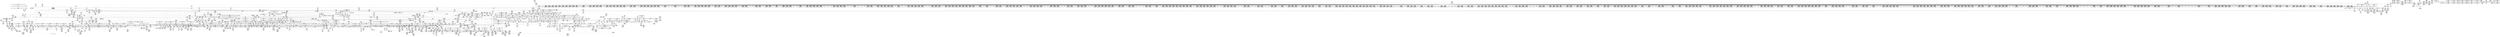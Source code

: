 digraph {
	CE0x42fd070 [shape=record,shape=Mrecord,label="{CE0x42fd070|2472:_%struct.cred*,_:_CRE_2944,2945_}"]
	CE0x43a4d00 [shape=record,shape=Mrecord,label="{CE0x43a4d00|_call_void_asm_addl_$1,_%gs:$0_,_*m,ri,*m,_dirflag_,_fpsr_,_flags_(i32*___preempt_count,_i32_%val,_i32*___preempt_count)_#3,_!dbg_!27714,_!srcloc_!27717|./arch/x86/include/asm/preempt.h,72}"]
	CE0x42d47d0 [shape=record,shape=Mrecord,label="{CE0x42d47d0|get_current:_tmp2|*SummSource*}"]
	CE0x430c410 [shape=record,shape=Mrecord,label="{CE0x430c410|2472:_%struct.cred*,_:_CRE_6325,6326_}"]
	CE0x434e230 [shape=record,shape=Mrecord,label="{CE0x434e230|rcu_read_unlock:_tmp4|include/linux/rcupdate.h,933|*SummSource*}"]
	CE0x435c0c0 [shape=record,shape=Mrecord,label="{CE0x435c0c0|rcu_read_lock:_tmp21|include/linux/rcupdate.h,884|*SummSource*}"]
	CE0x42b5940 [shape=record,shape=Mrecord,label="{CE0x42b5940|get_current:_tmp}"]
	CE0x43a6760 [shape=record,shape=Mrecord,label="{CE0x43a6760|__rcu_read_lock:_bb|*SummSource*}"]
	CE0x430b830 [shape=record,shape=Mrecord,label="{CE0x430b830|2472:_%struct.cred*,_:_CRE_6315,6316_}"]
	CE0x43a95b0 [shape=record,shape=Mrecord,label="{CE0x43a95b0|rcu_lock_acquire:_tmp|*SummSource*}"]
	CE0x4305ac0 [shape=record,shape=Mrecord,label="{CE0x4305ac0|2472:_%struct.cred*,_:_CRE_5960,5968_|*MultipleSource*|Function::task_sid&Arg::task::|Function::current_has_perm&Arg::tsk::|Function::selinux_task_getioprio&Arg::p::|security/selinux/hooks.c,208}"]
	CE0x429cc50 [shape=record,shape=Mrecord,label="{CE0x429cc50|i64_4|*Constant*|*SummSink*}"]
	CE0x435fff0 [shape=record,shape=Mrecord,label="{CE0x435fff0|rcu_read_unlock:_if.end}"]
	CE0x42713c0 [shape=record,shape=Mrecord,label="{CE0x42713c0|2472:_%struct.cred*,_:_CRE_696,697_}"]
	CE0x42faa70 [shape=record,shape=Mrecord,label="{CE0x42faa70|2472:_%struct.cred*,_:_CRE_2912,2913_}"]
	CE0x4399d20 [shape=record,shape=Mrecord,label="{CE0x4399d20|i64*_getelementptr_inbounds_(_4_x_i64_,_4_x_i64_*___llvm_gcov_ctr134,_i64_0,_i64_3)|*Constant*}"]
	CE0x4369e40 [shape=record,shape=Mrecord,label="{CE0x4369e40|i32_934|*Constant*}"]
	CE0x4395010 [shape=record,shape=Mrecord,label="{CE0x4395010|rcu_lock_acquire:_bb|*SummSink*}"]
	CE0x42c9c90 [shape=record,shape=Mrecord,label="{CE0x42c9c90|rcu_read_lock:_land.lhs.true}"]
	CE0x431abb0 [shape=record,shape=Mrecord,label="{CE0x431abb0|task_sid:_tmp14|security/selinux/hooks.c,208|*SummSink*}"]
	CE0x434f2a0 [shape=record,shape=Mrecord,label="{CE0x434f2a0|rcu_read_unlock:_tmp3|*SummSource*}"]
	CE0x436ab10 [shape=record,shape=Mrecord,label="{CE0x436ab10|rcu_read_unlock:_tmp10|include/linux/rcupdate.h,933}"]
	CE0x43638e0 [shape=record,shape=Mrecord,label="{CE0x43638e0|GLOBAL:_lock_acquire|*Constant*|*SummSource*}"]
	CE0x4371d30 [shape=record,shape=Mrecord,label="{CE0x4371d30|_ret_void,_!dbg_!27717|include/linux/rcupdate.h,245}"]
	CE0x42fd1a0 [shape=record,shape=Mrecord,label="{CE0x42fd1a0|2472:_%struct.cred*,_:_CRE_2945,2946_}"]
	CE0x42f19f0 [shape=record,shape=Mrecord,label="{CE0x42f19f0|2472:_%struct.cred*,_:_CRE_2520,2521_}"]
	CE0x43a87b0 [shape=record,shape=Mrecord,label="{CE0x43a87b0|_call_void_asm_addl_$1,_%gs:$0_,_*m,ri,*m,_dirflag_,_fpsr_,_flags_(i32*___preempt_count,_i32_%val,_i32*___preempt_count)_#3,_!dbg_!27714,_!srcloc_!27717|./arch/x86/include/asm/preempt.h,72|*SummSink*}"]
	CE0x4321f60 [shape=record,shape=Mrecord,label="{CE0x4321f60|rcu_read_unlock:_tmp6|include/linux/rcupdate.h,933|*SummSink*}"]
	CE0x429c6e0 [shape=record,shape=Mrecord,label="{CE0x429c6e0|current_sid:_tmp19|security/selinux/hooks.c,218}"]
	CE0x435cca0 [shape=record,shape=Mrecord,label="{CE0x435cca0|i64*_getelementptr_inbounds_(_11_x_i64_,_11_x_i64_*___llvm_gcov_ctr132,_i64_0,_i64_1)|*Constant*|*SummSink*}"]
	CE0x4283fc0 [shape=record,shape=Mrecord,label="{CE0x4283fc0|GLOBAL:_current_sid.__warned|Global_var:current_sid.__warned}"]
	CE0x4302190 [shape=record,shape=Mrecord,label="{CE0x4302190|2472:_%struct.cred*,_:_CRE_3116,3120_|*MultipleSource*|Function::task_sid&Arg::task::|Function::current_has_perm&Arg::tsk::|Function::selinux_task_getioprio&Arg::p::|security/selinux/hooks.c,208}"]
	CE0x42fdeb0 [shape=record,shape=Mrecord,label="{CE0x42fdeb0|2472:_%struct.cred*,_:_CRE_2956,2957_}"]
	CE0x42807f0 [shape=record,shape=Mrecord,label="{CE0x42807f0|current_sid:_call4|security/selinux/hooks.c,218|*SummSink*}"]
	CE0x42ef190 [shape=record,shape=Mrecord,label="{CE0x42ef190|2472:_%struct.cred*,_:_CRE_2344,2352_|*MultipleSource*|Function::task_sid&Arg::task::|Function::current_has_perm&Arg::tsk::|Function::selinux_task_getioprio&Arg::p::|security/selinux/hooks.c,208}"]
	CE0x4272f70 [shape=record,shape=Mrecord,label="{CE0x4272f70|current_sid:_tmp10|security/selinux/hooks.c,218}"]
	CE0x42f2540 [shape=record,shape=Mrecord,label="{CE0x42f2540|2472:_%struct.cred*,_:_CRE_2528,2529_}"]
	CE0x42edec0 [shape=record,shape=Mrecord,label="{CE0x42edec0|2472:_%struct.cred*,_:_CRE_2280,2288_|*MultipleSource*|Function::task_sid&Arg::task::|Function::current_has_perm&Arg::tsk::|Function::selinux_task_getioprio&Arg::p::|security/selinux/hooks.c,208}"]
	CE0x432fbe0 [shape=record,shape=Mrecord,label="{CE0x432fbe0|GLOBAL:_rcu_read_unlock|*Constant*|*SummSource*}"]
	CE0x4304070 [shape=record,shape=Mrecord,label="{CE0x4304070|2472:_%struct.cred*,_:_CRE_5872,5880_|*MultipleSource*|Function::task_sid&Arg::task::|Function::current_has_perm&Arg::tsk::|Function::selinux_task_getioprio&Arg::p::|security/selinux/hooks.c,208}"]
	CE0x43ad650 [shape=record,shape=Mrecord,label="{CE0x43ad650|__rcu_read_unlock:_tmp2|*SummSink*}"]
	CE0x4291050 [shape=record,shape=Mrecord,label="{CE0x4291050|i64*_getelementptr_inbounds_(_11_x_i64_,_11_x_i64_*___llvm_gcov_ctr125,_i64_0,_i64_8)|*Constant*}"]
	CE0x4272480 [shape=record,shape=Mrecord,label="{CE0x4272480|i64_ptrtoint_(i8*_blockaddress(_rcu_lock_acquire,_%__here)_to_i64)|*Constant*|*SummSource*}"]
	CE0x43a6650 [shape=record,shape=Mrecord,label="{CE0x43a6650|i64*_getelementptr_inbounds_(_4_x_i64_,_4_x_i64_*___llvm_gcov_ctr134,_i64_0,_i64_1)|*Constant*|*SummSink*}"]
	CE0x4343e40 [shape=record,shape=Mrecord,label="{CE0x4343e40|_call_void_mcount()_#3|*SummSink*}"]
	CE0x42ea360 [shape=record,shape=Mrecord,label="{CE0x42ea360|2472:_%struct.cred*,_:_CRE_2040,2044_|*MultipleSource*|Function::task_sid&Arg::task::|Function::current_has_perm&Arg::tsk::|Function::selinux_task_getioprio&Arg::p::|security/selinux/hooks.c,208}"]
	CE0x43352e0 [shape=record,shape=Mrecord,label="{CE0x43352e0|rcu_lock_acquire:_tmp7|*SummSource*}"]
	CE0x42a05c0 [shape=record,shape=Mrecord,label="{CE0x42a05c0|current_sid:_tmp18|security/selinux/hooks.c,218|*SummSink*}"]
	CE0x42d0520 [shape=record,shape=Mrecord,label="{CE0x42d0520|2472:_%struct.cred*,_:_CRE_48,56_|*MultipleSource*|Function::task_sid&Arg::task::|Function::current_has_perm&Arg::tsk::|Function::selinux_task_getioprio&Arg::p::|security/selinux/hooks.c,208}"]
	CE0x4274960 [shape=record,shape=Mrecord,label="{CE0x4274960|current_has_perm:_bb|*SummSink*}"]
	CE0x42b04d0 [shape=record,shape=Mrecord,label="{CE0x42b04d0|rcu_read_lock:_tmp12|include/linux/rcupdate.h,882}"]
	CE0x43a9d80 [shape=record,shape=Mrecord,label="{CE0x43a9d80|i64*_getelementptr_inbounds_(_4_x_i64_,_4_x_i64_*___llvm_gcov_ctr134,_i64_0,_i64_1)|*Constant*|*SummSource*}"]
	CE0x4319ac0 [shape=record,shape=Mrecord,label="{CE0x4319ac0|task_sid:_call3|security/selinux/hooks.c,208|*SummSink*}"]
	CE0x4288570 [shape=record,shape=Mrecord,label="{CE0x4288570|current_sid:_tmp5|security/selinux/hooks.c,218|*SummSink*}"]
	CE0x42d03e0 [shape=record,shape=Mrecord,label="{CE0x42d03e0|2472:_%struct.cred*,_:_CRE_24,28_|*MultipleSource*|Function::task_sid&Arg::task::|Function::current_has_perm&Arg::tsk::|Function::selinux_task_getioprio&Arg::p::|security/selinux/hooks.c,208}"]
	CE0x42ebfb0 [shape=record,shape=Mrecord,label="{CE0x42ebfb0|2472:_%struct.cred*,_:_CRE_2112,2120_|*MultipleSource*|Function::task_sid&Arg::task::|Function::current_has_perm&Arg::tsk::|Function::selinux_task_getioprio&Arg::p::|security/selinux/hooks.c,208}"]
	CE0x42f2440 [shape=record,shape=Mrecord,label="{CE0x42f2440|2472:_%struct.cred*,_:_CRE_2527,2528_}"]
	CE0x435cd10 [shape=record,shape=Mrecord,label="{CE0x435cd10|rcu_read_unlock:_tmp1}"]
	CE0x42f2c60 [shape=record,shape=Mrecord,label="{CE0x42f2c60|2472:_%struct.cred*,_:_CRE_2534,2535_}"]
	CE0x429cf00 [shape=record,shape=Mrecord,label="{CE0x429cf00|current_sid:_tmp9|security/selinux/hooks.c,218}"]
	CE0x433f7c0 [shape=record,shape=Mrecord,label="{CE0x433f7c0|__preempt_count_sub:_entry}"]
	CE0x42c8f40 [shape=record,shape=Mrecord,label="{CE0x42c8f40|i64*_getelementptr_inbounds_(_11_x_i64_,_11_x_i64_*___llvm_gcov_ctr132,_i64_0,_i64_1)|*Constant*}"]
	CE0x4299680 [shape=record,shape=Mrecord,label="{CE0x4299680|i64*_getelementptr_inbounds_(_2_x_i64_,_2_x_i64_*___llvm_gcov_ctr131,_i64_0,_i64_1)|*Constant*|*SummSink*}"]
	CE0x43a81a0 [shape=record,shape=Mrecord,label="{CE0x43a81a0|rcu_lock_release:_tmp3|*SummSink*}"]
	CE0x42ecbc0 [shape=record,shape=Mrecord,label="{CE0x42ecbc0|2472:_%struct.cred*,_:_CRE_2152,2160_|*MultipleSource*|Function::task_sid&Arg::task::|Function::current_has_perm&Arg::tsk::|Function::selinux_task_getioprio&Arg::p::|security/selinux/hooks.c,208}"]
	CE0x42b3590 [shape=record,shape=Mrecord,label="{CE0x42b3590|current_sid:_tmp21|security/selinux/hooks.c,218|*SummSink*}"]
	CE0x4341280 [shape=record,shape=Mrecord,label="{CE0x4341280|__preempt_count_add:_tmp2}"]
	CE0x43ae4c0 [shape=record,shape=Mrecord,label="{CE0x43ae4c0|__preempt_count_sub:_tmp5|./arch/x86/include/asm/preempt.h,77}"]
	CE0x4281860 [shape=record,shape=Mrecord,label="{CE0x4281860|i32_78|*Constant*|*SummSource*}"]
	CE0x43bcb20 [shape=record,shape=Mrecord,label="{CE0x43bcb20|__rcu_read_unlock:_tmp4|include/linux/rcupdate.h,244|*SummSource*}"]
	CE0x436e0c0 [shape=record,shape=Mrecord,label="{CE0x436e0c0|rcu_read_unlock:_tmp20|include/linux/rcupdate.h,933|*SummSource*}"]
	CE0x426d2d0 [shape=record,shape=Mrecord,label="{CE0x426d2d0|avc_has_perm:_auditdata|Function::avc_has_perm&Arg::auditdata::}"]
	CE0x42820d0 [shape=record,shape=Mrecord,label="{CE0x42820d0|task_sid:_do.body}"]
	CE0x4303230 [shape=record,shape=Mrecord,label="{CE0x4303230|2472:_%struct.cred*,_:_CRE_3152,3160_|*MultipleSource*|Function::task_sid&Arg::task::|Function::current_has_perm&Arg::tsk::|Function::selinux_task_getioprio&Arg::p::|security/selinux/hooks.c,208}"]
	CE0x42dd080 [shape=record,shape=Mrecord,label="{CE0x42dd080|rcu_read_lock:_tmp17|include/linux/rcupdate.h,882|*SummSink*}"]
	CE0x42b29c0 [shape=record,shape=Mrecord,label="{CE0x42b29c0|_call_void_rcu_read_lock()_#10,_!dbg_!27712|security/selinux/hooks.c,207}"]
	CE0x426e660 [shape=record,shape=Mrecord,label="{CE0x426e660|i64*_getelementptr_inbounds_(_11_x_i64_,_11_x_i64_*___llvm_gcov_ctr125,_i64_0,_i64_6)|*Constant*}"]
	CE0x436b6e0 [shape=record,shape=Mrecord,label="{CE0x436b6e0|rcu_read_unlock:_tmp18|include/linux/rcupdate.h,933|*SummSource*}"]
	CE0x435ac90 [shape=record,shape=Mrecord,label="{CE0x435ac90|__rcu_read_lock:_tmp6|include/linux/rcupdate.h,240|*SummSource*}"]
	CE0x42e6a30 [shape=record,shape=Mrecord,label="{CE0x42e6a30|2472:_%struct.cred*,_:_CRE_1840,1844_|*MultipleSource*|Function::task_sid&Arg::task::|Function::current_has_perm&Arg::tsk::|Function::selinux_task_getioprio&Arg::p::|security/selinux/hooks.c,208}"]
	CE0x436cda0 [shape=record,shape=Mrecord,label="{CE0x436cda0|i8*_getelementptr_inbounds_(_44_x_i8_,_44_x_i8_*_.str47,_i32_0,_i32_0)|*Constant*|*SummSource*}"]
	CE0x4278c10 [shape=record,shape=Mrecord,label="{CE0x4278c10|current_sid:_tmp8|security/selinux/hooks.c,218|*SummSource*}"]
	CE0x4306900 [shape=record,shape=Mrecord,label="{CE0x4306900|2472:_%struct.cred*,_:_CRE_6008,6136_|*MultipleSource*|Function::task_sid&Arg::task::|Function::current_has_perm&Arg::tsk::|Function::selinux_task_getioprio&Arg::p::|security/selinux/hooks.c,208}"]
	CE0x432a830 [shape=record,shape=Mrecord,label="{CE0x432a830|task_sid:_tmp22|security/selinux/hooks.c,208|*SummSource*}"]
	CE0x4269780 [shape=record,shape=Mrecord,label="{CE0x4269780|get_current:_tmp4|./arch/x86/include/asm/current.h,14}"]
	CE0x4369480 [shape=record,shape=Mrecord,label="{CE0x4369480|i64*_getelementptr_inbounds_(_11_x_i64_,_11_x_i64_*___llvm_gcov_ctr132,_i64_0,_i64_8)|*Constant*|*SummSink*}"]
	CE0x4309160 [shape=record,shape=Mrecord,label="{CE0x4309160|2472:_%struct.cred*,_:_CRE_6264,6280_|*MultipleSource*|Function::task_sid&Arg::task::|Function::current_has_perm&Arg::tsk::|Function::selinux_task_getioprio&Arg::p::|security/selinux/hooks.c,208}"]
	CE0x435aac0 [shape=record,shape=Mrecord,label="{CE0x435aac0|rcu_read_unlock:_land.lhs.true2|*SummSource*}"]
	CE0x439bcd0 [shape=record,shape=Mrecord,label="{CE0x439bcd0|__preempt_count_sub:_tmp2|*SummSource*}"]
	CE0x430e420 [shape=record,shape=Mrecord,label="{CE0x430e420|2472:_%struct.cred*,_:_CRE_6352,6353_}"]
	CE0x42e3110 [shape=record,shape=Mrecord,label="{CE0x42e3110|task_sid:_tmp19|security/selinux/hooks.c,208|*SummSource*}"]
	CE0x4340c50 [shape=record,shape=Mrecord,label="{CE0x4340c50|rcu_lock_acquire:_tmp5|include/linux/rcupdate.h,418|*SummSource*}"]
	CE0x43435f0 [shape=record,shape=Mrecord,label="{CE0x43435f0|__rcu_read_unlock:_bb|*SummSink*}"]
	CE0x429b110 [shape=record,shape=Mrecord,label="{CE0x429b110|task_sid:_bb}"]
	CE0x43000b0 [shape=record,shape=Mrecord,label="{CE0x43000b0|2472:_%struct.cred*,_:_CRE_3008,3024_|*MultipleSource*|Function::task_sid&Arg::task::|Function::current_has_perm&Arg::tsk::|Function::selinux_task_getioprio&Arg::p::|security/selinux/hooks.c,208}"]
	CE0x4320270 [shape=record,shape=Mrecord,label="{CE0x4320270|task_sid:_tobool1|security/selinux/hooks.c,208|*SummSource*}"]
	CE0x42f3120 [shape=record,shape=Mrecord,label="{CE0x42f3120|2472:_%struct.cred*,_:_CRE_2568,2576_|*MultipleSource*|Function::task_sid&Arg::task::|Function::current_has_perm&Arg::tsk::|Function::selinux_task_getioprio&Arg::p::|security/selinux/hooks.c,208}"]
	CE0x42d6030 [shape=record,shape=Mrecord,label="{CE0x42d6030|rcu_read_lock:_tobool1|include/linux/rcupdate.h,882|*SummSink*}"]
	CE0x435be70 [shape=record,shape=Mrecord,label="{CE0x435be70|rcu_read_lock:_tmp19|include/linux/rcupdate.h,882}"]
	CE0x42c28b0 [shape=record,shape=Mrecord,label="{CE0x42c28b0|cred_sid:_tmp1|*SummSource*}"]
	CE0x42f2140 [shape=record,shape=Mrecord,label="{CE0x42f2140|2472:_%struct.cred*,_:_CRE_2524,2525_}"]
	CE0x43a59c0 [shape=record,shape=Mrecord,label="{CE0x43a59c0|rcu_lock_acquire:_tmp5|include/linux/rcupdate.h,418|*SummSink*}"]
	CE0x428e930 [shape=record,shape=Mrecord,label="{CE0x428e930|i64*_getelementptr_inbounds_(_11_x_i64_,_11_x_i64_*___llvm_gcov_ctr125,_i64_0,_i64_0)|*Constant*}"]
	CE0x43e6300 [shape=record,shape=Mrecord,label="{CE0x43e6300|__preempt_count_sub:_tmp|*SummSource*}"]
	CE0x435b350 [shape=record,shape=Mrecord,label="{CE0x435b350|rcu_read_unlock:_tmp11|include/linux/rcupdate.h,933|*SummSource*}"]
	CE0x435ba20 [shape=record,shape=Mrecord,label="{CE0x435ba20|cred_sid:_tmp2|*SummSource*}"]
	CE0x42fc360 [shape=record,shape=Mrecord,label="{CE0x42fc360|2472:_%struct.cred*,_:_CRE_2933,2934_}"]
	CE0x4311af0 [shape=record,shape=Mrecord,label="{CE0x4311af0|2472:_%struct.cred*,_:_CRE_6504,6512_|*MultipleSource*|Function::task_sid&Arg::task::|Function::current_has_perm&Arg::tsk::|Function::selinux_task_getioprio&Arg::p::|security/selinux/hooks.c,208}"]
	CE0x42aec60 [shape=record,shape=Mrecord,label="{CE0x42aec60|_call_void_mcount()_#3|*SummSource*}"]
	CE0x43aad90 [shape=record,shape=Mrecord,label="{CE0x43aad90|__preempt_count_sub:_bb|*SummSink*}"]
	CE0x4280490 [shape=record,shape=Mrecord,label="{CE0x4280490|i64_1|*Constant*}"]
	CE0x42b13f0 [shape=record,shape=Mrecord,label="{CE0x42b13f0|current_sid:_tmp24|security/selinux/hooks.c,220}"]
	CE0x4394c90 [shape=record,shape=Mrecord,label="{CE0x4394c90|i64*_getelementptr_inbounds_(_4_x_i64_,_4_x_i64_*___llvm_gcov_ctr133,_i64_0,_i64_1)|*Constant*|*SummSink*}"]
	CE0x42fea90 [shape=record,shape=Mrecord,label="{CE0x42fea90|2472:_%struct.cred*,_:_CRE_2966,2967_}"]
	CE0x4392dd0 [shape=record,shape=Mrecord,label="{CE0x4392dd0|rcu_lock_release:_tmp6}"]
	CE0x4271090 [shape=record,shape=Mrecord,label="{CE0x4271090|2472:_%struct.cred*,_:_CRE_693,694_}"]
	CE0x433f300 [shape=record,shape=Mrecord,label="{CE0x433f300|rcu_lock_release:_tmp4|include/linux/rcupdate.h,423|*SummSink*}"]
	CE0x4399340 [shape=record,shape=Mrecord,label="{CE0x4399340|i64*_getelementptr_inbounds_(_4_x_i64_,_4_x_i64_*___llvm_gcov_ctr134,_i64_0,_i64_3)|*Constant*|*SummSink*}"]
	CE0x42ca040 [shape=record,shape=Mrecord,label="{CE0x42ca040|rcu_read_lock:_do.end}"]
	CE0x4321df0 [shape=record,shape=Mrecord,label="{CE0x4321df0|rcu_read_unlock:_tmp6|include/linux/rcupdate.h,933|*SummSource*}"]
	CE0x4287ef0 [shape=record,shape=Mrecord,label="{CE0x4287ef0|i64_3|*Constant*|*SummSource*}"]
	CE0x42c2580 [shape=record,shape=Mrecord,label="{CE0x42c2580|rcu_read_lock:_entry}"]
	CE0x4e0d420 [shape=record,shape=Mrecord,label="{CE0x4e0d420|current_has_perm:_perms|Function::current_has_perm&Arg::perms::}"]
	CE0x4278a30 [shape=record,shape=Mrecord,label="{CE0x4278a30|0:_i8,_:_GCMR_current_sid.__warned_internal_global_i8_0,_section_.data.unlikely_,_align_1:_elem_0:default:}"]
	CE0x426af20 [shape=record,shape=Mrecord,label="{CE0x426af20|i64*_getelementptr_inbounds_(_11_x_i64_,_11_x_i64_*___llvm_gcov_ctr125,_i64_0,_i64_9)|*Constant*|*SummSource*}"]
	CE0x426a440 [shape=record,shape=Mrecord,label="{CE0x426a440|2472:_%struct.cred*,_:_CRE_104,112_|*MultipleSource*|Function::task_sid&Arg::task::|Function::current_has_perm&Arg::tsk::|Function::selinux_task_getioprio&Arg::p::|security/selinux/hooks.c,208}"]
	CE0x430e550 [shape=record,shape=Mrecord,label="{CE0x430e550|2472:_%struct.cred*,_:_CRE_6353,6354_}"]
	CE0x430dbd0 [shape=record,shape=Mrecord,label="{CE0x430dbd0|2472:_%struct.cred*,_:_CRE_6345,6346_}"]
	CE0x4267460 [shape=record,shape=Mrecord,label="{CE0x4267460|selinux_task_getioprio:_p|Function::selinux_task_getioprio&Arg::p::|*SummSource*}"]
	CE0x42c2a30 [shape=record,shape=Mrecord,label="{CE0x42c2a30|cred_sid:_tmp1|*SummSink*}"]
	CE0x4307510 [shape=record,shape=Mrecord,label="{CE0x4307510|2472:_%struct.cred*,_:_CRE_6176,6180_|*MultipleSource*|Function::task_sid&Arg::task::|Function::current_has_perm&Arg::tsk::|Function::selinux_task_getioprio&Arg::p::|security/selinux/hooks.c,208}"]
	CE0x430cb30 [shape=record,shape=Mrecord,label="{CE0x430cb30|2472:_%struct.cred*,_:_CRE_6331,6332_}"]
	CE0x43153f0 [shape=record,shape=Mrecord,label="{CE0x43153f0|2472:_%struct.cred*,_:_CRE_6688,10528_|*MultipleSource*|Function::task_sid&Arg::task::|Function::current_has_perm&Arg::tsk::|Function::selinux_task_getioprio&Arg::p::|security/selinux/hooks.c,208}"]
	CE0x433f010 [shape=record,shape=Mrecord,label="{CE0x433f010|rcu_lock_release:_tmp4|include/linux/rcupdate.h,423}"]
	CE0x42cf540 [shape=record,shape=Mrecord,label="{CE0x42cf540|2472:_%struct.cred*,_:_CRE_32,40_|*MultipleSource*|Function::task_sid&Arg::task::|Function::current_has_perm&Arg::tsk::|Function::selinux_task_getioprio&Arg::p::|security/selinux/hooks.c,208}"]
	CE0x4300a30 [shape=record,shape=Mrecord,label="{CE0x4300a30|2472:_%struct.cred*,_:_CRE_3048,3056_|*MultipleSource*|Function::task_sid&Arg::task::|Function::current_has_perm&Arg::tsk::|Function::selinux_task_getioprio&Arg::p::|security/selinux/hooks.c,208}"]
	CE0x42e0810 [shape=record,shape=Mrecord,label="{CE0x42e0810|2472:_%struct.cred*,_:_CRE_600,608_|*MultipleSource*|Function::task_sid&Arg::task::|Function::current_has_perm&Arg::tsk::|Function::selinux_task_getioprio&Arg::p::|security/selinux/hooks.c,208}"]
	CE0x4281240 [shape=record,shape=Mrecord,label="{CE0x4281240|_ret_%struct.task_struct*_%tmp4,_!dbg_!27714|./arch/x86/include/asm/current.h,14|*SummSource*}"]
	CE0x426b120 [shape=record,shape=Mrecord,label="{CE0x426b120|current_sid:_tmp17|security/selinux/hooks.c,218}"]
	CE0x42b1ec0 [shape=record,shape=Mrecord,label="{CE0x42b1ec0|GLOBAL:_current_task|Global_var:current_task|*SummSource*}"]
	CE0x4e0d3b0 [shape=record,shape=Mrecord,label="{CE0x4e0d3b0|current_has_perm:_perms|Function::current_has_perm&Arg::perms::|*SummSink*}"]
	CE0x4295e00 [shape=record,shape=Mrecord,label="{CE0x4295e00|_call_void_mcount()_#3}"]
	CE0x43195a0 [shape=record,shape=Mrecord,label="{CE0x43195a0|task_sid:_tmp13|security/selinux/hooks.c,208|*SummSink*}"]
	CE0x42cd480 [shape=record,shape=Mrecord,label="{CE0x42cd480|2472:_%struct.cred*,_:_CRE_320,328_|*MultipleSource*|Function::task_sid&Arg::task::|Function::current_has_perm&Arg::tsk::|Function::selinux_task_getioprio&Arg::p::|security/selinux/hooks.c,208}"]
	CE0x42cfda0 [shape=record,shape=Mrecord,label="{CE0x42cfda0|task_sid:_tmp|*SummSource*}"]
	CE0x42702c0 [shape=record,shape=Mrecord,label="{CE0x42702c0|task_sid:_task|Function::task_sid&Arg::task::}"]
	CE0x4323be0 [shape=record,shape=Mrecord,label="{CE0x4323be0|rcu_read_lock:_tmp9|include/linux/rcupdate.h,882}"]
	CE0x4359ea0 [shape=record,shape=Mrecord,label="{CE0x4359ea0|cred_sid:_tmp5|security/selinux/hooks.c,196}"]
	CE0x42ff410 [shape=record,shape=Mrecord,label="{CE0x42ff410|2472:_%struct.cred*,_:_CRE_2974,2975_}"]
	CE0x42883d0 [shape=record,shape=Mrecord,label="{CE0x42883d0|current_sid:_tmp5|security/selinux/hooks.c,218|*SummSource*}"]
	CE0x4333b60 [shape=record,shape=Mrecord,label="{CE0x4333b60|0:_i8,_:_GCMR_task_sid.__warned_internal_global_i8_0,_section_.data.unlikely_,_align_1:_elem_0:default:}"]
	CE0x42f2240 [shape=record,shape=Mrecord,label="{CE0x42f2240|2472:_%struct.cred*,_:_CRE_2525,2526_}"]
	CE0x4366b10 [shape=record,shape=Mrecord,label="{CE0x4366b10|rcu_lock_acquire:_tmp|*SummSink*}"]
	CE0x4330580 [shape=record,shape=Mrecord,label="{CE0x4330580|get_current:_bb|*SummSource*}"]
	CE0x43317c0 [shape=record,shape=Mrecord,label="{CE0x43317c0|task_sid:_call|security/selinux/hooks.c,208}"]
	CE0x42730f0 [shape=record,shape=Mrecord,label="{CE0x42730f0|current_sid:_tmp10|security/selinux/hooks.c,218|*SummSource*}"]
	CE0x42da060 [shape=record,shape=Mrecord,label="{CE0x42da060|rcu_read_lock:_tmp15|include/linux/rcupdate.h,882|*SummSink*}"]
	CE0x435e150 [shape=record,shape=Mrecord,label="{CE0x435e150|rcu_read_unlock:_tmp1|*SummSink*}"]
	CE0x4312470 [shape=record,shape=Mrecord,label="{CE0x4312470|2472:_%struct.cred*,_:_CRE_6536,6544_|*MultipleSource*|Function::task_sid&Arg::task::|Function::current_has_perm&Arg::tsk::|Function::selinux_task_getioprio&Arg::p::|security/selinux/hooks.c,208}"]
	CE0x439acb0 [shape=record,shape=Mrecord,label="{CE0x439acb0|i64*_getelementptr_inbounds_(_4_x_i64_,_4_x_i64_*___llvm_gcov_ctr129,_i64_0,_i64_1)|*Constant*|*SummSource*}"]
	CE0x428c520 [shape=record,shape=Mrecord,label="{CE0x428c520|avc_has_perm:_entry|*SummSource*}"]
	CE0x436e230 [shape=record,shape=Mrecord,label="{CE0x436e230|rcu_read_unlock:_tmp20|include/linux/rcupdate.h,933|*SummSink*}"]
	CE0x42daa10 [shape=record,shape=Mrecord,label="{CE0x42daa10|i64*_getelementptr_inbounds_(_11_x_i64_,_11_x_i64_*___llvm_gcov_ctr127,_i64_0,_i64_8)|*Constant*|*SummSource*}"]
	CE0x426dde0 [shape=record,shape=Mrecord,label="{CE0x426dde0|current_sid:_bb}"]
	CE0x4332e30 [shape=record,shape=Mrecord,label="{CE0x4332e30|task_sid:_tmp7|security/selinux/hooks.c,208|*SummSink*}"]
	CE0x434c800 [shape=record,shape=Mrecord,label="{CE0x434c800|COLLAPSED:_GCMRE___llvm_gcov_ctr132_internal_global_11_x_i64_zeroinitializer:_elem_0:default:}"]
	CE0x42cce20 [shape=record,shape=Mrecord,label="{CE0x42cce20|2472:_%struct.cred*,_:_CRE_296,304_|*MultipleSource*|Function::task_sid&Arg::task::|Function::current_has_perm&Arg::tsk::|Function::selinux_task_getioprio&Arg::p::|security/selinux/hooks.c,208}"]
	CE0x433fd40 [shape=record,shape=Mrecord,label="{CE0x433fd40|rcu_lock_release:_indirectgoto|*SummSource*}"]
	CE0x430bbc0 [shape=record,shape=Mrecord,label="{CE0x430bbc0|2472:_%struct.cred*,_:_CRE_6318,6319_}"]
	CE0x4292090 [shape=record,shape=Mrecord,label="{CE0x4292090|GLOBAL:_rcu_lock_map|Global_var:rcu_lock_map}"]
	CE0x4348110 [shape=record,shape=Mrecord,label="{CE0x4348110|__preempt_count_add:_tmp1|*SummSink*}"]
	CE0x4362db0 [shape=record,shape=Mrecord,label="{CE0x4362db0|rcu_read_unlock:_tmp5|include/linux/rcupdate.h,933}"]
	CE0x4276060 [shape=record,shape=Mrecord,label="{CE0x4276060|i32_256|*Constant*|*SummSource*}"]
	CE0x42dafe0 [shape=record,shape=Mrecord,label="{CE0x42dafe0|_call_void_lockdep_rcu_suspicious(i8*_getelementptr_inbounds_(_25_x_i8_,_25_x_i8_*_.str45,_i32_0,_i32_0),_i32_883,_i8*_getelementptr_inbounds_(_42_x_i8_,_42_x_i8_*_.str46,_i32_0,_i32_0))_#10,_!dbg_!27728|include/linux/rcupdate.h,882|*SummSink*}"]
	CE0x4277530 [shape=record,shape=Mrecord,label="{CE0x4277530|current_has_perm:_entry|*SummSink*}"]
	CE0x4314120 [shape=record,shape=Mrecord,label="{CE0x4314120|2472:_%struct.cred*,_:_CRE_6640,6644_|*MultipleSource*|Function::task_sid&Arg::task::|Function::current_has_perm&Arg::tsk::|Function::selinux_task_getioprio&Arg::p::|security/selinux/hooks.c,208}"]
	CE0x42c1e80 [shape=record,shape=Mrecord,label="{CE0x42c1e80|task_sid:_real_cred|security/selinux/hooks.c,208|*SummSource*}"]
	CE0x42fca80 [shape=record,shape=Mrecord,label="{CE0x42fca80|2472:_%struct.cred*,_:_CRE_2939,2940_}"]
	CE0x4308550 [shape=record,shape=Mrecord,label="{CE0x4308550|2472:_%struct.cred*,_:_CRE_6224,6232_|*MultipleSource*|Function::task_sid&Arg::task::|Function::current_has_perm&Arg::tsk::|Function::selinux_task_getioprio&Arg::p::|security/selinux/hooks.c,208}"]
	CE0x432e860 [shape=record,shape=Mrecord,label="{CE0x432e860|GLOBAL:_cred_sid|*Constant*}"]
	CE0x432d9f0 [shape=record,shape=Mrecord,label="{CE0x432d9f0|task_sid:_tmp27|security/selinux/hooks.c,208}"]
	CE0x42975e0 [shape=record,shape=Mrecord,label="{CE0x42975e0|i64*_getelementptr_inbounds_(_11_x_i64_,_11_x_i64_*___llvm_gcov_ctr125,_i64_0,_i64_0)|*Constant*|*SummSink*}"]
	CE0x4332ea0 [shape=record,shape=Mrecord,label="{CE0x4332ea0|task_sid:_tmp7|security/selinux/hooks.c,208|*SummSource*}"]
	CE0x4282140 [shape=record,shape=Mrecord,label="{CE0x4282140|current_sid:_sid|security/selinux/hooks.c,220}"]
	CE0x42fbb10 [shape=record,shape=Mrecord,label="{CE0x42fbb10|2472:_%struct.cred*,_:_CRE_2926,2927_}"]
	CE0x4395a40 [shape=record,shape=Mrecord,label="{CE0x4395a40|i64*_getelementptr_inbounds_(_4_x_i64_,_4_x_i64_*___llvm_gcov_ctr130,_i64_0,_i64_0)|*Constant*|*SummSource*}"]
	CE0x42ec700 [shape=record,shape=Mrecord,label="{CE0x42ec700|2472:_%struct.cred*,_:_CRE_2136,2144_|*MultipleSource*|Function::task_sid&Arg::task::|Function::current_has_perm&Arg::tsk::|Function::selinux_task_getioprio&Arg::p::|security/selinux/hooks.c,208}"]
	CE0x435c930 [shape=record,shape=Mrecord,label="{CE0x435c930|rcu_lock_acquire:_tmp1|*SummSink*}"]
	CE0x4329d70 [shape=record,shape=Mrecord,label="{CE0x4329d70|i64*_getelementptr_inbounds_(_13_x_i64_,_13_x_i64_*___llvm_gcov_ctr126,_i64_0,_i64_9)|*Constant*}"]
	CE0x432d6e0 [shape=record,shape=Mrecord,label="{CE0x432d6e0|i64*_getelementptr_inbounds_(_13_x_i64_,_13_x_i64_*___llvm_gcov_ctr126,_i64_0,_i64_12)|*Constant*|*SummSource*}"]
	CE0x42b7280 [shape=record,shape=Mrecord,label="{CE0x42b7280|current_sid:_tmp16|security/selinux/hooks.c,218|*SummSink*}"]
	CE0x4310ab0 [shape=record,shape=Mrecord,label="{CE0x4310ab0|2472:_%struct.cred*,_:_CRE_6472,6474_|*MultipleSource*|Function::task_sid&Arg::task::|Function::current_has_perm&Arg::tsk::|Function::selinux_task_getioprio&Arg::p::|security/selinux/hooks.c,208}"]
	CE0x42996f0 [shape=record,shape=Mrecord,label="{CE0x42996f0|cred_sid:_tmp1}"]
	CE0x42e6800 [shape=record,shape=Mrecord,label="{CE0x42e6800|2472:_%struct.cred*,_:_CRE_1832,1840_|*MultipleSource*|Function::task_sid&Arg::task::|Function::current_has_perm&Arg::tsk::|Function::selinux_task_getioprio&Arg::p::|security/selinux/hooks.c,208}"]
	CE0x430e680 [shape=record,shape=Mrecord,label="{CE0x430e680|2472:_%struct.cred*,_:_CRE_6354,6355_}"]
	CE0x43145e0 [shape=record,shape=Mrecord,label="{CE0x43145e0|2472:_%struct.cred*,_:_CRE_6648,6656_|*MultipleSource*|Function::task_sid&Arg::task::|Function::current_has_perm&Arg::tsk::|Function::selinux_task_getioprio&Arg::p::|security/selinux/hooks.c,208}"]
	CE0x42b7ac0 [shape=record,shape=Mrecord,label="{CE0x42b7ac0|_call_void_lockdep_rcu_suspicious(i8*_getelementptr_inbounds_(_25_x_i8_,_25_x_i8_*_.str3,_i32_0,_i32_0),_i32_218,_i8*_getelementptr_inbounds_(_45_x_i8_,_45_x_i8_*_.str12,_i32_0,_i32_0))_#10,_!dbg_!27727|security/selinux/hooks.c,218|*SummSource*}"]
	CE0x4271e70 [shape=record,shape=Mrecord,label="{CE0x4271e70|%struct.lockdep_map*_null|*Constant*|*SummSource*}"]
	CE0x4330dc0 [shape=record,shape=Mrecord,label="{CE0x4330dc0|rcu_read_lock:_tmp2}"]
	CE0x42ffe80 [shape=record,shape=Mrecord,label="{CE0x42ffe80|2472:_%struct.cred*,_:_CRE_3000,3008_|*MultipleSource*|Function::task_sid&Arg::task::|Function::current_has_perm&Arg::tsk::|Function::selinux_task_getioprio&Arg::p::|security/selinux/hooks.c,208}"]
	CE0x430e1c0 [shape=record,shape=Mrecord,label="{CE0x430e1c0|2472:_%struct.cred*,_:_CRE_6350,6351_}"]
	CE0x43a7fd0 [shape=record,shape=Mrecord,label="{CE0x43a7fd0|rcu_lock_release:___here|*SummSink*}"]
	CE0x42871d0 [shape=record,shape=Mrecord,label="{CE0x42871d0|i64*_getelementptr_inbounds_(_2_x_i64_,_2_x_i64_*___llvm_gcov_ctr136,_i64_0,_i64_0)|*Constant*}"]
	CE0x434e1c0 [shape=record,shape=Mrecord,label="{CE0x434e1c0|GLOBAL:___llvm_gcov_ctr132|Global_var:__llvm_gcov_ctr132}"]
	CE0x42948f0 [shape=record,shape=Mrecord,label="{CE0x42948f0|rcu_read_lock:_call|include/linux/rcupdate.h,882|*SummSource*}"]
	CE0x43a5c50 [shape=record,shape=Mrecord,label="{CE0x43a5c50|__rcu_read_lock:_do.body|*SummSink*}"]
	CE0x4328830 [shape=record,shape=Mrecord,label="{CE0x4328830|get_current:_tmp|*SummSink*}"]
	CE0x4325550 [shape=record,shape=Mrecord,label="{CE0x4325550|i64_0|*Constant*}"]
	CE0x429cdc0 [shape=record,shape=Mrecord,label="{CE0x429cdc0|i64_5|*Constant*|*SummSource*}"]
	CE0x4272c50 [shape=record,shape=Mrecord,label="{CE0x4272c50|i64_2|*Constant*}"]
	CE0x43332e0 [shape=record,shape=Mrecord,label="{CE0x43332e0|GLOBAL:_task_sid.__warned|Global_var:task_sid.__warned}"]
	CE0x43a6e00 [shape=record,shape=Mrecord,label="{CE0x43a6e00|rcu_lock_release:_tmp2}"]
	CE0x42eda00 [shape=record,shape=Mrecord,label="{CE0x42eda00|2472:_%struct.cred*,_:_CRE_2264,2272_|*MultipleSource*|Function::task_sid&Arg::task::|Function::current_has_perm&Arg::tsk::|Function::selinux_task_getioprio&Arg::p::|security/selinux/hooks.c,208}"]
	CE0x435d520 [shape=record,shape=Mrecord,label="{CE0x435d520|GLOBAL:___preempt_count_add|*Constant*}"]
	CE0x43237f0 [shape=record,shape=Mrecord,label="{CE0x43237f0|GLOBAL:_rcu_read_unlock.__warned|Global_var:rcu_read_unlock.__warned}"]
	CE0x43438e0 [shape=record,shape=Mrecord,label="{CE0x43438e0|__preempt_count_add:_tmp|*SummSource*}"]
	CE0x5dbfff0 [shape=record,shape=Mrecord,label="{CE0x5dbfff0|GLOBAL:_current_has_perm|*Constant*|*SummSource*}"]
	CE0x439b5a0 [shape=record,shape=Mrecord,label="{CE0x439b5a0|__preempt_count_sub:_do.body}"]
	CE0x4366aa0 [shape=record,shape=Mrecord,label="{CE0x4366aa0|__rcu_read_lock:_tmp}"]
	CE0x4362030 [shape=record,shape=Mrecord,label="{CE0x4362030|__preempt_count_add:_val|Function::__preempt_count_add&Arg::val::|*SummSource*}"]
	CE0x4272340 [shape=record,shape=Mrecord,label="{CE0x4272340|i64_ptrtoint_(i8*_blockaddress(_rcu_lock_acquire,_%__here)_to_i64)|*Constant*}"]
	CE0x42fcbb0 [shape=record,shape=Mrecord,label="{CE0x42fcbb0|2472:_%struct.cred*,_:_CRE_2940,2941_}"]
	CE0x4371790 [shape=record,shape=Mrecord,label="{CE0x4371790|__rcu_read_unlock:_entry|*SummSource*}"]
	CE0x42af8a0 [shape=record,shape=Mrecord,label="{CE0x42af8a0|current_sid:_tmp23|security/selinux/hooks.c,218|*SummSink*}"]
	CE0x43002e0 [shape=record,shape=Mrecord,label="{CE0x43002e0|2472:_%struct.cred*,_:_CRE_3024,3032_|*MultipleSource*|Function::task_sid&Arg::task::|Function::current_has_perm&Arg::tsk::|Function::selinux_task_getioprio&Arg::p::|security/selinux/hooks.c,208}"]
	CE0x431a7c0 [shape=record,shape=Mrecord,label="{CE0x431a7c0|i64_6|*Constant*|*SummSource*}"]
	CE0x42d7a60 [shape=record,shape=Mrecord,label="{CE0x42d7a60|2472:_%struct.cred*,_:_CRE_84,88_|*MultipleSource*|Function::task_sid&Arg::task::|Function::current_has_perm&Arg::tsk::|Function::selinux_task_getioprio&Arg::p::|security/selinux/hooks.c,208}"]
	CE0x426b4e0 [shape=record,shape=Mrecord,label="{CE0x426b4e0|current_sid:_tmp17|security/selinux/hooks.c,218|*SummSource*}"]
	CE0x4304530 [shape=record,shape=Mrecord,label="{CE0x4304530|2472:_%struct.cred*,_:_CRE_5888,5896_|*MultipleSource*|Function::task_sid&Arg::task::|Function::current_has_perm&Arg::tsk::|Function::selinux_task_getioprio&Arg::p::|security/selinux/hooks.c,208}"]
	CE0x42b3320 [shape=record,shape=Mrecord,label="{CE0x42b3320|task_sid:_land.lhs.true}"]
	CE0x429a400 [shape=record,shape=Mrecord,label="{CE0x429a400|2472:_%struct.cred*,_:_CRE_328,336_|*MultipleSource*|Function::task_sid&Arg::task::|Function::current_has_perm&Arg::tsk::|Function::selinux_task_getioprio&Arg::p::|security/selinux/hooks.c,208}"]
	CE0x42fc820 [shape=record,shape=Mrecord,label="{CE0x42fc820|2472:_%struct.cred*,_:_CRE_2937,2938_}"]
	CE0x434ddf0 [shape=record,shape=Mrecord,label="{CE0x434ddf0|i64*_getelementptr_inbounds_(_4_x_i64_,_4_x_i64_*___llvm_gcov_ctr128,_i64_0,_i64_1)|*Constant*|*SummSink*}"]
	CE0x42780f0 [shape=record,shape=Mrecord,label="{CE0x42780f0|i64*_getelementptr_inbounds_(_2_x_i64_,_2_x_i64_*___llvm_gcov_ctr136,_i64_0,_i64_1)|*Constant*|*SummSink*}"]
	CE0x4296610 [shape=record,shape=Mrecord,label="{CE0x4296610|2472:_%struct.cred*,_:_CRE_184,192_|*MultipleSource*|Function::task_sid&Arg::task::|Function::current_has_perm&Arg::tsk::|Function::selinux_task_getioprio&Arg::p::|security/selinux/hooks.c,208}"]
	CE0x42eecd0 [shape=record,shape=Mrecord,label="{CE0x42eecd0|2472:_%struct.cred*,_:_CRE_2328,2336_|*MultipleSource*|Function::task_sid&Arg::task::|Function::current_has_perm&Arg::tsk::|Function::selinux_task_getioprio&Arg::p::|security/selinux/hooks.c,208}"]
	CE0x42f2670 [shape=record,shape=Mrecord,label="{CE0x42f2670|2472:_%struct.cred*,_:_CRE_2529,2530_}"]
	CE0x43a9540 [shape=record,shape=Mrecord,label="{CE0x43a9540|COLLAPSED:_GCMRE___llvm_gcov_ctr130_internal_global_4_x_i64_zeroinitializer:_elem_0:default:}"]
	CE0x43ab530 [shape=record,shape=Mrecord,label="{CE0x43ab530|__preempt_count_sub:_sub|./arch/x86/include/asm/preempt.h,77|*SummSink*}"]
	CE0x4318310 [shape=record,shape=Mrecord,label="{CE0x4318310|task_sid:_tmp4|*LoadInst*|security/selinux/hooks.c,208|*SummSource*}"]
	CE0x42afc40 [shape=record,shape=Mrecord,label="{CE0x42afc40|i32_1|*Constant*}"]
	CE0x42693b0 [shape=record,shape=Mrecord,label="{CE0x42693b0|_call_void_mcount()_#3|*SummSource*}"]
	CE0x429c640 [shape=record,shape=Mrecord,label="{CE0x429c640|rcu_read_lock:_tmp|*SummSink*}"]
	CE0x43713a0 [shape=record,shape=Mrecord,label="{CE0x43713a0|GLOBAL:___rcu_read_unlock|*Constant*|*SummSource*}"]
	CE0x42c1f50 [shape=record,shape=Mrecord,label="{CE0x42c1f50|task_sid:_real_cred|security/selinux/hooks.c,208|*SummSink*}"]
	CE0x42f7b80 [shape=record,shape=Mrecord,label="{CE0x42f7b80|2472:_%struct.cred*,_:_CRE_2800,2808_|*MultipleSource*|Function::task_sid&Arg::task::|Function::current_has_perm&Arg::tsk::|Function::selinux_task_getioprio&Arg::p::|security/selinux/hooks.c,208}"]
	CE0x4326ef0 [shape=record,shape=Mrecord,label="{CE0x4326ef0|rcu_read_lock:_tmp5|include/linux/rcupdate.h,882}"]
	CE0x4360490 [shape=record,shape=Mrecord,label="{CE0x4360490|rcu_lock_acquire:_tmp2}"]
	CE0x430d120 [shape=record,shape=Mrecord,label="{CE0x430d120|2472:_%struct.cred*,_:_CRE_6336,6337_}"]
	CE0x4282700 [shape=record,shape=Mrecord,label="{CE0x4282700|current_sid:_sid|security/selinux/hooks.c,220|*SummSink*}"]
	CE0x43313f0 [shape=record,shape=Mrecord,label="{CE0x43313f0|rcu_read_lock:_land.lhs.true|*SummSink*}"]
	CE0x4395870 [shape=record,shape=Mrecord,label="{CE0x4395870|rcu_lock_release:_tmp1|*SummSink*}"]
	CE0x42d9c60 [shape=record,shape=Mrecord,label="{CE0x42d9c60|COLLAPSED:_GCMRE___llvm_gcov_ctr131_internal_global_2_x_i64_zeroinitializer:_elem_0:default:}"]
	CE0x429f6b0 [shape=record,shape=Mrecord,label="{CE0x429f6b0|rcu_read_unlock:_tmp7|include/linux/rcupdate.h,933|*SummSource*}"]
	CE0x42f9cc0 [shape=record,shape=Mrecord,label="{CE0x42f9cc0|2472:_%struct.cred*,_:_CRE_2900,2904_|*MultipleSource*|Function::task_sid&Arg::task::|Function::current_has_perm&Arg::tsk::|Function::selinux_task_getioprio&Arg::p::|security/selinux/hooks.c,208}"]
	CE0x4288260 [shape=record,shape=Mrecord,label="{CE0x4288260|current_sid:_tmp5|security/selinux/hooks.c,218}"]
	CE0x42e0e40 [shape=record,shape=Mrecord,label="{CE0x42e0e40|2472:_%struct.cred*,_:_CRE_624,632_|*MultipleSource*|Function::task_sid&Arg::task::|Function::current_has_perm&Arg::tsk::|Function::selinux_task_getioprio&Arg::p::|security/selinux/hooks.c,208}"]
	CE0x42d5040 [shape=record,shape=Mrecord,label="{CE0x42d5040|i64*_getelementptr_inbounds_(_11_x_i64_,_11_x_i64_*___llvm_gcov_ctr127,_i64_0,_i64_0)|*Constant*}"]
	CE0x434ff20 [shape=record,shape=Mrecord,label="{CE0x434ff20|_call_void_mcount()_#3|*SummSink*}"]
	CE0x4320c20 [shape=record,shape=Mrecord,label="{CE0x4320c20|GLOBAL:_rcu_lock_acquire|*Constant*}"]
	CE0x4364700 [shape=record,shape=Mrecord,label="{CE0x4364700|__preempt_count_sub:_tmp6|./arch/x86/include/asm/preempt.h,78}"]
	CE0x4318580 [shape=record,shape=Mrecord,label="{CE0x4318580|task_sid:_tmp4|*LoadInst*|security/selinux/hooks.c,208|*SummSink*}"]
	CE0x432b790 [shape=record,shape=Mrecord,label="{CE0x432b790|task_sid:_tmp23|security/selinux/hooks.c,208}"]
	CE0x42f8530 [shape=record,shape=Mrecord,label="{CE0x42f8530|2472:_%struct.cred*,_:_CRE_2832,2840_|*MultipleSource*|Function::task_sid&Arg::task::|Function::current_has_perm&Arg::tsk::|Function::selinux_task_getioprio&Arg::p::|security/selinux/hooks.c,208}"]
	CE0x42b65f0 [shape=record,shape=Mrecord,label="{CE0x42b65f0|%struct.task_struct*_(%struct.task_struct**)*_asm_movq_%gs:$_1:P_,$0_,_r,im,_dirflag_,_fpsr_,_flags_|*SummSink*}"]
	CE0x434d2e0 [shape=record,shape=Mrecord,label="{CE0x434d2e0|rcu_read_unlock:_tmp9|include/linux/rcupdate.h,933|*SummSource*}"]
	CE0x432c660 [shape=record,shape=Mrecord,label="{CE0x432c660|i64*_getelementptr_inbounds_(_13_x_i64_,_13_x_i64_*___llvm_gcov_ctr126,_i64_0,_i64_11)|*Constant*|*SummSink*}"]
	CE0x4323920 [shape=record,shape=Mrecord,label="{CE0x4323920|GLOBAL:_rcu_read_unlock.__warned|Global_var:rcu_read_unlock.__warned|*SummSource*}"]
	CE0x429e4e0 [shape=record,shape=Mrecord,label="{CE0x429e4e0|2472:_%struct.cred*,_:_CRE_504,512_|*MultipleSource*|Function::task_sid&Arg::task::|Function::current_has_perm&Arg::tsk::|Function::selinux_task_getioprio&Arg::p::|security/selinux/hooks.c,208}"]
	CE0x4292270 [shape=record,shape=Mrecord,label="{CE0x4292270|i64*_getelementptr_inbounds_(_13_x_i64_,_13_x_i64_*___llvm_gcov_ctr126,_i64_0,_i64_1)|*Constant*}"]
	CE0x4331d00 [shape=record,shape=Mrecord,label="{CE0x4331d00|task_sid:_tmp5|security/selinux/hooks.c,208}"]
	CE0x42e7180 [shape=record,shape=Mrecord,label="{CE0x42e7180|2472:_%struct.cred*,_:_CRE_1864,1872_|*MultipleSource*|Function::task_sid&Arg::task::|Function::current_has_perm&Arg::tsk::|Function::selinux_task_getioprio&Arg::p::|security/selinux/hooks.c,208}"]
	CE0x42fdb20 [shape=record,shape=Mrecord,label="{CE0x42fdb20|2472:_%struct.cred*,_:_CRE_2953,2954_}"]
	CE0x4360500 [shape=record,shape=Mrecord,label="{CE0x4360500|rcu_lock_acquire:_tmp2|*SummSource*}"]
	CE0x4357800 [shape=record,shape=Mrecord,label="{CE0x4357800|i64*_getelementptr_inbounds_(_4_x_i64_,_4_x_i64_*___llvm_gcov_ctr129,_i64_0,_i64_2)|*Constant*}"]
	CE0x42725e0 [shape=record,shape=Mrecord,label="{CE0x42725e0|i64_ptrtoint_(i8*_blockaddress(_rcu_lock_acquire,_%__here)_to_i64)|*Constant*|*SummSink*}"]
	CE0x4323550 [shape=record,shape=Mrecord,label="{CE0x4323550|rcu_read_lock:_tmp4|include/linux/rcupdate.h,882|*SummSource*}"]
	CE0x4335e50 [shape=record,shape=Mrecord,label="{CE0x4335e50|__rcu_read_lock:_tmp3|*SummSource*}"]
	CE0x4301150 [shape=record,shape=Mrecord,label="{CE0x4301150|2472:_%struct.cred*,_:_CRE_3072,3080_|*MultipleSource*|Function::task_sid&Arg::task::|Function::current_has_perm&Arg::tsk::|Function::selinux_task_getioprio&Arg::p::|security/selinux/hooks.c,208}"]
	CE0x42d3410 [shape=record,shape=Mrecord,label="{CE0x42d3410|2472:_%struct.cred*,_:_CRE_232,240_|*MultipleSource*|Function::task_sid&Arg::task::|Function::current_has_perm&Arg::tsk::|Function::selinux_task_getioprio&Arg::p::|security/selinux/hooks.c,208}"]
	CE0x4287e10 [shape=record,shape=Mrecord,label="{CE0x4287e10|current_sid:_tobool|security/selinux/hooks.c,218}"]
	CE0x434fd60 [shape=record,shape=Mrecord,label="{CE0x434fd60|_call_void___preempt_count_sub(i32_1)_#10,_!dbg_!27715|include/linux/rcupdate.h,244}"]
	CE0x42fa610 [shape=record,shape=Mrecord,label="{CE0x42fa610|2472:_%struct.cred*,_:_CRE_2908,2909_}"]
	CE0x42877e0 [shape=record,shape=Mrecord,label="{CE0x42877e0|current_sid:_tmp13|security/selinux/hooks.c,218|*SummSink*}"]
	CE0x432f020 [shape=record,shape=Mrecord,label="{CE0x432f020|cred_sid:_cred|Function::cred_sid&Arg::cred::|*SummSource*}"]
	CE0x4289010 [shape=record,shape=Mrecord,label="{CE0x4289010|_ret_i32_%tmp24,_!dbg_!27742|security/selinux/hooks.c,220|*SummSource*}"]
	CE0x426cdf0 [shape=record,shape=Mrecord,label="{CE0x426cdf0|_ret_i32_%retval.0,_!dbg_!27728|security/selinux/avc.c,775}"]
	CE0x430ca00 [shape=record,shape=Mrecord,label="{CE0x430ca00|2472:_%struct.cred*,_:_CRE_6330,6331_}"]
	CE0x433f8d0 [shape=record,shape=Mrecord,label="{CE0x433f8d0|void_(i32*,_i32,_i32*)*_asm_addl_$1,_%gs:$0_,_*m,ri,*m,_dirflag_,_fpsr_,_flags_|*SummSource*}"]
	CE0x43d8040 [shape=record,shape=Mrecord,label="{CE0x43d8040|__preempt_count_add:_tmp1|*SummSource*}"]
	CE0x42c9fd0 [shape=record,shape=Mrecord,label="{CE0x42c9fd0|i64*_getelementptr_inbounds_(_11_x_i64_,_11_x_i64_*___llvm_gcov_ctr127,_i64_0,_i64_0)|*Constant*|*SummSink*}"]
	CE0x431a150 [shape=record,shape=Mrecord,label="{CE0x431a150|task_sid:_tobool4|security/selinux/hooks.c,208|*SummSink*}"]
	CE0x43105f0 [shape=record,shape=Mrecord,label="{CE0x43105f0|2472:_%struct.cred*,_:_CRE_6456,6464_|*MultipleSource*|Function::task_sid&Arg::task::|Function::current_has_perm&Arg::tsk::|Function::selinux_task_getioprio&Arg::p::|security/selinux/hooks.c,208}"]
	CE0x426d5b0 [shape=record,shape=Mrecord,label="{CE0x426d5b0|_ret_i32_%retval.0,_!dbg_!27728|security/selinux/avc.c,775|*SummSource*}"]
	CE0x4367210 [shape=record,shape=Mrecord,label="{CE0x4367210|0:_i8,_:_GCMR_rcu_read_unlock.__warned_internal_global_i8_0,_section_.data.unlikely_,_align_1:_elem_0:default:}"]
	CE0x434ec60 [shape=record,shape=Mrecord,label="{CE0x434ec60|__preempt_count_add:_tmp5|./arch/x86/include/asm/preempt.h,72}"]
	CE0x426d370 [shape=record,shape=Mrecord,label="{CE0x426d370|avc_has_perm:_auditdata|Function::avc_has_perm&Arg::auditdata::|*SummSource*}"]
	CE0x42922e0 [shape=record,shape=Mrecord,label="{CE0x42922e0|i64*_getelementptr_inbounds_(_13_x_i64_,_13_x_i64_*___llvm_gcov_ctr126,_i64_0,_i64_1)|*Constant*|*SummSource*}"]
	CE0x42b3ca0 [shape=record,shape=Mrecord,label="{CE0x42b3ca0|current_sid:_security|security/selinux/hooks.c,218|*SummSink*}"]
	CE0x42e14e0 [shape=record,shape=Mrecord,label="{CE0x42e14e0|2472:_%struct.cred*,_:_CRE_644,648_|*MultipleSource*|Function::task_sid&Arg::task::|Function::current_has_perm&Arg::tsk::|Function::selinux_task_getioprio&Arg::p::|security/selinux/hooks.c,208}"]
	CE0x4340250 [shape=record,shape=Mrecord,label="{CE0x4340250|i64*_getelementptr_inbounds_(_4_x_i64_,_4_x_i64_*___llvm_gcov_ctr130,_i64_0,_i64_2)|*Constant*|*SummSource*}"]
	CE0x434e8c0 [shape=record,shape=Mrecord,label="{CE0x434e8c0|rcu_read_unlock:_tmp2|*SummSource*}"]
	CE0x42f5a40 [shape=record,shape=Mrecord,label="{CE0x42f5a40|2472:_%struct.cred*,_:_CRE_2696,2704_|*MultipleSource*|Function::task_sid&Arg::task::|Function::current_has_perm&Arg::tsk::|Function::selinux_task_getioprio&Arg::p::|security/selinux/hooks.c,208}"]
	CE0x4360ee0 [shape=record,shape=Mrecord,label="{CE0x4360ee0|rcu_read_unlock:_tmp15|include/linux/rcupdate.h,933}"]
	CE0x426cb80 [shape=record,shape=Mrecord,label="{CE0x426cb80|avc_has_perm:_requested|Function::avc_has_perm&Arg::requested::|*SummSource*}"]
	CE0x429f390 [shape=record,shape=Mrecord,label="{CE0x429f390|2472:_%struct.cred*,_:_CRE_560,568_|*MultipleSource*|Function::task_sid&Arg::task::|Function::current_has_perm&Arg::tsk::|Function::selinux_task_getioprio&Arg::p::|security/selinux/hooks.c,208}"]
	CE0x43a68c0 [shape=record,shape=Mrecord,label="{CE0x43a68c0|__preempt_count_sub:_val|Function::__preempt_count_sub&Arg::val::|*SummSink*}"]
	CE0x43a5370 [shape=record,shape=Mrecord,label="{CE0x43a5370|i64*_getelementptr_inbounds_(_4_x_i64_,_4_x_i64_*___llvm_gcov_ctr130,_i64_0,_i64_3)|*Constant*|*SummSource*}"]
	CE0x42e1280 [shape=record,shape=Mrecord,label="{CE0x42e1280|2472:_%struct.cred*,_:_CRE_640,644_|*MultipleSource*|Function::task_sid&Arg::task::|Function::current_has_perm&Arg::tsk::|Function::selinux_task_getioprio&Arg::p::|security/selinux/hooks.c,208}"]
	CE0x4287a40 [shape=record,shape=Mrecord,label="{CE0x4287a40|current_sid:_tmp14|security/selinux/hooks.c,218}"]
	CE0x42c3ee0 [shape=record,shape=Mrecord,label="{CE0x42c3ee0|get_current:_tmp3}"]
	CE0x43aad20 [shape=record,shape=Mrecord,label="{CE0x43aad20|__preempt_count_sub:_do.end}"]
	CE0x42e8710 [shape=record,shape=Mrecord,label="{CE0x42e8710|2472:_%struct.cred*,_:_CRE_1936,1944_|*MultipleSource*|Function::task_sid&Arg::task::|Function::current_has_perm&Arg::tsk::|Function::selinux_task_getioprio&Arg::p::|security/selinux/hooks.c,208}"]
	CE0x436d490 [shape=record,shape=Mrecord,label="{CE0x436d490|i64*_getelementptr_inbounds_(_11_x_i64_,_11_x_i64_*___llvm_gcov_ctr132,_i64_0,_i64_9)|*Constant*|*SummSink*}"]
	CE0x4316840 [shape=record,shape=Mrecord,label="{CE0x4316840|2472:_%struct.cred*,_:_CRE_10576,10584_|*MultipleSource*|Function::task_sid&Arg::task::|Function::current_has_perm&Arg::tsk::|Function::selinux_task_getioprio&Arg::p::|security/selinux/hooks.c,208}"]
	CE0x42735b0 [shape=record,shape=Mrecord,label="{CE0x42735b0|current_sid:_tmp11|security/selinux/hooks.c,218|*SummSource*}"]
	CE0x436ac80 [shape=record,shape=Mrecord,label="{CE0x436ac80|rcu_read_unlock:_tmp10|include/linux/rcupdate.h,933|*SummSource*}"]
	CE0x4332240 [shape=record,shape=Mrecord,label="{CE0x4332240|task_sid:_tmp5|security/selinux/hooks.c,208|*SummSource*}"]
	CE0x43353e0 [shape=record,shape=Mrecord,label="{CE0x43353e0|rcu_lock_acquire:_tmp7|*SummSink*}"]
	CE0x42e1060 [shape=record,shape=Mrecord,label="{CE0x42e1060|2472:_%struct.cred*,_:_CRE_632,640_|*MultipleSource*|Function::task_sid&Arg::task::|Function::current_has_perm&Arg::tsk::|Function::selinux_task_getioprio&Arg::p::|security/selinux/hooks.c,208}"]
	CE0x428c830 [shape=record,shape=Mrecord,label="{CE0x428c830|avc_has_perm:_entry}"]
	CE0x42c7680 [shape=record,shape=Mrecord,label="{CE0x42c7680|i64_6|*Constant*}"]
	CE0x42f0e40 [shape=record,shape=Mrecord,label="{CE0x42f0e40|2472:_%struct.cred*,_:_CRE_2480,2488_|*MultipleSource*|Function::task_sid&Arg::task::|Function::current_has_perm&Arg::tsk::|Function::selinux_task_getioprio&Arg::p::|security/selinux/hooks.c,208}"]
	CE0x4269cb0 [shape=record,shape=Mrecord,label="{CE0x4269cb0|current_sid:_tobool1|security/selinux/hooks.c,218|*SummSink*}"]
	CE0x42cfcc0 [shape=record,shape=Mrecord,label="{CE0x42cfcc0|task_sid:_tmp}"]
	CE0x43d7ee0 [shape=record,shape=Mrecord,label="{CE0x43d7ee0|__preempt_count_add:_tmp7|./arch/x86/include/asm/preempt.h,73|*SummSource*}"]
	CE0x42d31f0 [shape=record,shape=Mrecord,label="{CE0x42d31f0|2472:_%struct.cred*,_:_CRE_224,232_|*MultipleSource*|Function::task_sid&Arg::task::|Function::current_has_perm&Arg::tsk::|Function::selinux_task_getioprio&Arg::p::|security/selinux/hooks.c,208}"]
	CE0x42fd790 [shape=record,shape=Mrecord,label="{CE0x42fd790|2472:_%struct.cred*,_:_CRE_2950,2951_}"]
	CE0x435b700 [shape=record,shape=Mrecord,label="{CE0x435b700|rcu_read_unlock:_tmp12|include/linux/rcupdate.h,933}"]
	CE0x4364440 [shape=record,shape=Mrecord,label="{CE0x4364440|rcu_read_unlock:_tobool1|include/linux/rcupdate.h,933|*SummSource*}"]
	CE0x435eef0 [shape=record,shape=Mrecord,label="{CE0x435eef0|__preempt_count_sub:_tmp6|./arch/x86/include/asm/preempt.h,78|*SummSink*}"]
	CE0x428d970 [shape=record,shape=Mrecord,label="{CE0x428d970|current_has_perm:_bb}"]
	CE0x4e0d2b0 [shape=record,shape=Mrecord,label="{CE0x4e0d2b0|i32_256|*Constant*|*SummSink*}"]
	CE0x4281980 [shape=record,shape=Mrecord,label="{CE0x4281980|current_sid:_cred|security/selinux/hooks.c,218}"]
	CE0x42f3b60 [shape=record,shape=Mrecord,label="{CE0x42f3b60|2472:_%struct.cred*,_:_CRE_2594,2596_|*MultipleSource*|Function::task_sid&Arg::task::|Function::current_has_perm&Arg::tsk::|Function::selinux_task_getioprio&Arg::p::|security/selinux/hooks.c,208}"]
	CE0x43ac260 [shape=record,shape=Mrecord,label="{CE0x43ac260|__preempt_count_sub:_sub|./arch/x86/include/asm/preempt.h,77}"]
	CE0x42facd0 [shape=record,shape=Mrecord,label="{CE0x42facd0|2472:_%struct.cred*,_:_CRE_2914,2915_}"]
	CE0x42dcfa0 [shape=record,shape=Mrecord,label="{CE0x42dcfa0|rcu_read_lock:_tmp17|include/linux/rcupdate.h,882}"]
	CE0x42b2700 [shape=record,shape=Mrecord,label="{CE0x42b2700|GLOBAL:___rcu_read_lock|*Constant*|*SummSource*}"]
	CE0x4284e90 [shape=record,shape=Mrecord,label="{CE0x4284e90|current_has_perm:_tmp3|*SummSource*}"]
	CE0x429af80 [shape=record,shape=Mrecord,label="{CE0x429af80|task_sid:_do.body5|*SummSource*}"]
	CE0x42aed20 [shape=record,shape=Mrecord,label="{CE0x42aed20|_call_void_mcount()_#3|*SummSink*}"]
	CE0x42e78a0 [shape=record,shape=Mrecord,label="{CE0x42e78a0|2472:_%struct.cred*,_:_CRE_1888,1896_|*MultipleSource*|Function::task_sid&Arg::task::|Function::current_has_perm&Arg::tsk::|Function::selinux_task_getioprio&Arg::p::|security/selinux/hooks.c,208}"]
	CE0x430f550 [shape=record,shape=Mrecord,label="{CE0x430f550|2472:_%struct.cred*,_:_CRE_6392,6400_|*MultipleSource*|Function::task_sid&Arg::task::|Function::current_has_perm&Arg::tsk::|Function::selinux_task_getioprio&Arg::p::|security/selinux/hooks.c,208}"]
	CE0x4332490 [shape=record,shape=Mrecord,label="{CE0x4332490|task_sid:_tmp5|security/selinux/hooks.c,208|*SummSink*}"]
	CE0x429eb40 [shape=record,shape=Mrecord,label="{CE0x429eb40|2472:_%struct.cred*,_:_CRE_528,536_|*MultipleSource*|Function::task_sid&Arg::task::|Function::current_has_perm&Arg::tsk::|Function::selinux_task_getioprio&Arg::p::|security/selinux/hooks.c,208}"]
	CE0x42d35b0 [shape=record,shape=Mrecord,label="{CE0x42d35b0|rcu_read_unlock:_tmp15|include/linux/rcupdate.h,933|*SummSource*}"]
	CE0x42d0d30 [shape=record,shape=Mrecord,label="{CE0x42d0d30|2472:_%struct.cred*,_:_CRE_200,208_|*MultipleSource*|Function::task_sid&Arg::task::|Function::current_has_perm&Arg::tsk::|Function::selinux_task_getioprio&Arg::p::|security/selinux/hooks.c,208}"]
	CE0x4361ba0 [shape=record,shape=Mrecord,label="{CE0x4361ba0|rcu_read_unlock:_call|include/linux/rcupdate.h,933|*SummSource*}"]
	CE0x4292bf0 [shape=record,shape=Mrecord,label="{CE0x4292bf0|i32_77|*Constant*|*SummSink*}"]
	CE0x42700e0 [shape=record,shape=Mrecord,label="{CE0x42700e0|task_sid:_entry|*SummSink*}"]
	CE0x4328cf0 [shape=record,shape=Mrecord,label="{CE0x4328cf0|cred_sid:_tmp4|*LoadInst*|security/selinux/hooks.c,196|*SummSink*}"]
	CE0x42df9f0 [shape=record,shape=Mrecord,label="{CE0x42df9f0|2472:_%struct.cred*,_:_CRE_697,698_}"]
	CE0x428ab40 [shape=record,shape=Mrecord,label="{CE0x428ab40|current_sid:_tmp4|security/selinux/hooks.c,218|*SummSink*}"]
	CE0x42991d0 [shape=record,shape=Mrecord,label="{CE0x42991d0|task_sid:_tmp3|*SummSource*}"]
	CE0x429ed30 [shape=record,shape=Mrecord,label="{CE0x429ed30|2472:_%struct.cred*,_:_CRE_536,544_|*MultipleSource*|Function::task_sid&Arg::task::|Function::current_has_perm&Arg::tsk::|Function::selinux_task_getioprio&Arg::p::|security/selinux/hooks.c,208}"]
	CE0x43325a0 [shape=record,shape=Mrecord,label="{CE0x43325a0|task_sid:_tmp6|security/selinux/hooks.c,208}"]
	CE0x42c8310 [shape=record,shape=Mrecord,label="{CE0x42c8310|rcu_read_lock:_tmp15|include/linux/rcupdate.h,882}"]
	CE0x4264f30 [shape=record,shape=Mrecord,label="{CE0x4264f30|current_sid:_land.lhs.true2|*SummSource*}"]
	CE0x4286d30 [shape=record,shape=Mrecord,label="{CE0x4286d30|i64*_getelementptr_inbounds_(_11_x_i64_,_11_x_i64_*___llvm_gcov_ctr125,_i64_0,_i64_1)|*Constant*|*SummSource*}"]
	CE0x4271ff0 [shape=record,shape=Mrecord,label="{CE0x4271ff0|__rcu_read_unlock:_tmp2}"]
	CE0x431a870 [shape=record,shape=Mrecord,label="{CE0x431a870|i64_6|*Constant*|*SummSink*}"]
	CE0x4339b90 [shape=record,shape=Mrecord,label="{CE0x4339b90|rcu_lock_acquire:_tmp4|include/linux/rcupdate.h,418}"]
	CE0x43a6ac0 [shape=record,shape=Mrecord,label="{CE0x43a6ac0|__preempt_count_sub:_entry|*SummSource*}"]
	CE0x5dc00f0 [shape=record,shape=Mrecord,label="{CE0x5dc00f0|current_has_perm:_entry}"]
	CE0x42b2250 [shape=record,shape=Mrecord,label="{CE0x42b2250|GLOBAL:_rcu_read_lock|*Constant*|*SummSource*}"]
	CE0x4358670 [shape=record,shape=Mrecord,label="{CE0x4358670|i64*_getelementptr_inbounds_(_11_x_i64_,_11_x_i64_*___llvm_gcov_ctr127,_i64_0,_i64_10)|*Constant*|*SummSink*}"]
	CE0x42a03f0 [shape=record,shape=Mrecord,label="{CE0x42a03f0|rcu_read_lock:_tmp}"]
	CE0x4317e30 [shape=record,shape=Mrecord,label="{CE0x4317e30|2472:_%struct.cred*,_:_CRE_10632,10640_|*MultipleSource*|Function::task_sid&Arg::task::|Function::current_has_perm&Arg::tsk::|Function::selinux_task_getioprio&Arg::p::|security/selinux/hooks.c,208}"]
	CE0x43087e0 [shape=record,shape=Mrecord,label="{CE0x43087e0|2472:_%struct.cred*,_:_CRE_6232,6240_|*MultipleSource*|Function::task_sid&Arg::task::|Function::current_has_perm&Arg::tsk::|Function::selinux_task_getioprio&Arg::p::|security/selinux/hooks.c,208}"]
	CE0x42eacb0 [shape=record,shape=Mrecord,label="{CE0x42eacb0|2472:_%struct.cred*,_:_CRE_2056,2057_|*MultipleSource*|Function::task_sid&Arg::task::|Function::current_has_perm&Arg::tsk::|Function::selinux_task_getioprio&Arg::p::|security/selinux/hooks.c,208}"]
	CE0x428aa70 [shape=record,shape=Mrecord,label="{CE0x428aa70|i64*_getelementptr_inbounds_(_11_x_i64_,_11_x_i64_*___llvm_gcov_ctr125,_i64_0,_i64_6)|*Constant*|*SummSink*}"]
	CE0x43698f0 [shape=record,shape=Mrecord,label="{CE0x43698f0|rcu_read_unlock:_tmp17|include/linux/rcupdate.h,933}"]
	CE0x42ec4a0 [shape=record,shape=Mrecord,label="{CE0x42ec4a0|2472:_%struct.cred*,_:_CRE_2128,2136_|*MultipleSource*|Function::task_sid&Arg::task::|Function::current_has_perm&Arg::tsk::|Function::selinux_task_getioprio&Arg::p::|security/selinux/hooks.c,208}"]
	CE0x42d5a20 [shape=record,shape=Mrecord,label="{CE0x42d5a20|i32_22|*Constant*}"]
	CE0x42d05c0 [shape=record,shape=Mrecord,label="{CE0x42d05c0|2472:_%struct.cred*,_:_CRE_56,64_|*MultipleSource*|Function::task_sid&Arg::task::|Function::current_has_perm&Arg::tsk::|Function::selinux_task_getioprio&Arg::p::|security/selinux/hooks.c,208}"]
	CE0x42c73b0 [shape=record,shape=Mrecord,label="{CE0x42c73b0|rcu_read_unlock:_call3|include/linux/rcupdate.h,933|*SummSource*}"]
	CE0x42fe960 [shape=record,shape=Mrecord,label="{CE0x42fe960|2472:_%struct.cred*,_:_CRE_2965,2966_}"]
	CE0x42db530 [shape=record,shape=Mrecord,label="{CE0x42db530|i8*_getelementptr_inbounds_(_25_x_i8_,_25_x_i8_*_.str45,_i32_0,_i32_0)|*Constant*}"]
	CE0x42c3880 [shape=record,shape=Mrecord,label="{CE0x42c3880|2472:_%struct.cred*,_:_CRE_248,256_|*MultipleSource*|Function::task_sid&Arg::task::|Function::current_has_perm&Arg::tsk::|Function::selinux_task_getioprio&Arg::p::|security/selinux/hooks.c,208}"]
	CE0x43a5a30 [shape=record,shape=Mrecord,label="{CE0x43a5a30|_call_void_lock_acquire(%struct.lockdep_map*_%map,_i32_0,_i32_0,_i32_2,_i32_0,_%struct.lockdep_map*_null,_i64_ptrtoint_(i8*_blockaddress(_rcu_lock_acquire,_%__here)_to_i64))_#10,_!dbg_!27716|include/linux/rcupdate.h,418}"]
	CE0x427da70 [shape=record,shape=Mrecord,label="{CE0x427da70|i8*_getelementptr_inbounds_(_45_x_i8_,_45_x_i8_*_.str12,_i32_0,_i32_0)|*Constant*|*SummSource*}"]
	CE0x4358a70 [shape=record,shape=Mrecord,label="{CE0x4358a70|rcu_read_lock:_tmp22|include/linux/rcupdate.h,884}"]
	CE0x4280bf0 [shape=record,shape=Mrecord,label="{CE0x4280bf0|GLOBAL:_get_current|*Constant*|*SummSource*}"]
	CE0x4305110 [shape=record,shape=Mrecord,label="{CE0x4305110|2472:_%struct.cred*,_:_CRE_5928,5936_|*MultipleSource*|Function::task_sid&Arg::task::|Function::current_has_perm&Arg::tsk::|Function::selinux_task_getioprio&Arg::p::|security/selinux/hooks.c,208}"]
	CE0x428b370 [shape=record,shape=Mrecord,label="{CE0x428b370|_call_void_mcount()_#3|*SummSink*}"]
	CE0x42d2810 [shape=record,shape=Mrecord,label="{CE0x42d2810|rcu_read_lock:_tmp8|include/linux/rcupdate.h,882|*SummSource*}"]
	CE0x42fbea0 [shape=record,shape=Mrecord,label="{CE0x42fbea0|2472:_%struct.cred*,_:_CRE_2929,2930_}"]
	CE0x42d0130 [shape=record,shape=Mrecord,label="{CE0x42d0130|_ret_void,_!dbg_!27717|include/linux/rcupdate.h,240|*SummSource*}"]
	CE0x433a140 [shape=record,shape=Mrecord,label="{CE0x433a140|rcu_lock_release:_tmp3|*SummSource*}"]
	CE0x42d8580 [shape=record,shape=Mrecord,label="{CE0x42d8580|rcu_lock_acquire:_entry|*SummSink*}"]
	CE0x4339590 [shape=record,shape=Mrecord,label="{CE0x4339590|_call_void_mcount()_#3|*SummSink*}"]
	CE0x43bec10 [shape=record,shape=Mrecord,label="{CE0x43bec10|_call_void_mcount()_#3}"]
	CE0x4305d20 [shape=record,shape=Mrecord,label="{CE0x4305d20|2472:_%struct.cred*,_:_CRE_5968,5976_|*MultipleSource*|Function::task_sid&Arg::task::|Function::current_has_perm&Arg::tsk::|Function::selinux_task_getioprio&Arg::p::|security/selinux/hooks.c,208}"]
	CE0x42e6f20 [shape=record,shape=Mrecord,label="{CE0x42e6f20|2472:_%struct.cred*,_:_CRE_1856,1864_|*MultipleSource*|Function::task_sid&Arg::task::|Function::current_has_perm&Arg::tsk::|Function::selinux_task_getioprio&Arg::p::|security/selinux/hooks.c,208}"]
	CE0x42d42a0 [shape=record,shape=Mrecord,label="{CE0x42d42a0|rcu_read_lock:_call|include/linux/rcupdate.h,882}"]
	CE0x42df6b0 [shape=record,shape=Mrecord,label="{CE0x42df6b0|2472:_%struct.cred*,_:_CRE_440,448_|*MultipleSource*|Function::task_sid&Arg::task::|Function::current_has_perm&Arg::tsk::|Function::selinux_task_getioprio&Arg::p::|security/selinux/hooks.c,208}"]
	CE0x43600f0 [shape=record,shape=Mrecord,label="{CE0x43600f0|rcu_read_unlock:_if.end|*SummSource*}"]
	CE0x4295850 [shape=record,shape=Mrecord,label="{CE0x4295850|2472:_%struct.cred*,_:_CRE_408,416_|*MultipleSource*|Function::task_sid&Arg::task::|Function::current_has_perm&Arg::tsk::|Function::selinux_task_getioprio&Arg::p::|security/selinux/hooks.c,208}"]
	CE0x4271810 [shape=record,shape=Mrecord,label="{CE0x4271810|_ret_i32_%call7,_!dbg_!27749|security/selinux/hooks.c,210|*SummSink*}"]
	CE0x42e4e10 [shape=record,shape=Mrecord,label="{CE0x42e4e10|2472:_%struct.cred*,_:_CRE_728,732_|*MultipleSource*|Function::task_sid&Arg::task::|Function::current_has_perm&Arg::tsk::|Function::selinux_task_getioprio&Arg::p::|security/selinux/hooks.c,208}"]
	CE0x42cda20 [shape=record,shape=Mrecord,label="{CE0x42cda20|task_sid:_tmp2}"]
	CE0x4281af0 [shape=record,shape=Mrecord,label="{CE0x4281af0|current_sid:_cred|security/selinux/hooks.c,218|*SummSource*}"]
	CE0x432a4d0 [shape=record,shape=Mrecord,label="{CE0x432a4d0|task_sid:_tmp20|security/selinux/hooks.c,208}"]
	CE0x429d370 [shape=record,shape=Mrecord,label="{CE0x429d370|i64_2|*Constant*|*SummSource*}"]
	CE0x433aae0 [shape=record,shape=Mrecord,label="{CE0x433aae0|__rcu_read_lock:_tmp2|*SummSource*}"]
	CE0x42e48c0 [shape=record,shape=Mrecord,label="{CE0x42e48c0|2472:_%struct.cred*,_:_CRE_704,712_|*MultipleSource*|Function::task_sid&Arg::task::|Function::current_has_perm&Arg::tsk::|Function::selinux_task_getioprio&Arg::p::|security/selinux/hooks.c,208}"]
	CE0x4281e80 [shape=record,shape=Mrecord,label="{CE0x4281e80|COLLAPSED:_GCMRE_current_task_external_global_%struct.task_struct*:_elem_0::|security/selinux/hooks.c,218}"]
	CE0x42fb3f0 [shape=record,shape=Mrecord,label="{CE0x42fb3f0|2472:_%struct.cred*,_:_CRE_2920,2921_}"]
	CE0x435bf50 [shape=record,shape=Mrecord,label="{CE0x435bf50|rcu_read_lock:_tmp19|include/linux/rcupdate.h,882|*SummSink*}"]
	CE0x4282e10 [shape=record,shape=Mrecord,label="{CE0x4282e10|i64_0|*Constant*|*SummSink*}"]
	CE0x427b610 [shape=record,shape=Mrecord,label="{CE0x427b610|avc_has_perm:_requested|Function::avc_has_perm&Arg::requested::|*SummSink*}"]
	CE0x43a4c90 [shape=record,shape=Mrecord,label="{CE0x43a4c90|void_(i32*,_i32,_i32*)*_asm_addl_$1,_%gs:$0_,_*m,ri,*m,_dirflag_,_fpsr_,_flags_}"]
	CE0x4285b10 [shape=record,shape=Mrecord,label="{CE0x4285b10|GLOBAL:_current_sid|*Constant*|*SummSource*}"]
	CE0x4394d00 [shape=record,shape=Mrecord,label="{CE0x4394d00|i64_1|*Constant*}"]
	CE0x42720f0 [shape=record,shape=Mrecord,label="{CE0x42720f0|%struct.lockdep_map*_null|*Constant*|*SummSink*}"]
	CE0x42e3c20 [shape=record,shape=Mrecord,label="{CE0x42e3c20|i32_208|*Constant*|*SummSource*}"]
	CE0x42f6d40 [shape=record,shape=Mrecord,label="{CE0x42f6d40|2472:_%struct.cred*,_:_CRE_2752,2760_|*MultipleSource*|Function::task_sid&Arg::task::|Function::current_has_perm&Arg::tsk::|Function::selinux_task_getioprio&Arg::p::|security/selinux/hooks.c,208}"]
	CE0x434c060 [shape=record,shape=Mrecord,label="{CE0x434c060|rcu_read_unlock:_tmp3|*SummSink*}"]
	CE0x42ae370 [shape=record,shape=Mrecord,label="{CE0x42ae370|i64*_getelementptr_inbounds_(_11_x_i64_,_11_x_i64_*___llvm_gcov_ctr125,_i64_0,_i64_8)|*Constant*|*SummSink*}"]
	CE0x430e2f0 [shape=record,shape=Mrecord,label="{CE0x430e2f0|2472:_%struct.cred*,_:_CRE_6351,6352_}"]
	CE0x4370af0 [shape=record,shape=Mrecord,label="{CE0x4370af0|GLOBAL:___rcu_read_unlock|*Constant*}"]
	CE0x4360200 [shape=record,shape=Mrecord,label="{CE0x4360200|rcu_read_unlock:_if.end|*SummSink*}"]
	CE0x43a3070 [shape=record,shape=Mrecord,label="{CE0x43a3070|rcu_lock_release:_tmp5|include/linux/rcupdate.h,423|*SummSink*}"]
	CE0x42b1710 [shape=record,shape=Mrecord,label="{CE0x42b1710|current_sid:_tmp24|security/selinux/hooks.c,220|*SummSink*}"]
	CE0x43a3880 [shape=record,shape=Mrecord,label="{CE0x43a3880|_call_void_lock_release(%struct.lockdep_map*_%map,_i32_1,_i64_ptrtoint_(i8*_blockaddress(_rcu_lock_release,_%__here)_to_i64))_#10,_!dbg_!27716|include/linux/rcupdate.h,423|*SummSink*}"]
	CE0x435b1b0 [shape=record,shape=Mrecord,label="{CE0x435b1b0|_call_void_lockdep_rcu_suspicious(i8*_getelementptr_inbounds_(_25_x_i8_,_25_x_i8_*_.str45,_i32_0,_i32_0),_i32_934,_i8*_getelementptr_inbounds_(_44_x_i8_,_44_x_i8_*_.str47,_i32_0,_i32_0))_#10,_!dbg_!27726|include/linux/rcupdate.h,933}"]
	CE0x434b720 [shape=record,shape=Mrecord,label="{CE0x434b720|__preempt_count_sub:_tmp4|./arch/x86/include/asm/preempt.h,77}"]
	CE0x42fe240 [shape=record,shape=Mrecord,label="{CE0x42fe240|2472:_%struct.cred*,_:_CRE_2959,2960_}"]
	CE0x42b5c30 [shape=record,shape=Mrecord,label="{CE0x42b5c30|current_sid:_tmp6|security/selinux/hooks.c,218}"]
	CE0x43180a0 [shape=record,shape=Mrecord,label="{CE0x43180a0|task_sid:_tmp4|*LoadInst*|security/selinux/hooks.c,208}"]
	CE0x428b050 [shape=record,shape=Mrecord,label="{CE0x428b050|COLLAPSED:_GCMRE___llvm_gcov_ctr125_internal_global_11_x_i64_zeroinitializer:_elem_0:default:}"]
	CE0x434c4f0 [shape=record,shape=Mrecord,label="{CE0x434c4f0|rcu_lock_acquire:___here|*SummSink*}"]
	CE0x42c3f80 [shape=record,shape=Mrecord,label="{CE0x42c3f80|get_current:_tmp3|*SummSource*}"]
	CE0x4279120 [shape=record,shape=Mrecord,label="{CE0x4279120|current_sid:_tmp2|*SummSink*}"]
	CE0x4270400 [shape=record,shape=Mrecord,label="{CE0x4270400|task_sid:_task|Function::task_sid&Arg::task::|*SummSink*}"]
	CE0x432efb0 [shape=record,shape=Mrecord,label="{CE0x432efb0|cred_sid:_cred|Function::cred_sid&Arg::cred::}"]
	CE0x434bb00 [shape=record,shape=Mrecord,label="{CE0x434bb00|i64*_getelementptr_inbounds_(_4_x_i64_,_4_x_i64_*___llvm_gcov_ctr129,_i64_0,_i64_0)|*Constant*}"]
	CE0x42d3d60 [shape=record,shape=Mrecord,label="{CE0x42d3d60|rcu_read_lock:_if.then|*SummSource*}"]
	CE0x428cbe0 [shape=record,shape=Mrecord,label="{CE0x428cbe0|current_has_perm:_tmp1|*SummSink*}"]
	CE0x43080f0 [shape=record,shape=Mrecord,label="{CE0x43080f0|2472:_%struct.cred*,_:_CRE_6208,6216_|*MultipleSource*|Function::task_sid&Arg::task::|Function::current_has_perm&Arg::tsk::|Function::selinux_task_getioprio&Arg::p::|security/selinux/hooks.c,208}"]
	CE0x42f2090 [shape=record,shape=Mrecord,label="{CE0x42f2090|2472:_%struct.cred*,_:_CRE_2523,2524_}"]
	CE0x435cd80 [shape=record,shape=Mrecord,label="{CE0x435cd80|rcu_read_unlock:_tmp1|*SummSource*}"]
	CE0x42e4660 [shape=record,shape=Mrecord,label="{CE0x42e4660|2472:_%struct.cred*,_:_CRE_702,703_}"]
	CE0x427d1c0 [shape=record,shape=Mrecord,label="{CE0x427d1c0|i32_218|*Constant*}"]
	CE0x4332940 [shape=record,shape=Mrecord,label="{CE0x4332940|task_sid:_tmp7|security/selinux/hooks.c,208}"]
	CE0x42dff60 [shape=record,shape=Mrecord,label="{CE0x42dff60|2472:_%struct.cred*,_:_CRE_568,576_|*MultipleSource*|Function::task_sid&Arg::task::|Function::current_has_perm&Arg::tsk::|Function::selinux_task_getioprio&Arg::p::|security/selinux/hooks.c,208}"]
	CE0x4296780 [shape=record,shape=Mrecord,label="{CE0x4296780|current_sid:_tmp6|security/selinux/hooks.c,218|*SummSource*}"]
	CE0x4290d00 [shape=record,shape=Mrecord,label="{CE0x4290d00|i1_true|*Constant*|*SummSource*}"]
	CE0x4303bb0 [shape=record,shape=Mrecord,label="{CE0x4303bb0|2472:_%struct.cred*,_:_CRE_5856,5860_|*MultipleSource*|Function::task_sid&Arg::task::|Function::current_has_perm&Arg::tsk::|Function::selinux_task_getioprio&Arg::p::|security/selinux/hooks.c,208}"]
	CE0x43a3750 [shape=record,shape=Mrecord,label="{CE0x43a3750|_call_void_lock_release(%struct.lockdep_map*_%map,_i32_1,_i64_ptrtoint_(i8*_blockaddress(_rcu_lock_release,_%__here)_to_i64))_#10,_!dbg_!27716|include/linux/rcupdate.h,423|*SummSource*}"]
	CE0x432b610 [shape=record,shape=Mrecord,label="{CE0x432b610|task_sid:_tmp24|security/selinux/hooks.c,208|*SummSource*}"]
	CE0x430b240 [shape=record,shape=Mrecord,label="{CE0x430b240|2472:_%struct.cred*,_:_CRE_6310,6311_}"]
	CE0x42f63f0 [shape=record,shape=Mrecord,label="{CE0x42f63f0|2472:_%struct.cred*,_:_CRE_2724,2725_|*MultipleSource*|Function::task_sid&Arg::task::|Function::current_has_perm&Arg::tsk::|Function::selinux_task_getioprio&Arg::p::|security/selinux/hooks.c,208}"]
	CE0x435f900 [shape=record,shape=Mrecord,label="{CE0x435f900|i64*_getelementptr_inbounds_(_11_x_i64_,_11_x_i64_*___llvm_gcov_ctr132,_i64_0,_i64_0)|*Constant*|*SummSink*}"]
	CE0x429fae0 [shape=record,shape=Mrecord,label="{CE0x429fae0|rcu_read_lock:_tmp3|*SummSink*}"]
	CE0x42b4170 [shape=record,shape=Mrecord,label="{CE0x42b4170|current_sid:_tmp22|security/selinux/hooks.c,218}"]
	CE0x439bc60 [shape=record,shape=Mrecord,label="{CE0x439bc60|__preempt_count_sub:_tmp2}"]
	CE0x426eaa0 [shape=record,shape=Mrecord,label="{CE0x426eaa0|current_sid:_tmp1|*SummSource*}"]
	CE0x42f57e0 [shape=record,shape=Mrecord,label="{CE0x42f57e0|2472:_%struct.cred*,_:_CRE_2692,2696_|*MultipleSource*|Function::task_sid&Arg::task::|Function::current_has_perm&Arg::tsk::|Function::selinux_task_getioprio&Arg::p::|security/selinux/hooks.c,208}"]
	CE0x4298510 [shape=record,shape=Mrecord,label="{CE0x4298510|i64*_getelementptr_inbounds_(_11_x_i64_,_11_x_i64_*___llvm_gcov_ctr125,_i64_0,_i64_10)|*Constant*|*SummSink*}"]
	CE0x426a4b0 [shape=record,shape=Mrecord,label="{CE0x426a4b0|_call_void_mcount()_#3|*SummSink*}"]
	CE0x43c24c0 [shape=record,shape=Mrecord,label="{CE0x43c24c0|i64*_getelementptr_inbounds_(_4_x_i64_,_4_x_i64_*___llvm_gcov_ctr129,_i64_0,_i64_2)|*Constant*|*SummSource*}"]
	CE0x4288cb0 [shape=record,shape=Mrecord,label="{CE0x4288cb0|current_sid:_entry|*SummSource*}"]
	CE0x430f7b0 [shape=record,shape=Mrecord,label="{CE0x430f7b0|2472:_%struct.cred*,_:_CRE_6400,6408_|*MultipleSource*|Function::task_sid&Arg::task::|Function::current_has_perm&Arg::tsk::|Function::selinux_task_getioprio&Arg::p::|security/selinux/hooks.c,208}"]
	CE0x42e65a0 [shape=record,shape=Mrecord,label="{CE0x42e65a0|2472:_%struct.cred*,_:_CRE_1824,1832_|*MultipleSource*|Function::task_sid&Arg::task::|Function::current_has_perm&Arg::tsk::|Function::selinux_task_getioprio&Arg::p::|security/selinux/hooks.c,208}"]
	CE0x4289740 [shape=record,shape=Mrecord,label="{CE0x4289740|task_sid:_entry}"]
	CE0x4360a60 [shape=record,shape=Mrecord,label="{CE0x4360a60|rcu_read_unlock:_tmp14|include/linux/rcupdate.h,933|*SummSource*}"]
	CE0x434edc0 [shape=record,shape=Mrecord,label="{CE0x434edc0|__preempt_count_add:_tmp5|./arch/x86/include/asm/preempt.h,72|*SummSource*}"]
	CE0x4294770 [shape=record,shape=Mrecord,label="{CE0x4294770|_ret_void,_!dbg_!27717|include/linux/rcupdate.h,419|*SummSource*}"]
	CE0x43707a0 [shape=record,shape=Mrecord,label="{CE0x43707a0|rcu_lock_release:_map|Function::rcu_lock_release&Arg::map::|*SummSource*}"]
	CE0x4280e70 [shape=record,shape=Mrecord,label="{CE0x4280e70|get_current:_entry}"]
	CE0x4314840 [shape=record,shape=Mrecord,label="{CE0x4314840|2472:_%struct.cred*,_:_CRE_6656,6660_|*MultipleSource*|Function::task_sid&Arg::task::|Function::current_has_perm&Arg::tsk::|Function::selinux_task_getioprio&Arg::p::|security/selinux/hooks.c,208}"]
	CE0x434dd60 [shape=record,shape=Mrecord,label="{CE0x434dd60|__rcu_read_lock:_tmp|*SummSink*}"]
	CE0x606ea50 [shape=record,shape=Mrecord,label="{CE0x606ea50|GLOBAL:_current_has_perm|*Constant*|*SummSink*}"]
	CE0x4270fe0 [shape=record,shape=Mrecord,label="{CE0x4270fe0|2472:_%struct.cred*,_:_CRE_692,693_}"]
	CE0x43accf0 [shape=record,shape=Mrecord,label="{CE0x43accf0|__preempt_count_sub:_val|Function::__preempt_count_sub&Arg::val::}"]
	CE0x432a660 [shape=record,shape=Mrecord,label="{CE0x432a660|task_sid:_tmp20|security/selinux/hooks.c,208|*SummSink*}"]
	CE0x432f5b0 [shape=record,shape=Mrecord,label="{CE0x432f5b0|_ret_i32_%tmp6,_!dbg_!27716|security/selinux/hooks.c,197|*SummSink*}"]
	CE0x4306b30 [shape=record,shape=Mrecord,label="{CE0x4306b30|2472:_%struct.cred*,_:_CRE_6136,6140_|*MultipleSource*|Function::task_sid&Arg::task::|Function::current_has_perm&Arg::tsk::|Function::selinux_task_getioprio&Arg::p::|security/selinux/hooks.c,208}"]
	CE0x42e5e80 [shape=record,shape=Mrecord,label="{CE0x42e5e80|2472:_%struct.cred*,_:_CRE_784,1808_|*MultipleSource*|Function::task_sid&Arg::task::|Function::current_has_perm&Arg::tsk::|Function::selinux_task_getioprio&Arg::p::|security/selinux/hooks.c,208}"]
	CE0x4394690 [shape=record,shape=Mrecord,label="{CE0x4394690|i64*_getelementptr_inbounds_(_4_x_i64_,_4_x_i64_*___llvm_gcov_ctr129,_i64_0,_i64_3)|*Constant*|*SummSource*}"]
	CE0x4324360 [shape=record,shape=Mrecord,label="{CE0x4324360|rcu_read_lock:_tmp10|include/linux/rcupdate.h,882}"]
	CE0x4274220 [shape=record,shape=Mrecord,label="{CE0x4274220|i8*_getelementptr_inbounds_(_25_x_i8_,_25_x_i8_*_.str3,_i32_0,_i32_0)|*Constant*}"]
	CE0x43aa330 [shape=record,shape=Mrecord,label="{CE0x43aa330|__preempt_count_add:_tmp6|./arch/x86/include/asm/preempt.h,73}"]
	CE0x430aeb0 [shape=record,shape=Mrecord,label="{CE0x430aeb0|2472:_%struct.cred*,_:_CRE_6307,6308_}"]
	CE0x42ee120 [shape=record,shape=Mrecord,label="{CE0x42ee120|2472:_%struct.cred*,_:_CRE_2288,2296_|*MultipleSource*|Function::task_sid&Arg::task::|Function::current_has_perm&Arg::tsk::|Function::selinux_task_getioprio&Arg::p::|security/selinux/hooks.c,208}"]
	CE0x42f71d0 [shape=record,shape=Mrecord,label="{CE0x42f71d0|2472:_%struct.cred*,_:_CRE_2768,2776_|*MultipleSource*|Function::task_sid&Arg::task::|Function::current_has_perm&Arg::tsk::|Function::selinux_task_getioprio&Arg::p::|security/selinux/hooks.c,208}"]
	CE0x42995f0 [shape=record,shape=Mrecord,label="{CE0x42995f0|current_sid:_land.lhs.true|*SummSink*}"]
	CE0x42993b0 [shape=record,shape=Mrecord,label="{CE0x42993b0|current_sid:_if.end|*SummSink*}"]
	CE0x4330ea0 [shape=record,shape=Mrecord,label="{CE0x4330ea0|rcu_read_lock:_tmp2|*SummSink*}"]
	CE0x4332ab0 [shape=record,shape=Mrecord,label="{CE0x4332ab0|task_sid:_tmp6|security/selinux/hooks.c,208|*SummSource*}"]
	CE0x4282060 [shape=record,shape=Mrecord,label="{CE0x4282060|i32_1|*Constant*|*SummSource*}"]
	CE0x436e6d0 [shape=record,shape=Mrecord,label="{CE0x436e6d0|i64*_getelementptr_inbounds_(_11_x_i64_,_11_x_i64_*___llvm_gcov_ctr132,_i64_0,_i64_10)|*Constant*}"]
	CE0x4311630 [shape=record,shape=Mrecord,label="{CE0x4311630|2472:_%struct.cred*,_:_CRE_6488,6492_|*MultipleSource*|Function::task_sid&Arg::task::|Function::current_has_perm&Arg::tsk::|Function::selinux_task_getioprio&Arg::p::|security/selinux/hooks.c,208}"]
	CE0x42b5190 [shape=record,shape=Mrecord,label="{CE0x42b5190|current_sid:_call|security/selinux/hooks.c,218|*SummSink*}"]
	CE0x436bc60 [shape=record,shape=Mrecord,label="{CE0x436bc60|_call_void_lockdep_rcu_suspicious(i8*_getelementptr_inbounds_(_25_x_i8_,_25_x_i8_*_.str45,_i32_0,_i32_0),_i32_934,_i8*_getelementptr_inbounds_(_44_x_i8_,_44_x_i8_*_.str47,_i32_0,_i32_0))_#10,_!dbg_!27726|include/linux/rcupdate.h,933|*SummSink*}"]
	CE0x43042d0 [shape=record,shape=Mrecord,label="{CE0x43042d0|2472:_%struct.cred*,_:_CRE_5880,5888_|*MultipleSource*|Function::task_sid&Arg::task::|Function::current_has_perm&Arg::tsk::|Function::selinux_task_getioprio&Arg::p::|security/selinux/hooks.c,208}"]
	CE0x42c8000 [shape=record,shape=Mrecord,label="{CE0x42c8000|rcu_read_lock:_tmp14|include/linux/rcupdate.h,882|*SummSink*}"]
	CE0x4282fa0 [shape=record,shape=Mrecord,label="{CE0x4282fa0|GLOBAL:___llvm_gcov_ctr125|Global_var:__llvm_gcov_ctr125|*SummSink*}"]
	CE0x430a400 [shape=record,shape=Mrecord,label="{CE0x430a400|2472:_%struct.cred*,_:_CRE_6298,6299_}"]
	CE0x4343470 [shape=record,shape=Mrecord,label="{CE0x4343470|i64_1|*Constant*}"]
	CE0x42961d0 [shape=record,shape=Mrecord,label="{CE0x42961d0|2472:_%struct.cred*,_:_CRE_168,176_|*MultipleSource*|Function::task_sid&Arg::task::|Function::current_has_perm&Arg::tsk::|Function::selinux_task_getioprio&Arg::p::|security/selinux/hooks.c,208}"]
	CE0x42f7920 [shape=record,shape=Mrecord,label="{CE0x42f7920|2472:_%struct.cred*,_:_CRE_2792,2800_|*MultipleSource*|Function::task_sid&Arg::task::|Function::current_has_perm&Arg::tsk::|Function::selinux_task_getioprio&Arg::p::|security/selinux/hooks.c,208}"]
	CE0x42fa940 [shape=record,shape=Mrecord,label="{CE0x42fa940|2472:_%struct.cred*,_:_CRE_2911,2912_}"]
	CE0x42fc5c0 [shape=record,shape=Mrecord,label="{CE0x42fc5c0|2472:_%struct.cred*,_:_CRE_2935,2936_}"]
	CE0x4281060 [shape=record,shape=Mrecord,label="{CE0x4281060|get_current:_entry|*SummSink*}"]
	CE0x42b57b0 [shape=record,shape=Mrecord,label="{CE0x42b57b0|i64_1|*Constant*}"]
	CE0x42e99b0 [shape=record,shape=Mrecord,label="{CE0x42e99b0|2472:_%struct.cred*,_:_CRE_2016,2020_|*MultipleSource*|Function::task_sid&Arg::task::|Function::current_has_perm&Arg::tsk::|Function::selinux_task_getioprio&Arg::p::|security/selinux/hooks.c,208}"]
	CE0x426f360 [shape=record,shape=Mrecord,label="{CE0x426f360|i64_1|*Constant*}"]
	CE0x429e2c0 [shape=record,shape=Mrecord,label="{CE0x429e2c0|2472:_%struct.cred*,_:_CRE_496,504_|*MultipleSource*|Function::task_sid&Arg::task::|Function::current_has_perm&Arg::tsk::|Function::selinux_task_getioprio&Arg::p::|security/selinux/hooks.c,208}"]
	CE0x4358f10 [shape=record,shape=Mrecord,label="{CE0x4358f10|rcu_read_lock:_tmp22|include/linux/rcupdate.h,884|*SummSource*}"]
	CE0x432d870 [shape=record,shape=Mrecord,label="{CE0x432d870|_call_void_rcu_read_unlock()_#10,_!dbg_!27748|security/selinux/hooks.c,209|*SummSink*}"]
	CE0x43ac3e0 [shape=record,shape=Mrecord,label="{CE0x43ac3e0|__preempt_count_sub:_sub|./arch/x86/include/asm/preempt.h,77|*SummSource*}"]
	CE0x436ff40 [shape=record,shape=Mrecord,label="{CE0x436ff40|GLOBAL:_rcu_lock_release|*Constant*|*SummSink*}"]
	CE0x42f9f20 [shape=record,shape=Mrecord,label="{CE0x42f9f20|2472:_%struct.cred*,_:_CRE_2904,2905_}"]
	CE0x4365da0 [shape=record,shape=Mrecord,label="{CE0x4365da0|__rcu_read_unlock:_tmp5|include/linux/rcupdate.h,244|*SummSource*}"]
	CE0x43616d0 [shape=record,shape=Mrecord,label="{CE0x43616d0|i64*_getelementptr_inbounds_(_11_x_i64_,_11_x_i64_*___llvm_gcov_ctr132,_i64_0,_i64_0)|*Constant*}"]
	CE0x43431d0 [shape=record,shape=Mrecord,label="{CE0x43431d0|_call_void_mcount()_#3|*SummSink*}"]
	CE0x4e0d4f0 [shape=record,shape=Mrecord,label="{CE0x4e0d4f0|current_has_perm:_perms|Function::current_has_perm&Arg::perms::|*SummSource*}"]
	CE0x436f8b0 [shape=record,shape=Mrecord,label="{CE0x436f8b0|_call_void_rcu_lock_release(%struct.lockdep_map*_rcu_lock_map)_#10,_!dbg_!27733|include/linux/rcupdate.h,935|*SummSource*}"]
	CE0x42d4ed0 [shape=record,shape=Mrecord,label="{CE0x42d4ed0|rcu_read_lock:_bb|*SummSink*}"]
	CE0x42c8770 [shape=record,shape=Mrecord,label="{CE0x42c8770|cred_sid:_security|security/selinux/hooks.c,196|*SummSink*}"]
	CE0x4340000 [shape=record,shape=Mrecord,label="{CE0x4340000|i64*_getelementptr_inbounds_(_4_x_i64_,_4_x_i64_*___llvm_gcov_ctr130,_i64_0,_i64_2)|*Constant*|*SummSink*}"]
	CE0x426d9d0 [shape=record,shape=Mrecord,label="{CE0x426d9d0|current_sid:_bb|*SummSource*}"]
	CE0x43049f0 [shape=record,shape=Mrecord,label="{CE0x43049f0|2472:_%struct.cred*,_:_CRE_5904,5912_|*MultipleSource*|Function::task_sid&Arg::task::|Function::current_has_perm&Arg::tsk::|Function::selinux_task_getioprio&Arg::p::|security/selinux/hooks.c,208}"]
	CE0x435fab0 [shape=record,shape=Mrecord,label="{CE0x435fab0|rcu_read_unlock:_land.lhs.true|*SummSource*}"]
	CE0x429cd50 [shape=record,shape=Mrecord,label="{CE0x429cd50|i64_5|*Constant*}"]
	CE0x435a120 [shape=record,shape=Mrecord,label="{CE0x435a120|cred_sid:_tmp5|security/selinux/hooks.c,196|*SummSink*}"]
	CE0x42ee5b0 [shape=record,shape=Mrecord,label="{CE0x42ee5b0|2472:_%struct.cred*,_:_CRE_2304,2312_|*MultipleSource*|Function::task_sid&Arg::task::|Function::current_has_perm&Arg::tsk::|Function::selinux_task_getioprio&Arg::p::|security/selinux/hooks.c,208}"]
	CE0x430bf50 [shape=record,shape=Mrecord,label="{CE0x430bf50|2472:_%struct.cred*,_:_CRE_6321,6322_}"]
	CE0x436c870 [shape=record,shape=Mrecord,label="{CE0x436c870|i32_934|*Constant*|*SummSink*}"]
	CE0x4362410 [shape=record,shape=Mrecord,label="{CE0x4362410|rcu_read_unlock:_if.then|*SummSink*}"]
	CE0x42affa0 [shape=record,shape=Mrecord,label="{CE0x42affa0|rcu_read_lock:_tmp11|include/linux/rcupdate.h,882}"]
	CE0x431fc30 [shape=record,shape=Mrecord,label="{CE0x431fc30|task_sid:_tobool1|security/selinux/hooks.c,208|*SummSink*}"]
	CE0x4273ee0 [shape=record,shape=Mrecord,label="{CE0x4273ee0|i8*_getelementptr_inbounds_(_25_x_i8_,_25_x_i8_*_.str3,_i32_0,_i32_0)|*Constant*|*SummSource*}"]
	CE0x4284270 [shape=record,shape=Mrecord,label="{CE0x4284270|GLOBAL:_current_sid.__warned|Global_var:current_sid.__warned|*SummSink*}"]
	CE0x43a7f10 [shape=record,shape=Mrecord,label="{CE0x43a7f10|rcu_lock_release:___here|*SummSource*}"]
	CE0x42d0650 [shape=record,shape=Mrecord,label="{CE0x42d0650|_call_void_mcount()_#3}"]
	CE0x43667c0 [shape=record,shape=Mrecord,label="{CE0x43667c0|rcu_read_unlock:_tmp8|include/linux/rcupdate.h,933|*SummSource*}"]
	CE0x42d8060 [shape=record,shape=Mrecord,label="{CE0x42d8060|2472:_%struct.cred*,_:_CRE_112,116_|*MultipleSource*|Function::task_sid&Arg::task::|Function::current_has_perm&Arg::tsk::|Function::selinux_task_getioprio&Arg::p::|security/selinux/hooks.c,208}"]
	CE0x42b4e80 [shape=record,shape=Mrecord,label="{CE0x42b4e80|task_sid:_do.end6|*SummSource*}"]
	CE0x4267940 [shape=record,shape=Mrecord,label="{CE0x4267940|selinux_task_getioprio:_entry|*SummSink*}"]
	CE0x426f540 [shape=record,shape=Mrecord,label="{CE0x426f540|selinux_task_getioprio:_call|security/selinux/hooks.c,3616}"]
	CE0x43a89a0 [shape=record,shape=Mrecord,label="{CE0x43a89a0|i64*_getelementptr_inbounds_(_4_x_i64_,_4_x_i64_*___llvm_gcov_ctr133,_i64_0,_i64_2)|*Constant*|*SummSource*}"]
	CE0x42faba0 [shape=record,shape=Mrecord,label="{CE0x42faba0|2472:_%struct.cred*,_:_CRE_2913,2914_}"]
	CE0x433a510 [shape=record,shape=Mrecord,label="{CE0x433a510|i32_0|*Constant*}"]
	CE0x42e2400 [shape=record,shape=Mrecord,label="{CE0x42e2400|i64*_getelementptr_inbounds_(_13_x_i64_,_13_x_i64_*___llvm_gcov_ctr126,_i64_0,_i64_8)|*Constant*}"]
	CE0x428fac0 [shape=record,shape=Mrecord,label="{CE0x428fac0|i64*_getelementptr_inbounds_(_4_x_i64_,_4_x_i64_*___llvm_gcov_ctr128,_i64_0,_i64_0)|*Constant*|*SummSource*}"]
	CE0x42e9060 [shape=record,shape=Mrecord,label="{CE0x42e9060|2472:_%struct.cred*,_:_CRE_1968,1976_|*MultipleSource*|Function::task_sid&Arg::task::|Function::current_has_perm&Arg::tsk::|Function::selinux_task_getioprio&Arg::p::|security/selinux/hooks.c,208}"]
	CE0x4318d10 [shape=record,shape=Mrecord,label="{CE0x4318d10|task_sid:_tmp11|security/selinux/hooks.c,208|*SummSink*}"]
	CE0x42cddd0 [shape=record,shape=Mrecord,label="{CE0x42cddd0|_call_void___rcu_read_lock()_#10,_!dbg_!27710|include/linux/rcupdate.h,879|*SummSource*}"]
	CE0x4314380 [shape=record,shape=Mrecord,label="{CE0x4314380|2472:_%struct.cred*,_:_CRE_6644,6648_|*MultipleSource*|Function::task_sid&Arg::task::|Function::current_has_perm&Arg::tsk::|Function::selinux_task_getioprio&Arg::p::|security/selinux/hooks.c,208}"]
	CE0x4292a90 [shape=record,shape=Mrecord,label="{CE0x4292a90|i32_77|*Constant*|*SummSource*}"]
	CE0x43a6550 [shape=record,shape=Mrecord,label="{CE0x43a6550|__rcu_read_lock:_bb}"]
	CE0x42eaa50 [shape=record,shape=Mrecord,label="{CE0x42eaa50|2472:_%struct.cred*,_:_CRE_2052,2056_|*MultipleSource*|Function::task_sid&Arg::task::|Function::current_has_perm&Arg::tsk::|Function::selinux_task_getioprio&Arg::p::|security/selinux/hooks.c,208}"]
	CE0x439bd40 [shape=record,shape=Mrecord,label="{CE0x439bd40|__preempt_count_sub:_tmp2|*SummSink*}"]
	CE0x4291a80 [shape=record,shape=Mrecord,label="{CE0x4291a80|COLLAPSED:_GCMRE___llvm_gcov_ctr136_internal_global_2_x_i64_zeroinitializer:_elem_0:default:}"]
	CE0x4321a50 [shape=record,shape=Mrecord,label="{CE0x4321a50|rcu_read_lock:_tmp6|include/linux/rcupdate.h,882|*SummSink*}"]
	CE0x435fec0 [shape=record,shape=Mrecord,label="{CE0x435fec0|rcu_lock_acquire:___here|*SummSource*}"]
	CE0x426ba70 [shape=record,shape=Mrecord,label="{CE0x426ba70|current_sid:_tmp18|security/selinux/hooks.c,218|*SummSource*}"]
	CE0x42b43e0 [shape=record,shape=Mrecord,label="{CE0x42b43e0|current_sid:_tmp22|security/selinux/hooks.c,218|*SummSink*}"]
	CE0x42fd660 [shape=record,shape=Mrecord,label="{CE0x42fd660|2472:_%struct.cred*,_:_CRE_2949,2950_}"]
	CE0x430ec70 [shape=record,shape=Mrecord,label="{CE0x430ec70|2472:_%struct.cred*,_:_CRE_6359,6360_}"]
	CE0x43509e0 [shape=record,shape=Mrecord,label="{CE0x43509e0|rcu_read_unlock:_tmp13|include/linux/rcupdate.h,933}"]
	CE0x42cd040 [shape=record,shape=Mrecord,label="{CE0x42cd040|2472:_%struct.cred*,_:_CRE_304,312_|*MultipleSource*|Function::task_sid&Arg::task::|Function::current_has_perm&Arg::tsk::|Function::selinux_task_getioprio&Arg::p::|security/selinux/hooks.c,208}"]
	CE0x43aa710 [shape=record,shape=Mrecord,label="{CE0x43aa710|__preempt_count_sub:_tmp7|./arch/x86/include/asm/preempt.h,78}"]
	CE0x4369960 [shape=record,shape=Mrecord,label="{CE0x4369960|rcu_read_unlock:_tmp17|include/linux/rcupdate.h,933|*SummSource*}"]
	CE0x42b74b0 [shape=record,shape=Mrecord,label="{CE0x42b74b0|i8_1|*Constant*}"]
	CE0x436dab0 [shape=record,shape=Mrecord,label="{CE0x436dab0|rcu_read_unlock:_tmp19|include/linux/rcupdate.h,933}"]
	CE0x4363150 [shape=record,shape=Mrecord,label="{CE0x4363150|rcu_lock_release:_tmp|*SummSource*}"]
	CE0x43407b0 [shape=record,shape=Mrecord,label="{CE0x43407b0|__preempt_count_add:_do.end}"]
	CE0x429bef0 [shape=record,shape=Mrecord,label="{CE0x429bef0|i32_1|*Constant*}"]
	CE0x43a3e30 [shape=record,shape=Mrecord,label="{CE0x43a3e30|GLOBAL:_lock_release|*Constant*|*SummSource*}"]
	CE0x4280dc0 [shape=record,shape=Mrecord,label="{CE0x4280dc0|GLOBAL:_get_current|*Constant*|*SummSink*}"]
	CE0x4365380 [shape=record,shape=Mrecord,label="{CE0x4365380|i32_1|*Constant*}"]
	CE0x42dc030 [shape=record,shape=Mrecord,label="{CE0x42dc030|i32_883|*Constant*|*SummSink*}"]
	CE0x4357010 [shape=record,shape=Mrecord,label="{CE0x4357010|__preempt_count_sub:_tmp7|./arch/x86/include/asm/preempt.h,78|*SummSink*}"]
	CE0x430ac50 [shape=record,shape=Mrecord,label="{CE0x430ac50|2472:_%struct.cred*,_:_CRE_6305,6306_}"]
	CE0x42812e0 [shape=record,shape=Mrecord,label="{CE0x42812e0|_ret_%struct.task_struct*_%tmp4,_!dbg_!27714|./arch/x86/include/asm/current.h,14}"]
	CE0x43336b0 [shape=record,shape=Mrecord,label="{CE0x43336b0|task_sid:_tmp9|security/selinux/hooks.c,208|*SummSource*}"]
	CE0x42787e0 [shape=record,shape=Mrecord,label="{CE0x42787e0|current_sid:_tmp8|security/selinux/hooks.c,218}"]
	CE0x4298c20 [shape=record,shape=Mrecord,label="{CE0x4298c20|i64*_getelementptr_inbounds_(_2_x_i64_,_2_x_i64_*___llvm_gcov_ctr98,_i64_0,_i64_1)|*Constant*|*SummSource*}"]
	CE0x42d7450 [shape=record,shape=Mrecord,label="{CE0x42d7450|%struct.task_struct*_(%struct.task_struct**)*_asm_movq_%gs:$_1:P_,$0_,_r,im,_dirflag_,_fpsr_,_flags_}"]
	CE0x4327c80 [shape=record,shape=Mrecord,label="{CE0x4327c80|GLOBAL:_rcu_read_lock.__warned|Global_var:rcu_read_lock.__warned|*SummSource*}"]
	CE0x4361c10 [shape=record,shape=Mrecord,label="{CE0x4361c10|rcu_read_unlock:_call|include/linux/rcupdate.h,933|*SummSink*}"]
	CE0x42ebaf0 [shape=record,shape=Mrecord,label="{CE0x42ebaf0|2472:_%struct.cred*,_:_CRE_2096,2104_|*MultipleSource*|Function::task_sid&Arg::task::|Function::current_has_perm&Arg::tsk::|Function::selinux_task_getioprio&Arg::p::|security/selinux/hooks.c,208}"]
	CE0x42cda90 [shape=record,shape=Mrecord,label="{CE0x42cda90|task_sid:_tmp2|*SummSource*}"]
	CE0x4339c00 [shape=record,shape=Mrecord,label="{CE0x4339c00|rcu_lock_acquire:_tmp4|include/linux/rcupdate.h,418|*SummSource*}"]
	CE0x4362270 [shape=record,shape=Mrecord,label="{CE0x4362270|_ret_void,_!dbg_!27719|./arch/x86/include/asm/preempt.h,73|*SummSource*}"]
	CE0x4313510 [shape=record,shape=Mrecord,label="{CE0x4313510|2472:_%struct.cred*,_:_CRE_6600,6608_|*MultipleSource*|Function::task_sid&Arg::task::|Function::current_has_perm&Arg::tsk::|Function::selinux_task_getioprio&Arg::p::|security/selinux/hooks.c,208}"]
	CE0x42d5db0 [shape=record,shape=Mrecord,label="{CE0x42d5db0|rcu_read_lock:_tobool|include/linux/rcupdate.h,882|*SummSource*}"]
	CE0x42dc710 [shape=record,shape=Mrecord,label="{CE0x42dc710|i8*_getelementptr_inbounds_(_42_x_i8_,_42_x_i8_*_.str46,_i32_0,_i32_0)|*Constant*}"]
	CE0x428afe0 [shape=record,shape=Mrecord,label="{CE0x428afe0|current_sid:_tmp}"]
	CE0x435d6c0 [shape=record,shape=Mrecord,label="{CE0x435d6c0|_call_void___preempt_count_add(i32_1)_#10,_!dbg_!27711|include/linux/rcupdate.h,239|*SummSource*}"]
	CE0x4361d40 [shape=record,shape=Mrecord,label="{CE0x4361d40|rcu_read_unlock:_tobool|include/linux/rcupdate.h,933|*SummSource*}"]
	CE0x42df8d0 [shape=record,shape=Mrecord,label="{CE0x42df8d0|2472:_%struct.cred*,_:_CRE_448,456_|*MultipleSource*|Function::task_sid&Arg::task::|Function::current_has_perm&Arg::tsk::|Function::selinux_task_getioprio&Arg::p::|security/selinux/hooks.c,208}"]
	CE0x42afd40 [shape=record,shape=Mrecord,label="{CE0x42afd40|rcu_read_lock:_tmp10|include/linux/rcupdate.h,882|*SummSink*}"]
	CE0x430f2f0 [shape=record,shape=Mrecord,label="{CE0x430f2f0|2472:_%struct.cred*,_:_CRE_6384,6392_|*MultipleSource*|Function::task_sid&Arg::task::|Function::current_has_perm&Arg::tsk::|Function::selinux_task_getioprio&Arg::p::|security/selinux/hooks.c,208}"]
	CE0x42775a0 [shape=record,shape=Mrecord,label="{CE0x42775a0|current_has_perm:_tsk|Function::current_has_perm&Arg::tsk::}"]
	CE0x436eb10 [shape=record,shape=Mrecord,label="{CE0x436eb10|i64*_getelementptr_inbounds_(_11_x_i64_,_11_x_i64_*___llvm_gcov_ctr132,_i64_0,_i64_10)|*Constant*|*SummSource*}"]
	CE0x4329a10 [shape=record,shape=Mrecord,label="{CE0x4329a10|i8*_getelementptr_inbounds_(_41_x_i8_,_41_x_i8_*_.str44,_i32_0,_i32_0)|*Constant*|*SummSink*}"]
	CE0x435cc10 [shape=record,shape=Mrecord,label="{CE0x435cc10|rcu_read_unlock:_tmp|*SummSink*}"]
	CE0x4313c30 [shape=record,shape=Mrecord,label="{CE0x4313c30|2472:_%struct.cred*,_:_CRE_6624,6632_|*MultipleSource*|Function::task_sid&Arg::task::|Function::current_has_perm&Arg::tsk::|Function::selinux_task_getioprio&Arg::p::|security/selinux/hooks.c,208}"]
	CE0x4319470 [shape=record,shape=Mrecord,label="{CE0x4319470|task_sid:_tmp13|security/selinux/hooks.c,208|*SummSource*}"]
	CE0x42e2560 [shape=record,shape=Mrecord,label="{CE0x42e2560|i64*_getelementptr_inbounds_(_13_x_i64_,_13_x_i64_*___llvm_gcov_ctr126,_i64_0,_i64_8)|*Constant*|*SummSource*}"]
	CE0x430df60 [shape=record,shape=Mrecord,label="{CE0x430df60|2472:_%struct.cred*,_:_CRE_6348,6349_}"]
	CE0x434cd40 [shape=record,shape=Mrecord,label="{CE0x434cd40|i64*_getelementptr_inbounds_(_4_x_i64_,_4_x_i64_*___llvm_gcov_ctr130,_i64_0,_i64_2)|*Constant*}"]
	CE0x429b070 [shape=record,shape=Mrecord,label="{CE0x429b070|task_sid:_do.body5|*SummSink*}"]
	CE0x42d1bf0 [shape=record,shape=Mrecord,label="{CE0x42d1bf0|i64_4|*Constant*}"]
	CE0x4296890 [shape=record,shape=Mrecord,label="{CE0x4296890|current_sid:_tmp6|security/selinux/hooks.c,218|*SummSink*}"]
	CE0x4294450 [shape=record,shape=Mrecord,label="{CE0x4294450|task_sid:_tmp1|*SummSink*}"]
	CE0x42813f0 [shape=record,shape=Mrecord,label="{CE0x42813f0|_ret_%struct.task_struct*_%tmp4,_!dbg_!27714|./arch/x86/include/asm/current.h,14|*SummSink*}"]
	CE0x4279910 [shape=record,shape=Mrecord,label="{CE0x4279910|selinux_task_getioprio:_tmp1|*SummSource*}"]
	CE0x4270d80 [shape=record,shape=Mrecord,label="{CE0x4270d80|2472:_%struct.cred*,_:_CRE_690,691_}"]
	CE0x428d150 [shape=record,shape=Mrecord,label="{CE0x428d150|current_has_perm:_tmp2}"]
	CE0x43262e0 [shape=record,shape=Mrecord,label="{CE0x43262e0|cred_sid:_tmp6|security/selinux/hooks.c,197|*SummSource*}"]
	CE0x43beaf0 [shape=record,shape=Mrecord,label="{CE0x43beaf0|COLLAPSED:_GCMRE___llvm_gcov_ctr129_internal_global_4_x_i64_zeroinitializer:_elem_0:default:}"]
	CE0x42f27a0 [shape=record,shape=Mrecord,label="{CE0x42f27a0|2472:_%struct.cred*,_:_CRE_2530,2531_}"]
	CE0x42e5c50 [shape=record,shape=Mrecord,label="{CE0x42e5c50|2472:_%struct.cred*,_:_CRE_776,780_|*MultipleSource*|Function::task_sid&Arg::task::|Function::current_has_perm&Arg::tsk::|Function::selinux_task_getioprio&Arg::p::|security/selinux/hooks.c,208}"]
	CE0x434f7f0 [shape=record,shape=Mrecord,label="{CE0x434f7f0|rcu_read_unlock:_land.lhs.true|*SummSink*}"]
	CE0x435a2a0 [shape=record,shape=Mrecord,label="{CE0x435a2a0|cred_sid:_sid|security/selinux/hooks.c,197}"]
	CE0x42c7950 [shape=record,shape=Mrecord,label="{CE0x42c7950|rcu_read_lock:_tmp13|include/linux/rcupdate.h,882|*SummSource*}"]
	CE0x42dcc50 [shape=record,shape=Mrecord,label="{CE0x42dcc50|i64*_getelementptr_inbounds_(_11_x_i64_,_11_x_i64_*___llvm_gcov_ctr127,_i64_0,_i64_9)|*Constant*}"]
	CE0x4289c10 [shape=record,shape=Mrecord,label="{CE0x4289c10|task_sid:_entry|*SummSource*}"]
	CE0x4282320 [shape=record,shape=Mrecord,label="{CE0x4282320|rcu_read_lock:_tmp4|include/linux/rcupdate.h,882|*SummSink*}"]
	CE0x4395120 [shape=record,shape=Mrecord,label="{CE0x4395120|i64*_getelementptr_inbounds_(_4_x_i64_,_4_x_i64_*___llvm_gcov_ctr130,_i64_0,_i64_0)|*Constant*}"]
	CE0x4311d50 [shape=record,shape=Mrecord,label="{CE0x4311d50|2472:_%struct.cred*,_:_CRE_6512,6520_|*MultipleSource*|Function::task_sid&Arg::task::|Function::current_has_perm&Arg::tsk::|Function::selinux_task_getioprio&Arg::p::|security/selinux/hooks.c,208}"]
	CE0x42e7d60 [shape=record,shape=Mrecord,label="{CE0x42e7d60|2472:_%struct.cred*,_:_CRE_1904,1912_|*MultipleSource*|Function::task_sid&Arg::task::|Function::current_has_perm&Arg::tsk::|Function::selinux_task_getioprio&Arg::p::|security/selinux/hooks.c,208}"]
	CE0x42ece20 [shape=record,shape=Mrecord,label="{CE0x42ece20|2472:_%struct.cred*,_:_CRE_2160,2168_|*MultipleSource*|Function::task_sid&Arg::task::|Function::current_has_perm&Arg::tsk::|Function::selinux_task_getioprio&Arg::p::|security/selinux/hooks.c,208}"]
	CE0x42fe370 [shape=record,shape=Mrecord,label="{CE0x42fe370|2472:_%struct.cred*,_:_CRE_2960,2961_}"]
	CE0x42fc490 [shape=record,shape=Mrecord,label="{CE0x42fc490|2472:_%struct.cred*,_:_CRE_2934,2935_}"]
	CE0x43a0aa0 [shape=record,shape=Mrecord,label="{CE0x43a0aa0|i64*_getelementptr_inbounds_(_4_x_i64_,_4_x_i64_*___llvm_gcov_ctr135,_i64_0,_i64_2)|*Constant*|*SummSink*}"]
	CE0x42973a0 [shape=record,shape=Mrecord,label="{CE0x42973a0|2472:_%struct.cred*,_:_CRE_0,8_|*MultipleSource*|Function::task_sid&Arg::task::|Function::current_has_perm&Arg::tsk::|Function::selinux_task_getioprio&Arg::p::|security/selinux/hooks.c,208}"]
	CE0x43412f0 [shape=record,shape=Mrecord,label="{CE0x43412f0|__preempt_count_add:_tmp2|*SummSource*}"]
	CE0x431a9a0 [shape=record,shape=Mrecord,label="{CE0x431a9a0|task_sid:_tmp14|security/selinux/hooks.c,208}"]
	CE0x42b7a50 [shape=record,shape=Mrecord,label="{CE0x42b7a50|_call_void_lockdep_rcu_suspicious(i8*_getelementptr_inbounds_(_25_x_i8_,_25_x_i8_*_.str3,_i32_0,_i32_0),_i32_218,_i8*_getelementptr_inbounds_(_45_x_i8_,_45_x_i8_*_.str12,_i32_0,_i32_0))_#10,_!dbg_!27727|security/selinux/hooks.c,218}"]
	CE0x436df90 [shape=record,shape=Mrecord,label="{CE0x436df90|rcu_read_unlock:_tmp20|include/linux/rcupdate.h,933}"]
	CE0x42d60a0 [shape=record,shape=Mrecord,label="{CE0x42d60a0|i64_2|*Constant*}"]
	CE0x42b6eb0 [shape=record,shape=Mrecord,label="{CE0x42b6eb0|COLLAPSED:_GCMRE___llvm_gcov_ctr98_internal_global_2_x_i64_zeroinitializer:_elem_0:default:}"]
	CE0x4334150 [shape=record,shape=Mrecord,label="{CE0x4334150|__rcu_read_lock:_do.end}"]
	CE0x430b4a0 [shape=record,shape=Mrecord,label="{CE0x430b4a0|2472:_%struct.cred*,_:_CRE_6312,6313_}"]
	CE0x43a08e0 [shape=record,shape=Mrecord,label="{CE0x43a08e0|i64*_getelementptr_inbounds_(_4_x_i64_,_4_x_i64_*___llvm_gcov_ctr135,_i64_0,_i64_2)|*Constant*|*SummSource*}"]
	CE0x42f2340 [shape=record,shape=Mrecord,label="{CE0x42f2340|2472:_%struct.cred*,_:_CRE_2526,2527_}"]
	CE0x43c2950 [shape=record,shape=Mrecord,label="{CE0x43c2950|__preempt_count_add:_do.end|*SummSource*}"]
	CE0x428c6c0 [shape=record,shape=Mrecord,label="{CE0x428c6c0|i32_(i32,_i32,_i16,_i32,_%struct.common_audit_data*)*_bitcast_(i32_(i32,_i32,_i16,_i32,_%struct.common_audit_data.495*)*_avc_has_perm_to_i32_(i32,_i32,_i16,_i32,_%struct.common_audit_data*)*)|*Constant*|*SummSink*}"]
	CE0x430b5d0 [shape=record,shape=Mrecord,label="{CE0x430b5d0|2472:_%struct.cred*,_:_CRE_6313,6314_}"]
	CE0x43617c0 [shape=record,shape=Mrecord,label="{CE0x43617c0|i64*_getelementptr_inbounds_(_4_x_i64_,_4_x_i64_*___llvm_gcov_ctr133,_i64_0,_i64_1)|*Constant*|*SummSource*}"]
	CE0x4311fb0 [shape=record,shape=Mrecord,label="{CE0x4311fb0|2472:_%struct.cred*,_:_CRE_6520,6528_|*MultipleSource*|Function::task_sid&Arg::task::|Function::current_has_perm&Arg::tsk::|Function::selinux_task_getioprio&Arg::p::|security/selinux/hooks.c,208}"]
	CE0x4282910 [shape=record,shape=Mrecord,label="{CE0x4282910|__rcu_read_lock:_tmp|*SummSource*}"]
	CE0x42cc5a0 [shape=record,shape=Mrecord,label="{CE0x42cc5a0|i64*_getelementptr_inbounds_(_13_x_i64_,_13_x_i64_*___llvm_gcov_ctr126,_i64_0,_i64_1)|*Constant*|*SummSink*}"]
	CE0x4310850 [shape=record,shape=Mrecord,label="{CE0x4310850|2472:_%struct.cred*,_:_CRE_6464,6472_|*MultipleSource*|Function::task_sid&Arg::task::|Function::current_has_perm&Arg::tsk::|Function::selinux_task_getioprio&Arg::p::|security/selinux/hooks.c,208}"]
	CE0x42b6530 [shape=record,shape=Mrecord,label="{CE0x42b6530|i32_0|*Constant*|*SummSink*}"]
	CE0x432ebc0 [shape=record,shape=Mrecord,label="{CE0x432ebc0|cred_sid:_entry}"]
	CE0x42e4300 [shape=record,shape=Mrecord,label="{CE0x42e4300|2472:_%struct.cred*,_:_CRE_699,700_}"]
	CE0x4319990 [shape=record,shape=Mrecord,label="{CE0x4319990|task_sid:_call3|security/selinux/hooks.c,208|*SummSource*}"]
	CE0x4316360 [shape=record,shape=Mrecord,label="{CE0x4316360|2472:_%struct.cred*,_:_CRE_10568,10572_|*MultipleSource*|Function::task_sid&Arg::task::|Function::current_has_perm&Arg::tsk::|Function::selinux_task_getioprio&Arg::p::|security/selinux/hooks.c,208}"]
	CE0x4298020 [shape=record,shape=Mrecord,label="{CE0x4298020|_call_void_rcu_read_lock()_#10,_!dbg_!27712|security/selinux/hooks.c,207|*SummSink*}"]
	CE0x43bd330 [shape=record,shape=Mrecord,label="{CE0x43bd330|__preempt_count_sub:_tmp3|*SummSource*}"]
	CE0x431b540 [shape=record,shape=Mrecord,label="{CE0x431b540|task_sid:_tmp16|security/selinux/hooks.c,208|*SummSource*}"]
	CE0x42f0980 [shape=record,shape=Mrecord,label="{CE0x42f0980|2472:_%struct.cred*,_:_CRE_2424,2472_|*MultipleSource*|Function::task_sid&Arg::task::|Function::current_has_perm&Arg::tsk::|Function::selinux_task_getioprio&Arg::p::|security/selinux/hooks.c,208}"]
	CE0x426d130 [shape=record,shape=Mrecord,label="{CE0x426d130|avc_has_perm:_auditdata|Function::avc_has_perm&Arg::auditdata::|*SummSink*}"]
	CE0x4395fb0 [shape=record,shape=Mrecord,label="{CE0x4395fb0|_call_void_mcount()_#3}"]
	CE0x42f8070 [shape=record,shape=Mrecord,label="{CE0x42f8070|2472:_%struct.cred*,_:_CRE_2816,2824_|*MultipleSource*|Function::task_sid&Arg::task::|Function::current_has_perm&Arg::tsk::|Function::selinux_task_getioprio&Arg::p::|security/selinux/hooks.c,208}"]
	CE0x4350370 [shape=record,shape=Mrecord,label="{CE0x4350370|i64*_getelementptr_inbounds_(_4_x_i64_,_4_x_i64_*___llvm_gcov_ctr128,_i64_0,_i64_3)|*Constant*|*SummSink*}"]
	CE0x427d7c0 [shape=record,shape=Mrecord,label="{CE0x427d7c0|i32_218|*Constant*|*SummSink*}"]
	CE0x43ad040 [shape=record,shape=Mrecord,label="{CE0x43ad040|i64*_getelementptr_inbounds_(_4_x_i64_,_4_x_i64_*___llvm_gcov_ctr134,_i64_0,_i64_3)|*Constant*|*SummSource*}"]
	CE0x42d3720 [shape=record,shape=Mrecord,label="{CE0x42d3720|rcu_read_unlock:_tmp15|include/linux/rcupdate.h,933|*SummSink*}"]
	CE0x4305370 [shape=record,shape=Mrecord,label="{CE0x4305370|2472:_%struct.cred*,_:_CRE_5936,5944_|*MultipleSource*|Function::task_sid&Arg::task::|Function::current_has_perm&Arg::tsk::|Function::selinux_task_getioprio&Arg::p::|security/selinux/hooks.c,208}"]
	CE0x432e540 [shape=record,shape=Mrecord,label="{CE0x432e540|task_sid:_call7|security/selinux/hooks.c,208|*SummSink*}"]
	CE0x43e60c0 [shape=record,shape=Mrecord,label="{CE0x43e60c0|__preempt_count_sub:_tmp5|./arch/x86/include/asm/preempt.h,77|*SummSink*}"]
	CE0x43515c0 [shape=record,shape=Mrecord,label="{CE0x43515c0|rcu_lock_acquire:_bb}"]
	CE0x4327df0 [shape=record,shape=Mrecord,label="{CE0x4327df0|GLOBAL:_rcu_read_lock.__warned|Global_var:rcu_read_lock.__warned|*SummSink*}"]
	CE0x4312bc0 [shape=record,shape=Mrecord,label="{CE0x4312bc0|2472:_%struct.cred*,_:_CRE_6560,6568_|*MultipleSource*|Function::task_sid&Arg::task::|Function::current_has_perm&Arg::tsk::|Function::selinux_task_getioprio&Arg::p::|security/selinux/hooks.c,208}"]
	CE0x4393ec0 [shape=record,shape=Mrecord,label="{CE0x4393ec0|__rcu_read_unlock:_do.body|*SummSource*}"]
	CE0x42fb8b0 [shape=record,shape=Mrecord,label="{CE0x42fb8b0|2472:_%struct.cred*,_:_CRE_2924,2925_}"]
	CE0x4307e90 [shape=record,shape=Mrecord,label="{CE0x4307e90|2472:_%struct.cred*,_:_CRE_6200,6208_|*MultipleSource*|Function::task_sid&Arg::task::|Function::current_has_perm&Arg::tsk::|Function::selinux_task_getioprio&Arg::p::|security/selinux/hooks.c,208}"]
	CE0x43430c0 [shape=record,shape=Mrecord,label="{CE0x43430c0|_call_void_mcount()_#3|*SummSource*}"]
	CE0x4282ec0 [shape=record,shape=Mrecord,label="{CE0x4282ec0|GLOBAL:___llvm_gcov_ctr125|Global_var:__llvm_gcov_ctr125}"]
	CE0x42992a0 [shape=record,shape=Mrecord,label="{CE0x42992a0|task_sid:_tmp3|*SummSink*}"]
	CE0x431a020 [shape=record,shape=Mrecord,label="{CE0x431a020|task_sid:_tobool4|security/selinux/hooks.c,208|*SummSource*}"]
	CE0x4357d00 [shape=record,shape=Mrecord,label="{CE0x4357d00|rcu_read_lock:_tmp20|include/linux/rcupdate.h,882|*SummSink*}"]
	CE0x435ba90 [shape=record,shape=Mrecord,label="{CE0x435ba90|cred_sid:_tmp2|*SummSink*}"]
	CE0x43612b0 [shape=record,shape=Mrecord,label="{CE0x43612b0|__preempt_count_add:_entry|*SummSink*}"]
	CE0x4269920 [shape=record,shape=Mrecord,label="{CE0x4269920|current_sid:_tmp8|security/selinux/hooks.c,218|*SummSink*}"]
	CE0x43a94d0 [shape=record,shape=Mrecord,label="{CE0x43a94d0|rcu_lock_acquire:_tmp}"]
	CE0x4318660 [shape=record,shape=Mrecord,label="{CE0x4318660|task_sid:_tmp10|security/selinux/hooks.c,208|*SummSource*}"]
	CE0x4318f10 [shape=record,shape=Mrecord,label="{CE0x4318f10|task_sid:_tmp12|security/selinux/hooks.c,208}"]
	CE0x42fc100 [shape=record,shape=Mrecord,label="{CE0x42fc100|2472:_%struct.cred*,_:_CRE_2931,2932_}"]
	CE0x4286c60 [shape=record,shape=Mrecord,label="{CE0x4286c60|i64*_getelementptr_inbounds_(_11_x_i64_,_11_x_i64_*___llvm_gcov_ctr125,_i64_0,_i64_1)|*Constant*}"]
	CE0x430e7b0 [shape=record,shape=Mrecord,label="{CE0x430e7b0|2472:_%struct.cred*,_:_CRE_6355,6356_}"]
	CE0x4357b90 [shape=record,shape=Mrecord,label="{CE0x4357b90|rcu_read_lock:_tmp20|include/linux/rcupdate.h,882|*SummSource*}"]
	CE0x42f9570 [shape=record,shape=Mrecord,label="{CE0x42f9570|2472:_%struct.cred*,_:_CRE_2880,2884_|*MultipleSource*|Function::task_sid&Arg::task::|Function::current_has_perm&Arg::tsk::|Function::selinux_task_getioprio&Arg::p::|security/selinux/hooks.c,208}"]
	CE0x42ebd50 [shape=record,shape=Mrecord,label="{CE0x42ebd50|2472:_%struct.cred*,_:_CRE_2104,2112_|*MultipleSource*|Function::task_sid&Arg::task::|Function::current_has_perm&Arg::tsk::|Function::selinux_task_getioprio&Arg::p::|security/selinux/hooks.c,208}"]
	CE0x42b0290 [shape=record,shape=Mrecord,label="{CE0x42b0290|rcu_read_lock:_tmp11|include/linux/rcupdate.h,882|*SummSink*}"]
	CE0x42c6d40 [shape=record,shape=Mrecord,label="{CE0x42c6d40|i64_7|*Constant*}"]
	CE0x436fb50 [shape=record,shape=Mrecord,label="{CE0x436fb50|rcu_lock_release:_entry|*SummSource*}"]
	CE0x42827d0 [shape=record,shape=Mrecord,label="{CE0x42827d0|get_current:_tmp|*SummSource*}"]
	CE0x4358040 [shape=record,shape=Mrecord,label="{CE0x4358040|rcu_read_lock:_tmp21|include/linux/rcupdate.h,884}"]
	CE0x42d0ff0 [shape=record,shape=Mrecord,label="{CE0x42d0ff0|2472:_%struct.cred*,_:_CRE_264,272_|*MultipleSource*|Function::task_sid&Arg::task::|Function::current_has_perm&Arg::tsk::|Function::selinux_task_getioprio&Arg::p::|security/selinux/hooks.c,208}"]
	CE0x434fbc0 [shape=record,shape=Mrecord,label="{CE0x434fbc0|_call_void_asm_sideeffect_,_memory_,_dirflag_,_fpsr_,_flags_()_#3,_!dbg_!27711,_!srcloc_!27714|include/linux/rcupdate.h,244|*SummSource*}"]
	CE0x42acc70 [shape=record,shape=Mrecord,label="{CE0x42acc70|i64*_getelementptr_inbounds_(_4_x_i64_,_4_x_i64_*___llvm_gcov_ctr128,_i64_0,_i64_1)|*Constant*|*SummSource*}"]
	CE0x4294e50 [shape=record,shape=Mrecord,label="{CE0x4294e50|_call_void_rcu_lock_acquire(%struct.lockdep_map*_rcu_lock_map)_#10,_!dbg_!27711|include/linux/rcupdate.h,881|*SummSink*}"]
	CE0x432fd90 [shape=record,shape=Mrecord,label="{CE0x432fd90|rcu_read_unlock:_entry}"]
	CE0x42e9750 [shape=record,shape=Mrecord,label="{CE0x42e9750|2472:_%struct.cred*,_:_CRE_1984,2016_|*MultipleSource*|Function::task_sid&Arg::task::|Function::current_has_perm&Arg::tsk::|Function::selinux_task_getioprio&Arg::p::|security/selinux/hooks.c,208}"]
	CE0x4285aa0 [shape=record,shape=Mrecord,label="{CE0x4285aa0|current_sid:_entry}"]
	CE0x42c68b0 [shape=record,shape=Mrecord,label="{CE0x42c68b0|rcu_read_lock:_call3|include/linux/rcupdate.h,882|*SummSink*}"]
	CE0x4312960 [shape=record,shape=Mrecord,label="{CE0x4312960|2472:_%struct.cred*,_:_CRE_6552,6560_|*MultipleSource*|Function::task_sid&Arg::task::|Function::current_has_perm&Arg::tsk::|Function::selinux_task_getioprio&Arg::p::|security/selinux/hooks.c,208}"]
	CE0x43c2f70 [shape=record,shape=Mrecord,label="{CE0x43c2f70|__preempt_count_add:_bb|*SummSource*}"]
	CE0x435f6d0 [shape=record,shape=Mrecord,label="{CE0x435f6d0|_call_void_asm_sideeffect_,_memory_,_dirflag_,_fpsr_,_flags_()_#3,_!dbg_!27714,_!srcloc_!27715|include/linux/rcupdate.h,239}"]
	CE0x42fe5d0 [shape=record,shape=Mrecord,label="{CE0x42fe5d0|2472:_%struct.cred*,_:_CRE_2962,2963_}"]
	CE0x4291a10 [shape=record,shape=Mrecord,label="{CE0x4291a10|current_has_perm:_tmp}"]
	CE0x42af3f0 [shape=record,shape=Mrecord,label="{CE0x42af3f0|current_sid:_tmp21|security/selinux/hooks.c,218|*SummSource*}"]
	CE0x430eb40 [shape=record,shape=Mrecord,label="{CE0x430eb40|2472:_%struct.cred*,_:_CRE_6358,6359_}"]
	CE0x42ae650 [shape=record,shape=Mrecord,label="{CE0x42ae650|0:_i32,_4:_i32,_8:_i32,_12:_i32,_:_CMRE_4,8_|*MultipleSource*|security/selinux/hooks.c,218|security/selinux/hooks.c,218|security/selinux/hooks.c,220}"]
	CE0x42d1df0 [shape=record,shape=Mrecord,label="{CE0x42d1df0|rcu_read_lock:_tobool1|include/linux/rcupdate.h,882|*SummSource*}"]
	CE0x4315190 [shape=record,shape=Mrecord,label="{CE0x4315190|2472:_%struct.cred*,_:_CRE_6680,6684_|*MultipleSource*|Function::task_sid&Arg::task::|Function::current_has_perm&Arg::tsk::|Function::selinux_task_getioprio&Arg::p::|security/selinux/hooks.c,208}"]
	CE0x42f0230 [shape=record,shape=Mrecord,label="{CE0x42f0230|2472:_%struct.cred*,_:_CRE_2400,2408_|*MultipleSource*|Function::task_sid&Arg::task::|Function::current_has_perm&Arg::tsk::|Function::selinux_task_getioprio&Arg::p::|security/selinux/hooks.c,208}"]
	CE0x42b4740 [shape=record,shape=Mrecord,label="{CE0x42b4740|2472:_%struct.cred*,_:_CRE_144,152_|*MultipleSource*|Function::task_sid&Arg::task::|Function::current_has_perm&Arg::tsk::|Function::selinux_task_getioprio&Arg::p::|security/selinux/hooks.c,208}"]
	CE0x42fef50 [shape=record,shape=Mrecord,label="{CE0x42fef50|2472:_%struct.cred*,_:_CRE_2970,2971_}"]
	CE0x4313080 [shape=record,shape=Mrecord,label="{CE0x4313080|2472:_%struct.cred*,_:_CRE_6576,6584_|*MultipleSource*|Function::task_sid&Arg::task::|Function::current_has_perm&Arg::tsk::|Function::selinux_task_getioprio&Arg::p::|security/selinux/hooks.c,208}"]
	CE0x43126d0 [shape=record,shape=Mrecord,label="{CE0x43126d0|2472:_%struct.cred*,_:_CRE_6544,6552_|*MultipleSource*|Function::task_sid&Arg::task::|Function::current_has_perm&Arg::tsk::|Function::selinux_task_getioprio&Arg::p::|security/selinux/hooks.c,208}"]
	CE0x43691e0 [shape=record,shape=Mrecord,label="{CE0x43691e0|i64*_getelementptr_inbounds_(_11_x_i64_,_11_x_i64_*___llvm_gcov_ctr132,_i64_0,_i64_8)|*Constant*|*SummSource*}"]
	CE0x426e400 [shape=record,shape=Mrecord,label="{CE0x426e400|current_sid:_tmp12|security/selinux/hooks.c,218|*SummSink*}"]
	CE0x42b33c0 [shape=record,shape=Mrecord,label="{CE0x42b33c0|task_sid:_land.lhs.true|*SummSource*}"]
	CE0x42f9800 [shape=record,shape=Mrecord,label="{CE0x42f9800|2472:_%struct.cred*,_:_CRE_2888,2896_|*MultipleSource*|Function::task_sid&Arg::task::|Function::current_has_perm&Arg::tsk::|Function::selinux_task_getioprio&Arg::p::|security/selinux/hooks.c,208}"]
	CE0x42926a0 [shape=record,shape=Mrecord,label="{CE0x42926a0|__rcu_read_lock:_entry}"]
	CE0x4277610 [shape=record,shape=Mrecord,label="{CE0x4277610|selinux_task_getioprio:_p|Function::selinux_task_getioprio&Arg::p::|*SummSink*}"]
	CE0x4295410 [shape=record,shape=Mrecord,label="{CE0x4295410|2472:_%struct.cred*,_:_CRE_392,400_|*MultipleSource*|Function::task_sid&Arg::task::|Function::current_has_perm&Arg::tsk::|Function::selinux_task_getioprio&Arg::p::|security/selinux/hooks.c,208}"]
	CE0x431aed0 [shape=record,shape=Mrecord,label="{CE0x431aed0|task_sid:_tmp15|security/selinux/hooks.c,208}"]
	CE0x4308ed0 [shape=record,shape=Mrecord,label="{CE0x4308ed0|2472:_%struct.cred*,_:_CRE_6256,6264_|*MultipleSource*|Function::task_sid&Arg::task::|Function::current_has_perm&Arg::tsk::|Function::selinux_task_getioprio&Arg::p::|security/selinux/hooks.c,208}"]
	CE0x42b77a0 [shape=record,shape=Mrecord,label="{CE0x42b77a0|i8_1|*Constant*|*SummSink*}"]
	CE0x4304c50 [shape=record,shape=Mrecord,label="{CE0x4304c50|2472:_%struct.cred*,_:_CRE_5912,5920_|*MultipleSource*|Function::task_sid&Arg::task::|Function::current_has_perm&Arg::tsk::|Function::selinux_task_getioprio&Arg::p::|security/selinux/hooks.c,208}"]
	CE0x42d1c80 [shape=record,shape=Mrecord,label="{CE0x42d1c80|rcu_read_lock:_tobool1|include/linux/rcupdate.h,882}"]
	CE0x42f1790 [shape=record,shape=Mrecord,label="{CE0x42f1790|2472:_%struct.cred*,_:_CRE_2512,2520_|*MultipleSource*|Function::task_sid&Arg::task::|Function::current_has_perm&Arg::tsk::|Function::selinux_task_getioprio&Arg::p::|security/selinux/hooks.c,208}"]
	CE0x42dd610 [shape=record,shape=Mrecord,label="{CE0x42dd610|rcu_read_lock:_tmp18|include/linux/rcupdate.h,882|*SummSource*}"]
	CE0x42d43f0 [shape=record,shape=Mrecord,label="{CE0x42d43f0|_ret_void,_!dbg_!27717|include/linux/rcupdate.h,419}"]
	CE0x4283d60 [shape=record,shape=Mrecord,label="{CE0x4283d60|current_sid:_tmp7|security/selinux/hooks.c,218|*SummSink*}"]
	CE0x43959b0 [shape=record,shape=Mrecord,label="{CE0x43959b0|i64*_getelementptr_inbounds_(_4_x_i64_,_4_x_i64_*___llvm_gcov_ctr133,_i64_0,_i64_1)|*Constant*}"]
	CE0x42dccc0 [shape=record,shape=Mrecord,label="{CE0x42dccc0|i64*_getelementptr_inbounds_(_11_x_i64_,_11_x_i64_*___llvm_gcov_ctr127,_i64_0,_i64_9)|*Constant*|*SummSource*}"]
	CE0x43015b0 [shape=record,shape=Mrecord,label="{CE0x43015b0|2472:_%struct.cred*,_:_CRE_3088,3096_|*MultipleSource*|Function::task_sid&Arg::task::|Function::current_has_perm&Arg::tsk::|Function::selinux_task_getioprio&Arg::p::|security/selinux/hooks.c,208}"]
	CE0x4352420 [shape=record,shape=Mrecord,label="{CE0x4352420|get_current:_tmp4|./arch/x86/include/asm/current.h,14|*SummSink*}"]
	CE0x4392e40 [shape=record,shape=Mrecord,label="{CE0x4392e40|i64*_getelementptr_inbounds_(_4_x_i64_,_4_x_i64_*___llvm_gcov_ctr133,_i64_0,_i64_3)|*Constant*|*SummSink*}"]
	CE0x4281650 [shape=record,shape=Mrecord,label="{CE0x4281650|i32_78|*Constant*}"]
	CE0x42f4e60 [shape=record,shape=Mrecord,label="{CE0x42f4e60|2472:_%struct.cred*,_:_CRE_2664,2672_|*MultipleSource*|Function::task_sid&Arg::task::|Function::current_has_perm&Arg::tsk::|Function::selinux_task_getioprio&Arg::p::|security/selinux/hooks.c,208}"]
	CE0x4292df0 [shape=record,shape=Mrecord,label="{CE0x4292df0|i32_77|*Constant*}"]
	CE0x4288f70 [shape=record,shape=Mrecord,label="{CE0x4288f70|_ret_i32_%tmp24,_!dbg_!27742|security/selinux/hooks.c,220}"]
	CE0x42ca280 [shape=record,shape=Mrecord,label="{CE0x42ca280|i64*_getelementptr_inbounds_(_2_x_i64_,_2_x_i64_*___llvm_gcov_ctr98,_i64_0,_i64_0)|*Constant*|*SummSink*}"]
	CE0x42da2a0 [shape=record,shape=Mrecord,label="{CE0x42da2a0|rcu_read_lock:_tmp16|include/linux/rcupdate.h,882}"]
	CE0x4275ff0 [shape=record,shape=Mrecord,label="{CE0x4275ff0|current_has_perm:_tsk|Function::current_has_perm&Arg::tsk::|*SummSink*}"]
	CE0x434e310 [shape=record,shape=Mrecord,label="{CE0x434e310|i64*_getelementptr_inbounds_(_4_x_i64_,_4_x_i64_*___llvm_gcov_ctr128,_i64_0,_i64_2)|*Constant*|*SummSource*}"]
	CE0x4335bd0 [shape=record,shape=Mrecord,label="{CE0x4335bd0|rcu_lock_release:_bb}"]
	CE0x429a070 [shape=record,shape=Mrecord,label="{CE0x429a070|current_sid:_tobool|security/selinux/hooks.c,218|*SummSource*}"]
	CE0x4294380 [shape=record,shape=Mrecord,label="{CE0x4294380|task_sid:_tmp1|*SummSource*}"]
	CE0x4269f40 [shape=record,shape=Mrecord,label="{CE0x4269f40|i64_4|*Constant*}"]
	CE0x42febc0 [shape=record,shape=Mrecord,label="{CE0x42febc0|2472:_%struct.cred*,_:_CRE_2967,2968_}"]
	CE0x4331d70 [shape=record,shape=Mrecord,label="{CE0x4331d70|task_sid:_tobool|security/selinux/hooks.c,208|*SummSink*}"]
	CE0x4290b80 [shape=record,shape=Mrecord,label="{CE0x4290b80|i1_true|*Constant*}"]
	CE0x4360f70 [shape=record,shape=Mrecord,label="{CE0x4360f70|__preempt_count_add:_entry}"]
	CE0x42f5f30 [shape=record,shape=Mrecord,label="{CE0x42f5f30|2472:_%struct.cred*,_:_CRE_2712,2720_|*MultipleSource*|Function::task_sid&Arg::task::|Function::current_has_perm&Arg::tsk::|Function::selinux_task_getioprio&Arg::p::|security/selinux/hooks.c,208}"]
	CE0x42fb2c0 [shape=record,shape=Mrecord,label="{CE0x42fb2c0|2472:_%struct.cred*,_:_CRE_2919,2920_}"]
	CE0x42b1d40 [shape=record,shape=Mrecord,label="{CE0x42b1d40|GLOBAL:_current_task|Global_var:current_task}"]
	CE0x4350c80 [shape=record,shape=Mrecord,label="{CE0x4350c80|rcu_read_unlock:_tmp13|include/linux/rcupdate.h,933|*SummSink*}"]
	CE0x42f44e0 [shape=record,shape=Mrecord,label="{CE0x42f44e0|2472:_%struct.cred*,_:_CRE_2608,2616_|*MultipleSource*|Function::task_sid&Arg::task::|Function::current_has_perm&Arg::tsk::|Function::selinux_task_getioprio&Arg::p::|security/selinux/hooks.c,208}"]
	CE0x42d3c00 [shape=record,shape=Mrecord,label="{CE0x42d3c00|rcu_read_unlock:_tmp16|include/linux/rcupdate.h,933|*SummSink*}"]
	CE0x42e4400 [shape=record,shape=Mrecord,label="{CE0x42e4400|2472:_%struct.cred*,_:_CRE_700,701_}"]
	CE0x42825d0 [shape=record,shape=Mrecord,label="{CE0x42825d0|GLOBAL:___llvm_gcov_ctr127|Global_var:__llvm_gcov_ctr127}"]
	CE0x43218e0 [shape=record,shape=Mrecord,label="{CE0x43218e0|rcu_read_lock:_tmp6|include/linux/rcupdate.h,882|*SummSource*}"]
	CE0x4318790 [shape=record,shape=Mrecord,label="{CE0x4318790|task_sid:_tmp10|security/selinux/hooks.c,208|*SummSink*}"]
	CE0x432a5f0 [shape=record,shape=Mrecord,label="{CE0x432a5f0|task_sid:_tmp20|security/selinux/hooks.c,208|*SummSource*}"]
	CE0x42fdc50 [shape=record,shape=Mrecord,label="{CE0x42fdc50|2472:_%struct.cred*,_:_CRE_2954,2955_}"]
	CE0x43a39f0 [shape=record,shape=Mrecord,label="{CE0x43a39f0|i64*_getelementptr_inbounds_(_4_x_i64_,_4_x_i64_*___llvm_gcov_ctr133,_i64_0,_i64_3)|*Constant*}"]
	CE0x4329de0 [shape=record,shape=Mrecord,label="{CE0x4329de0|i64*_getelementptr_inbounds_(_13_x_i64_,_13_x_i64_*___llvm_gcov_ctr126,_i64_0,_i64_9)|*Constant*|*SummSource*}"]
	CE0x428d1c0 [shape=record,shape=Mrecord,label="{CE0x428d1c0|current_has_perm:_tmp2|*SummSource*}"]
	CE0x4314f30 [shape=record,shape=Mrecord,label="{CE0x4314f30|2472:_%struct.cred*,_:_CRE_6672,6680_|*MultipleSource*|Function::task_sid&Arg::task::|Function::current_has_perm&Arg::tsk::|Function::selinux_task_getioprio&Arg::p::|security/selinux/hooks.c,208}"]
	CE0x434b790 [shape=record,shape=Mrecord,label="{CE0x434b790|__preempt_count_sub:_tmp4|./arch/x86/include/asm/preempt.h,77|*SummSource*}"]
	CE0x4310130 [shape=record,shape=Mrecord,label="{CE0x4310130|2472:_%struct.cred*,_:_CRE_6440,6448_|*MultipleSource*|Function::task_sid&Arg::task::|Function::current_has_perm&Arg::tsk::|Function::selinux_task_getioprio&Arg::p::|security/selinux/hooks.c,208}"]
	CE0x430d250 [shape=record,shape=Mrecord,label="{CE0x430d250|2472:_%struct.cred*,_:_CRE_6337,6338_}"]
	CE0x4334e00 [shape=record,shape=Mrecord,label="{CE0x4334e00|rcu_lock_acquire:_tmp6|*SummSink*}"]
	CE0x4304eb0 [shape=record,shape=Mrecord,label="{CE0x4304eb0|2472:_%struct.cred*,_:_CRE_5920,5928_|*MultipleSource*|Function::task_sid&Arg::task::|Function::current_has_perm&Arg::tsk::|Function::selinux_task_getioprio&Arg::p::|security/selinux/hooks.c,208}"]
	CE0x42c1c80 [shape=record,shape=Mrecord,label="{CE0x42c1c80|task_sid:_tobool|security/selinux/hooks.c,208|*SummSource*}"]
	CE0x42e3fd0 [shape=record,shape=Mrecord,label="{CE0x42e3fd0|i32_208|*Constant*|*SummSink*}"]
	CE0x436d2a0 [shape=record,shape=Mrecord,label="{CE0x436d2a0|i64*_getelementptr_inbounds_(_11_x_i64_,_11_x_i64_*___llvm_gcov_ctr132,_i64_0,_i64_9)|*Constant*|*SummSource*}"]
	CE0x4333fe0 [shape=record,shape=Mrecord,label="{CE0x4333fe0|_ret_void,_!dbg_!27717|include/linux/rcupdate.h,245|*SummSource*}"]
	CE0x429de80 [shape=record,shape=Mrecord,label="{CE0x429de80|2472:_%struct.cred*,_:_CRE_480,488_|*MultipleSource*|Function::task_sid&Arg::task::|Function::current_has_perm&Arg::tsk::|Function::selinux_task_getioprio&Arg::p::|security/selinux/hooks.c,208}"]
	CE0x429ad50 [shape=record,shape=Mrecord,label="{CE0x429ad50|rcu_read_lock:_if.end|*SummSource*}"]
	CE0x436ebc0 [shape=record,shape=Mrecord,label="{CE0x436ebc0|i64*_getelementptr_inbounds_(_11_x_i64_,_11_x_i64_*___llvm_gcov_ctr132,_i64_0,_i64_10)|*Constant*|*SummSink*}"]
	CE0x42cf4a0 [shape=record,shape=Mrecord,label="{CE0x42cf4a0|2472:_%struct.cred*,_:_CRE_20,24_|*MultipleSource*|Function::task_sid&Arg::task::|Function::current_has_perm&Arg::tsk::|Function::selinux_task_getioprio&Arg::p::|security/selinux/hooks.c,208}"]
	CE0x4269310 [shape=record,shape=Mrecord,label="{CE0x4269310|_call_void_mcount()_#3}"]
	CE0x4288720 [shape=record,shape=Mrecord,label="{CE0x4288720|i32_256|*Constant*}"]
	CE0x4307c30 [shape=record,shape=Mrecord,label="{CE0x4307c30|2472:_%struct.cred*,_:_CRE_6196,6200_|*MultipleSource*|Function::task_sid&Arg::task::|Function::current_has_perm&Arg::tsk::|Function::selinux_task_getioprio&Arg::p::|security/selinux/hooks.c,208}"]
	CE0x42ef8e0 [shape=record,shape=Mrecord,label="{CE0x42ef8e0|2472:_%struct.cred*,_:_CRE_2368,2376_|*MultipleSource*|Function::task_sid&Arg::task::|Function::current_has_perm&Arg::tsk::|Function::selinux_task_getioprio&Arg::p::|security/selinux/hooks.c,208}"]
	CE0x43a66c0 [shape=record,shape=Mrecord,label="{CE0x43a66c0|__rcu_read_unlock:_tmp1}"]
	CE0x42d1970 [shape=record,shape=Mrecord,label="{CE0x42d1970|rcu_read_lock:_tmp8|include/linux/rcupdate.h,882|*SummSink*}"]
	CE0x426d790 [shape=record,shape=Mrecord,label="{CE0x426d790|_ret_i32_%retval.0,_!dbg_!27728|security/selinux/avc.c,775|*SummSink*}"]
	CE0x42d6b90 [shape=record,shape=Mrecord,label="{CE0x42d6b90|task_sid:_if.end|*SummSource*}"]
	CE0x43c2d70 [shape=record,shape=Mrecord,label="{CE0x43c2d70|__preempt_count_add:_bb|*SummSink*}"]
	CE0x429d030 [shape=record,shape=Mrecord,label="{CE0x429d030|current_sid:_tmp9|security/selinux/hooks.c,218|*SummSource*}"]
	CE0x430dd00 [shape=record,shape=Mrecord,label="{CE0x430dd00|2472:_%struct.cred*,_:_CRE_6346,6347_}"]
	CE0x429f580 [shape=record,shape=Mrecord,label="{CE0x429f580|rcu_read_unlock:_tmp7|include/linux/rcupdate.h,933}"]
	CE0x4342c50 [shape=record,shape=Mrecord,label="{CE0x4342c50|__preempt_count_add:_do.body}"]
	CE0x42b0600 [shape=record,shape=Mrecord,label="{CE0x42b0600|rcu_read_lock:_tmp12|include/linux/rcupdate.h,882|*SummSource*}"]
	CE0x431b160 [shape=record,shape=Mrecord,label="{CE0x431b160|task_sid:_tmp15|security/selinux/hooks.c,208|*SummSink*}"]
	CE0x42f2b30 [shape=record,shape=Mrecord,label="{CE0x42f2b30|2472:_%struct.cred*,_:_CRE_2533,2534_}"]
	CE0x4362650 [shape=record,shape=Mrecord,label="{CE0x4362650|rcu_read_unlock:_do.body|*SummSource*}"]
	CE0x428da40 [shape=record,shape=Mrecord,label="{CE0x428da40|_ret_i32_%call,_!dbg_!27713|security/selinux/hooks.c,3616|*SummSink*}"]
	CE0x4291810 [shape=record,shape=Mrecord,label="{CE0x4291810|i64*_getelementptr_inbounds_(_2_x_i64_,_2_x_i64_*___llvm_gcov_ctr136,_i64_0,_i64_0)|*Constant*|*SummSource*}"]
	CE0x435b9b0 [shape=record,shape=Mrecord,label="{CE0x435b9b0|cred_sid:_tmp2}"]
	CE0x42e0c50 [shape=record,shape=Mrecord,label="{CE0x42e0c50|2472:_%struct.cred*,_:_CRE_616,624_|*MultipleSource*|Function::task_sid&Arg::task::|Function::current_has_perm&Arg::tsk::|Function::selinux_task_getioprio&Arg::p::|security/selinux/hooks.c,208}"]
	CE0x43bee00 [shape=record,shape=Mrecord,label="{CE0x43bee00|_call_void_mcount()_#3|*SummSink*}"]
	CE0x43ad3d0 [shape=record,shape=Mrecord,label="{CE0x43ad3d0|GLOBAL:___preempt_count|Global_var:__preempt_count|*SummSink*}"]
	CE0x43139d0 [shape=record,shape=Mrecord,label="{CE0x43139d0|2472:_%struct.cred*,_:_CRE_6616,6624_|*MultipleSource*|Function::task_sid&Arg::task::|Function::current_has_perm&Arg::tsk::|Function::selinux_task_getioprio&Arg::p::|security/selinux/hooks.c,208}"]
	CE0x42e8970 [shape=record,shape=Mrecord,label="{CE0x42e8970|2472:_%struct.cred*,_:_CRE_1944,1952_|*MultipleSource*|Function::task_sid&Arg::task::|Function::current_has_perm&Arg::tsk::|Function::selinux_task_getioprio&Arg::p::|security/selinux/hooks.c,208}"]
	CE0x4365850 [shape=record,shape=Mrecord,label="{CE0x4365850|rcu_read_unlock:_do.end|*SummSink*}"]
	CE0x42d84d0 [shape=record,shape=Mrecord,label="{CE0x42d84d0|rcu_lock_acquire:_entry}"]
	CE0x42e7b00 [shape=record,shape=Mrecord,label="{CE0x42e7b00|2472:_%struct.cred*,_:_CRE_1896,1900_|*MultipleSource*|Function::task_sid&Arg::task::|Function::current_has_perm&Arg::tsk::|Function::selinux_task_getioprio&Arg::p::|security/selinux/hooks.c,208}"]
	CE0x4319070 [shape=record,shape=Mrecord,label="{CE0x4319070|task_sid:_tmp12|security/selinux/hooks.c,208|*SummSource*}"]
	CE0x42d85f0 [shape=record,shape=Mrecord,label="{CE0x42d85f0|_ret_void,_!dbg_!27717|include/linux/rcupdate.h,419|*SummSink*}"]
	CE0x43302b0 [shape=record,shape=Mrecord,label="{CE0x43302b0|get_current:_bb}"]
	CE0x4369eb0 [shape=record,shape=Mrecord,label="{CE0x4369eb0|rcu_read_unlock:_tmp18|include/linux/rcupdate.h,933}"]
	CE0x43a1270 [shape=record,shape=Mrecord,label="{CE0x43a1270|__preempt_count_sub:_tmp3|*SummSink*}"]
	CE0x4270b20 [shape=record,shape=Mrecord,label="{CE0x4270b20|2472:_%struct.cred*,_:_CRE_689,690_}"]
	CE0x430a070 [shape=record,shape=Mrecord,label="{CE0x430a070|2472:_%struct.cred*,_:_CRE_6295,6296_}"]
	CE0x432acd0 [shape=record,shape=Mrecord,label="{CE0x432acd0|task_sid:_tmp21|security/selinux/hooks.c,208|*SummSink*}"]
	CE0x42f2ec0 [shape=record,shape=Mrecord,label="{CE0x42f2ec0|2472:_%struct.cred*,_:_CRE_2536,2544_|*MultipleSource*|Function::task_sid&Arg::task::|Function::current_has_perm&Arg::tsk::|Function::selinux_task_getioprio&Arg::p::|security/selinux/hooks.c,208}"]
	CE0x43a8420 [shape=record,shape=Mrecord,label="{CE0x43a8420|_call_void_mcount()_#3}"]
	CE0x4316ab0 [shape=record,shape=Mrecord,label="{CE0x4316ab0|2472:_%struct.cred*,_:_CRE_10584,10592_|*MultipleSource*|Function::task_sid&Arg::task::|Function::current_has_perm&Arg::tsk::|Function::selinux_task_getioprio&Arg::p::|security/selinux/hooks.c,208}"]
	CE0x439a2b0 [shape=record,shape=Mrecord,label="{CE0x439a2b0|i64*_getelementptr_inbounds_(_4_x_i64_,_4_x_i64_*___llvm_gcov_ctr134,_i64_0,_i64_0)|*Constant*|*SummSink*}"]
	CE0x439d710 [shape=record,shape=Mrecord,label="{CE0x439d710|__preempt_count_sub:_tmp1|*SummSource*}"]
	CE0x43a57c0 [shape=record,shape=Mrecord,label="{CE0x43a57c0|rcu_lock_acquire:_tmp4|include/linux/rcupdate.h,418|*SummSink*}"]
	CE0x4318be0 [shape=record,shape=Mrecord,label="{CE0x4318be0|task_sid:_tmp11|security/selinux/hooks.c,208|*SummSource*}"]
	CE0x434b800 [shape=record,shape=Mrecord,label="{CE0x434b800|__preempt_count_sub:_tmp4|./arch/x86/include/asm/preempt.h,77|*SummSink*}"]
	CE0x42df270 [shape=record,shape=Mrecord,label="{CE0x42df270|2472:_%struct.cred*,_:_CRE_424,428_|*MultipleSource*|Function::task_sid&Arg::task::|Function::current_has_perm&Arg::tsk::|Function::selinux_task_getioprio&Arg::p::|security/selinux/hooks.c,208}"]
	CE0x42fa560 [shape=record,shape=Mrecord,label="{CE0x42fa560|2472:_%struct.cred*,_:_CRE_2907,2908_}"]
	CE0x42fc6f0 [shape=record,shape=Mrecord,label="{CE0x42fc6f0|2472:_%struct.cred*,_:_CRE_2936,2937_}"]
	CE0x427b9c0 [shape=record,shape=Mrecord,label="{CE0x427b9c0|avc_has_perm:_ssid|Function::avc_has_perm&Arg::ssid::|*SummSource*}"]
	CE0x42af520 [shape=record,shape=Mrecord,label="{CE0x42af520|current_sid:_tmp23|security/selinux/hooks.c,218}"]
	CE0x4363a50 [shape=record,shape=Mrecord,label="{CE0x4363a50|GLOBAL:_lock_acquire|*Constant*|*SummSink*}"]
	CE0x436ec30 [shape=record,shape=Mrecord,label="{CE0x436ec30|rcu_read_unlock:_tmp21|include/linux/rcupdate.h,935|*SummSource*}"]
	CE0x4302fd0 [shape=record,shape=Mrecord,label="{CE0x4302fd0|2472:_%struct.cred*,_:_CRE_3148,3152_|*MultipleSource*|Function::task_sid&Arg::task::|Function::current_has_perm&Arg::tsk::|Function::selinux_task_getioprio&Arg::p::|security/selinux/hooks.c,208}"]
	CE0x42f5cd0 [shape=record,shape=Mrecord,label="{CE0x42f5cd0|2472:_%struct.cred*,_:_CRE_2704,2712_|*MultipleSource*|Function::task_sid&Arg::task::|Function::current_has_perm&Arg::tsk::|Function::selinux_task_getioprio&Arg::p::|security/selinux/hooks.c,208}"]
	CE0x4339ee0 [shape=record,shape=Mrecord,label="{CE0x4339ee0|i64*_getelementptr_inbounds_(_4_x_i64_,_4_x_i64_*___llvm_gcov_ctr133,_i64_0,_i64_2)|*Constant*}"]
	CE0x42b4b20 [shape=record,shape=Mrecord,label="{CE0x42b4b20|current_sid:_do.body|*SummSink*}"]
	CE0x43ad0b0 [shape=record,shape=Mrecord,label="{CE0x43ad0b0|_ret_void,_!dbg_!27720|./arch/x86/include/asm/preempt.h,78|*SummSource*}"]
	CE0x42fcce0 [shape=record,shape=Mrecord,label="{CE0x42fcce0|2472:_%struct.cred*,_:_CRE_2941,2942_}"]
	CE0x439abe0 [shape=record,shape=Mrecord,label="{CE0x439abe0|i64*_getelementptr_inbounds_(_4_x_i64_,_4_x_i64_*___llvm_gcov_ctr129,_i64_0,_i64_1)|*Constant*}"]
	CE0x4362200 [shape=record,shape=Mrecord,label="{CE0x4362200|_call_void_asm_sideeffect_,_memory_,_dirflag_,_fpsr_,_flags_()_#3,_!dbg_!27714,_!srcloc_!27715|include/linux/rcupdate.h,239|*SummSource*}"]
	CE0x42ec240 [shape=record,shape=Mrecord,label="{CE0x42ec240|2472:_%struct.cred*,_:_CRE_2120,2128_|*MultipleSource*|Function::task_sid&Arg::task::|Function::current_has_perm&Arg::tsk::|Function::selinux_task_getioprio&Arg::p::|security/selinux/hooks.c,208}"]
	CE0x4277680 [shape=record,shape=Mrecord,label="{CE0x4277680|selinux_task_getioprio:_p|Function::selinux_task_getioprio&Arg::p::}"]
	CE0x42e2b70 [shape=record,shape=Mrecord,label="{CE0x42e2b70|task_sid:_tmp18|security/selinux/hooks.c,208|*SummSink*}"]
	CE0x4317950 [shape=record,shape=Mrecord,label="{CE0x4317950|2472:_%struct.cred*,_:_CRE_10624,10628_|*MultipleSource*|Function::task_sid&Arg::task::|Function::current_has_perm&Arg::tsk::|Function::selinux_task_getioprio&Arg::p::|security/selinux/hooks.c,208}"]
	CE0x4313770 [shape=record,shape=Mrecord,label="{CE0x4313770|2472:_%struct.cred*,_:_CRE_6608,6616_|*MultipleSource*|Function::task_sid&Arg::task::|Function::current_has_perm&Arg::tsk::|Function::selinux_task_getioprio&Arg::p::|security/selinux/hooks.c,208}"]
	CE0x43bd4e0 [shape=record,shape=Mrecord,label="{CE0x43bd4e0|i64*_getelementptr_inbounds_(_4_x_i64_,_4_x_i64_*___llvm_gcov_ctr129,_i64_0,_i64_2)|*Constant*|*SummSink*}"]
	CE0x4309cc0 [shape=record,shape=Mrecord,label="{CE0x4309cc0|2472:_%struct.cred*,_:_CRE_6291,6292_}"]
	CE0x432b5a0 [shape=record,shape=Mrecord,label="{CE0x432b5a0|task_sid:_tmp22|security/selinux/hooks.c,208|*SummSink*}"]
	CE0x439bfe0 [shape=record,shape=Mrecord,label="{CE0x439bfe0|__preempt_count_sub:_tmp1|*SummSink*}"]
	CE0x43434e0 [shape=record,shape=Mrecord,label="{CE0x43434e0|__preempt_count_add:_tmp1}"]
	CE0x4309620 [shape=record,shape=Mrecord,label="{CE0x4309620|2472:_%struct.cred*,_:_CRE_6288,6289_}"]
	CE0x4315650 [shape=record,shape=Mrecord,label="{CE0x4315650|2472:_%struct.cred*,_:_CRE_10528,10536_|*MultipleSource*|Function::task_sid&Arg::task::|Function::current_has_perm&Arg::tsk::|Function::selinux_task_getioprio&Arg::p::|security/selinux/hooks.c,208}"]
	CE0x43a4340 [shape=record,shape=Mrecord,label="{CE0x43a4340|i32_1|*Constant*}"]
	CE0x42b4a10 [shape=record,shape=Mrecord,label="{CE0x42b4a10|current_sid:_do.body|*SummSource*}"]
	CE0x435dc90 [shape=record,shape=Mrecord,label="{CE0x435dc90|__rcu_read_lock:_tmp4|include/linux/rcupdate.h,239}"]
	CE0x4332f30 [shape=record,shape=Mrecord,label="{CE0x4332f30|task_sid:_tmp9|security/selinux/hooks.c,208}"]
	CE0x42d4840 [shape=record,shape=Mrecord,label="{CE0x42d4840|get_current:_tmp2|*SummSink*}"]
	CE0x42e5790 [shape=record,shape=Mrecord,label="{CE0x42e5790|2472:_%struct.cred*,_:_CRE_768,772_|*MultipleSource*|Function::task_sid&Arg::task::|Function::current_has_perm&Arg::tsk::|Function::selinux_task_getioprio&Arg::p::|security/selinux/hooks.c,208}"]
	CE0x4331520 [shape=record,shape=Mrecord,label="{CE0x4331520|rcu_read_lock:_do.body}"]
	CE0x42c9d80 [shape=record,shape=Mrecord,label="{CE0x42c9d80|rcu_read_lock:_land.lhs.true|*SummSource*}"]
	CE0x42f12d0 [shape=record,shape=Mrecord,label="{CE0x42f12d0|2472:_%struct.cred*,_:_CRE_2504,2508_|*MultipleSource*|Function::task_sid&Arg::task::|Function::current_has_perm&Arg::tsk::|Function::selinux_task_getioprio&Arg::p::|security/selinux/hooks.c,208}"]
	CE0x432e410 [shape=record,shape=Mrecord,label="{CE0x432e410|task_sid:_call7|security/selinux/hooks.c,208|*SummSource*}"]
	CE0x42eb890 [shape=record,shape=Mrecord,label="{CE0x42eb890|2472:_%struct.cred*,_:_CRE_2088,2096_|*MultipleSource*|Function::task_sid&Arg::task::|Function::current_has_perm&Arg::tsk::|Function::selinux_task_getioprio&Arg::p::|security/selinux/hooks.c,208}"]
	CE0x4370e90 [shape=record,shape=Mrecord,label="{CE0x4370e90|_call_void___rcu_read_unlock()_#10,_!dbg_!27734|include/linux/rcupdate.h,937}"]
	CE0x43ad240 [shape=record,shape=Mrecord,label="{CE0x43ad240|GLOBAL:___preempt_count|Global_var:__preempt_count|*SummSource*}"]
	CE0x42e9520 [shape=record,shape=Mrecord,label="{CE0x42e9520|2472:_%struct.cred*,_:_CRE_1980,1984_|*MultipleSource*|Function::task_sid&Arg::task::|Function::current_has_perm&Arg::tsk::|Function::selinux_task_getioprio&Arg::p::|security/selinux/hooks.c,208}"]
	CE0x4308320 [shape=record,shape=Mrecord,label="{CE0x4308320|2472:_%struct.cred*,_:_CRE_6216,6224_|*MultipleSource*|Function::task_sid&Arg::task::|Function::current_has_perm&Arg::tsk::|Function::selinux_task_getioprio&Arg::p::|security/selinux/hooks.c,208}"]
	CE0x435d590 [shape=record,shape=Mrecord,label="{CE0x435d590|_call_void___preempt_count_add(i32_1)_#10,_!dbg_!27711|include/linux/rcupdate.h,239}"]
	CE0x435aa50 [shape=record,shape=Mrecord,label="{CE0x435aa50|rcu_read_unlock:_land.lhs.true2}"]
	CE0x4321c00 [shape=record,shape=Mrecord,label="{CE0x4321c00|rcu_read_lock:_tmp7|include/linux/rcupdate.h,882}"]
	CE0x4335820 [shape=record,shape=Mrecord,label="{CE0x4335820|i8*_undef|*Constant*|*SummSink*}"]
	CE0x434f050 [shape=record,shape=Mrecord,label="{CE0x434f050|rcu_read_unlock:_call|include/linux/rcupdate.h,933}"]
	CE0x430cec0 [shape=record,shape=Mrecord,label="{CE0x430cec0|2472:_%struct.cred*,_:_CRE_6334,6335_}"]
	CE0x4366c80 [shape=record,shape=Mrecord,label="{CE0x4366c80|rcu_lock_acquire:_tmp1|*SummSource*}"]
	CE0x43a64c0 [shape=record,shape=Mrecord,label="{CE0x43a64c0|i64*_getelementptr_inbounds_(_4_x_i64_,_4_x_i64_*___llvm_gcov_ctr134,_i64_0,_i64_2)|*Constant*}"]
	CE0x42b4f70 [shape=record,shape=Mrecord,label="{CE0x42b4f70|task_sid:_do.end6|*SummSink*}"]
	CE0x42c7e90 [shape=record,shape=Mrecord,label="{CE0x42c7e90|rcu_read_lock:_tmp14|include/linux/rcupdate.h,882|*SummSource*}"]
	CE0x4285c90 [shape=record,shape=Mrecord,label="{CE0x4285c90|GLOBAL:_current_sid|*Constant*|*SummSink*}"]
	CE0x42d4df0 [shape=record,shape=Mrecord,label="{CE0x42d4df0|rcu_read_lock:_bb|*SummSource*}"]
	CE0x43093c0 [shape=record,shape=Mrecord,label="{CE0x43093c0|2472:_%struct.cred*,_:_CRE_6280,6284_|*MultipleSource*|Function::task_sid&Arg::task::|Function::current_has_perm&Arg::tsk::|Function::selinux_task_getioprio&Arg::p::|security/selinux/hooks.c,208}"]
	CE0x427cfd0 [shape=record,shape=Mrecord,label="{CE0x427cfd0|%struct.common_audit_data*_null|*Constant*}"]
	CE0x42eef30 [shape=record,shape=Mrecord,label="{CE0x42eef30|2472:_%struct.cred*,_:_CRE_2336,2344_|*MultipleSource*|Function::task_sid&Arg::task::|Function::current_has_perm&Arg::tsk::|Function::selinux_task_getioprio&Arg::p::|security/selinux/hooks.c,208}"]
	CE0x432ca60 [shape=record,shape=Mrecord,label="{CE0x432ca60|task_sid:_tmp25|security/selinux/hooks.c,208|*SummSource*}"]
	CE0x4299160 [shape=record,shape=Mrecord,label="{CE0x4299160|task_sid:_tmp3}"]
	CE0x430cd90 [shape=record,shape=Mrecord,label="{CE0x430cd90|2472:_%struct.cred*,_:_CRE_6333,6334_}"]
	CE0x42746d0 [shape=record,shape=Mrecord,label="{CE0x42746d0|GLOBAL:_lockdep_rcu_suspicious|*Constant*|*SummSource*}"]
	CE0x42c8590 [shape=record,shape=Mrecord,label="{CE0x42c8590|cred_sid:_security|security/selinux/hooks.c,196|*SummSource*}"]
	CE0x42d8280 [shape=record,shape=Mrecord,label="{CE0x42d8280|2472:_%struct.cred*,_:_CRE_120,128_|*MultipleSource*|Function::task_sid&Arg::task::|Function::current_has_perm&Arg::tsk::|Function::selinux_task_getioprio&Arg::p::|security/selinux/hooks.c,208}"]
	CE0x4307020 [shape=record,shape=Mrecord,label="{CE0x4307020|2472:_%struct.cred*,_:_CRE_6152,6168_|*MultipleSource*|Function::task_sid&Arg::task::|Function::current_has_perm&Arg::tsk::|Function::selinux_task_getioprio&Arg::p::|security/selinux/hooks.c,208}"]
	CE0x43288a0 [shape=record,shape=Mrecord,label="{CE0x43288a0|i64*_getelementptr_inbounds_(_2_x_i64_,_2_x_i64_*___llvm_gcov_ctr98,_i64_0,_i64_1)|*Constant*|*SummSink*}"]
	CE0x4371030 [shape=record,shape=Mrecord,label="{CE0x4371030|_call_void___rcu_read_unlock()_#10,_!dbg_!27734|include/linux/rcupdate.h,937|*SummSink*}"]
	CE0x4324850 [shape=record,shape=Mrecord,label="{CE0x4324850|__rcu_read_lock:_tmp5|include/linux/rcupdate.h,239|*SummSource*}"]
	CE0x433ab50 [shape=record,shape=Mrecord,label="{CE0x433ab50|__rcu_read_lock:_tmp2|*SummSink*}"]
	CE0x428d230 [shape=record,shape=Mrecord,label="{CE0x428d230|current_has_perm:_tmp2|*SummSink*}"]
	CE0x435f970 [shape=record,shape=Mrecord,label="{CE0x435f970|rcu_read_unlock:_land.lhs.true}"]
	CE0x42e35f0 [shape=record,shape=Mrecord,label="{CE0x42e35f0|_call_void_lockdep_rcu_suspicious(i8*_getelementptr_inbounds_(_25_x_i8_,_25_x_i8_*_.str3,_i32_0,_i32_0),_i32_208,_i8*_getelementptr_inbounds_(_41_x_i8_,_41_x_i8_*_.str44,_i32_0,_i32_0))_#10,_!dbg_!27732|security/selinux/hooks.c,208|*SummSource*}"]
	CE0x43356d0 [shape=record,shape=Mrecord,label="{CE0x43356d0|i8*_undef|*Constant*|*SummSource*}"]
	CE0x42acc00 [shape=record,shape=Mrecord,label="{CE0x42acc00|i64*_getelementptr_inbounds_(_4_x_i64_,_4_x_i64_*___llvm_gcov_ctr128,_i64_0,_i64_1)|*Constant*}"]
	CE0x4361450 [shape=record,shape=Mrecord,label="{CE0x4361450|rcu_read_unlock:_bb|*SummSource*}"]
	CE0x42893d0 [shape=record,shape=Mrecord,label="{CE0x42893d0|current_has_perm:_call1|security/selinux/hooks.c,1543}"]
	CE0x428f3f0 [shape=record,shape=Mrecord,label="{CE0x428f3f0|i64*_getelementptr_inbounds_(_2_x_i64_,_2_x_i64_*___llvm_gcov_ctr285,_i64_0,_i64_0)|*Constant*}"]
	CE0x43a3260 [shape=record,shape=Mrecord,label="{CE0x43a3260|rcu_lock_release:_tmp5|include/linux/rcupdate.h,423}"]
	CE0x42fbfd0 [shape=record,shape=Mrecord,label="{CE0x42fbfd0|2472:_%struct.cred*,_:_CRE_2930,2931_}"]
	CE0x42c8960 [shape=record,shape=Mrecord,label="{CE0x42c8960|rcu_read_lock:_do.end|*SummSink*}"]
	CE0x42b42e0 [shape=record,shape=Mrecord,label="{CE0x42b42e0|current_sid:_tmp22|security/selinux/hooks.c,218|*SummSource*}"]
	CE0x42fa810 [shape=record,shape=Mrecord,label="{CE0x42fa810|2472:_%struct.cred*,_:_CRE_2910,2911_}"]
	CE0x4287f90 [shape=record,shape=Mrecord,label="{CE0x4287f90|i64_3|*Constant*|*SummSink*}"]
	CE0x42faf30 [shape=record,shape=Mrecord,label="{CE0x42faf30|2472:_%struct.cred*,_:_CRE_2916,2917_}"]
	CE0x43036f0 [shape=record,shape=Mrecord,label="{CE0x43036f0|2472:_%struct.cred*,_:_CRE_3164,3168_|*MultipleSource*|Function::task_sid&Arg::task::|Function::current_has_perm&Arg::tsk::|Function::selinux_task_getioprio&Arg::p::|security/selinux/hooks.c,208}"]
	CE0x42ee810 [shape=record,shape=Mrecord,label="{CE0x42ee810|2472:_%struct.cred*,_:_CRE_2312,2320_|*MultipleSource*|Function::task_sid&Arg::task::|Function::current_has_perm&Arg::tsk::|Function::selinux_task_getioprio&Arg::p::|security/selinux/hooks.c,208}"]
	CE0x56013e0 [shape=record,shape=Mrecord,label="{CE0x56013e0|i64_1|*Constant*|*SummSource*}"]
	CE0x430d970 [shape=record,shape=Mrecord,label="{CE0x430d970|2472:_%struct.cred*,_:_CRE_6343,6344_}"]
	CE0x4277c20 [shape=record,shape=Mrecord,label="{CE0x4277c20|selinux_task_getioprio:_tmp|*SummSink*}"]
	CE0x42e92c0 [shape=record,shape=Mrecord,label="{CE0x42e92c0|2472:_%struct.cred*,_:_CRE_1976,1977_|*MultipleSource*|Function::task_sid&Arg::task::|Function::current_has_perm&Arg::tsk::|Function::selinux_task_getioprio&Arg::p::|security/selinux/hooks.c,208}"]
	CE0x4295fc0 [shape=record,shape=Mrecord,label="{CE0x4295fc0|_call_void_mcount()_#3|*SummSink*}"]
	CE0x4340330 [shape=record,shape=Mrecord,label="{CE0x4340330|__rcu_read_unlock:_tmp6|include/linux/rcupdate.h,245}"]
	CE0x4295e70 [shape=record,shape=Mrecord,label="{CE0x4295e70|_call_void_mcount()_#3|*SummSource*}"]
	CE0x4271190 [shape=record,shape=Mrecord,label="{CE0x4271190|2472:_%struct.cred*,_:_CRE_694,695_}"]
	CE0x42e1740 [shape=record,shape=Mrecord,label="{CE0x42e1740|2472:_%struct.cred*,_:_CRE_648,652_|*MultipleSource*|Function::task_sid&Arg::task::|Function::current_has_perm&Arg::tsk::|Function::selinux_task_getioprio&Arg::p::|security/selinux/hooks.c,208}"]
	CE0x430fc40 [shape=record,shape=Mrecord,label="{CE0x430fc40|2472:_%struct.cred*,_:_CRE_6424,6432_|*MultipleSource*|Function::task_sid&Arg::task::|Function::current_has_perm&Arg::tsk::|Function::selinux_task_getioprio&Arg::p::|security/selinux/hooks.c,208}"]
	CE0x4279f10 [shape=record,shape=Mrecord,label="{CE0x4279f10|_ret_i32_%call2,_!dbg_!27718|security/selinux/hooks.c,1544|*SummSource*}"]
	CE0x426f260 [shape=record,shape=Mrecord,label="{CE0x426f260|current_sid:_tmp|*SummSink*}"]
	CE0x432edb0 [shape=record,shape=Mrecord,label="{CE0x432edb0|cred_sid:_entry|*SummSink*}"]
	CE0x42c7520 [shape=record,shape=Mrecord,label="{CE0x42c7520|rcu_read_unlock:_call3|include/linux/rcupdate.h,933|*SummSink*}"]
	CE0x4274740 [shape=record,shape=Mrecord,label="{CE0x4274740|GLOBAL:_lockdep_rcu_suspicious|*Constant*|*SummSink*}"]
	CE0x426a7c0 [shape=record,shape=Mrecord,label="{CE0x426a7c0|current_sid:_call|security/selinux/hooks.c,218|*SummSource*}"]
	CE0x434ba60 [shape=record,shape=Mrecord,label="{CE0x434ba60|__preempt_count_sub:_tmp|*SummSink*}"]
	CE0x4326e00 [shape=record,shape=Mrecord,label="{CE0x4326e00|rcu_read_unlock:_tmp6|include/linux/rcupdate.h,933}"]
	CE0x436d230 [shape=record,shape=Mrecord,label="{CE0x436d230|i64*_getelementptr_inbounds_(_11_x_i64_,_11_x_i64_*___llvm_gcov_ctr132,_i64_0,_i64_9)|*Constant*}"]
	CE0x42cc530 [shape=record,shape=Mrecord,label="{CE0x42cc530|task_sid:_tmp|*SummSink*}"]
	CE0x4293910 [shape=record,shape=Mrecord,label="{CE0x4293910|2472:_%struct.cred*,_:_CRE_376,384_|*MultipleSource*|Function::task_sid&Arg::task::|Function::current_has_perm&Arg::tsk::|Function::selinux_task_getioprio&Arg::p::|security/selinux/hooks.c,208}"]
	CE0x428f860 [shape=record,shape=Mrecord,label="{CE0x428f860|current_sid:_tmp3|*SummSource*}"]
	CE0x43a0c00 [shape=record,shape=Mrecord,label="{CE0x43a0c00|__preempt_count_sub:_do.end|*SummSink*}"]
	CE0x43403a0 [shape=record,shape=Mrecord,label="{CE0x43403a0|__rcu_read_unlock:_tmp6|include/linux/rcupdate.h,245|*SummSource*}"]
	CE0x42d15d0 [shape=record,shape=Mrecord,label="{CE0x42d15d0|i64*_getelementptr_inbounds_(_4_x_i64_,_4_x_i64_*___llvm_gcov_ctr128,_i64_0,_i64_0)|*Constant*}"]
	CE0x432ff80 [shape=record,shape=Mrecord,label="{CE0x432ff80|_ret_void,_!dbg_!27735|include/linux/rcupdate.h,938|*SummSink*}"]
	CE0x42c6db0 [shape=record,shape=Mrecord,label="{CE0x42c6db0|rcu_read_unlock:_tmp12|include/linux/rcupdate.h,933|*SummSource*}"]
	CE0x432c740 [shape=record,shape=Mrecord,label="{CE0x432c740|task_sid:_tmp26|security/selinux/hooks.c,208|*SummSource*}"]
	CE0x427c4d0 [shape=record,shape=Mrecord,label="{CE0x427c4d0|avc_has_perm:_tclass|Function::avc_has_perm&Arg::tclass::|*SummSource*}"]
	CE0x4297900 [shape=record,shape=Mrecord,label="{CE0x4297900|current_sid:_if.then|*SummSource*}"]
	CE0x43e07d0 [shape=record,shape=Mrecord,label="{CE0x43e07d0|__preempt_count_sub:_do.body|*SummSink*}"]
	CE0x42970d0 [shape=record,shape=Mrecord,label="{CE0x42970d0|cred_sid:_tmp|*SummSink*}"]
	CE0x42c84b0 [shape=record,shape=Mrecord,label="{CE0x42c84b0|cred_sid:_security|security/selinux/hooks.c,196}"]
	CE0x430f9e0 [shape=record,shape=Mrecord,label="{CE0x430f9e0|2472:_%struct.cred*,_:_CRE_6408,6424_|*MultipleSource*|Function::task_sid&Arg::task::|Function::current_has_perm&Arg::tsk::|Function::selinux_task_getioprio&Arg::p::|security/selinux/hooks.c,208}"]
	CE0x43a8630 [shape=record,shape=Mrecord,label="{CE0x43a8630|_call_void_asm_addl_$1,_%gs:$0_,_*m,ri,*m,_dirflag_,_fpsr_,_flags_(i32*___preempt_count,_i32_%val,_i32*___preempt_count)_#3,_!dbg_!27714,_!srcloc_!27717|./arch/x86/include/asm/preempt.h,72|*SummSource*}"]
	CE0x42934d0 [shape=record,shape=Mrecord,label="{CE0x42934d0|2472:_%struct.cred*,_:_CRE_360,368_|*MultipleSource*|Function::task_sid&Arg::task::|Function::current_has_perm&Arg::tsk::|Function::selinux_task_getioprio&Arg::p::|security/selinux/hooks.c,208}"]
	CE0x4302b10 [shape=record,shape=Mrecord,label="{CE0x4302b10|2472:_%struct.cred*,_:_CRE_3140,3144_|*MultipleSource*|Function::task_sid&Arg::task::|Function::current_has_perm&Arg::tsk::|Function::selinux_task_getioprio&Arg::p::|security/selinux/hooks.c,208}"]
	CE0x4332110 [shape=record,shape=Mrecord,label="{CE0x4332110|GLOBAL:___llvm_gcov_ctr126|Global_var:__llvm_gcov_ctr126}"]
	CE0x42c77f0 [shape=record,shape=Mrecord,label="{CE0x42c77f0|rcu_read_lock:_tmp13|include/linux/rcupdate.h,882}"]
	CE0x4286070 [shape=record,shape=Mrecord,label="{CE0x4286070|_ret_i32_%call,_!dbg_!27713|security/selinux/hooks.c,3616|*SummSource*}"]
	CE0x429cae0 [shape=record,shape=Mrecord,label="{CE0x429cae0|i64_4|*Constant*|*SummSource*}"]
	CE0x4270330 [shape=record,shape=Mrecord,label="{CE0x4270330|task_sid:_task|Function::task_sid&Arg::task::|*SummSource*}"]
	CE0x42ec960 [shape=record,shape=Mrecord,label="{CE0x42ec960|2472:_%struct.cred*,_:_CRE_2144,2152_|*MultipleSource*|Function::task_sid&Arg::task::|Function::current_has_perm&Arg::tsk::|Function::selinux_task_getioprio&Arg::p::|security/selinux/hooks.c,208}"]
	CE0x4284140 [shape=record,shape=Mrecord,label="{CE0x4284140|GLOBAL:_current_sid.__warned|Global_var:current_sid.__warned|*SummSource*}"]
	CE0x43023f0 [shape=record,shape=Mrecord,label="{CE0x43023f0|2472:_%struct.cred*,_:_CRE_3120,3128_|*MultipleSource*|Function::task_sid&Arg::task::|Function::current_has_perm&Arg::tsk::|Function::selinux_task_getioprio&Arg::p::|security/selinux/hooks.c,208}"]
	CE0x4306d90 [shape=record,shape=Mrecord,label="{CE0x4306d90|2472:_%struct.cred*,_:_CRE_6144,6152_|*MultipleSource*|Function::task_sid&Arg::task::|Function::current_has_perm&Arg::tsk::|Function::selinux_task_getioprio&Arg::p::|security/selinux/hooks.c,208}"]
	CE0x42d7c20 [shape=record,shape=Mrecord,label="{CE0x42d7c20|i64*_getelementptr_inbounds_(_2_x_i64_,_2_x_i64_*___llvm_gcov_ctr131,_i64_0,_i64_0)|*Constant*}"]
	CE0x4273220 [shape=record,shape=Mrecord,label="{CE0x4273220|current_sid:_tmp10|security/selinux/hooks.c,218|*SummSink*}"]
	CE0x430a660 [shape=record,shape=Mrecord,label="{CE0x430a660|2472:_%struct.cred*,_:_CRE_6300,6301_}"]
	CE0x433f6f0 [shape=record,shape=Mrecord,label="{CE0x433f6f0|GLOBAL:___preempt_count_sub|*Constant*|*SummSource*}"]
	CE0x4303490 [shape=record,shape=Mrecord,label="{CE0x4303490|2472:_%struct.cred*,_:_CRE_3160,3164_|*MultipleSource*|Function::task_sid&Arg::task::|Function::current_has_perm&Arg::tsk::|Function::selinux_task_getioprio&Arg::p::|security/selinux/hooks.c,208}"]
	CE0x42d6ca0 [shape=record,shape=Mrecord,label="{CE0x42d6ca0|task_sid:_if.end|*SummSink*}"]
	CE0x4330480 [shape=record,shape=Mrecord,label="{CE0x4330480|_ret_void,_!dbg_!27735|include/linux/rcupdate.h,938|*SummSource*}"]
	CE0x434f230 [shape=record,shape=Mrecord,label="{CE0x434f230|rcu_read_unlock:_tmp3}"]
	CE0x43281e0 [shape=record,shape=Mrecord,label="{CE0x43281e0|rcu_read_lock:_tmp8|include/linux/rcupdate.h,882}"]
	CE0x42d2fd0 [shape=record,shape=Mrecord,label="{CE0x42d2fd0|2472:_%struct.cred*,_:_CRE_216,224_|*MultipleSource*|Function::task_sid&Arg::task::|Function::current_has_perm&Arg::tsk::|Function::selinux_task_getioprio&Arg::p::|security/selinux/hooks.c,208}"]
	CE0x4297830 [shape=record,shape=Mrecord,label="{CE0x4297830|current_sid:_if.then}"]
	CE0x42e60b0 [shape=record,shape=Mrecord,label="{CE0x42e60b0|2472:_%struct.cred*,_:_CRE_1808,1816_|*MultipleSource*|Function::task_sid&Arg::task::|Function::current_has_perm&Arg::tsk::|Function::selinux_task_getioprio&Arg::p::|security/selinux/hooks.c,208}"]
	CE0x4288d90 [shape=record,shape=Mrecord,label="{CE0x4288d90|current_sid:_entry|*SummSink*}"]
	CE0x427cd10 [shape=record,shape=Mrecord,label="{CE0x427cd10|current_sid:_tmp16|security/selinux/hooks.c,218|*SummSource*}"]
	CE0x42817f0 [shape=record,shape=Mrecord,label="{CE0x42817f0|i32_78|*Constant*|*SummSink*}"]
	CE0x42c7a20 [shape=record,shape=Mrecord,label="{CE0x42c7a20|rcu_read_lock:_tmp13|include/linux/rcupdate.h,882|*SummSink*}"]
	CE0x43337b0 [shape=record,shape=Mrecord,label="{CE0x43337b0|GLOBAL:_task_sid.__warned|Global_var:task_sid.__warned|*SummSink*}"]
	CE0x43a60d0 [shape=record,shape=Mrecord,label="{CE0x43a60d0|i64*_getelementptr_inbounds_(_4_x_i64_,_4_x_i64_*___llvm_gcov_ctr128,_i64_0,_i64_0)|*Constant*|*SummSink*}"]
	CE0x4297520 [shape=record,shape=Mrecord,label="{CE0x4297520|2472:_%struct.cred*,_:_CRE_8,16_|*MultipleSource*|Function::task_sid&Arg::task::|Function::current_has_perm&Arg::tsk::|Function::selinux_task_getioprio&Arg::p::|security/selinux/hooks.c,208}"]
	CE0x42c8c10 [shape=record,shape=Mrecord,label="{CE0x42c8c10|rcu_read_lock:_tobool|include/linux/rcupdate.h,882|*SummSink*}"]
	CE0x42eb630 [shape=record,shape=Mrecord,label="{CE0x42eb630|2472:_%struct.cred*,_:_CRE_2080,2088_|*MultipleSource*|Function::task_sid&Arg::task::|Function::current_has_perm&Arg::tsk::|Function::selinux_task_getioprio&Arg::p::|security/selinux/hooks.c,208}"]
	CE0x432b530 [shape=record,shape=Mrecord,label="{CE0x432b530|i64*_getelementptr_inbounds_(_13_x_i64_,_13_x_i64_*___llvm_gcov_ctr126,_i64_0,_i64_10)|*Constant*|*SummSink*}"]
	CE0x436cd30 [shape=record,shape=Mrecord,label="{CE0x436cd30|i8*_getelementptr_inbounds_(_44_x_i8_,_44_x_i8_*_.str47,_i32_0,_i32_0)|*Constant*}"]
	CE0x435bee0 [shape=record,shape=Mrecord,label="{CE0x435bee0|rcu_read_lock:_tmp19|include/linux/rcupdate.h,882|*SummSource*}"]
	CE0x4298770 [shape=record,shape=Mrecord,label="{CE0x4298770|current_sid:_tmp20|security/selinux/hooks.c,218}"]
	CE0x43708b0 [shape=record,shape=Mrecord,label="{CE0x43708b0|rcu_lock_release:_map|Function::rcu_lock_release&Arg::map::|*SummSink*}"]
	CE0x4359350 [shape=record,shape=Mrecord,label="{CE0x4359350|cred_sid:_bb}"]
	CE0x431fbc0 [shape=record,shape=Mrecord,label="{CE0x431fbc0|task_sid:_tmp10|security/selinux/hooks.c,208}"]
	CE0x426edd0 [shape=record,shape=Mrecord,label="{CE0x426edd0|i64*_getelementptr_inbounds_(_2_x_i64_,_2_x_i64_*___llvm_gcov_ctr285,_i64_0,_i64_1)|*Constant*|*SummSink*}"]
	CE0x42c2e60 [shape=record,shape=Mrecord,label="{CE0x42c2e60|_call_void_mcount()_#3|*SummSink*}"]
	CE0x42dbe40 [shape=record,shape=Mrecord,label="{CE0x42dbe40|i32_883|*Constant*}"]
	CE0x4300c90 [shape=record,shape=Mrecord,label="{CE0x4300c90|2472:_%struct.cred*,_:_CRE_3056,3064_|*MultipleSource*|Function::task_sid&Arg::task::|Function::current_has_perm&Arg::tsk::|Function::selinux_task_getioprio&Arg::p::|security/selinux/hooks.c,208}"]
	CE0x4331e00 [shape=record,shape=Mrecord,label="{CE0x4331e00|GLOBAL:___llvm_gcov_ctr126|Global_var:__llvm_gcov_ctr126|*SummSource*}"]
	CE0x430a9f0 [shape=record,shape=Mrecord,label="{CE0x430a9f0|2472:_%struct.cred*,_:_CRE_6303,6304_}"]
	CE0x427d480 [shape=record,shape=Mrecord,label="{CE0x427d480|i32_218|*Constant*|*SummSource*}"]
	CE0x42fee20 [shape=record,shape=Mrecord,label="{CE0x42fee20|2472:_%struct.cred*,_:_CRE_2969,2970_}"]
	CE0x4310390 [shape=record,shape=Mrecord,label="{CE0x4310390|2472:_%struct.cred*,_:_CRE_6448,6456_|*MultipleSource*|Function::task_sid&Arg::task::|Function::current_has_perm&Arg::tsk::|Function::selinux_task_getioprio&Arg::p::|security/selinux/hooks.c,208}"]
	CE0x435a490 [shape=record,shape=Mrecord,label="{CE0x435a490|cred_sid:_sid|security/selinux/hooks.c,197|*SummSink*}"]
	CE0x4334ae0 [shape=record,shape=Mrecord,label="{CE0x4334ae0|rcu_lock_acquire:_tmp6}"]
	CE0x4270660 [shape=record,shape=Mrecord,label="{CE0x4270660|2472:_%struct.cred*,_:_CRE_680,688_|*MultipleSource*|Function::task_sid&Arg::task::|Function::current_has_perm&Arg::tsk::|Function::selinux_task_getioprio&Arg::p::|security/selinux/hooks.c,208}"]
	CE0x4267c30 [shape=record,shape=Mrecord,label="{CE0x4267c30|selinux_task_getioprio:_entry}"]
	CE0x42d69e0 [shape=record,shape=Mrecord,label="{CE0x42d69e0|task_sid:_land.lhs.true|*SummSink*}"]
	CE0x42e9c10 [shape=record,shape=Mrecord,label="{CE0x42e9c10|2472:_%struct.cred*,_:_CRE_2020,2032_|*MultipleSource*|Function::task_sid&Arg::task::|Function::current_has_perm&Arg::tsk::|Function::selinux_task_getioprio&Arg::p::|security/selinux/hooks.c,208}"]
	CE0x42e6cc0 [shape=record,shape=Mrecord,label="{CE0x42e6cc0|2472:_%struct.cred*,_:_CRE_1848,1856_|*MultipleSource*|Function::task_sid&Arg::task::|Function::current_has_perm&Arg::tsk::|Function::selinux_task_getioprio&Arg::p::|security/selinux/hooks.c,208}"]
	CE0x4309b10 [shape=record,shape=Mrecord,label="{CE0x4309b10|2472:_%struct.cred*,_:_CRE_6290,6291_}"]
	CE0x432e9c0 [shape=record,shape=Mrecord,label="{CE0x432e9c0|GLOBAL:_cred_sid|*Constant*|*SummSource*}"]
	CE0x4361560 [shape=record,shape=Mrecord,label="{CE0x4361560|rcu_read_unlock:_bb|*SummSink*}"]
	CE0x4393940 [shape=record,shape=Mrecord,label="{CE0x4393940|i8*_undef|*Constant*}"]
	CE0x430a790 [shape=record,shape=Mrecord,label="{CE0x430a790|2472:_%struct.cred*,_:_CRE_6301,6302_}"]
	CE0x4334b50 [shape=record,shape=Mrecord,label="{CE0x4334b50|i64*_getelementptr_inbounds_(_4_x_i64_,_4_x_i64_*___llvm_gcov_ctr130,_i64_0,_i64_3)|*Constant*|*SummSink*}"]
	CE0x432ce70 [shape=record,shape=Mrecord,label="{CE0x432ce70|task_sid:_tmp25|security/selinux/hooks.c,208|*SummSink*}"]
	CE0x434dc10 [shape=record,shape=Mrecord,label="{CE0x434dc10|__rcu_read_lock:_bb|*SummSink*}"]
	CE0x434f900 [shape=record,shape=Mrecord,label="{CE0x434f900|rcu_read_unlock:_do.end}"]
	CE0x43246e0 [shape=record,shape=Mrecord,label="{CE0x43246e0|__rcu_read_lock:_tmp5|include/linux/rcupdate.h,239}"]
	CE0x42b3b70 [shape=record,shape=Mrecord,label="{CE0x42b3b70|current_sid:_security|security/selinux/hooks.c,218}"]
	CE0x436a630 [shape=record,shape=Mrecord,label="{CE0x436a630|rcu_lock_acquire:_bb|*SummSource*}"]
	CE0x43662f0 [shape=record,shape=Mrecord,label="{CE0x43662f0|rcu_lock_release:_bb|*SummSink*}"]
	CE0x4362ec0 [shape=record,shape=Mrecord,label="{CE0x4362ec0|rcu_read_unlock:_tmp5|include/linux/rcupdate.h,933|*SummSource*}"]
	CE0x430f000 [shape=record,shape=Mrecord,label="{CE0x430f000|2472:_%struct.cred*,_:_CRE_6376,6384_|*MultipleSource*|Function::task_sid&Arg::task::|Function::current_has_perm&Arg::tsk::|Function::selinux_task_getioprio&Arg::p::|security/selinux/hooks.c,208}"]
	CE0x435d280 [shape=record,shape=Mrecord,label="{CE0x435d280|_call_void_mcount()_#3|*SummSource*}"]
	CE0x42f1530 [shape=record,shape=Mrecord,label="{CE0x42f1530|2472:_%struct.cred*,_:_CRE_2508,2512_|*MultipleSource*|Function::task_sid&Arg::task::|Function::current_has_perm&Arg::tsk::|Function::selinux_task_getioprio&Arg::p::|security/selinux/hooks.c,208}"]
	CE0x430ba90 [shape=record,shape=Mrecord,label="{CE0x430ba90|2472:_%struct.cred*,_:_CRE_6317,6318_}"]
	CE0x4309f70 [shape=record,shape=Mrecord,label="{CE0x4309f70|2472:_%struct.cred*,_:_CRE_6294,6295_}"]
	CE0x42b3700 [shape=record,shape=Mrecord,label="{CE0x42b3700|i32_22|*Constant*}"]
	CE0x4280500 [shape=record,shape=Mrecord,label="{CE0x4280500|rcu_read_lock:_tmp1}"]
	CE0x42d5370 [shape=record,shape=Mrecord,label="{CE0x42d5370|task_sid:_do.end|*SummSource*}"]
	CE0x4340fd0 [shape=record,shape=Mrecord,label="{CE0x4340fd0|_call_void_lock_acquire(%struct.lockdep_map*_%map,_i32_0,_i32_0,_i32_2,_i32_0,_%struct.lockdep_map*_null,_i64_ptrtoint_(i8*_blockaddress(_rcu_lock_acquire,_%__here)_to_i64))_#10,_!dbg_!27716|include/linux/rcupdate.h,418|*SummSource*}"]
	CE0x42f6880 [shape=record,shape=Mrecord,label="{CE0x42f6880|2472:_%struct.cred*,_:_CRE_2736,2744_|*MultipleSource*|Function::task_sid&Arg::task::|Function::current_has_perm&Arg::tsk::|Function::selinux_task_getioprio&Arg::p::|security/selinux/hooks.c,208}"]
	CE0x42892a0 [shape=record,shape=Mrecord,label="{CE0x42892a0|GLOBAL:_task_sid|*Constant*}"]
	CE0x43becf0 [shape=record,shape=Mrecord,label="{CE0x43becf0|_call_void_mcount()_#3|*SummSource*}"]
	CE0x426f2f0 [shape=record,shape=Mrecord,label="{CE0x426f2f0|i64*_getelementptr_inbounds_(_11_x_i64_,_11_x_i64_*___llvm_gcov_ctr125,_i64_0,_i64_1)|*Constant*|*SummSink*}"]
	CE0x42d8aa0 [shape=record,shape=Mrecord,label="{CE0x42d8aa0|2472:_%struct.cred*,_:_CRE_92,96_|*MultipleSource*|Function::task_sid&Arg::task::|Function::current_has_perm&Arg::tsk::|Function::selinux_task_getioprio&Arg::p::|security/selinux/hooks.c,208}"]
	CE0x430c540 [shape=record,shape=Mrecord,label="{CE0x430c540|2472:_%struct.cred*,_:_CRE_6326,6327_}"]
	CE0x430bcf0 [shape=record,shape=Mrecord,label="{CE0x430bcf0|2472:_%struct.cred*,_:_CRE_6319,6320_}"]
	CE0x4306440 [shape=record,shape=Mrecord,label="{CE0x4306440|2472:_%struct.cred*,_:_CRE_5992,6000_|*MultipleSource*|Function::task_sid&Arg::task::|Function::current_has_perm&Arg::tsk::|Function::selinux_task_getioprio&Arg::p::|security/selinux/hooks.c,208}"]
	CE0x42f89c0 [shape=record,shape=Mrecord,label="{CE0x42f89c0|2472:_%struct.cred*,_:_CRE_2848,2856_|*MultipleSource*|Function::task_sid&Arg::task::|Function::current_has_perm&Arg::tsk::|Function::selinux_task_getioprio&Arg::p::|security/selinux/hooks.c,208}"]
	CE0x42c8fb0 [shape=record,shape=Mrecord,label="{CE0x42c8fb0|i64*_getelementptr_inbounds_(_11_x_i64_,_11_x_i64_*___llvm_gcov_ctr132,_i64_0,_i64_1)|*Constant*|*SummSource*}"]
	CE0x434e4c0 [shape=record,shape=Mrecord,label="{CE0x434e4c0|i64*_getelementptr_inbounds_(_4_x_i64_,_4_x_i64_*___llvm_gcov_ctr128,_i64_0,_i64_2)|*Constant*|*SummSink*}"]
	CE0x431f990 [shape=record,shape=Mrecord,label="{CE0x431f990|task_sid:_tmp17|security/selinux/hooks.c,208|*SummSource*}"]
	CE0x4326b50 [shape=record,shape=Mrecord,label="{CE0x4326b50|rcu_read_unlock:_tmp5|include/linux/rcupdate.h,933|*SummSink*}"]
	CE0x432c6d0 [shape=record,shape=Mrecord,label="{CE0x432c6d0|task_sid:_tmp24|security/selinux/hooks.c,208|*SummSink*}"]
	CE0x42e2a90 [shape=record,shape=Mrecord,label="{CE0x42e2a90|task_sid:_tmp18|security/selinux/hooks.c,208}"]
	CE0x4348ae0 [shape=record,shape=Mrecord,label="{CE0x4348ae0|_call_void_mcount()_#3}"]
	CE0x42ddd60 [shape=record,shape=Mrecord,label="{CE0x42ddd60|_call_void_lockdep_rcu_suspicious(i8*_getelementptr_inbounds_(_25_x_i8_,_25_x_i8_*_.str45,_i32_0,_i32_0),_i32_883,_i8*_getelementptr_inbounds_(_42_x_i8_,_42_x_i8_*_.str46,_i32_0,_i32_0))_#10,_!dbg_!27728|include/linux/rcupdate.h,882|*SummSource*}"]
	CE0x42fb060 [shape=record,shape=Mrecord,label="{CE0x42fb060|2472:_%struct.cred*,_:_CRE_2917,2918_}"]
	CE0x4315e80 [shape=record,shape=Mrecord,label="{CE0x4315e80|2472:_%struct.cred*,_:_CRE_10552,10560_|*MultipleSource*|Function::task_sid&Arg::task::|Function::current_has_perm&Arg::tsk::|Function::selinux_task_getioprio&Arg::p::|security/selinux/hooks.c,208}"]
	CE0x42d4140 [shape=record,shape=Mrecord,label="{CE0x42d4140|rcu_lock_acquire:_map|Function::rcu_lock_acquire&Arg::map::|*SummSink*}"]
	"CONST[source:0(mediator),value:0(static)][purpose:{operation}]"
	CE0x42fe700 [shape=record,shape=Mrecord,label="{CE0x42fe700|2472:_%struct.cred*,_:_CRE_2963,2964_}"]
	CE0x436efc0 [shape=record,shape=Mrecord,label="{CE0x436efc0|_call_void_rcu_lock_release(%struct.lockdep_map*_rcu_lock_map)_#10,_!dbg_!27733|include/linux/rcupdate.h,935}"]
	CE0x433c790 [shape=record,shape=Mrecord,label="{CE0x433c790|i32_2|*Constant*|*SummSink*}"]
	CE0x42932b0 [shape=record,shape=Mrecord,label="{CE0x42932b0|2472:_%struct.cred*,_:_CRE_352,360_|*MultipleSource*|Function::task_sid&Arg::task::|Function::current_has_perm&Arg::tsk::|Function::selinux_task_getioprio&Arg::p::|security/selinux/hooks.c,208}"]
	CE0x429aeb0 [shape=record,shape=Mrecord,label="{CE0x429aeb0|task_sid:_do.body5}"]
	CE0x4294000 [shape=record,shape=Mrecord,label="{CE0x4294000|rcu_read_lock:_do.body|*SummSink*}"]
	CE0x43253c0 [shape=record,shape=Mrecord,label="{CE0x43253c0|GLOBAL:___llvm_gcov_ctr127|Global_var:__llvm_gcov_ctr127|*SummSink*}"]
	CE0x4305860 [shape=record,shape=Mrecord,label="{CE0x4305860|2472:_%struct.cred*,_:_CRE_5952,5960_|*MultipleSource*|Function::task_sid&Arg::task::|Function::current_has_perm&Arg::tsk::|Function::selinux_task_getioprio&Arg::p::|security/selinux/hooks.c,208}"]
	CE0x4312e20 [shape=record,shape=Mrecord,label="{CE0x4312e20|2472:_%struct.cred*,_:_CRE_6568,6576_|*MultipleSource*|Function::task_sid&Arg::task::|Function::current_has_perm&Arg::tsk::|Function::selinux_task_getioprio&Arg::p::|security/selinux/hooks.c,208}"]
	CE0x4343740 [shape=record,shape=Mrecord,label="{CE0x4343740|i64*_getelementptr_inbounds_(_4_x_i64_,_4_x_i64_*___llvm_gcov_ctr129,_i64_0,_i64_1)|*Constant*|*SummSink*}"]
	CE0x4265060 [shape=record,shape=Mrecord,label="{CE0x4265060|current_sid:_if.end|*SummSource*}"]
	CE0x4279600 [shape=record,shape=Mrecord,label="{CE0x4279600|current_sid:_do.end}"]
	CE0x430a530 [shape=record,shape=Mrecord,label="{CE0x430a530|2472:_%struct.cred*,_:_CRE_6299,6300_}"]
	CE0x435dd70 [shape=record,shape=Mrecord,label="{CE0x435dd70|__rcu_read_lock:_tmp4|include/linux/rcupdate.h,239|*SummSink*}"]
	CE0x427c6b0 [shape=record,shape=Mrecord,label="{CE0x427c6b0|current_sid:_tmp15|security/selinux/hooks.c,218|*SummSink*}"]
	CE0x42b0c40 [shape=record,shape=Mrecord,label="{CE0x42b0c40|rcu_read_lock:_call3|include/linux/rcupdate.h,882|*SummSource*}"]
	CE0x42cedf0 [shape=record,shape=Mrecord,label="{CE0x42cedf0|cred_sid:_tmp3}"]
	CE0x4323f90 [shape=record,shape=Mrecord,label="{CE0x4323f90|rcu_read_lock:_tmp9|include/linux/rcupdate.h,882|*SummSink*}"]
	CE0x42f6190 [shape=record,shape=Mrecord,label="{CE0x42f6190|2472:_%struct.cred*,_:_CRE_2720,2724_|*MultipleSource*|Function::task_sid&Arg::task::|Function::current_has_perm&Arg::tsk::|Function::selinux_task_getioprio&Arg::p::|security/selinux/hooks.c,208}"]
	CE0x42dd4e0 [shape=record,shape=Mrecord,label="{CE0x42dd4e0|rcu_read_lock:_tmp18|include/linux/rcupdate.h,882}"]
	CE0x42c7d60 [shape=record,shape=Mrecord,label="{CE0x42c7d60|rcu_read_lock:_tmp14|include/linux/rcupdate.h,882}"]
	CE0x42d64f0 [shape=record,shape=Mrecord,label="{CE0x42d64f0|2472:_%struct.cred*,_:_CRE_76,80_|*MultipleSource*|Function::task_sid&Arg::task::|Function::current_has_perm&Arg::tsk::|Function::selinux_task_getioprio&Arg::p::|security/selinux/hooks.c,208}"]
	CE0x431fca0 [shape=record,shape=Mrecord,label="{CE0x431fca0|i64*_getelementptr_inbounds_(_13_x_i64_,_13_x_i64_*___llvm_gcov_ctr126,_i64_0,_i64_8)|*Constant*|*SummSink*}"]
	CE0x42e1e60 [shape=record,shape=Mrecord,label="{CE0x42e1e60|2472:_%struct.cred*,_:_CRE_664,672_|*MultipleSource*|Function::task_sid&Arg::task::|Function::current_has_perm&Arg::tsk::|Function::selinux_task_getioprio&Arg::p::|security/selinux/hooks.c,208}"]
	CE0x427d0b0 [shape=record,shape=Mrecord,label="{CE0x427d0b0|avc_has_perm:_requested|Function::avc_has_perm&Arg::requested::}"]
	CE0x428c590 [shape=record,shape=Mrecord,label="{CE0x428c590|i32_(i32,_i32,_i16,_i32,_%struct.common_audit_data*)*_bitcast_(i32_(i32,_i32,_i16,_i32,_%struct.common_audit_data.495*)*_avc_has_perm_to_i32_(i32,_i32,_i16,_i32,_%struct.common_audit_data*)*)|*Constant*|*SummSource*}"]
	CE0x42ce1a0 [shape=record,shape=Mrecord,label="{CE0x42ce1a0|rcu_read_lock:_entry|*SummSink*}"]
	CE0x4333720 [shape=record,shape=Mrecord,label="{CE0x4333720|GLOBAL:_task_sid.__warned|Global_var:task_sid.__warned|*SummSource*}"]
	CE0x429f170 [shape=record,shape=Mrecord,label="{CE0x429f170|2472:_%struct.cred*,_:_CRE_552,560_|*MultipleSource*|Function::task_sid&Arg::task::|Function::current_has_perm&Arg::tsk::|Function::selinux_task_getioprio&Arg::p::|security/selinux/hooks.c,208}"]
	CE0x4343850 [shape=record,shape=Mrecord,label="{CE0x4343850|i64*_getelementptr_inbounds_(_4_x_i64_,_4_x_i64_*___llvm_gcov_ctr134,_i64_0,_i64_0)|*Constant*|*SummSource*}"]
	CE0x4330880 [shape=record,shape=Mrecord,label="{CE0x4330880|i64*_getelementptr_inbounds_(_2_x_i64_,_2_x_i64_*___llvm_gcov_ctr98,_i64_0,_i64_0)|*Constant*|*SummSource*}"]
	CE0x43c2bf0 [shape=record,shape=Mrecord,label="{CE0x43c2bf0|i64*_getelementptr_inbounds_(_4_x_i64_,_4_x_i64_*___llvm_gcov_ctr129,_i64_0,_i64_0)|*Constant*|*SummSink*}"]
	CE0x427b3c0 [shape=record,shape=Mrecord,label="{CE0x427b3c0|avc_has_perm:_entry|*SummSink*}"]
	CE0x4371a60 [shape=record,shape=Mrecord,label="{CE0x4371a60|__rcu_read_unlock:_entry|*SummSink*}"]
	CE0x42e4790 [shape=record,shape=Mrecord,label="{CE0x42e4790|2472:_%struct.cred*,_:_CRE_703,704_}"]
	CE0x4340f60 [shape=record,shape=Mrecord,label="{CE0x4340f60|GLOBAL:_lock_acquire|*Constant*}"]
	CE0x429f9f0 [shape=record,shape=Mrecord,label="{CE0x429f9f0|rcu_read_lock:_tmp3|*SummSource*}"]
	CE0x4396960 [shape=record,shape=Mrecord,label="{CE0x4396960|__rcu_read_unlock:_tmp}"]
	CE0x431b030 [shape=record,shape=Mrecord,label="{CE0x431b030|task_sid:_tmp15|security/selinux/hooks.c,208|*SummSource*}"]
	CE0x42903d0 [shape=record,shape=Mrecord,label="{CE0x42903d0|current_sid:_call4|security/selinux/hooks.c,218|*SummSource*}"]
	CE0x435a030 [shape=record,shape=Mrecord,label="{CE0x435a030|cred_sid:_tmp5|security/selinux/hooks.c,196|*SummSource*}"]
	CE0x4311890 [shape=record,shape=Mrecord,label="{CE0x4311890|2472:_%struct.cred*,_:_CRE_6496,6504_|*MultipleSource*|Function::task_sid&Arg::task::|Function::current_has_perm&Arg::tsk::|Function::selinux_task_getioprio&Arg::p::|security/selinux/hooks.c,208}"]
	CE0x42b0120 [shape=record,shape=Mrecord,label="{CE0x42b0120|rcu_read_lock:_tmp11|include/linux/rcupdate.h,882|*SummSource*}"]
	CE0x4297e00 [shape=record,shape=Mrecord,label="{CE0x4297e00|current_sid:_bb|*SummSink*}"]
	CE0x4365920 [shape=record,shape=Mrecord,label="{CE0x4365920|rcu_read_unlock:_if.then}"]
	CE0x42f28d0 [shape=record,shape=Mrecord,label="{CE0x42f28d0|2472:_%struct.cred*,_:_CRE_2531,2532_}"]
	CE0x43a6e70 [shape=record,shape=Mrecord,label="{CE0x43a6e70|rcu_lock_release:_tmp2|*SummSource*}"]
	CE0x435e760 [shape=record,shape=Mrecord,label="{CE0x435e760|GLOBAL:___preempt_count_add|*Constant*|*SummSource*}"]
	CE0x4283c50 [shape=record,shape=Mrecord,label="{CE0x4283c50|current_sid:_tmp7|security/selinux/hooks.c,218|*SummSource*}"]
	CE0x42b1580 [shape=record,shape=Mrecord,label="{CE0x42b1580|current_sid:_tmp24|security/selinux/hooks.c,220|*SummSource*}"]
	CE0x426a220 [shape=record,shape=Mrecord,label="{CE0x426a220|2472:_%struct.cred*,_:_CRE_96,104_|*MultipleSource*|Function::task_sid&Arg::task::|Function::current_has_perm&Arg::tsk::|Function::selinux_task_getioprio&Arg::p::|security/selinux/hooks.c,208}"]
	CE0x4282240 [shape=record,shape=Mrecord,label="{CE0x4282240|current_sid:_sid|security/selinux/hooks.c,220|*SummSource*}"]
	CE0x42f6f70 [shape=record,shape=Mrecord,label="{CE0x42f6f70|2472:_%struct.cred*,_:_CRE_2760,2768_|*MultipleSource*|Function::task_sid&Arg::task::|Function::current_has_perm&Arg::tsk::|Function::selinux_task_getioprio&Arg::p::|security/selinux/hooks.c,208}"]
	CE0x42c45f0 [shape=record,shape=Mrecord,label="{CE0x42c45f0|GLOBAL:_rcu_read_unlock|*Constant*}"]
	CE0x428b540 [shape=record,shape=Mrecord,label="{CE0x428b540|i64*_getelementptr_inbounds_(_2_x_i64_,_2_x_i64_*___llvm_gcov_ctr285,_i64_0,_i64_0)|*Constant*|*SummSource*}"]
	CE0x4364770 [shape=record,shape=Mrecord,label="{CE0x4364770|i64*_getelementptr_inbounds_(_4_x_i64_,_4_x_i64_*___llvm_gcov_ctr135,_i64_0,_i64_3)|*Constant*|*SummSink*}"]
	CE0x4398d00 [shape=record,shape=Mrecord,label="{CE0x4398d00|_call_void_asm_addl_$1,_%gs:$0_,_*m,ri,*m,_dirflag_,_fpsr_,_flags_(i32*___preempt_count,_i32_%sub,_i32*___preempt_count)_#3,_!dbg_!27717,_!srcloc_!27718|./arch/x86/include/asm/preempt.h,77|*SummSource*}"]
	CE0x4299550 [shape=record,shape=Mrecord,label="{CE0x4299550|current_sid:_land.lhs.true|*SummSource*}"]
	CE0x4273480 [shape=record,shape=Mrecord,label="{CE0x4273480|current_sid:_tmp11|security/selinux/hooks.c,218}"]
	CE0x42fbc40 [shape=record,shape=Mrecord,label="{CE0x42fbc40|2472:_%struct.cred*,_:_CRE_2927,2928_}"]
	CE0x4335080 [shape=record,shape=Mrecord,label="{CE0x4335080|i64*_getelementptr_inbounds_(_4_x_i64_,_4_x_i64_*___llvm_gcov_ctr133,_i64_0,_i64_0)|*Constant*|*SummSink*}"]
	CE0x4279ea0 [shape=record,shape=Mrecord,label="{CE0x4279ea0|_ret_i32_%call,_!dbg_!27713|security/selinux/hooks.c,3616}"]
	CE0x4292150 [shape=record,shape=Mrecord,label="{CE0x4292150|GLOBAL:_rcu_lock_map|Global_var:rcu_lock_map|*SummSource*}"]
	CE0x43630e0 [shape=record,shape=Mrecord,label="{CE0x43630e0|COLLAPSED:_GCMRE___llvm_gcov_ctr133_internal_global_4_x_i64_zeroinitializer:_elem_0:default:}"]
	CE0x43061e0 [shape=record,shape=Mrecord,label="{CE0x43061e0|2472:_%struct.cred*,_:_CRE_5984,5992_|*MultipleSource*|Function::task_sid&Arg::task::|Function::current_has_perm&Arg::tsk::|Function::selinux_task_getioprio&Arg::p::|security/selinux/hooks.c,208}"]
	CE0x435f570 [shape=record,shape=Mrecord,label="{CE0x435f570|_ret_void,_!dbg_!27719|./arch/x86/include/asm/preempt.h,73|*SummSink*}"]
	CE0x42c7280 [shape=record,shape=Mrecord,label="{CE0x42c7280|rcu_read_unlock:_call3|include/linux/rcupdate.h,933}"]
	CE0x42d9cd0 [shape=record,shape=Mrecord,label="{CE0x42d9cd0|cred_sid:_tmp|*SummSource*}"]
	CE0x4365ad0 [shape=record,shape=Mrecord,label="{CE0x4365ad0|_call_void_asm_sideeffect_,_memory_,_dirflag_,_fpsr_,_flags_()_#3,_!dbg_!27711,_!srcloc_!27714|include/linux/rcupdate.h,244}"]
	CE0x434ac30 [shape=record,shape=Mrecord,label="{CE0x434ac30|i64*_getelementptr_inbounds_(_4_x_i64_,_4_x_i64_*___llvm_gcov_ctr135,_i64_0,_i64_2)|*Constant*}"]
	CE0x4290e70 [shape=record,shape=Mrecord,label="{CE0x4290e70|i1_true|*Constant*|*SummSink*}"]
	CE0x433a080 [shape=record,shape=Mrecord,label="{CE0x433a080|rcu_lock_release:_tmp3}"]
	CE0x428e7f0 [shape=record,shape=Mrecord,label="{CE0x428e7f0|current_sid:_if.then|*SummSink*}"]
	CE0x42936f0 [shape=record,shape=Mrecord,label="{CE0x42936f0|2472:_%struct.cred*,_:_CRE_368,376_|*MultipleSource*|Function::task_sid&Arg::task::|Function::current_has_perm&Arg::tsk::|Function::selinux_task_getioprio&Arg::p::|security/selinux/hooks.c,208}"]
	CE0x42e20c0 [shape=record,shape=Mrecord,label="{CE0x42e20c0|2472:_%struct.cred*,_:_CRE_672,680_|*MultipleSource*|Function::task_sid&Arg::task::|Function::current_has_perm&Arg::tsk::|Function::selinux_task_getioprio&Arg::p::|security/selinux/hooks.c,208}"]
	CE0x42eb170 [shape=record,shape=Mrecord,label="{CE0x42eb170|2472:_%struct.cred*,_:_CRE_2072,2076_|*MultipleSource*|Function::task_sid&Arg::task::|Function::current_has_perm&Arg::tsk::|Function::selinux_task_getioprio&Arg::p::|security/selinux/hooks.c,208}"]
	CE0x4302d70 [shape=record,shape=Mrecord,label="{CE0x4302d70|2472:_%struct.cred*,_:_CRE_3144,3148_|*MultipleSource*|Function::task_sid&Arg::task::|Function::current_has_perm&Arg::tsk::|Function::selinux_task_getioprio&Arg::p::|security/selinux/hooks.c,208}"]
	CE0x426ecc0 [shape=record,shape=Mrecord,label="{CE0x426ecc0|current_sid:_tmp1|*SummSink*}"]
	CE0x43d70a0 [shape=record,shape=Mrecord,label="{CE0x43d70a0|i64*_getelementptr_inbounds_(_4_x_i64_,_4_x_i64_*___llvm_gcov_ctr129,_i64_0,_i64_3)|*Constant*|*SummSink*}"]
	CE0x428ca10 [shape=record,shape=Mrecord,label="{CE0x428ca10|current_has_perm:_tmp1|*SummSource*}"]
	CE0x43113d0 [shape=record,shape=Mrecord,label="{CE0x43113d0|2472:_%struct.cred*,_:_CRE_6484,6488_|*MultipleSource*|Function::task_sid&Arg::task::|Function::current_has_perm&Arg::tsk::|Function::selinux_task_getioprio&Arg::p::|security/selinux/hooks.c,208}"]
	CE0x4308a40 [shape=record,shape=Mrecord,label="{CE0x4308a40|2472:_%struct.cred*,_:_CRE_6240,6248_|*MultipleSource*|Function::task_sid&Arg::task::|Function::current_has_perm&Arg::tsk::|Function::selinux_task_getioprio&Arg::p::|security/selinux/hooks.c,208}"]
	CE0x42e1c00 [shape=record,shape=Mrecord,label="{CE0x42e1c00|2472:_%struct.cred*,_:_CRE_656,660_|*MultipleSource*|Function::task_sid&Arg::task::|Function::current_has_perm&Arg::tsk::|Function::selinux_task_getioprio&Arg::p::|security/selinux/hooks.c,208}"]
	CE0x4301810 [shape=record,shape=Mrecord,label="{CE0x4301810|2472:_%struct.cred*,_:_CRE_3096,3104_|*MultipleSource*|Function::task_sid&Arg::task::|Function::current_has_perm&Arg::tsk::|Function::selinux_task_getioprio&Arg::p::|security/selinux/hooks.c,208}"]
	CE0x429c300 [shape=record,shape=Mrecord,label="{CE0x429c300|COLLAPSED:_GCMRE___llvm_gcov_ctr127_internal_global_11_x_i64_zeroinitializer:_elem_0:default:}"]
	CE0x42f49a0 [shape=record,shape=Mrecord,label="{CE0x42f49a0|2472:_%struct.cred*,_:_CRE_2648,2656_|*MultipleSource*|Function::task_sid&Arg::task::|Function::current_has_perm&Arg::tsk::|Function::selinux_task_getioprio&Arg::p::|security/selinux/hooks.c,208}"]
	CE0x42e7640 [shape=record,shape=Mrecord,label="{CE0x42e7640|2472:_%struct.cred*,_:_CRE_1880,1888_|*MultipleSource*|Function::task_sid&Arg::task::|Function::current_has_perm&Arg::tsk::|Function::selinux_task_getioprio&Arg::p::|security/selinux/hooks.c,208}"]
	CE0x42ea100 [shape=record,shape=Mrecord,label="{CE0x42ea100|2472:_%struct.cred*,_:_CRE_2036,2040_|*MultipleSource*|Function::task_sid&Arg::task::|Function::current_has_perm&Arg::tsk::|Function::selinux_task_getioprio&Arg::p::|security/selinux/hooks.c,208}"]
	"CONST[source:0(mediator),value:2(dynamic)][purpose:{object}]"
	CE0x42fc950 [shape=record,shape=Mrecord,label="{CE0x42fc950|2472:_%struct.cred*,_:_CRE_2938,2939_}"]
	CE0x42ee380 [shape=record,shape=Mrecord,label="{CE0x42ee380|2472:_%struct.cred*,_:_CRE_2296,2304_|*MultipleSource*|Function::task_sid&Arg::task::|Function::current_has_perm&Arg::tsk::|Function::selinux_task_getioprio&Arg::p::|security/selinux/hooks.c,208}"]
	CE0x4320b40 [shape=record,shape=Mrecord,label="{CE0x4320b40|rcu_lock_acquire:_entry|*SummSource*}"]
	CE0x4293ee0 [shape=record,shape=Mrecord,label="{CE0x4293ee0|rcu_read_lock:_do.body|*SummSource*}"]
	CE0x42b0b10 [shape=record,shape=Mrecord,label="{CE0x42b0b10|rcu_read_lock:_call3|include/linux/rcupdate.h,882}"]
	CE0x4359d30 [shape=record,shape=Mrecord,label="{CE0x4359d30|cred_sid:_tmp6|security/selinux/hooks.c,197}"]
	CE0x4271e00 [shape=record,shape=Mrecord,label="{CE0x4271e00|%struct.lockdep_map*_null|*Constant*}"]
	CE0x43079d0 [shape=record,shape=Mrecord,label="{CE0x43079d0|2472:_%struct.cred*,_:_CRE_6192,6196_|*MultipleSource*|Function::task_sid&Arg::task::|Function::current_has_perm&Arg::tsk::|Function::selinux_task_getioprio&Arg::p::|security/selinux/hooks.c,208}"]
	CE0x43331e0 [shape=record,shape=Mrecord,label="{CE0x43331e0|task_sid:_tmp8|security/selinux/hooks.c,208|*SummSink*}"]
	CE0x4299a70 [shape=record,shape=Mrecord,label="{CE0x4299a70|_ret_void,_!dbg_!27735|include/linux/rcupdate.h,884|*SummSink*}"]
	CE0x4370390 [shape=record,shape=Mrecord,label="{CE0x4370390|rcu_lock_release:_entry|*SummSink*}"]
	CE0x434d920 [shape=record,shape=Mrecord,label="{CE0x434d920|__rcu_read_unlock:_tmp|*SummSource*}"]
	CE0x43dfed0 [shape=record,shape=Mrecord,label="{CE0x43dfed0|__preempt_count_sub:_do.body|*SummSource*}"]
	CE0x4279300 [shape=record,shape=Mrecord,label="{CE0x4279300|current_sid:_call|security/selinux/hooks.c,218}"]
	CE0x42e84b0 [shape=record,shape=Mrecord,label="{CE0x42e84b0|2472:_%struct.cred*,_:_CRE_1928,1936_|*MultipleSource*|Function::task_sid&Arg::task::|Function::current_has_perm&Arg::tsk::|Function::selinux_task_getioprio&Arg::p::|security/selinux/hooks.c,208}"]
	CE0x4398e80 [shape=record,shape=Mrecord,label="{CE0x4398e80|_call_void_asm_addl_$1,_%gs:$0_,_*m,ri,*m,_dirflag_,_fpsr_,_flags_(i32*___preempt_count,_i32_%sub,_i32*___preempt_count)_#3,_!dbg_!27717,_!srcloc_!27718|./arch/x86/include/asm/preempt.h,77|*SummSink*}"]
	CE0x43176e0 [shape=record,shape=Mrecord,label="{CE0x43176e0|2472:_%struct.cred*,_:_CRE_10616,10624_|*MultipleSource*|Function::task_sid&Arg::task::|Function::current_has_perm&Arg::tsk::|Function::selinux_task_getioprio&Arg::p::|security/selinux/hooks.c,208}"]
	CE0x430d5e0 [shape=record,shape=Mrecord,label="{CE0x430d5e0|2472:_%struct.cred*,_:_CRE_6340,6341_}"]
	CE0x427b920 [shape=record,shape=Mrecord,label="{CE0x427b920|avc_has_perm:_ssid|Function::avc_has_perm&Arg::ssid::}"]
	CE0x43a62f0 [shape=record,shape=Mrecord,label="{CE0x43a62f0|_call_void_mcount()_#3|*SummSource*}"]
	CE0x430be20 [shape=record,shape=Mrecord,label="{CE0x430be20|2472:_%struct.cred*,_:_CRE_6320,6321_}"]
	CE0x42af6a0 [shape=record,shape=Mrecord,label="{CE0x42af6a0|current_sid:_tmp23|security/selinux/hooks.c,218|*SummSource*}"]
	CE0x4332610 [shape=record,shape=Mrecord,label="{CE0x4332610|GLOBAL:___llvm_gcov_ctr126|Global_var:__llvm_gcov_ctr126|*SummSink*}"]
	CE0x42940d0 [shape=record,shape=Mrecord,label="{CE0x42940d0|rcu_read_lock:_bb}"]
	CE0x4287e80 [shape=record,shape=Mrecord,label="{CE0x4287e80|i64_3|*Constant*}"]
	CE0x42da3d0 [shape=record,shape=Mrecord,label="{CE0x42da3d0|rcu_read_lock:_tmp16|include/linux/rcupdate.h,882|*SummSource*}"]
	CE0x42b2770 [shape=record,shape=Mrecord,label="{CE0x42b2770|__rcu_read_lock:_entry|*SummSource*}"]
	CE0x4304790 [shape=record,shape=Mrecord,label="{CE0x4304790|2472:_%struct.cred*,_:_CRE_5896,5904_|*MultipleSource*|Function::task_sid&Arg::task::|Function::current_has_perm&Arg::tsk::|Function::selinux_task_getioprio&Arg::p::|security/selinux/hooks.c,208}"]
	CE0x43e4620 [shape=record,shape=Mrecord,label="{CE0x43e4620|i64*_getelementptr_inbounds_(_4_x_i64_,_4_x_i64_*___llvm_gcov_ctr135,_i64_0,_i64_0)|*Constant*}"]
	CE0x54ce540 [shape=record,shape=Mrecord,label="{CE0x54ce540|selinux_task_getioprio:_call|security/selinux/hooks.c,3616|*SummSink*}"]
	CE0x432af20 [shape=record,shape=Mrecord,label="{CE0x432af20|task_sid:_tmp22|security/selinux/hooks.c,208}"]
	CE0x42b7630 [shape=record,shape=Mrecord,label="{CE0x42b7630|i8_1|*Constant*|*SummSource*}"]
	CE0x434bf00 [shape=record,shape=Mrecord,label="{CE0x434bf00|__preempt_count_sub:_tmp}"]
	CE0x4351490 [shape=record,shape=Mrecord,label="{CE0x4351490|rcu_lock_acquire:_indirectgoto|*SummSink*}"]
	CE0x42d3a90 [shape=record,shape=Mrecord,label="{CE0x42d3a90|rcu_read_unlock:_tmp16|include/linux/rcupdate.h,933|*SummSource*}"]
	CE0x4277210 [shape=record,shape=Mrecord,label="{CE0x4277210|selinux_task_getioprio:_tmp2}"]
	CE0x43592e0 [shape=record,shape=Mrecord,label="{CE0x43592e0|i64*_getelementptr_inbounds_(_2_x_i64_,_2_x_i64_*___llvm_gcov_ctr131,_i64_0,_i64_0)|*Constant*|*SummSink*}"]
	CE0x430ab20 [shape=record,shape=Mrecord,label="{CE0x430ab20|2472:_%struct.cred*,_:_CRE_6304,6305_}"]
	CE0x42e8e30 [shape=record,shape=Mrecord,label="{CE0x42e8e30|2472:_%struct.cred*,_:_CRE_1960,1968_|*MultipleSource*|Function::task_sid&Arg::task::|Function::current_has_perm&Arg::tsk::|Function::selinux_task_getioprio&Arg::p::|security/selinux/hooks.c,208}"]
	CE0x4363070 [shape=record,shape=Mrecord,label="{CE0x4363070|rcu_lock_release:_tmp}"]
	CE0x43e6920 [shape=record,shape=Mrecord,label="{CE0x43e6920|__preempt_count_add:_tmp4|./arch/x86/include/asm/preempt.h,72|*SummSink*}"]
	CE0x42df050 [shape=record,shape=Mrecord,label="{CE0x42df050|2472:_%struct.cred*,_:_CRE_416,424_|*MultipleSource*|Function::task_sid&Arg::task::|Function::current_has_perm&Arg::tsk::|Function::selinux_task_getioprio&Arg::p::|security/selinux/hooks.c,208}"]
	CE0x42f5320 [shape=record,shape=Mrecord,label="{CE0x42f5320|2472:_%struct.cred*,_:_CRE_2680,2688_|*MultipleSource*|Function::task_sid&Arg::task::|Function::current_has_perm&Arg::tsk::|Function::selinux_task_getioprio&Arg::p::|security/selinux/hooks.c,208}"]
	CE0x42898e0 [shape=record,shape=Mrecord,label="{CE0x42898e0|GLOBAL:_task_sid|*Constant*|*SummSink*}"]
	CE0x436bb30 [shape=record,shape=Mrecord,label="{CE0x436bb30|_call_void_lockdep_rcu_suspicious(i8*_getelementptr_inbounds_(_25_x_i8_,_25_x_i8_*_.str45,_i32_0,_i32_0),_i32_934,_i8*_getelementptr_inbounds_(_44_x_i8_,_44_x_i8_*_.str47,_i32_0,_i32_0))_#10,_!dbg_!27726|include/linux/rcupdate.h,933|*SummSource*}"]
	CE0x4292f50 [shape=record,shape=Mrecord,label="{CE0x4292f50|i64*_getelementptr_inbounds_(_2_x_i64_,_2_x_i64_*___llvm_gcov_ctr131,_i64_0,_i64_1)|*Constant*|*SummSource*}"]
	CE0x432d410 [shape=record,shape=Mrecord,label="{CE0x432d410|i64*_getelementptr_inbounds_(_13_x_i64_,_13_x_i64_*___llvm_gcov_ctr126,_i64_0,_i64_12)|*Constant*}"]
	CE0x430c2e0 [shape=record,shape=Mrecord,label="{CE0x430c2e0|2472:_%struct.cred*,_:_CRE_6324,6325_}"]
	CE0x42f6ae0 [shape=record,shape=Mrecord,label="{CE0x42f6ae0|2472:_%struct.cred*,_:_CRE_2744,2752_|*MultipleSource*|Function::task_sid&Arg::task::|Function::current_has_perm&Arg::tsk::|Function::selinux_task_getioprio&Arg::p::|security/selinux/hooks.c,208}"]
	CE0x43968c0 [shape=record,shape=Mrecord,label="{CE0x43968c0|rcu_lock_acquire:_indirectgoto}"]
	CE0x42e3ab0 [shape=record,shape=Mrecord,label="{CE0x42e3ab0|i32_208|*Constant*}"]
	CE0x430cc60 [shape=record,shape=Mrecord,label="{CE0x430cc60|2472:_%struct.cred*,_:_CRE_6332,6333_}"]
	CE0x428be50 [shape=record,shape=Mrecord,label="{CE0x428be50|selinux_task_getioprio:_call|security/selinux/hooks.c,3616|*SummSource*}"]
	CE0x432bd40 [shape=record,shape=Mrecord,label="{CE0x432bd40|task_sid:_tmp23|security/selinux/hooks.c,208|*SummSink*}"]
	CE0x42f0490 [shape=record,shape=Mrecord,label="{CE0x42f0490|2472:_%struct.cred*,_:_CRE_2408,2416_|*MultipleSource*|Function::task_sid&Arg::task::|Function::current_has_perm&Arg::tsk::|Function::selinux_task_getioprio&Arg::p::|security/selinux/hooks.c,208}"]
	CE0x4297b40 [shape=record,shape=Mrecord,label="{CE0x4297b40|task_sid:_land.lhs.true2|*SummSource*}"]
	CE0x4302650 [shape=record,shape=Mrecord,label="{CE0x4302650|2472:_%struct.cred*,_:_CRE_3128,3136_|*MultipleSource*|Function::task_sid&Arg::task::|Function::current_has_perm&Arg::tsk::|Function::selinux_task_getioprio&Arg::p::|security/selinux/hooks.c,208}"]
	CE0x433caa0 [shape=record,shape=Mrecord,label="{CE0x433caa0|_call_void_mcount()_#3}"]
	CE0x429bd00 [shape=record,shape=Mrecord,label="{CE0x429bd00|i64*_getelementptr_inbounds_(_11_x_i64_,_11_x_i64_*___llvm_gcov_ctr127,_i64_0,_i64_1)|*Constant*|*SummSource*}"]
	CE0x42e41b0 [shape=record,shape=Mrecord,label="{CE0x42e41b0|2472:_%struct.cred*,_:_CRE_698,699_}"]
	CE0x42b5090 [shape=record,shape=Mrecord,label="{CE0x42b5090|i64*_getelementptr_inbounds_(_13_x_i64_,_13_x_i64_*___llvm_gcov_ctr126,_i64_0,_i64_0)|*Constant*}"]
	CE0x428f2c0 [shape=record,shape=Mrecord,label="{CE0x428f2c0|current_has_perm:_tmp|*SummSink*}"]
	CE0x435d0c0 [shape=record,shape=Mrecord,label="{CE0x435d0c0|rcu_lock_acquire:_tmp3|*SummSink*}"]
	CE0x4271290 [shape=record,shape=Mrecord,label="{CE0x4271290|2472:_%struct.cred*,_:_CRE_695,696_}"]
	CE0x4334d90 [shape=record,shape=Mrecord,label="{CE0x4334d90|rcu_lock_acquire:_tmp6|*SummSource*}"]
	CE0x606e920 [shape=record,shape=Mrecord,label="{CE0x606e920|GLOBAL:_current_has_perm|*Constant*}"]
	CE0x4280a70 [shape=record,shape=Mrecord,label="{CE0x4280a70|GLOBAL:_get_current|*Constant*}"]
	CE0x42d0f50 [shape=record,shape=Mrecord,label="{CE0x42d0f50|2472:_%struct.cred*,_:_CRE_208,216_|*MultipleSource*|Function::task_sid&Arg::task::|Function::current_has_perm&Arg::tsk::|Function::selinux_task_getioprio&Arg::p::|security/selinux/hooks.c,208}"]
	CE0x43611a0 [shape=record,shape=Mrecord,label="{CE0x43611a0|__preempt_count_add:_entry|*SummSource*}"]
	CE0x42efd70 [shape=record,shape=Mrecord,label="{CE0x42efd70|2472:_%struct.cred*,_:_CRE_2384,2392_|*MultipleSource*|Function::task_sid&Arg::task::|Function::current_has_perm&Arg::tsk::|Function::selinux_task_getioprio&Arg::p::|security/selinux/hooks.c,208}"]
	CE0x4326880 [shape=record,shape=Mrecord,label="{CE0x4326880|cred_sid:_tmp6|security/selinux/hooks.c,197|*SummSink*}"]
	CE0x4363da0 [shape=record,shape=Mrecord,label="{CE0x4363da0|__rcu_read_unlock:_tmp3}"]
	CE0x42c88c0 [shape=record,shape=Mrecord,label="{CE0x42c88c0|rcu_read_lock:_do.end|*SummSource*}"]
	CE0x42fbd70 [shape=record,shape=Mrecord,label="{CE0x42fbd70|2472:_%struct.cred*,_:_CRE_2928,2929_}"]
	CE0x42fb520 [shape=record,shape=Mrecord,label="{CE0x42fb520|2472:_%struct.cred*,_:_CRE_2921,2922_}"]
	CE0x436ee20 [shape=record,shape=Mrecord,label="{CE0x436ee20|rcu_read_unlock:_tmp22|include/linux/rcupdate.h,935|*SummSink*}"]
	CE0x430a2d0 [shape=record,shape=Mrecord,label="{CE0x430a2d0|2472:_%struct.cred*,_:_CRE_6297,6298_}"]
	CE0x43233b0 [shape=record,shape=Mrecord,label="{CE0x43233b0|rcu_read_lock:_tmp4|include/linux/rcupdate.h,882}"]
	CE0x42edc60 [shape=record,shape=Mrecord,label="{CE0x42edc60|2472:_%struct.cred*,_:_CRE_2272,2280_|*MultipleSource*|Function::task_sid&Arg::task::|Function::current_has_perm&Arg::tsk::|Function::selinux_task_getioprio&Arg::p::|security/selinux/hooks.c,208}"]
	CE0x4363f00 [shape=record,shape=Mrecord,label="{CE0x4363f00|rcu_lock_acquire:_indirectgoto|*SummSource*}"]
	CE0x43aacb0 [shape=record,shape=Mrecord,label="{CE0x43aacb0|__preempt_count_sub:_bb}"]
	CE0x4267340 [shape=record,shape=Mrecord,label="{CE0x4267340|selinux_task_getioprio:_bb|*SummSource*}"]
	CE0x42ae090 [shape=record,shape=Mrecord,label="{CE0x42ae090|2472:_%struct.cred*,_:_CRE_288,296_|*MultipleSource*|Function::task_sid&Arg::task::|Function::current_has_perm&Arg::tsk::|Function::selinux_task_getioprio&Arg::p::|security/selinux/hooks.c,208}"]
	CE0x42708c0 [shape=record,shape=Mrecord,label="{CE0x42708c0|2472:_%struct.cred*,_:_CRE_688,689_}"]
	CE0x42af290 [shape=record,shape=Mrecord,label="{CE0x42af290|current_sid:_tmp21|security/selinux/hooks.c,218}"]
	CE0x429ef50 [shape=record,shape=Mrecord,label="{CE0x429ef50|2472:_%struct.cred*,_:_CRE_544,552_|*MultipleSource*|Function::task_sid&Arg::task::|Function::current_has_perm&Arg::tsk::|Function::selinux_task_getioprio&Arg::p::|security/selinux/hooks.c,208}"]
	CE0x42b5250 [shape=record,shape=Mrecord,label="{CE0x42b5250|current_sid:_tobool|security/selinux/hooks.c,218|*SummSink*}"]
	CE0x42c2cc0 [shape=record,shape=Mrecord,label="{CE0x42c2cc0|_call_void_mcount()_#3}"]
	CE0x42d5430 [shape=record,shape=Mrecord,label="{CE0x42d5430|task_sid:_do.end|*SummSink*}"]
	CE0x43d7d60 [shape=record,shape=Mrecord,label="{CE0x43d7d60|__preempt_count_add:_tmp7|./arch/x86/include/asm/preempt.h,73}"]
	CE0x43408e0 [shape=record,shape=Mrecord,label="{CE0x43408e0|__rcu_read_unlock:_tmp7|include/linux/rcupdate.h,245}"]
	CE0x4300570 [shape=record,shape=Mrecord,label="{CE0x4300570|2472:_%struct.cred*,_:_CRE_3032,3036_|*MultipleSource*|Function::task_sid&Arg::task::|Function::current_has_perm&Arg::tsk::|Function::selinux_task_getioprio&Arg::p::|security/selinux/hooks.c,208}"]
	CE0x42fcf40 [shape=record,shape=Mrecord,label="{CE0x42fcf40|2472:_%struct.cred*,_:_CRE_2943,2944_}"]
	CE0x432f320 [shape=record,shape=Mrecord,label="{CE0x432f320|_ret_i32_%tmp6,_!dbg_!27716|security/selinux/hooks.c,197}"]
	CE0x4333e90 [shape=record,shape=Mrecord,label="{CE0x4333e90|task_sid:_tmp9|security/selinux/hooks.c,208|*SummSink*}"]
	CE0x43595f0 [shape=record,shape=Mrecord,label="{CE0x43595f0|cred_sid:_bb|*SummSink*}"]
	CE0x435b4c0 [shape=record,shape=Mrecord,label="{CE0x435b4c0|rcu_read_unlock:_tmp11|include/linux/rcupdate.h,933|*SummSink*}"]
	CE0x4288620 [shape=record,shape=Mrecord,label="{CE0x4288620|selinux_task_getioprio:_entry|*SummSource*}"]
	CE0x4329180 [shape=record,shape=Mrecord,label="{CE0x4329180|rcu_read_lock:_land.lhs.true2}"]
	CE0x4317200 [shape=record,shape=Mrecord,label="{CE0x4317200|2472:_%struct.cred*,_:_CRE_10604,10608_|*MultipleSource*|Function::task_sid&Arg::task::|Function::current_has_perm&Arg::tsk::|Function::selinux_task_getioprio&Arg::p::|security/selinux/hooks.c,208}"]
	CE0x434c870 [shape=record,shape=Mrecord,label="{CE0x434c870|rcu_read_unlock:_tmp|*SummSource*}"]
	CE0x4366c10 [shape=record,shape=Mrecord,label="{CE0x4366c10|rcu_lock_acquire:_tmp1}"]
	CE0x42f8790 [shape=record,shape=Mrecord,label="{CE0x42f8790|2472:_%struct.cred*,_:_CRE_2840,2848_|*MultipleSource*|Function::task_sid&Arg::task::|Function::current_has_perm&Arg::tsk::|Function::selinux_task_getioprio&Arg::p::|security/selinux/hooks.c,208}"]
	CE0x436e840 [shape=record,shape=Mrecord,label="{CE0x436e840|rcu_read_unlock:_tmp21|include/linux/rcupdate.h,935}"]
	CE0x432fa10 [shape=record,shape=Mrecord,label="{CE0x432fa10|GLOBAL:_rcu_read_unlock|*Constant*|*SummSink*}"]
	CE0x4360bd0 [shape=record,shape=Mrecord,label="{CE0x4360bd0|rcu_read_unlock:_tmp14|include/linux/rcupdate.h,933|*SummSink*}"]
	CE0x42b6280 [shape=record,shape=Mrecord,label="{CE0x42b6280|i32_0|*Constant*}"]
	CE0x4393b50 [shape=record,shape=Mrecord,label="{CE0x4393b50|__rcu_read_unlock:_do.body}"]
	CE0x4336160 [shape=record,shape=Mrecord,label="{CE0x4336160|i64*_getelementptr_inbounds_(_4_x_i64_,_4_x_i64_*___llvm_gcov_ctr128,_i64_0,_i64_2)|*Constant*}"]
	CE0x42f82d0 [shape=record,shape=Mrecord,label="{CE0x42f82d0|2472:_%struct.cred*,_:_CRE_2824,2832_|*MultipleSource*|Function::task_sid&Arg::task::|Function::current_has_perm&Arg::tsk::|Function::selinux_task_getioprio&Arg::p::|security/selinux/hooks.c,208}"]
	CE0x4294b10 [shape=record,shape=Mrecord,label="{CE0x4294b10|task_sid:_do.body|*SummSource*}"]
	CE0x4292ee0 [shape=record,shape=Mrecord,label="{CE0x4292ee0|i64*_getelementptr_inbounds_(_2_x_i64_,_2_x_i64_*___llvm_gcov_ctr131,_i64_0,_i64_1)|*Constant*}"]
	CE0x430eed0 [shape=record,shape=Mrecord,label="{CE0x430eed0|2472:_%struct.cred*,_:_CRE_6368,6376_|*MultipleSource*|Function::task_sid&Arg::task::|Function::current_has_perm&Arg::tsk::|Function::selinux_task_getioprio&Arg::p::|security/selinux/hooks.c,208}"]
	CE0x432d800 [shape=record,shape=Mrecord,label="{CE0x432d800|task_sid:_tmp26|security/selinux/hooks.c,208|*SummSink*}"]
	CE0x435c2d0 [shape=record,shape=Mrecord,label="{CE0x435c2d0|rcu_read_lock:_tmp20|include/linux/rcupdate.h,882}"]
	CE0x43ab6d0 [shape=record,shape=Mrecord,label="{CE0x43ab6d0|_call_void_asm_addl_$1,_%gs:$0_,_*m,ri,*m,_dirflag_,_fpsr_,_flags_(i32*___preempt_count,_i32_%sub,_i32*___preempt_count)_#3,_!dbg_!27717,_!srcloc_!27718|./arch/x86/include/asm/preempt.h,77}"]
	CE0x43259e0 [shape=record,shape=Mrecord,label="{CE0x43259e0|128:_i8*,_:_CRE_128,136_|*MultipleSource*|Function::cred_sid&Arg::cred::|*LoadInst*|security/selinux/hooks.c,208|security/selinux/hooks.c,196}"]
	CE0x4363bc0 [shape=record,shape=Mrecord,label="{CE0x4363bc0|__rcu_read_unlock:_do.end}"]
	CE0x42e8bd0 [shape=record,shape=Mrecord,label="{CE0x42e8bd0|2472:_%struct.cred*,_:_CRE_1952,1960_|*MultipleSource*|Function::task_sid&Arg::task::|Function::current_has_perm&Arg::tsk::|Function::selinux_task_getioprio&Arg::p::|security/selinux/hooks.c,208}"]
	CE0x4272be0 [shape=record,shape=Mrecord,label="{CE0x4272be0|current_sid:_tmp4|security/selinux/hooks.c,218|*SummSource*}"]
	CE0x4272060 [shape=record,shape=Mrecord,label="{CE0x4272060|__rcu_read_unlock:_tmp2|*SummSource*}"]
	CE0x42eea70 [shape=record,shape=Mrecord,label="{CE0x42eea70|2472:_%struct.cred*,_:_CRE_2320,2328_|*MultipleSource*|Function::task_sid&Arg::task::|Function::current_has_perm&Arg::tsk::|Function::selinux_task_getioprio&Arg::p::|security/selinux/hooks.c,208}"]
	CE0x4294de0 [shape=record,shape=Mrecord,label="{CE0x4294de0|_call_void_rcu_lock_acquire(%struct.lockdep_map*_rcu_lock_map)_#10,_!dbg_!27711|include/linux/rcupdate.h,881|*SummSource*}"]
	CE0x43a63b0 [shape=record,shape=Mrecord,label="{CE0x43a63b0|_call_void_mcount()_#3|*SummSink*}"]
	CE0x42f2ff0 [shape=record,shape=Mrecord,label="{CE0x42f2ff0|2472:_%struct.cred*,_:_CRE_2544,2568_|*MultipleSource*|Function::task_sid&Arg::task::|Function::current_has_perm&Arg::tsk::|Function::selinux_task_getioprio&Arg::p::|security/selinux/hooks.c,208}"]
	CE0x4343d60 [shape=record,shape=Mrecord,label="{CE0x4343d60|_call_void_mcount()_#3|*SummSource*}"]
	CE0x42d8d30 [shape=record,shape=Mrecord,label="{CE0x42d8d30|GLOBAL:___rcu_read_lock|*Constant*}"]
	CE0x4301f30 [shape=record,shape=Mrecord,label="{CE0x4301f30|2472:_%struct.cred*,_:_CRE_3112,3116_|*MultipleSource*|Function::task_sid&Arg::task::|Function::current_has_perm&Arg::tsk::|Function::selinux_task_getioprio&Arg::p::|security/selinux/hooks.c,208}"]
	CE0x42d8880 [shape=record,shape=Mrecord,label="{CE0x42d8880|2472:_%struct.cred*,_:_CRE_88,92_|*MultipleSource*|Function::task_sid&Arg::task::|Function::current_has_perm&Arg::tsk::|Function::selinux_task_getioprio&Arg::p::|security/selinux/hooks.c,208}"]
	CE0x43adff0 [shape=record,shape=Mrecord,label="{CE0x43adff0|i32_0|*Constant*}"]
	CE0x42790b0 [shape=record,shape=Mrecord,label="{CE0x42790b0|current_sid:_tmp2|*SummSource*}"]
	CE0x432c5b0 [shape=record,shape=Mrecord,label="{CE0x432c5b0|i64*_getelementptr_inbounds_(_13_x_i64_,_13_x_i64_*___llvm_gcov_ctr126,_i64_0,_i64_11)|*Constant*|*SummSource*}"]
	CE0x42fe110 [shape=record,shape=Mrecord,label="{CE0x42fe110|2472:_%struct.cred*,_:_CRE_2958,2959_}"]
	CE0x430a8c0 [shape=record,shape=Mrecord,label="{CE0x430a8c0|2472:_%struct.cred*,_:_CRE_6302,6303_}"]
	CE0x4329380 [shape=record,shape=Mrecord,label="{CE0x4329380|rcu_read_lock:_land.lhs.true2|*SummSink*}"]
	CE0x42e4b20 [shape=record,shape=Mrecord,label="{CE0x42e4b20|2472:_%struct.cred*,_:_CRE_720,728_|*MultipleSource*|Function::task_sid&Arg::task::|Function::current_has_perm&Arg::tsk::|Function::selinux_task_getioprio&Arg::p::|security/selinux/hooks.c,208}"]
	CE0x4335fb0 [shape=record,shape=Mrecord,label="{CE0x4335fb0|__rcu_read_lock:_tmp3}"]
	CE0x432db90 [shape=record,shape=Mrecord,label="{CE0x432db90|task_sid:_tmp27|security/selinux/hooks.c,208|*SummSource*}"]
	CE0x42dc840 [shape=record,shape=Mrecord,label="{CE0x42dc840|i8*_getelementptr_inbounds_(_42_x_i8_,_42_x_i8_*_.str46,_i32_0,_i32_0)|*Constant*|*SummSink*}"]
	CE0x42d3960 [shape=record,shape=Mrecord,label="{CE0x42d3960|rcu_read_unlock:_tmp16|include/linux/rcupdate.h,933}"]
	CE0x428cd20 [shape=record,shape=Mrecord,label="{CE0x428cd20|i64*_getelementptr_inbounds_(_2_x_i64_,_2_x_i64_*___llvm_gcov_ctr136,_i64_0,_i64_1)|*Constant*}"]
	CE0x434d270 [shape=record,shape=Mrecord,label="{CE0x434d270|i64*_getelementptr_inbounds_(_11_x_i64_,_11_x_i64_*___llvm_gcov_ctr132,_i64_0,_i64_8)|*Constant*}"]
	CE0x4371720 [shape=record,shape=Mrecord,label="{CE0x4371720|__rcu_read_unlock:_entry}"]
	CE0x439ba70 [shape=record,shape=Mrecord,label="{CE0x439ba70|i64*_getelementptr_inbounds_(_4_x_i64_,_4_x_i64_*___llvm_gcov_ctr135,_i64_0,_i64_1)|*Constant*}"]
	CE0x42d07d0 [shape=record,shape=Mrecord,label="{CE0x42d07d0|_call_void_mcount()_#3|*SummSink*}"]
	CE0x4328ac0 [shape=record,shape=Mrecord,label="{CE0x4328ac0|cred_sid:_tmp4|*LoadInst*|security/selinux/hooks.c,196|*SummSource*}"]
	CE0x432c8c0 [shape=record,shape=Mrecord,label="{CE0x432c8c0|task_sid:_tmp25|security/selinux/hooks.c,208}"]
	CE0x4369bf0 [shape=record,shape=Mrecord,label="{CE0x4369bf0|rcu_read_unlock:_tmp17|include/linux/rcupdate.h,933|*SummSink*}"]
	CE0x4366400 [shape=record,shape=Mrecord,label="{CE0x4366400|i64*_getelementptr_inbounds_(_4_x_i64_,_4_x_i64_*___llvm_gcov_ctr133,_i64_0,_i64_0)|*Constant*}"]
	CE0x43bcab0 [shape=record,shape=Mrecord,label="{CE0x43bcab0|__rcu_read_unlock:_tmp4|include/linux/rcupdate.h,244}"]
	CE0x42ea7f0 [shape=record,shape=Mrecord,label="{CE0x42ea7f0|2472:_%struct.cred*,_:_CRE_2048,2052_|*MultipleSource*|Function::task_sid&Arg::task::|Function::current_has_perm&Arg::tsk::|Function::selinux_task_getioprio&Arg::p::|security/selinux/hooks.c,208}"]
	CE0x42716e0 [shape=record,shape=Mrecord,label="{CE0x42716e0|_ret_i32_%call7,_!dbg_!27749|security/selinux/hooks.c,210|*SummSource*}"]
	CE0x42ef3f0 [shape=record,shape=Mrecord,label="{CE0x42ef3f0|2472:_%struct.cred*,_:_CRE_2352,2360_|*MultipleSource*|Function::task_sid&Arg::task::|Function::current_has_perm&Arg::tsk::|Function::selinux_task_getioprio&Arg::p::|security/selinux/hooks.c,208}"]
	CE0x434d760 [shape=record,shape=Mrecord,label="{CE0x434d760|__rcu_read_unlock:_tmp|*SummSink*}"]
	CE0x4316f90 [shape=record,shape=Mrecord,label="{CE0x4316f90|2472:_%struct.cred*,_:_CRE_10600,10604_|*MultipleSource*|Function::task_sid&Arg::task::|Function::current_has_perm&Arg::tsk::|Function::selinux_task_getioprio&Arg::p::|security/selinux/hooks.c,208}"]
	CE0x4330960 [shape=record,shape=Mrecord,label="{CE0x4330960|i64*_getelementptr_inbounds_(_2_x_i64_,_2_x_i64_*___llvm_gcov_ctr98,_i64_0,_i64_0)|*Constant*}"]
	CE0x42d6840 [shape=record,shape=Mrecord,label="{CE0x42d6840|GLOBAL:___llvm_gcov_ctr132|Global_var:__llvm_gcov_ctr132|*SummSource*}"]
	CE0x43319f0 [shape=record,shape=Mrecord,label="{CE0x43319f0|task_sid:_call|security/selinux/hooks.c,208|*SummSource*}"]
	CE0x42b4c90 [shape=record,shape=Mrecord,label="{CE0x42b4c90|current_sid:_land.lhs.true2}"]
	CE0x42dbeb0 [shape=record,shape=Mrecord,label="{CE0x42dbeb0|i32_883|*Constant*|*SummSource*}"]
	CE0x430c7a0 [shape=record,shape=Mrecord,label="{CE0x430c7a0|2472:_%struct.cred*,_:_CRE_6328,6329_}"]
	CE0x43239f0 [shape=record,shape=Mrecord,label="{CE0x43239f0|i64_5|*Constant*}"]
	CE0x43af1a0 [shape=record,shape=Mrecord,label="{CE0x43af1a0|__preempt_count_sub:_bb|*SummSource*}"]
	CE0x433faf0 [shape=record,shape=Mrecord,label="{CE0x433faf0|void_(i32*,_i32,_i32*)*_asm_addl_$1,_%gs:$0_,_*m,ri,*m,_dirflag_,_fpsr_,_flags_|*SummSink*}"]
	CE0x42762f0 [shape=record,shape=Mrecord,label="{CE0x42762f0|current_has_perm:_tsk|Function::current_has_perm&Arg::tsk::|*SummSource*}"]
	CE0x430b370 [shape=record,shape=Mrecord,label="{CE0x430b370|2472:_%struct.cred*,_:_CRE_6311,6312_}"]
	CE0x42fd530 [shape=record,shape=Mrecord,label="{CE0x42fd530|2472:_%struct.cred*,_:_CRE_2948,2949_}"]
	CE0x436eca0 [shape=record,shape=Mrecord,label="{CE0x436eca0|rcu_read_unlock:_tmp21|include/linux/rcupdate.h,935|*SummSink*}"]
	CE0x42eaf10 [shape=record,shape=Mrecord,label="{CE0x42eaf10|2472:_%struct.cred*,_:_CRE_2064,2072_|*MultipleSource*|Function::task_sid&Arg::task::|Function::current_has_perm&Arg::tsk::|Function::selinux_task_getioprio&Arg::p::|security/selinux/hooks.c,208}"]
	CE0x42976f0 [shape=record,shape=Mrecord,label="{CE0x42976f0|current_sid:_land.lhs.true2|*SummSink*}"]
	CE0x432fc50 [shape=record,shape=Mrecord,label="{CE0x432fc50|rcu_read_unlock:_entry|*SummSource*}"]
	CE0x42928e0 [shape=record,shape=Mrecord,label="{CE0x42928e0|_ret_void,_!dbg_!27717|include/linux/rcupdate.h,240|*SummSink*}"]
	CE0x435d1c0 [shape=record,shape=Mrecord,label="{CE0x435d1c0|_call_void_mcount()_#3}"]
	CE0x42c8a60 [shape=record,shape=Mrecord,label="{CE0x42c8a60|rcu_read_lock:_if.then}"]
	CE0x42c9510 [shape=record,shape=Mrecord,label="{CE0x42c9510|rcu_read_lock:_tmp1|*SummSource*}"]
	CE0x42f4c00 [shape=record,shape=Mrecord,label="{CE0x42f4c00|2472:_%struct.cred*,_:_CRE_2656,2664_|*MultipleSource*|Function::task_sid&Arg::task::|Function::current_has_perm&Arg::tsk::|Function::selinux_task_getioprio&Arg::p::|security/selinux/hooks.c,208}"]
	CE0x42fd8c0 [shape=record,shape=Mrecord,label="{CE0x42fd8c0|2472:_%struct.cred*,_:_CRE_2951,2952_}"]
	CE0x4317bc0 [shape=record,shape=Mrecord,label="{CE0x4317bc0|2472:_%struct.cred*,_:_CRE_10628,10632_|*MultipleSource*|Function::task_sid&Arg::task::|Function::current_has_perm&Arg::tsk::|Function::selinux_task_getioprio&Arg::p::|security/selinux/hooks.c,208}"]
	CE0x42d23b0 [shape=record,shape=Mrecord,label="{CE0x42d23b0|2472:_%struct.cred*,_:_CRE_160,164_|*MultipleSource*|Function::task_sid&Arg::task::|Function::current_has_perm&Arg::tsk::|Function::selinux_task_getioprio&Arg::p::|security/selinux/hooks.c,208}"]
	CE0x42f7430 [shape=record,shape=Mrecord,label="{CE0x42f7430|2472:_%struct.cred*,_:_CRE_2776,2784_|*MultipleSource*|Function::task_sid&Arg::task::|Function::current_has_perm&Arg::tsk::|Function::selinux_task_getioprio&Arg::p::|security/selinux/hooks.c,208}"]
	CE0x436f840 [shape=record,shape=Mrecord,label="{CE0x436f840|GLOBAL:_rcu_lock_release|*Constant*}"]
	CE0x432e2b0 [shape=record,shape=Mrecord,label="{CE0x432e2b0|task_sid:_call7|security/selinux/hooks.c,208}"]
	CE0x4324a30 [shape=record,shape=Mrecord,label="{CE0x4324a30|_call_void___preempt_count_sub(i32_1)_#10,_!dbg_!27715|include/linux/rcupdate.h,244|*SummSink*}"]
	CE0x427dfe0 [shape=record,shape=Mrecord,label="{CE0x427dfe0|__preempt_count_sub:_tmp1}"]
	CE0x42b4520 [shape=record,shape=Mrecord,label="{CE0x42b4520|2472:_%struct.cred*,_:_CRE_136,144_|*MultipleSource*|Function::task_sid&Arg::task::|Function::current_has_perm&Arg::tsk::|Function::selinux_task_getioprio&Arg::p::|security/selinux/hooks.c,208}"]
	CE0x4289a50 [shape=record,shape=Mrecord,label="{CE0x4289a50|current_has_perm:_call2|security/selinux/hooks.c,1544|*SummSink*}"]
	CE0x430c8d0 [shape=record,shape=Mrecord,label="{CE0x430c8d0|2472:_%struct.cred*,_:_CRE_6329,6330_}"]
	CE0x42f3dc0 [shape=record,shape=Mrecord,label="{CE0x42f3dc0|2472:_%struct.cred*,_:_CRE_2596,2598_|*MultipleSource*|Function::task_sid&Arg::task::|Function::current_has_perm&Arg::tsk::|Function::selinux_task_getioprio&Arg::p::|security/selinux/hooks.c,208}"]
	CE0x4277bb0 [shape=record,shape=Mrecord,label="{CE0x4277bb0|selinux_task_getioprio:_tmp|*SummSource*}"]
	CE0x434fcf0 [shape=record,shape=Mrecord,label="{CE0x434fcf0|_call_void_asm_sideeffect_,_memory_,_dirflag_,_fpsr_,_flags_()_#3,_!dbg_!27711,_!srcloc_!27714|include/linux/rcupdate.h,244|*SummSink*}"]
	CE0x439bb10 [shape=record,shape=Mrecord,label="{CE0x439bb10|i64*_getelementptr_inbounds_(_4_x_i64_,_4_x_i64_*___llvm_gcov_ctr135,_i64_0,_i64_1)|*Constant*|*SummSource*}"]
	CE0x4334420 [shape=record,shape=Mrecord,label="{CE0x4334420|__rcu_read_lock:_do.body}"]
	CE0x42ed2e0 [shape=record,shape=Mrecord,label="{CE0x42ed2e0|2472:_%struct.cred*,_:_CRE_2240,2248_|*MultipleSource*|Function::task_sid&Arg::task::|Function::current_has_perm&Arg::tsk::|Function::selinux_task_getioprio&Arg::p::|security/selinux/hooks.c,208}"]
	CE0x4358750 [shape=record,shape=Mrecord,label="{CE0x4358750|rcu_read_lock:_tmp22|include/linux/rcupdate.h,884|*SummSink*}"]
	CE0x43486d0 [shape=record,shape=Mrecord,label="{CE0x43486d0|__preempt_count_add:_tmp3}"]
	CE0x4364030 [shape=record,shape=Mrecord,label="{CE0x4364030|rcu_read_unlock:_tmp8|include/linux/rcupdate.h,933|*SummSink*}"]
	CE0x4359480 [shape=record,shape=Mrecord,label="{CE0x4359480|cred_sid:_bb|*SummSource*}"]
	CE0x42ff2e0 [shape=record,shape=Mrecord,label="{CE0x42ff2e0|2472:_%struct.cred*,_:_CRE_2973,2974_}"]
	CE0x4294c70 [shape=record,shape=Mrecord,label="{CE0x4294c70|i64*_getelementptr_inbounds_(_13_x_i64_,_13_x_i64_*___llvm_gcov_ctr126,_i64_0,_i64_0)|*Constant*|*SummSink*}"]
	CE0x4350580 [shape=record,shape=Mrecord,label="{CE0x4350580|__rcu_read_lock:_tmp6|include/linux/rcupdate.h,240}"]
	CE0x4348770 [shape=record,shape=Mrecord,label="{CE0x4348770|__preempt_count_add:_tmp3|*SummSource*}"]
	CE0x42f6620 [shape=record,shape=Mrecord,label="{CE0x42f6620|2472:_%struct.cred*,_:_CRE_2728,2736_|*MultipleSource*|Function::task_sid&Arg::task::|Function::current_has_perm&Arg::tsk::|Function::selinux_task_getioprio&Arg::p::|security/selinux/hooks.c,208}"]
	CE0x42b3a60 [shape=record,shape=Mrecord,label="{CE0x42b3a60|i32_22|*Constant*|*SummSink*}"]
	CE0x434e930 [shape=record,shape=Mrecord,label="{CE0x434e930|rcu_read_unlock:_tmp2|*SummSink*}"]
	CE0x43a84e0 [shape=record,shape=Mrecord,label="{CE0x43a84e0|_call_void_mcount()_#3|*SummSource*}"]
	CE0x4340740 [shape=record,shape=Mrecord,label="{CE0x4340740|__rcu_read_unlock:_tmp7|include/linux/rcupdate.h,245|*SummSink*}"]
	CE0x431fac0 [shape=record,shape=Mrecord,label="{CE0x431fac0|task_sid:_tmp17|security/selinux/hooks.c,208|*SummSink*}"]
	CE0x42adc50 [shape=record,shape=Mrecord,label="{CE0x42adc50|2472:_%struct.cred*,_:_CRE_272,280_|*MultipleSource*|Function::task_sid&Arg::task::|Function::current_has_perm&Arg::tsk::|Function::selinux_task_getioprio&Arg::p::|security/selinux/hooks.c,208}"]
	CE0x432f690 [shape=record,shape=Mrecord,label="{CE0x432f690|_call_void_rcu_read_unlock()_#10,_!dbg_!27748|security/selinux/hooks.c,209|*SummSource*}"]
	CE0x430de30 [shape=record,shape=Mrecord,label="{CE0x430de30|2472:_%struct.cred*,_:_CRE_6347,6348_}"]
	CE0x42d0480 [shape=record,shape=Mrecord,label="{CE0x42d0480|2472:_%struct.cred*,_:_CRE_40,44_|*MultipleSource*|Function::task_sid&Arg::task::|Function::current_has_perm&Arg::tsk::|Function::selinux_task_getioprio&Arg::p::|security/selinux/hooks.c,208}"]
	CE0x435f3f0 [shape=record,shape=Mrecord,label="{CE0x435f3f0|rcu_read_unlock:_tmp}"]
	CE0x4285220 [shape=record,shape=Mrecord,label="{CE0x4285220|_call_void_mcount()_#3}"]
	CE0x4288af0 [shape=record,shape=Mrecord,label="{CE0x4288af0|current_has_perm:_call1|security/selinux/hooks.c,1543|*SummSink*}"]
	CE0x4335220 [shape=record,shape=Mrecord,label="{CE0x4335220|rcu_lock_acquire:_tmp7}"]
	CE0x4324f10 [shape=record,shape=Mrecord,label="{CE0x4324f10|_call_void_asm_sideeffect_,_memory_,_dirflag_,_fpsr_,_flags_()_#3,_!dbg_!27714,_!srcloc_!27715|include/linux/rcupdate.h,239|*SummSink*}"]
	CE0x427bdb0 [shape=record,shape=Mrecord,label="{CE0x427bdb0|avc_has_perm:_tsid|Function::avc_has_perm&Arg::tsid::|*SummSource*}"]
	CE0x42d73a0 [shape=record,shape=Mrecord,label="{CE0x42d73a0|GLOBAL:_current_task|Global_var:current_task|*SummSink*}"]
	CE0x433c280 [shape=record,shape=Mrecord,label="{CE0x433c280|_call_void_lock_acquire(%struct.lockdep_map*_%map,_i32_0,_i32_0,_i32_2,_i32_0,_%struct.lockdep_map*_null,_i64_ptrtoint_(i8*_blockaddress(_rcu_lock_acquire,_%__here)_to_i64))_#10,_!dbg_!27716|include/linux/rcupdate.h,418|*SummSink*}"]
	CE0x4303e10 [shape=record,shape=Mrecord,label="{CE0x4303e10|2472:_%struct.cred*,_:_CRE_5864,5872_|*MultipleSource*|Function::task_sid&Arg::task::|Function::current_has_perm&Arg::tsk::|Function::selinux_task_getioprio&Arg::p::|security/selinux/hooks.c,208}"]
	CE0x427c640 [shape=record,shape=Mrecord,label="{CE0x427c640|current_sid:_tmp15|security/selinux/hooks.c,218|*SummSource*}"]
	CE0x430ad80 [shape=record,shape=Mrecord,label="{CE0x430ad80|2472:_%struct.cred*,_:_CRE_6306,6307_}"]
	CE0x42d7840 [shape=record,shape=Mrecord,label="{CE0x42d7840|2472:_%struct.cred*,_:_CRE_80,84_|*MultipleSource*|Function::task_sid&Arg::task::|Function::current_has_perm&Arg::tsk::|Function::selinux_task_getioprio&Arg::p::|security/selinux/hooks.c,208}"]
	CE0x42e2b00 [shape=record,shape=Mrecord,label="{CE0x42e2b00|task_sid:_tmp18|security/selinux/hooks.c,208|*SummSource*}"]
	CE0x4367050 [shape=record,shape=Mrecord,label="{CE0x4367050|rcu_read_unlock:_tmp8|include/linux/rcupdate.h,933}"]
	CE0x4299f60 [shape=record,shape=Mrecord,label="{CE0x4299f60|get_current:_tmp1|*SummSink*}"]
	CE0x4348860 [shape=record,shape=Mrecord,label="{CE0x4348860|__preempt_count_add:_tmp3|*SummSink*}"]
	CE0x430c1b0 [shape=record,shape=Mrecord,label="{CE0x430c1b0|2472:_%struct.cred*,_:_CRE_6323,6324_}"]
	CE0x42e52d0 [shape=record,shape=Mrecord,label="{CE0x42e52d0|2472:_%struct.cred*,_:_CRE_744,760_|*MultipleSource*|Function::task_sid&Arg::task::|Function::current_has_perm&Arg::tsk::|Function::selinux_task_getioprio&Arg::p::|security/selinux/hooks.c,208}"]
	CE0x5601370 [shape=record,shape=Mrecord,label="{CE0x5601370|i64_1|*Constant*}"]
	CE0x429e0a0 [shape=record,shape=Mrecord,label="{CE0x429e0a0|2472:_%struct.cred*,_:_CRE_488,496_|*MultipleSource*|Function::task_sid&Arg::task::|Function::current_has_perm&Arg::tsk::|Function::selinux_task_getioprio&Arg::p::|security/selinux/hooks.c,208}"]
	CE0x4323a60 [shape=record,shape=Mrecord,label="{CE0x4323a60|rcu_read_lock:_tmp9|include/linux/rcupdate.h,882|*SummSource*}"]
	CE0x4393550 [shape=record,shape=Mrecord,label="{CE0x4393550|rcu_lock_release:_tmp7}"]
	CE0x4360570 [shape=record,shape=Mrecord,label="{CE0x4360570|rcu_lock_acquire:_tmp2|*SummSink*}"]
	CE0x42f2d90 [shape=record,shape=Mrecord,label="{CE0x42f2d90|2472:_%struct.cred*,_:_CRE_2535,2536_}"]
	CE0x4369fa0 [shape=record,shape=Mrecord,label="{CE0x4369fa0|__rcu_read_lock:_tmp1|*SummSink*}"]
	CE0x4362be0 [shape=record,shape=Mrecord,label="{CE0x4362be0|GLOBAL:___llvm_gcov_ctr132|Global_var:__llvm_gcov_ctr132|*SummSink*}"]
	CE0x42f3410 [shape=record,shape=Mrecord,label="{CE0x42f3410|2472:_%struct.cred*,_:_CRE_2576,2584_|*MultipleSource*|Function::task_sid&Arg::task::|Function::current_has_perm&Arg::tsk::|Function::selinux_task_getioprio&Arg::p::|security/selinux/hooks.c,208}"]
	CE0x42d8350 [shape=record,shape=Mrecord,label="{CE0x42d8350|GLOBAL:_rcu_lock_acquire|*Constant*|*SummSource*}"]
	CE0x43627d0 [shape=record,shape=Mrecord,label="{CE0x43627d0|i64*_getelementptr_inbounds_(_4_x_i64_,_4_x_i64_*___llvm_gcov_ctr130,_i64_0,_i64_1)|*Constant*}"]
	CE0x427bc80 [shape=record,shape=Mrecord,label="{CE0x427bc80|avc_has_perm:_tsid|Function::avc_has_perm&Arg::tsid::}"]
	CE0x4284fa0 [shape=record,shape=Mrecord,label="{CE0x4284fa0|current_has_perm:_tmp3|*SummSink*}"]
	CE0x4330e30 [shape=record,shape=Mrecord,label="{CE0x4330e30|rcu_read_lock:_tmp2|*SummSource*}"]
	CE0x429f950 [shape=record,shape=Mrecord,label="{CE0x429f950|rcu_read_lock:_tmp3}"]
	CE0x4301380 [shape=record,shape=Mrecord,label="{CE0x4301380|2472:_%struct.cred*,_:_CRE_3080,3084_|*MultipleSource*|Function::task_sid&Arg::task::|Function::current_has_perm&Arg::tsk::|Function::selinux_task_getioprio&Arg::p::|security/selinux/hooks.c,208}"]
	CE0x4331bf0 [shape=record,shape=Mrecord,label="{CE0x4331bf0|task_sid:_call|security/selinux/hooks.c,208|*SummSink*}"]
	CE0x43578a0 [shape=record,shape=Mrecord,label="{CE0x43578a0|i64*_getelementptr_inbounds_(_11_x_i64_,_11_x_i64_*___llvm_gcov_ctr127,_i64_0,_i64_9)|*Constant*|*SummSink*}"]
	CE0x43582e0 [shape=record,shape=Mrecord,label="{CE0x43582e0|i64*_getelementptr_inbounds_(_11_x_i64_,_11_x_i64_*___llvm_gcov_ctr127,_i64_0,_i64_10)|*Constant*}"]
	CE0x42d6aa0 [shape=record,shape=Mrecord,label="{CE0x42d6aa0|task_sid:_if.end}"]
	CE0x4310ce0 [shape=record,shape=Mrecord,label="{CE0x4310ce0|2472:_%struct.cred*,_:_CRE_6474,6476_|*MultipleSource*|Function::task_sid&Arg::task::|Function::current_has_perm&Arg::tsk::|Function::selinux_task_getioprio&Arg::p::|security/selinux/hooks.c,208}"]
	CE0x433f680 [shape=record,shape=Mrecord,label="{CE0x433f680|GLOBAL:___preempt_count_sub|*Constant*|*SummSink*}"]
	CE0x43930f0 [shape=record,shape=Mrecord,label="{CE0x43930f0|rcu_lock_release:_tmp6|*SummSink*}"]
	CE0x43aa890 [shape=record,shape=Mrecord,label="{CE0x43aa890|__preempt_count_sub:_tmp7|./arch/x86/include/asm/preempt.h,78|*SummSource*}"]
	CE0x4285e40 [shape=record,shape=Mrecord,label="{CE0x4285e40|_call_void_mcount()_#3}"]
	CE0x42f5580 [shape=record,shape=Mrecord,label="{CE0x42f5580|2472:_%struct.cred*,_:_CRE_2688,2692_|*MultipleSource*|Function::task_sid&Arg::task::|Function::current_has_perm&Arg::tsk::|Function::selinux_task_getioprio&Arg::p::|security/selinux/hooks.c,208}"]
	CE0x429da40 [shape=record,shape=Mrecord,label="{CE0x429da40|2472:_%struct.cred*,_:_CRE_464,472_|*MultipleSource*|Function::task_sid&Arg::task::|Function::current_has_perm&Arg::tsk::|Function::selinux_task_getioprio&Arg::p::|security/selinux/hooks.c,208}"]
	CE0x43160f0 [shape=record,shape=Mrecord,label="{CE0x43160f0|2472:_%struct.cred*,_:_CRE_10560,10568_|*MultipleSource*|Function::task_sid&Arg::task::|Function::current_has_perm&Arg::tsk::|Function::selinux_task_getioprio&Arg::p::|security/selinux/hooks.c,208}"]
	CE0x429f820 [shape=record,shape=Mrecord,label="{CE0x429f820|rcu_read_unlock:_tmp7|include/linux/rcupdate.h,933|*SummSink*}"]
	CE0x42f06f0 [shape=record,shape=Mrecord,label="{CE0x42f06f0|2472:_%struct.cred*,_:_CRE_2416,2424_|*MultipleSource*|Function::task_sid&Arg::task::|Function::current_has_perm&Arg::tsk::|Function::selinux_task_getioprio&Arg::p::|security/selinux/hooks.c,208}"]
	CE0x4329fd0 [shape=record,shape=Mrecord,label="{CE0x4329fd0|i64*_getelementptr_inbounds_(_13_x_i64_,_13_x_i64_*___llvm_gcov_ctr126,_i64_0,_i64_9)|*Constant*|*SummSink*}"]
	CE0x42d3e70 [shape=record,shape=Mrecord,label="{CE0x42d3e70|rcu_read_lock:_if.then|*SummSink*}"]
	CE0x427c1f0 [shape=record,shape=Mrecord,label="{CE0x427c1f0|i16_2|*Constant*|*SummSource*}"]
	CE0x42f1c50 [shape=record,shape=Mrecord,label="{CE0x42f1c50|2472:_%struct.cred*,_:_CRE_2521,2522_}"]
	CE0x431b820 [shape=record,shape=Mrecord,label="{CE0x431b820|task_sid:_tmp17|security/selinux/hooks.c,208}"]
	CE0x43706e0 [shape=record,shape=Mrecord,label="{CE0x43706e0|rcu_lock_release:_map|Function::rcu_lock_release&Arg::map::}"]
	CE0x4343580 [shape=record,shape=Mrecord,label="{CE0x4343580|__rcu_read_unlock:_bb|*SummSource*}"]
	CE0x42ddbf0 [shape=record,shape=Mrecord,label="{CE0x42ddbf0|_call_void_lockdep_rcu_suspicious(i8*_getelementptr_inbounds_(_25_x_i8_,_25_x_i8_*_.str45,_i32_0,_i32_0),_i32_883,_i8*_getelementptr_inbounds_(_42_x_i8_,_42_x_i8_*_.str46,_i32_0,_i32_0))_#10,_!dbg_!27728|include/linux/rcupdate.h,882}"]
	CE0x42f10a0 [shape=record,shape=Mrecord,label="{CE0x42f10a0|2472:_%struct.cred*,_:_CRE_2488,2504_|*MultipleSource*|Function::task_sid&Arg::task::|Function::current_has_perm&Arg::tsk::|Function::selinux_task_getioprio&Arg::p::|security/selinux/hooks.c,208}"]
	CE0x42f1ee0 [shape=record,shape=Mrecord,label="{CE0x42f1ee0|2472:_%struct.cred*,_:_CRE_2522,2523_}"]
	CE0x42c27f0 [shape=record,shape=Mrecord,label="{CE0x42c27f0|rcu_read_lock:_entry|*SummSource*}"]
	CE0x42d0020 [shape=record,shape=Mrecord,label="{CE0x42d0020|_ret_void,_!dbg_!27717|include/linux/rcupdate.h,240}"]
	CE0x4290970 [shape=record,shape=Mrecord,label="{CE0x4290970|current_sid:_tmp14|security/selinux/hooks.c,218|*SummSink*}"]
	CE0x4360930 [shape=record,shape=Mrecord,label="{CE0x4360930|rcu_read_unlock:_tmp14|include/linux/rcupdate.h,933}"]
	CE0x429a840 [shape=record,shape=Mrecord,label="{CE0x429a840|2472:_%struct.cred*,_:_CRE_344,352_|*MultipleSource*|Function::task_sid&Arg::task::|Function::current_has_perm&Arg::tsk::|Function::selinux_task_getioprio&Arg::p::|security/selinux/hooks.c,208}"]
	CE0x43a4130 [shape=record,shape=Mrecord,label="{CE0x43a4130|GLOBAL:_lock_release|*Constant*|*SummSink*}"]
	CE0x4280420 [shape=record,shape=Mrecord,label="{CE0x4280420|i64*_getelementptr_inbounds_(_11_x_i64_,_11_x_i64_*___llvm_gcov_ctr127,_i64_0,_i64_1)|*Constant*|*SummSink*}"]
	CE0x42fae00 [shape=record,shape=Mrecord,label="{CE0x42fae00|2472:_%struct.cred*,_:_CRE_2915,2916_}"]
	CE0x43a2d10 [shape=record,shape=Mrecord,label="{CE0x43a2d10|__rcu_read_unlock:_do.end|*SummSink*}"]
	CE0x430c080 [shape=record,shape=Mrecord,label="{CE0x430c080|2472:_%struct.cred*,_:_CRE_6322,6323_}"]
	CE0x428fff0 [shape=record,shape=Mrecord,label="{CE0x428fff0|current_sid:_tmp20|security/selinux/hooks.c,218|*SummSink*}"]
	CE0x435fd20 [shape=record,shape=Mrecord,label="{CE0x435fd20|i64*_getelementptr_inbounds_(_4_x_i64_,_4_x_i64_*___llvm_gcov_ctr130,_i64_0,_i64_0)|*Constant*|*SummSink*}"]
	CE0x427c5a0 [shape=record,shape=Mrecord,label="{CE0x427c5a0|avc_has_perm:_tclass|Function::avc_has_perm&Arg::tclass::|*SummSink*}"]
	CE0x42ca130 [shape=record,shape=Mrecord,label="{CE0x42ca130|get_current:_tmp1}"]
	CE0x4280f80 [shape=record,shape=Mrecord,label="{CE0x4280f80|get_current:_entry|*SummSource*}"]
	CE0x434e850 [shape=record,shape=Mrecord,label="{CE0x434e850|rcu_read_unlock:_tmp2}"]
	CE0x42cdb00 [shape=record,shape=Mrecord,label="{CE0x42cdb00|task_sid:_tmp2|*SummSink*}"]
	CE0x4394c20 [shape=record,shape=Mrecord,label="{CE0x4394c20|rcu_lock_release:_tmp|*SummSink*}"]
	CE0x4335cd0 [shape=record,shape=Mrecord,label="{CE0x4335cd0|rcu_lock_release:_bb|*SummSource*}"]
	CE0x435ee80 [shape=record,shape=Mrecord,label="{CE0x435ee80|__preempt_count_sub:_tmp6|./arch/x86/include/asm/preempt.h,78|*SummSource*}"]
	CE0x4319830 [shape=record,shape=Mrecord,label="{CE0x4319830|task_sid:_call3|security/selinux/hooks.c,208}"]
	CE0x4351dc0 [shape=record,shape=Mrecord,label="{CE0x4351dc0|rcu_read_lock:_tmp7|include/linux/rcupdate.h,882|*SummSource*}"]
	CE0x427dae0 [shape=record,shape=Mrecord,label="{CE0x427dae0|i8*_getelementptr_inbounds_(_45_x_i8_,_45_x_i8_*_.str12,_i32_0,_i32_0)|*Constant*|*SummSink*}"]
	CE0x436dd10 [shape=record,shape=Mrecord,label="{CE0x436dd10|rcu_read_unlock:_tmp19|include/linux/rcupdate.h,933|*SummSink*}"]
	CE0x4360fe0 [shape=record,shape=Mrecord,label="{CE0x4360fe0|__preempt_count_add:_val|Function::__preempt_count_add&Arg::val::|*SummSink*}"]
	CE0x435ea60 [shape=record,shape=Mrecord,label="{CE0x435ea60|rcu_read_unlock:_tobool1|include/linux/rcupdate.h,933|*SummSink*}"]
	CE0x431aaa0 [shape=record,shape=Mrecord,label="{CE0x431aaa0|task_sid:_tmp14|security/selinux/hooks.c,208|*SummSource*}"]
	CE0x436c5b0 [shape=record,shape=Mrecord,label="{CE0x436c5b0|i32_934|*Constant*|*SummSource*}"]
	CE0x4287770 [shape=record,shape=Mrecord,label="{CE0x4287770|current_sid:_tmp13|security/selinux/hooks.c,218|*SummSource*}"]
	CE0x4395630 [shape=record,shape=Mrecord,label="{CE0x4395630|rcu_lock_release:_tmp1|*SummSource*}"]
	CE0x42d1340 [shape=record,shape=Mrecord,label="{CE0x42d1340|rcu_lock_acquire:_map|Function::rcu_lock_acquire&Arg::map::|*SummSource*}"]
	CE0x432f0f0 [shape=record,shape=Mrecord,label="{CE0x432f0f0|cred_sid:_cred|Function::cred_sid&Arg::cred::|*SummSink*}"]
	CE0x42852e0 [shape=record,shape=Mrecord,label="{CE0x42852e0|_call_void_mcount()_#3|*SummSource*}"]
	CE0x4333250 [shape=record,shape=Mrecord,label="{CE0x4333250|task_sid:_tmp8|security/selinux/hooks.c,208|*SummSource*}"]
	CE0x4365490 [shape=record,shape=Mrecord,label="{CE0x4365490|_ret_void,_!dbg_!27719|./arch/x86/include/asm/preempt.h,73}"]
	CE0x4366ba0 [shape=record,shape=Mrecord,label="{CE0x4366ba0|i64*_getelementptr_inbounds_(_4_x_i64_,_4_x_i64_*___llvm_gcov_ctr130,_i64_0,_i64_1)|*Constant*|*SummSink*}"]
	CE0x42e8220 [shape=record,shape=Mrecord,label="{CE0x42e8220|2472:_%struct.cred*,_:_CRE_1920,1928_|*MultipleSource*|Function::task_sid&Arg::task::|Function::current_has_perm&Arg::tsk::|Function::selinux_task_getioprio&Arg::p::|security/selinux/hooks.c,208}"]
	CE0x4282f30 [shape=record,shape=Mrecord,label="{CE0x4282f30|GLOBAL:___llvm_gcov_ctr125|Global_var:__llvm_gcov_ctr125|*SummSource*}"]
	CE0x4367350 [shape=record,shape=Mrecord,label="{CE0x4367350|_call_void___preempt_count_add(i32_1)_#10,_!dbg_!27711|include/linux/rcupdate.h,239|*SummSink*}"]
	CE0x42c2d90 [shape=record,shape=Mrecord,label="{CE0x42c2d90|_call_void_mcount()_#3|*SummSource*}"]
	CE0x4279770 [shape=record,shape=Mrecord,label="{CE0x4279770|current_sid:_do.end|*SummSink*}"]
	CE0x42690d0 [shape=record,shape=Mrecord,label="{CE0x42690d0|current_sid:_tmp3|*SummSink*}"]
	CE0x42ff8d0 [shape=record,shape=Mrecord,label="{CE0x42ff8d0|2472:_%struct.cred*,_:_CRE_2984,2988_|*MultipleSource*|Function::task_sid&Arg::task::|Function::current_has_perm&Arg::tsk::|Function::selinux_task_getioprio&Arg::p::|security/selinux/hooks.c,208}"]
	CE0x43613c0 [shape=record,shape=Mrecord,label="{CE0x43613c0|rcu_read_unlock:_bb}"]
	CE0x42b7110 [shape=record,shape=Mrecord,label="{CE0x42b7110|get_current:_tmp4|./arch/x86/include/asm/current.h,14|*SummSource*}"]
	CE0x432ecd0 [shape=record,shape=Mrecord,label="{CE0x432ecd0|cred_sid:_entry|*SummSource*}"]
	CE0x428ec70 [shape=record,shape=Mrecord,label="{CE0x428ec70|selinux_task_getioprio:_tmp1|*SummSink*}"]
	CE0x42fa710 [shape=record,shape=Mrecord,label="{CE0x42fa710|2472:_%struct.cred*,_:_CRE_2909,2910_}"]
	CE0x43586e0 [shape=record,shape=Mrecord,label="{CE0x43586e0|rcu_read_lock:_tmp21|include/linux/rcupdate.h,884|*SummSink*}"]
	CE0x4393370 [shape=record,shape=Mrecord,label="{CE0x4393370|__rcu_read_unlock:_do.body|*SummSink*}"]
	CE0x4309e70 [shape=record,shape=Mrecord,label="{CE0x4309e70|2472:_%struct.cred*,_:_CRE_6293,6294_}"]
	CE0x42b4d80 [shape=record,shape=Mrecord,label="{CE0x42b4d80|task_sid:_do.end6}"]
	CE0x43217d0 [shape=record,shape=Mrecord,label="{CE0x43217d0|rcu_read_lock:_tmp6|include/linux/rcupdate.h,882}"]
	CE0x43e68b0 [shape=record,shape=Mrecord,label="{CE0x43e68b0|__preempt_count_add:_tmp4|./arch/x86/include/asm/preempt.h,72|*SummSource*}"]
	CE0x42d4760 [shape=record,shape=Mrecord,label="{CE0x42d4760|get_current:_tmp2}"]
	CE0x4365fe0 [shape=record,shape=Mrecord,label="{CE0x4365fe0|GLOBAL:_rcu_read_unlock.__warned|Global_var:rcu_read_unlock.__warned|*SummSink*}"]
	CE0x4370f00 [shape=record,shape=Mrecord,label="{CE0x4370f00|_call_void___rcu_read_unlock()_#10,_!dbg_!27734|include/linux/rcupdate.h,937|*SummSource*}"]
	CE0x43436d0 [shape=record,shape=Mrecord,label="{CE0x43436d0|__preempt_count_add:_tmp|*SummSink*}"]
	CE0x43165d0 [shape=record,shape=Mrecord,label="{CE0x43165d0|2472:_%struct.cred*,_:_CRE_10572,10576_|*MultipleSource*|Function::task_sid&Arg::task::|Function::current_has_perm&Arg::tsk::|Function::selinux_task_getioprio&Arg::p::|security/selinux/hooks.c,208}"]
	CE0x42c8b30 [shape=record,shape=Mrecord,label="{CE0x42c8b30|rcu_read_lock:_call|include/linux/rcupdate.h,882|*SummSink*}"]
	CE0x42dbad0 [shape=record,shape=Mrecord,label="{CE0x42dbad0|i8*_getelementptr_inbounds_(_25_x_i8_,_25_x_i8_*_.str45,_i32_0,_i32_0)|*Constant*|*SummSink*}"]
	CE0x429ca10 [shape=record,shape=Mrecord,label="{CE0x429ca10|i64*_getelementptr_inbounds_(_11_x_i64_,_11_x_i64_*___llvm_gcov_ctr125,_i64_0,_i64_10)|*Constant*}"]
	CE0x42b25e0 [shape=record,shape=Mrecord,label="{CE0x42b25e0|GLOBAL:___rcu_read_lock|*Constant*|*SummSink*}"]
	CE0x42da8e0 [shape=record,shape=Mrecord,label="{CE0x42da8e0|i64*_getelementptr_inbounds_(_11_x_i64_,_11_x_i64_*___llvm_gcov_ctr127,_i64_0,_i64_8)|*Constant*}"]
	CE0x4331080 [shape=record,shape=Mrecord,label="{CE0x4331080|i64*_getelementptr_inbounds_(_4_x_i64_,_4_x_i64_*___llvm_gcov_ctr128,_i64_0,_i64_3)|*Constant*|*SummSource*}"]
	CE0x435adf0 [shape=record,shape=Mrecord,label="{CE0x435adf0|__rcu_read_lock:_tmp7|include/linux/rcupdate.h,240|*SummSink*}"]
	CE0x4324c00 [shape=record,shape=Mrecord,label="{CE0x4324c00|GLOBAL:___preempt_count_sub|*Constant*}"]
	CE0x42fecf0 [shape=record,shape=Mrecord,label="{CE0x42fecf0|2472:_%struct.cred*,_:_CRE_2968,2969_}"]
	CE0x42f9a60 [shape=record,shape=Mrecord,label="{CE0x42f9a60|2472:_%struct.cred*,_:_CRE_2896,2900_|*MultipleSource*|Function::task_sid&Arg::task::|Function::current_has_perm&Arg::tsk::|Function::selinux_task_getioprio&Arg::p::|security/selinux/hooks.c,208}"]
	CE0x433f080 [shape=record,shape=Mrecord,label="{CE0x433f080|rcu_lock_release:_tmp4|include/linux/rcupdate.h,423|*SummSource*}"]
	CE0x434b8f0 [shape=record,shape=Mrecord,label="{CE0x434b8f0|__preempt_count_add:_do.body|*SummSink*}"]
	CE0x4394ec0 [shape=record,shape=Mrecord,label="{CE0x4394ec0|rcu_lock_release:_tmp1}"]
	CE0x42d51f0 [shape=record,shape=Mrecord,label="{CE0x42d51f0|task_sid:_bb|*SummSink*}"]
	CE0x42d10a0 [shape=record,shape=Mrecord,label="{CE0x42d10a0|GLOBAL:_rcu_lock_map|Global_var:rcu_lock_map|*SummSink*}"]
	CE0x4297e70 [shape=record,shape=Mrecord,label="{CE0x4297e70|current_sid:_if.end}"]
	CE0x434bd60 [shape=record,shape=Mrecord,label="{CE0x434bd60|i64*_getelementptr_inbounds_(_4_x_i64_,_4_x_i64_*___llvm_gcov_ctr129,_i64_0,_i64_0)|*Constant*|*SummSource*}"]
	CE0x43a45d0 [shape=record,shape=Mrecord,label="{CE0x43a45d0|i64_ptrtoint_(i8*_blockaddress(_rcu_lock_release,_%__here)_to_i64)|*Constant*|*SummSource*}"]
	CE0x4341120 [shape=record,shape=Mrecord,label="{CE0x4341120|__rcu_read_lock:_do.body|*SummSource*}"]
	CE0x430d840 [shape=record,shape=Mrecord,label="{CE0x430d840|2472:_%struct.cred*,_:_CRE_6342,6343_}"]
	CE0x4341360 [shape=record,shape=Mrecord,label="{CE0x4341360|__preempt_count_add:_tmp2|*SummSink*}"]
	CE0x42d20c0 [shape=record,shape=Mrecord,label="{CE0x42d20c0|2472:_%struct.cred*,_:_CRE_152,160_|*MultipleSource*|Function::task_sid&Arg::task::|Function::current_has_perm&Arg::tsk::|Function::selinux_task_getioprio&Arg::p::|security/selinux/hooks.c,208}"]
	CE0x42781d0 [shape=record,shape=Mrecord,label="{CE0x42781d0|current_has_perm:_tmp1}"]
	CE0x4316d20 [shape=record,shape=Mrecord,label="{CE0x4316d20|2472:_%struct.cred*,_:_CRE_10592,10600_|*MultipleSource*|Function::task_sid&Arg::task::|Function::current_has_perm&Arg::tsk::|Function::selinux_task_getioprio&Arg::p::|security/selinux/hooks.c,208}"]
	CE0x42c8440 [shape=record,shape=Mrecord,label="{CE0x42c8440|rcu_read_lock:_tmp15|include/linux/rcupdate.h,882|*SummSource*}"]
	CE0x4279980 [shape=record,shape=Mrecord,label="{CE0x4279980|i64*_getelementptr_inbounds_(_2_x_i64_,_2_x_i64_*___llvm_gcov_ctr285,_i64_0,_i64_1)|*Constant*}"]
	CE0x4318a80 [shape=record,shape=Mrecord,label="{CE0x4318a80|task_sid:_tmp11|security/selinux/hooks.c,208}"]
	CE0x433a5e0 [shape=record,shape=Mrecord,label="{CE0x433a5e0|i32_2|*Constant*}"]
	CE0x4370d50 [shape=record,shape=Mrecord,label="{CE0x4370d50|_ret_void,_!dbg_!27717|include/linux/rcupdate.h,424|*SummSource*}"]
	CE0x426b550 [shape=record,shape=Mrecord,label="{CE0x426b550|current_sid:_tmp17|security/selinux/hooks.c,218|*SummSink*}"]
	CE0x432fe00 [shape=record,shape=Mrecord,label="{CE0x432fe00|rcu_read_unlock:_entry|*SummSink*}"]
	CE0x42f4020 [shape=record,shape=Mrecord,label="{CE0x42f4020|2472:_%struct.cred*,_:_CRE_2598,2600_|*MultipleSource*|Function::task_sid&Arg::task::|Function::current_has_perm&Arg::tsk::|Function::selinux_task_getioprio&Arg::p::|security/selinux/hooks.c,208}"]
	CE0x428e9a0 [shape=record,shape=Mrecord,label="{CE0x428e9a0|i64*_getelementptr_inbounds_(_11_x_i64_,_11_x_i64_*___llvm_gcov_ctr125,_i64_0,_i64_0)|*Constant*|*SummSource*}"]
	CE0x429bae0 [shape=record,shape=Mrecord,label="{CE0x429bae0|rcu_read_lock:_tmp1|*SummSink*}"]
	CE0x433ecd0 [shape=record,shape=Mrecord,label="{CE0x433ecd0|__rcu_read_unlock:_tmp5|include/linux/rcupdate.h,244|*SummSink*}"]
	CE0x4294c00 [shape=record,shape=Mrecord,label="{CE0x4294c00|task_sid:_do.body|*SummSink*}"]
	CE0x43a6bd0 [shape=record,shape=Mrecord,label="{CE0x43a6bd0|__preempt_count_sub:_entry|*SummSink*}"]
	CE0x428c290 [shape=record,shape=Mrecord,label="{CE0x428c290|current_has_perm:_call2|security/selinux/hooks.c,1544}"]
	CE0x429e920 [shape=record,shape=Mrecord,label="{CE0x429e920|2472:_%struct.cred*,_:_CRE_520,524_|*MultipleSource*|Function::task_sid&Arg::task::|Function::current_has_perm&Arg::tsk::|Function::selinux_task_getioprio&Arg::p::|security/selinux/hooks.c,208}"]
	CE0x42e9e70 [shape=record,shape=Mrecord,label="{CE0x42e9e70|2472:_%struct.cred*,_:_CRE_2032,2036_|*MultipleSource*|Function::task_sid&Arg::task::|Function::current_has_perm&Arg::tsk::|Function::selinux_task_getioprio&Arg::p::|security/selinux/hooks.c,208}"]
	CE0x42828a0 [shape=record,shape=Mrecord,label="{CE0x42828a0|COLLAPSED:_GCMRE___llvm_gcov_ctr128_internal_global_4_x_i64_zeroinitializer:_elem_0:default:}"]
	CE0x4287700 [shape=record,shape=Mrecord,label="{CE0x4287700|current_sid:_tmp13|security/selinux/hooks.c,218}"]
	CE0x428d4c0 [shape=record,shape=Mrecord,label="{CE0x428d4c0|GLOBAL:_current_sid|*Constant*}"]
	CE0x430b110 [shape=record,shape=Mrecord,label="{CE0x430b110|2472:_%struct.cred*,_:_CRE_6309,6310_}"]
	CE0x42fd400 [shape=record,shape=Mrecord,label="{CE0x42fd400|2472:_%struct.cred*,_:_CRE_2947,2948_}"]
	CE0x4323d50 [shape=record,shape=Mrecord,label="{CE0x4323d50|i64*_getelementptr_inbounds_(_11_x_i64_,_11_x_i64_*___llvm_gcov_ctr127,_i64_0,_i64_8)|*Constant*|*SummSink*}"]
	CE0x43318d0 [shape=record,shape=Mrecord,label="{CE0x43318d0|task_sid:_tobool|security/selinux/hooks.c,208}"]
	CE0x429d820 [shape=record,shape=Mrecord,label="{CE0x429d820|2472:_%struct.cred*,_:_CRE_460,464_|*MultipleSource*|Function::task_sid&Arg::task::|Function::current_has_perm&Arg::tsk::|Function::selinux_task_getioprio&Arg::p::|security/selinux/hooks.c,208}"]
	CE0x4297f60 [shape=record,shape=Mrecord,label="{CE0x4297f60|_call_void_rcu_read_lock()_#10,_!dbg_!27712|security/selinux/hooks.c,207|*SummSource*}"]
	CE0x42db3c0 [shape=record,shape=Mrecord,label="{CE0x42db3c0|GLOBAL:_lockdep_rcu_suspicious|*Constant*}"]
	CE0x435d390 [shape=record,shape=Mrecord,label="{CE0x435d390|_call_void_mcount()_#3|*SummSink*}"]
	CE0x4317470 [shape=record,shape=Mrecord,label="{CE0x4317470|2472:_%struct.cred*,_:_CRE_10608,10609_|*MultipleSource*|Function::task_sid&Arg::task::|Function::current_has_perm&Arg::tsk::|Function::selinux_task_getioprio&Arg::p::|security/selinux/hooks.c,208}"]
	CE0x435e6f0 [shape=record,shape=Mrecord,label="{CE0x435e6f0|GLOBAL:___preempt_count_add|*Constant*|*SummSink*}"]
	CE0x43271c0 [shape=record,shape=Mrecord,label="{CE0x43271c0|rcu_read_lock:_tmp5|include/linux/rcupdate.h,882|*SummSink*}"]
	CE0x4281bc0 [shape=record,shape=Mrecord,label="{CE0x4281bc0|current_sid:_cred|security/selinux/hooks.c,218|*SummSink*}"]
	CE0x43c2a80 [shape=record,shape=Mrecord,label="{CE0x43c2a80|__preempt_count_add:_do.end|*SummSink*}"]
	CE0x42796d0 [shape=record,shape=Mrecord,label="{CE0x42796d0|current_sid:_do.end|*SummSource*}"]
	CE0x42dc7d0 [shape=record,shape=Mrecord,label="{CE0x42dc7d0|i8*_getelementptr_inbounds_(_42_x_i8_,_42_x_i8_*_.str46,_i32_0,_i32_0)|*Constant*|*SummSource*}"]
	CE0x4277280 [shape=record,shape=Mrecord,label="{CE0x4277280|selinux_task_getioprio:_tmp2|*SummSource*}"]
	CE0x4290250 [shape=record,shape=Mrecord,label="{CE0x4290250|current_sid:_call4|security/selinux/hooks.c,218}"]
	CE0x43bcfb0 [shape=record,shape=Mrecord,label="{CE0x43bcfb0|i64*_getelementptr_inbounds_(_4_x_i64_,_4_x_i64_*___llvm_gcov_ctr134,_i64_0,_i64_2)|*Constant*|*SummSink*}"]
	CE0x4297c00 [shape=record,shape=Mrecord,label="{CE0x4297c00|task_sid:_land.lhs.true2|*SummSink*}"]
	CE0x4362890 [shape=record,shape=Mrecord,label="{CE0x4362890|i64*_getelementptr_inbounds_(_4_x_i64_,_4_x_i64_*___llvm_gcov_ctr130,_i64_0,_i64_1)|*Constant*|*SummSource*}"]
	CE0x434ceb0 [shape=record,shape=Mrecord,label="{CE0x434ceb0|rcu_lock_acquire:_tmp3}"]
	CE0x43a5bb0 [shape=record,shape=Mrecord,label="{CE0x43a5bb0|rcu_lock_acquire:_tmp5|include/linux/rcupdate.h,418}"]
	CE0x4350b10 [shape=record,shape=Mrecord,label="{CE0x4350b10|rcu_read_unlock:_tmp13|include/linux/rcupdate.h,933|*SummSource*}"]
	CE0x428c3c0 [shape=record,shape=Mrecord,label="{CE0x428c3c0|current_has_perm:_call2|security/selinux/hooks.c,1544|*SummSource*}"]
	CE0x43007d0 [shape=record,shape=Mrecord,label="{CE0x43007d0|2472:_%struct.cred*,_:_CRE_3040,3048_|*MultipleSource*|Function::task_sid&Arg::task::|Function::current_has_perm&Arg::tsk::|Function::selinux_task_getioprio&Arg::p::|security/selinux/hooks.c,208}"]
	CE0x42e2fb0 [shape=record,shape=Mrecord,label="{CE0x42e2fb0|task_sid:_tmp19|security/selinux/hooks.c,208}"]
	CE0x4393080 [shape=record,shape=Mrecord,label="{CE0x4393080|rcu_lock_release:_tmp6|*SummSource*}"]
	CE0x428b0c0 [shape=record,shape=Mrecord,label="{CE0x428b0c0|current_sid:_tmp|*SummSource*}"]
	CE0x4334340 [shape=record,shape=Mrecord,label="{CE0x4334340|__rcu_read_lock:_do.end|*SummSink*}"]
	CE0x429d100 [shape=record,shape=Mrecord,label="{CE0x429d100|current_sid:_tmp9|security/selinux/hooks.c,218|*SummSink*}"]
	CE0x427a070 [shape=record,shape=Mrecord,label="{CE0x427a070|_ret_i32_%call2,_!dbg_!27718|security/selinux/hooks.c,1544|*SummSink*}"]
	CE0x42ce0e0 [shape=record,shape=Mrecord,label="{CE0x42ce0e0|_call_void___rcu_read_lock()_#10,_!dbg_!27710|include/linux/rcupdate.h,879}"]
	CE0x43226d0 [shape=record,shape=Mrecord,label="{CE0x43226d0|__rcu_read_lock:_tmp7|include/linux/rcupdate.h,240}"]
	CE0x42f7690 [shape=record,shape=Mrecord,label="{CE0x42f7690|2472:_%struct.cred*,_:_CRE_2784,2792_|*MultipleSource*|Function::task_sid&Arg::task::|Function::current_has_perm&Arg::tsk::|Function::selinux_task_getioprio&Arg::p::|security/selinux/hooks.c,208}"]
	CE0x42ed7a0 [shape=record,shape=Mrecord,label="{CE0x42ed7a0|2472:_%struct.cred*,_:_CRE_2256,2264_|*MultipleSource*|Function::task_sid&Arg::task::|Function::current_has_perm&Arg::tsk::|Function::selinux_task_getioprio&Arg::p::|security/selinux/hooks.c,208}"]
	CE0x4301cd0 [shape=record,shape=Mrecord,label="{CE0x4301cd0|2472:_%struct.cred*,_:_CRE_3108,3112_|*MultipleSource*|Function::task_sid&Arg::task::|Function::current_has_perm&Arg::tsk::|Function::selinux_task_getioprio&Arg::p::|security/selinux/hooks.c,208}"]
	CE0x426c980 [shape=record,shape=Mrecord,label="{CE0x426c980|i64_1|*Constant*|*SummSink*}"]
	CE0x42e03a0 [shape=record,shape=Mrecord,label="{CE0x42e03a0|2472:_%struct.cred*,_:_CRE_584,592_|*MultipleSource*|Function::task_sid&Arg::task::|Function::current_has_perm&Arg::tsk::|Function::selinux_task_getioprio&Arg::p::|security/selinux/hooks.c,208}"]
	CE0x432b930 [shape=record,shape=Mrecord,label="{CE0x432b930|task_sid:_tmp23|security/selinux/hooks.c,208|*SummSource*}"]
	CE0x430afe0 [shape=record,shape=Mrecord,label="{CE0x430afe0|2472:_%struct.cred*,_:_CRE_6308,6309_}"]
	CE0x4295630 [shape=record,shape=Mrecord,label="{CE0x4295630|2472:_%struct.cred*,_:_CRE_400,408_|*MultipleSource*|Function::task_sid&Arg::task::|Function::current_has_perm&Arg::tsk::|Function::selinux_task_getioprio&Arg::p::|security/selinux/hooks.c,208}"]
	CE0x42da540 [shape=record,shape=Mrecord,label="{CE0x42da540|rcu_read_lock:_tmp16|include/linux/rcupdate.h,882|*SummSink*}"]
	CE0x4365a10 [shape=record,shape=Mrecord,label="{CE0x4365a10|rcu_read_unlock:_if.then|*SummSource*}"]
	CE0x4285690 [shape=record,shape=Mrecord,label="{CE0x4285690|current_has_perm:_call|security/selinux/hooks.c,1542}"]
	CE0x43028b0 [shape=record,shape=Mrecord,label="{CE0x43028b0|2472:_%struct.cred*,_:_CRE_3136,3140_|*MultipleSource*|Function::task_sid&Arg::task::|Function::current_has_perm&Arg::tsk::|Function::selinux_task_getioprio&Arg::p::|security/selinux/hooks.c,208}"]
	CE0x42e73e0 [shape=record,shape=Mrecord,label="{CE0x42e73e0|2472:_%struct.cred*,_:_CRE_1872,1880_|*MultipleSource*|Function::task_sid&Arg::task::|Function::current_has_perm&Arg::tsk::|Function::selinux_task_getioprio&Arg::p::|security/selinux/hooks.c,208}"]
	CE0x4322840 [shape=record,shape=Mrecord,label="{CE0x4322840|__rcu_read_lock:_tmp7|include/linux/rcupdate.h,240|*SummSource*}"]
	CE0x43acc10 [shape=record,shape=Mrecord,label="{CE0x43acc10|_ret_void,_!dbg_!27720|./arch/x86/include/asm/preempt.h,78}"]
	CE0x426e290 [shape=record,shape=Mrecord,label="{CE0x426e290|current_sid:_tmp12|security/selinux/hooks.c,218|*SummSource*}"]
	CE0x42f4740 [shape=record,shape=Mrecord,label="{CE0x42f4740|2472:_%struct.cred*,_:_CRE_2616,2648_|*MultipleSource*|Function::task_sid&Arg::task::|Function::current_has_perm&Arg::tsk::|Function::selinux_task_getioprio&Arg::p::|security/selinux/hooks.c,208}"]
	CE0x434c320 [shape=record,shape=Mrecord,label="{CE0x434c320|_call_void_mcount()_#3}"]
	CE0x4287160 [shape=record,shape=Mrecord,label="{CE0x4287160|i64*_getelementptr_inbounds_(_2_x_i64_,_2_x_i64_*___llvm_gcov_ctr136,_i64_0,_i64_0)|*Constant*|*SummSink*}"]
	CE0x4269aa0 [shape=record,shape=Mrecord,label="{CE0x4269aa0|current_sid:_tobool1|security/selinux/hooks.c,218}"]
	CE0x4308ca0 [shape=record,shape=Mrecord,label="{CE0x4308ca0|2472:_%struct.cred*,_:_CRE_6248,6256_|*MultipleSource*|Function::task_sid&Arg::task::|Function::current_has_perm&Arg::tsk::|Function::selinux_task_getioprio&Arg::p::|security/selinux/hooks.c,208}"]
	CE0x43e6290 [shape=record,shape=Mrecord,label="{CE0x43e6290|COLLAPSED:_GCMRE___llvm_gcov_ctr135_internal_global_4_x_i64_zeroinitializer:_elem_0:default:}"]
	CE0x42897b0 [shape=record,shape=Mrecord,label="{CE0x42897b0|GLOBAL:_task_sid|*Constant*|*SummSource*}"]
	CE0x4351f30 [shape=record,shape=Mrecord,label="{CE0x4351f30|rcu_read_lock:_tmp7|include/linux/rcupdate.h,882|*SummSink*}"]
	CE0x43c28e0 [shape=record,shape=Mrecord,label="{CE0x43c28e0|__preempt_count_add:_bb}"]
	CE0x43bea80 [shape=record,shape=Mrecord,label="{CE0x43bea80|__preempt_count_add:_tmp}"]
	CE0x42ff1b0 [shape=record,shape=Mrecord,label="{CE0x42ff1b0|2472:_%struct.cred*,_:_CRE_2972,2973_}"]
	CE0x42e3240 [shape=record,shape=Mrecord,label="{CE0x42e3240|task_sid:_tmp19|security/selinux/hooks.c,208|*SummSink*}"]
	CE0x42dd780 [shape=record,shape=Mrecord,label="{CE0x42dd780|rcu_read_lock:_tmp18|include/linux/rcupdate.h,882|*SummSink*}"]
	CE0x429b1e0 [shape=record,shape=Mrecord,label="{CE0x429b1e0|task_sid:_bb|*SummSource*}"]
	CE0x43191a0 [shape=record,shape=Mrecord,label="{CE0x43191a0|task_sid:_tmp12|security/selinux/hooks.c,208|*SummSink*}"]
	CE0x4352240 [shape=record,shape=Mrecord,label="{CE0x4352240|GLOBAL:_rcu_read_lock.__warned|Global_var:rcu_read_lock.__warned}"]
	CE0x4279040 [shape=record,shape=Mrecord,label="{CE0x4279040|current_sid:_tmp2}"]
	CE0x430d380 [shape=record,shape=Mrecord,label="{CE0x430d380|2472:_%struct.cred*,_:_CRE_6338,6339_}"]
	CE0x42d0b10 [shape=record,shape=Mrecord,label="{CE0x42d0b10|2472:_%struct.cred*,_:_CRE_192,200_|*MultipleSource*|Function::task_sid&Arg::task::|Function::current_has_perm&Arg::tsk::|Function::selinux_task_getioprio&Arg::p::|security/selinux/hooks.c,208}"]
	CE0x4285840 [shape=record,shape=Mrecord,label="{CE0x4285840|current_has_perm:_call|security/selinux/hooks.c,1542|*SummSink*}"]
	CE0x429abc0 [shape=record,shape=Mrecord,label="{CE0x429abc0|rcu_read_lock:_if.end}"]
	CE0x42effd0 [shape=record,shape=Mrecord,label="{CE0x42effd0|2472:_%struct.cred*,_:_CRE_2392,2400_|*MultipleSource*|Function::task_sid&Arg::task::|Function::current_has_perm&Arg::tsk::|Function::selinux_task_getioprio&Arg::p::|security/selinux/hooks.c,208}"]
	CE0x435c6e0 [shape=record,shape=Mrecord,label="{CE0x435c6e0|rcu_read_unlock:_tmp4|include/linux/rcupdate.h,933}"]
	CE0x43326a0 [shape=record,shape=Mrecord,label="{CE0x43326a0|task_sid:_tmp8|security/selinux/hooks.c,208}"]
	CE0x42d5790 [shape=record,shape=Mrecord,label="{CE0x42d5790|GLOBAL:_rcu_lock_acquire|*Constant*|*SummSink*}"]
	CE0x42cdeb0 [shape=record,shape=Mrecord,label="{CE0x42cdeb0|_call_void___rcu_read_lock()_#10,_!dbg_!27710|include/linux/rcupdate.h,879|*SummSink*}"]
	CE0x42e05f0 [shape=record,shape=Mrecord,label="{CE0x42e05f0|2472:_%struct.cred*,_:_CRE_592,600_|*MultipleSource*|Function::task_sid&Arg::task::|Function::current_has_perm&Arg::tsk::|Function::selinux_task_getioprio&Arg::p::|security/selinux/hooks.c,208}"]
	CE0x429d450 [shape=record,shape=Mrecord,label="{CE0x429d450|i64_2|*Constant*|*SummSink*}"]
	CE0x439fa90 [shape=record,shape=Mrecord,label="{CE0x439fa90|__rcu_read_unlock:_tmp1|*SummSink*}"]
	CE0x42ffc20 [shape=record,shape=Mrecord,label="{CE0x42ffc20|2472:_%struct.cred*,_:_CRE_2992,3000_|*MultipleSource*|Function::task_sid&Arg::task::|Function::current_has_perm&Arg::tsk::|Function::selinux_task_getioprio&Arg::p::|security/selinux/hooks.c,208}"]
	CE0x42db7b0 [shape=record,shape=Mrecord,label="{CE0x42db7b0|i8*_getelementptr_inbounds_(_25_x_i8_,_25_x_i8_*_.str45,_i32_0,_i32_0)|*Constant*|*SummSource*}"]
	CE0x43a5d20 [shape=record,shape=Mrecord,label="{CE0x43a5d20|__rcu_read_unlock:_tmp1|*SummSource*}"]
	CE0x434e150 [shape=record,shape=Mrecord,label="{CE0x434e150|rcu_read_unlock:_tobool|include/linux/rcupdate.h,933|*SummSink*}"]
	CE0x427ba80 [shape=record,shape=Mrecord,label="{CE0x427ba80|avc_has_perm:_ssid|Function::avc_has_perm&Arg::ssid::|*SummSink*}"]
	CE0x4336240 [shape=record,shape=Mrecord,label="{CE0x4336240|__rcu_read_lock:_tmp3|*SummSink*}"]
	CE0x4362550 [shape=record,shape=Mrecord,label="{CE0x4362550|rcu_read_unlock:_do.body}"]
	CE0x4275550 [shape=record,shape=Mrecord,label="{CE0x4275550|selinux_task_getioprio:_tmp3|*SummSink*}"]
	CE0x433fc70 [shape=record,shape=Mrecord,label="{CE0x433fc70|rcu_lock_release:_indirectgoto}"]
	CE0x43341c0 [shape=record,shape=Mrecord,label="{CE0x43341c0|__rcu_read_lock:_do.end|*SummSource*}"]
	CE0x42e4530 [shape=record,shape=Mrecord,label="{CE0x42e4530|2472:_%struct.cred*,_:_CRE_701,702_}"]
	CE0x4356c40 [shape=record,shape=Mrecord,label="{CE0x4356c40|i64*_getelementptr_inbounds_(_4_x_i64_,_4_x_i64_*___llvm_gcov_ctr135,_i64_0,_i64_3)|*Constant*|*SummSource*}"]
	CE0x426b7e0 [shape=record,shape=Mrecord,label="{CE0x426b7e0|current_sid:_tmp19|security/selinux/hooks.c,218|*SummSource*}"]
	CE0x4343370 [shape=record,shape=Mrecord,label="{CE0x4343370|__rcu_read_unlock:_bb}"]
	CE0x4274470 [shape=record,shape=Mrecord,label="{CE0x4274470|i8*_getelementptr_inbounds_(_25_x_i8_,_25_x_i8_*_.str3,_i32_0,_i32_0)|*Constant*|*SummSink*}"]
	CE0x42c24a0 [shape=record,shape=Mrecord,label="{CE0x42c24a0|GLOBAL:_rcu_read_lock|*Constant*|*SummSink*}"]
	CE0x42cf2c0 [shape=record,shape=Mrecord,label="{CE0x42cf2c0|2472:_%struct.cred*,_:_CRE_16,20_|*MultipleSource*|Function::task_sid&Arg::task::|Function::current_has_perm&Arg::tsk::|Function::selinux_task_getioprio&Arg::p::|security/selinux/hooks.c,208}"]
	CE0x43d7a60 [shape=record,shape=Mrecord,label="{CE0x43d7a60|__preempt_count_add:_tmp7|./arch/x86/include/asm/preempt.h,73|*SummSink*}"]
	CE0x43585c0 [shape=record,shape=Mrecord,label="{CE0x43585c0|i64*_getelementptr_inbounds_(_11_x_i64_,_11_x_i64_*___llvm_gcov_ctr127,_i64_0,_i64_10)|*Constant*|*SummSource*}"]
	CE0x4311170 [shape=record,shape=Mrecord,label="{CE0x4311170|2472:_%struct.cred*,_:_CRE_6480,6484_|*MultipleSource*|Function::task_sid&Arg::task::|Function::current_has_perm&Arg::tsk::|Function::selinux_task_getioprio&Arg::p::|security/selinux/hooks.c,208}"]
	CE0x42ff540 [shape=record,shape=Mrecord,label="{CE0x42ff540|2472:_%struct.cred*,_:_CRE_2975,2976_}"]
	CE0x4310f40 [shape=record,shape=Mrecord,label="{CE0x4310f40|2472:_%struct.cred*,_:_CRE_6476,6480_|*MultipleSource*|Function::task_sid&Arg::task::|Function::current_has_perm&Arg::tsk::|Function::selinux_task_getioprio&Arg::p::|security/selinux/hooks.c,208}"]
	CE0x42e49f0 [shape=record,shape=Mrecord,label="{CE0x42e49f0|2472:_%struct.cred*,_:_CRE_712,720_|*MultipleSource*|Function::task_sid&Arg::task::|Function::current_has_perm&Arg::tsk::|Function::selinux_task_getioprio&Arg::p::|security/selinux/hooks.c,208}"]
	CE0x436f470 [shape=record,shape=Mrecord,label="{CE0x436f470|rcu_read_unlock:_tmp22|include/linux/rcupdate.h,935|*SummSource*}"]
	CE0x4271580 [shape=record,shape=Mrecord,label="{CE0x4271580|_ret_i32_%call7,_!dbg_!27749|security/selinux/hooks.c,210}"]
	CE0x432d180 [shape=record,shape=Mrecord,label="{CE0x432d180|task_sid:_tmp26|security/selinux/hooks.c,208}"]
	CE0x4284da0 [shape=record,shape=Mrecord,label="{CE0x4284da0|current_has_perm:_tmp3}"]
	CE0x427c460 [shape=record,shape=Mrecord,label="{CE0x427c460|avc_has_perm:_tclass|Function::avc_has_perm&Arg::tclass::}"]
	CE0x430cff0 [shape=record,shape=Mrecord,label="{CE0x430cff0|2472:_%struct.cred*,_:_CRE_6335,6336_}"]
	CE0x426e110 [shape=record,shape=Mrecord,label="{CE0x426e110|current_sid:_tmp12|security/selinux/hooks.c,218}"]
	CE0x4319310 [shape=record,shape=Mrecord,label="{CE0x4319310|task_sid:_tmp13|security/selinux/hooks.c,208}"]
	CE0x4364240 [shape=record,shape=Mrecord,label="{CE0x4364240|rcu_read_unlock:_tmp9|include/linux/rcupdate.h,933}"]
	CE0x436b850 [shape=record,shape=Mrecord,label="{CE0x436b850|rcu_read_unlock:_tmp18|include/linux/rcupdate.h,933|*SummSink*}"]
	CE0x42f4280 [shape=record,shape=Mrecord,label="{CE0x42f4280|2472:_%struct.cred*,_:_CRE_2600,2608_|*MultipleSource*|Function::task_sid&Arg::task::|Function::current_has_perm&Arg::tsk::|Function::selinux_task_getioprio&Arg::p::|security/selinux/hooks.c,208}"]
	CE0x42c6f20 [shape=record,shape=Mrecord,label="{CE0x42c6f20|rcu_read_unlock:_tmp12|include/linux/rcupdate.h,933|*SummSink*}"]
	CE0x42ef680 [shape=record,shape=Mrecord,label="{CE0x42ef680|2472:_%struct.cred*,_:_CRE_2360,2368_|*MultipleSource*|Function::task_sid&Arg::task::|Function::current_has_perm&Arg::tsk::|Function::selinux_task_getioprio&Arg::p::|security/selinux/hooks.c,208}"]
	CE0x42ff670 [shape=record,shape=Mrecord,label="{CE0x42ff670|2472:_%struct.cred*,_:_CRE_2976,2980_|*MultipleSource*|Function::task_sid&Arg::task::|Function::current_has_perm&Arg::tsk::|Function::selinux_task_getioprio&Arg::p::|security/selinux/hooks.c,208}"]
	CE0x43e6840 [shape=record,shape=Mrecord,label="{CE0x43e6840|__preempt_count_add:_tmp4|./arch/x86/include/asm/preempt.h,72}"]
	CE0x42b3ff0 [shape=record,shape=Mrecord,label="{CE0x42b3ff0|COLLAPSED:_CMRE:_elem_0::|security/selinux/hooks.c,218}"]
	CE0x4370160 [shape=record,shape=Mrecord,label="{CE0x4370160|GLOBAL:_rcu_lock_release|*Constant*|*SummSource*}"]
	CE0x4303950 [shape=record,shape=Mrecord,label="{CE0x4303950|2472:_%struct.cred*,_:_CRE_3168,5856_|*MultipleSource*|Function::task_sid&Arg::task::|Function::current_has_perm&Arg::tsk::|Function::selinux_task_getioprio&Arg::p::|security/selinux/hooks.c,208}"]
	CE0x42e19a0 [shape=record,shape=Mrecord,label="{CE0x42e19a0|2472:_%struct.cred*,_:_CRE_652,656_|*MultipleSource*|Function::task_sid&Arg::task::|Function::current_has_perm&Arg::tsk::|Function::selinux_task_getioprio&Arg::p::|security/selinux/hooks.c,208}"]
	CE0x42f0be0 [shape=record,shape=Mrecord,label="{CE0x42f0be0|2472:_%struct.cred*,_:_CRE_2472,2480_|*MultipleSource*|Function::task_sid&Arg::task::|Function::current_has_perm&Arg::tsk::|Function::selinux_task_getioprio&Arg::p::|security/selinux/hooks.c,208}"]
	CE0x42d06c0 [shape=record,shape=Mrecord,label="{CE0x42d06c0|_call_void_mcount()_#3|*SummSource*}"]
	CE0x4329270 [shape=record,shape=Mrecord,label="{CE0x4329270|rcu_read_lock:_land.lhs.true2|*SummSource*}"]
	CE0x431a640 [shape=record,shape=Mrecord,label="{CE0x431a640|i64_7|*Constant*|*SummSink*}"]
	CE0x42f8e50 [shape=record,shape=Mrecord,label="{CE0x42f8e50|2472:_%struct.cred*,_:_CRE_2864,2872_|*MultipleSource*|Function::task_sid&Arg::task::|Function::current_has_perm&Arg::tsk::|Function::selinux_task_getioprio&Arg::p::|security/selinux/hooks.c,208}"]
	CE0x43adf80 [shape=record,shape=Mrecord,label="{CE0x43adf80|void_(i32*,_i32,_i32*)*_asm_addl_$1,_%gs:$0_,_*m,ri,*m,_dirflag_,_fpsr_,_flags_}"]
	CE0x429d600 [shape=record,shape=Mrecord,label="{CE0x429d600|2472:_%struct.cred*,_:_CRE_456,460_|*MultipleSource*|Function::task_sid&Arg::task::|Function::current_has_perm&Arg::tsk::|Function::selinux_task_getioprio&Arg::p::|security/selinux/hooks.c,208}"]
	CE0x429ce60 [shape=record,shape=Mrecord,label="{CE0x429ce60|i64_5|*Constant*|*SummSink*}"]
	CE0x435dd00 [shape=record,shape=Mrecord,label="{CE0x435dd00|__rcu_read_lock:_tmp4|include/linux/rcupdate.h,239|*SummSource*}"]
	CE0x42e4100 [shape=record,shape=Mrecord,label="{CE0x42e4100|i8*_getelementptr_inbounds_(_41_x_i8_,_41_x_i8_*_.str44,_i32_0,_i32_0)|*Constant*}"]
	CE0x42ce420 [shape=record,shape=Mrecord,label="{CE0x42ce420|_ret_void,_!dbg_!27735|include/linux/rcupdate.h,884}"]
	CE0x43a8b60 [shape=record,shape=Mrecord,label="{CE0x43a8b60|i64*_getelementptr_inbounds_(_4_x_i64_,_4_x_i64_*___llvm_gcov_ctr133,_i64_0,_i64_2)|*Constant*|*SummSink*}"]
	CE0x430b700 [shape=record,shape=Mrecord,label="{CE0x430b700|2472:_%struct.cred*,_:_CRE_6314,6315_}"]
	CE0x434cf70 [shape=record,shape=Mrecord,label="{CE0x434cf70|rcu_lock_acquire:_tmp3|*SummSource*}"]
	CE0x4312210 [shape=record,shape=Mrecord,label="{CE0x4312210|2472:_%struct.cred*,_:_CRE_6528,6536_|*MultipleSource*|Function::task_sid&Arg::task::|Function::current_has_perm&Arg::tsk::|Function::selinux_task_getioprio&Arg::p::|security/selinux/hooks.c,208}"]
	CE0x428dce0 [shape=record,shape=Mrecord,label="{CE0x428dce0|current_has_perm:_bb|*SummSource*}"]
	CE0x42f2a00 [shape=record,shape=Mrecord,label="{CE0x42f2a00|2472:_%struct.cred*,_:_CRE_2532,2533_}"]
	CE0x4299450 [shape=record,shape=Mrecord,label="{CE0x4299450|current_sid:_land.lhs.true}"]
	CE0x42ea5c0 [shape=record,shape=Mrecord,label="{CE0x42ea5c0|2472:_%struct.cred*,_:_CRE_2044,2048_|*MultipleSource*|Function::task_sid&Arg::task::|Function::current_has_perm&Arg::tsk::|Function::selinux_task_getioprio&Arg::p::|security/selinux/hooks.c,208}"]
	CE0x43ae640 [shape=record,shape=Mrecord,label="{CE0x43ae640|__preempt_count_sub:_tmp5|./arch/x86/include/asm/preempt.h,77|*SummSource*}"]
	CE0x42ed540 [shape=record,shape=Mrecord,label="{CE0x42ed540|2472:_%struct.cred*,_:_CRE_2248,2256_|*MultipleSource*|Function::task_sid&Arg::task::|Function::current_has_perm&Arg::tsk::|Function::selinux_task_getioprio&Arg::p::|security/selinux/hooks.c,208}"]
	CE0x42754b0 [shape=record,shape=Mrecord,label="{CE0x42754b0|selinux_task_getioprio:_tmp3|*SummSource*}"]
	CE0x429bc60 [shape=record,shape=Mrecord,label="{CE0x429bc60|i64*_getelementptr_inbounds_(_11_x_i64_,_11_x_i64_*___llvm_gcov_ctr127,_i64_0,_i64_1)|*Constant*}"]
	CE0x4271910 [shape=record,shape=Mrecord,label="{CE0x4271910|i32_(i32,_i32,_i16,_i32,_%struct.common_audit_data*)*_bitcast_(i32_(i32,_i32,_i16,_i32,_%struct.common_audit_data.495*)*_avc_has_perm_to_i32_(i32,_i32,_i16,_i32,_%struct.common_audit_data*)*)|*Constant*}"]
	CE0x4307280 [shape=record,shape=Mrecord,label="{CE0x4307280|2472:_%struct.cred*,_:_CRE_6168,6176_|*MultipleSource*|Function::task_sid&Arg::task::|Function::current_has_perm&Arg::tsk::|Function::selinux_task_getioprio&Arg::p::|security/selinux/hooks.c,208}"]
	CE0x42b30d0 [shape=record,shape=Mrecord,label="{CE0x42b30d0|task_sid:_if.then|*SummSource*}"]
	CE0x42963f0 [shape=record,shape=Mrecord,label="{CE0x42963f0|2472:_%struct.cred*,_:_CRE_176,184_|*MultipleSource*|Function::task_sid&Arg::task::|Function::current_has_perm&Arg::tsk::|Function::selinux_task_getioprio&Arg::p::|security/selinux/hooks.c,208}"]
	CE0x430daa0 [shape=record,shape=Mrecord,label="{CE0x430daa0|2472:_%struct.cred*,_:_CRE_6344,6345_}"]
	CE0x433c3f0 [shape=record,shape=Mrecord,label="{CE0x433c3f0|i64*_getelementptr_inbounds_(_4_x_i64_,_4_x_i64_*___llvm_gcov_ctr130,_i64_0,_i64_3)|*Constant*}"]
	CE0x430ea10 [shape=record,shape=Mrecord,label="{CE0x430ea10|2472:_%struct.cred*,_:_CRE_6357,6358_}"]
	CE0x43250c0 [shape=record,shape=Mrecord,label="{CE0x43250c0|i64*_getelementptr_inbounds_(_4_x_i64_,_4_x_i64_*___llvm_gcov_ctr128,_i64_0,_i64_3)|*Constant*}"]
	CE0x4278160 [shape=record,shape=Mrecord,label="{CE0x4278160|i64_1|*Constant*}"]
	CE0x4288030 [shape=record,shape=Mrecord,label="{CE0x4288030|current_sid:_tmp4|security/selinux/hooks.c,218}"]
	CE0x42cee90 [shape=record,shape=Mrecord,label="{CE0x42cee90|cred_sid:_tmp3|*SummSource*}"]
	CE0x436f9e0 [shape=record,shape=Mrecord,label="{CE0x436f9e0|_call_void_rcu_lock_release(%struct.lockdep_map*_rcu_lock_map)_#10,_!dbg_!27733|include/linux/rcupdate.h,935|*SummSink*}"]
	CE0x433aa70 [shape=record,shape=Mrecord,label="{CE0x433aa70|__rcu_read_lock:_tmp2}"]
	CE0x428cde0 [shape=record,shape=Mrecord,label="{CE0x428cde0|i64*_getelementptr_inbounds_(_2_x_i64_,_2_x_i64_*___llvm_gcov_ctr136,_i64_0,_i64_1)|*Constant*|*SummSource*}"]
	CE0x42e5530 [shape=record,shape=Mrecord,label="{CE0x42e5530|2472:_%struct.cred*,_:_CRE_760,768_|*MultipleSource*|Function::task_sid&Arg::task::|Function::current_has_perm&Arg::tsk::|Function::selinux_task_getioprio&Arg::p::|security/selinux/hooks.c,208}"]
	CE0x426ce60 [shape=record,shape=Mrecord,label="{CE0x426ce60|%struct.common_audit_data*_null|*Constant*|*SummSource*}"]
	CE0x4307770 [shape=record,shape=Mrecord,label="{CE0x4307770|2472:_%struct.cred*,_:_CRE_6184,6192_|*MultipleSource*|Function::task_sid&Arg::task::|Function::current_has_perm&Arg::tsk::|Function::selinux_task_getioprio&Arg::p::|security/selinux/hooks.c,208}"]
	CE0x432c2e0 [shape=record,shape=Mrecord,label="{CE0x432c2e0|i64*_getelementptr_inbounds_(_13_x_i64_,_13_x_i64_*___llvm_gcov_ctr126,_i64_0,_i64_11)|*Constant*}"]
	CE0x43e4a10 [shape=record,shape=Mrecord,label="{CE0x43e4a10|i64*_getelementptr_inbounds_(_4_x_i64_,_4_x_i64_*___llvm_gcov_ctr135,_i64_0,_i64_0)|*Constant*|*SummSource*}"]
	CE0x42b6400 [shape=record,shape=Mrecord,label="{CE0x42b6400|i32_0|*Constant*|*SummSource*}"]
	CE0x42b3830 [shape=record,shape=Mrecord,label="{CE0x42b3830|i32_22|*Constant*|*SummSource*}"]
	CE0x430a1a0 [shape=record,shape=Mrecord,label="{CE0x430a1a0|2472:_%struct.cred*,_:_CRE_6296,6297_}"]
	CE0x42df490 [shape=record,shape=Mrecord,label="{CE0x42df490|2472:_%struct.cred*,_:_CRE_432,440_|*MultipleSource*|Function::task_sid&Arg::task::|Function::current_has_perm&Arg::tsk::|Function::selinux_task_getioprio&Arg::p::|security/selinux/hooks.c,208}"]
	CE0x42b3190 [shape=record,shape=Mrecord,label="{CE0x42b3190|task_sid:_if.then|*SummSink*}"]
	CE0x4332d20 [shape=record,shape=Mrecord,label="{CE0x4332d20|task_sid:_tmp6|security/selinux/hooks.c,208|*SummSink*}"]
	CE0x439aa50 [shape=record,shape=Mrecord,label="{CE0x439aa50|i64*_getelementptr_inbounds_(_4_x_i64_,_4_x_i64_*___llvm_gcov_ctr135,_i64_0,_i64_3)|*Constant*}"]
	CE0x431b3e0 [shape=record,shape=Mrecord,label="{CE0x431b3e0|task_sid:_tmp16|security/selinux/hooks.c,208}"]
	CE0x42d40b0 [shape=record,shape=Mrecord,label="{CE0x42d40b0|i64*_getelementptr_inbounds_(_2_x_i64_,_2_x_i64_*___llvm_gcov_ctr98,_i64_0,_i64_1)|*Constant*}"]
	CE0x4330370 [shape=record,shape=Mrecord,label="{CE0x4330370|_ret_void,_!dbg_!27735|include/linux/rcupdate.h,938}"]
	CE0x427bf20 [shape=record,shape=Mrecord,label="{CE0x427bf20|avc_has_perm:_tsid|Function::avc_has_perm&Arg::tsid::|*SummSink*}"]
	CE0x43a36e0 [shape=record,shape=Mrecord,label="{CE0x43a36e0|GLOBAL:_lock_release|*Constant*}"]
	CE0x4314d00 [shape=record,shape=Mrecord,label="{CE0x4314d00|2472:_%struct.cred*,_:_CRE_6664,6668_|*MultipleSource*|Function::task_sid&Arg::task::|Function::current_has_perm&Arg::tsk::|Function::selinux_task_getioprio&Arg::p::|security/selinux/hooks.c,208}"]
	CE0x42fe830 [shape=record,shape=Mrecord,label="{CE0x42fe830|2472:_%struct.cred*,_:_CRE_2964,2965_}"]
	CE0x43299a0 [shape=record,shape=Mrecord,label="{CE0x43299a0|i8*_getelementptr_inbounds_(_41_x_i8_,_41_x_i8_*_.str44,_i32_0,_i32_0)|*Constant*|*SummSource*}"]
	CE0x432aa40 [shape=record,shape=Mrecord,label="{CE0x432aa40|task_sid:_tmp21|security/selinux/hooks.c,208}"]
	CE0x42853f0 [shape=record,shape=Mrecord,label="{CE0x42853f0|_call_void_mcount()_#3|*SummSink*}"]
	CE0x42cef60 [shape=record,shape=Mrecord,label="{CE0x42cef60|cred_sid:_tmp3|*SummSink*}"]
	CE0x431a510 [shape=record,shape=Mrecord,label="{CE0x431a510|i64_7|*Constant*|*SummSource*}"]
	CE0x4314aa0 [shape=record,shape=Mrecord,label="{CE0x4314aa0|2472:_%struct.cred*,_:_CRE_6660,6664_|*MultipleSource*|Function::task_sid&Arg::task::|Function::current_has_perm&Arg::tsk::|Function::selinux_task_getioprio&Arg::p::|security/selinux/hooks.c,208}"]
	CE0x42c1de0 [shape=record,shape=Mrecord,label="{CE0x42c1de0|task_sid:_real_cred|security/selinux/hooks.c,208}"]
	CE0x433a740 [shape=record,shape=Mrecord,label="{CE0x433a740|i32_2|*Constant*|*SummSource*}"]
	CE0x43a33d0 [shape=record,shape=Mrecord,label="{CE0x43a33d0|rcu_lock_release:_tmp5|include/linux/rcupdate.h,423|*SummSource*}"]
	CE0x430e090 [shape=record,shape=Mrecord,label="{CE0x430e090|2472:_%struct.cred*,_:_CRE_6349,6350_}"]
	CE0x42b0770 [shape=record,shape=Mrecord,label="{CE0x42b0770|rcu_read_lock:_tmp12|include/linux/rcupdate.h,882|*SummSink*}"]
	CE0x435b220 [shape=record,shape=Mrecord,label="{CE0x435b220|rcu_read_unlock:_tmp11|include/linux/rcupdate.h,933}"]
	CE0x430e8e0 [shape=record,shape=Mrecord,label="{CE0x430e8e0|2472:_%struct.cred*,_:_CRE_6356,6357_}"]
	CE0x4301a70 [shape=record,shape=Mrecord,label="{CE0x4301a70|2472:_%struct.cred*,_:_CRE_3104,3108_|*MultipleSource*|Function::task_sid&Arg::task::|Function::current_has_perm&Arg::tsk::|Function::selinux_task_getioprio&Arg::p::|security/selinux/hooks.c,208}"]
	CE0x4271b90 [shape=record,shape=Mrecord,label="{CE0x4271b90|selinux_task_getioprio:_bb|*SummSink*}"]
	CE0x42cc610 [shape=record,shape=Mrecord,label="{CE0x42cc610|task_sid:_tmp1}"]
	CE0x428f7c0 [shape=record,shape=Mrecord,label="{CE0x428f7c0|current_sid:_tmp3}"]
	CE0x43066a0 [shape=record,shape=Mrecord,label="{CE0x43066a0|2472:_%struct.cred*,_:_CRE_6000,6008_|*MultipleSource*|Function::task_sid&Arg::task::|Function::current_has_perm&Arg::tsk::|Function::selinux_task_getioprio&Arg::p::|security/selinux/hooks.c,208}"]
	CE0x42d4d00 [shape=record,shape=Mrecord,label="{CE0x42d4d00|2472:_%struct.cred*,_:_CRE_72,76_|*MultipleSource*|Function::task_sid&Arg::task::|Function::current_has_perm&Arg::tsk::|Function::selinux_task_getioprio&Arg::p::|security/selinux/hooks.c,208}"]
	CE0x43aa410 [shape=record,shape=Mrecord,label="{CE0x43aa410|__preempt_count_add:_tmp6|./arch/x86/include/asm/preempt.h,73|*SummSink*}"]
	"CONST[source:1(input),value:2(dynamic)][purpose:{object}]"
	CE0x42d7c90 [shape=record,shape=Mrecord,label="{CE0x42d7c90|i64*_getelementptr_inbounds_(_2_x_i64_,_2_x_i64_*___llvm_gcov_ctr131,_i64_0,_i64_0)|*Constant*|*SummSource*}"]
	CE0x42f3900 [shape=record,shape=Mrecord,label="{CE0x42f3900|2472:_%struct.cred*,_:_CRE_2592,2594_|*MultipleSource*|Function::task_sid&Arg::task::|Function::current_has_perm&Arg::tsk::|Function::selinux_task_getioprio&Arg::p::|security/selinux/hooks.c,208}"]
	CE0x42ade70 [shape=record,shape=Mrecord,label="{CE0x42ade70|2472:_%struct.cred*,_:_CRE_280,288_|*MultipleSource*|Function::task_sid&Arg::task::|Function::current_has_perm&Arg::tsk::|Function::selinux_task_getioprio&Arg::p::|security/selinux/hooks.c,208}"]
	"CONST[source:2(external),value:2(dynamic)][purpose:{subject}]"
	CE0x42b3c30 [shape=record,shape=Mrecord,label="{CE0x42b3c30|current_sid:_security|security/selinux/hooks.c,218|*SummSource*}"]
	CE0x42fdfe0 [shape=record,shape=Mrecord,label="{CE0x42fdfe0|2472:_%struct.cred*,_:_CRE_2957,2958_}"]
	CE0x4363e60 [shape=record,shape=Mrecord,label="{CE0x4363e60|__rcu_read_unlock:_tmp3|*SummSource*}"]
	CE0x42fa180 [shape=record,shape=Mrecord,label="{CE0x42fa180|2472:_%struct.cred*,_:_CRE_2905,2906_}"]
	CE0x4275f20 [shape=record,shape=Mrecord,label="{CE0x4275f20|selinux_task_getioprio:_tmp2|*SummSink*}"]
	CE0x42fa3b0 [shape=record,shape=Mrecord,label="{CE0x42fa3b0|2472:_%struct.cred*,_:_CRE_2906,2907_}"]
	CE0x430b960 [shape=record,shape=Mrecord,label="{CE0x430b960|2472:_%struct.cred*,_:_CRE_6316,6317_}"]
	CE0x436f300 [shape=record,shape=Mrecord,label="{CE0x436f300|rcu_read_unlock:_tmp22|include/linux/rcupdate.h,935}"]
	CE0x4340500 [shape=record,shape=Mrecord,label="{CE0x4340500|__rcu_read_unlock:_tmp6|include/linux/rcupdate.h,245|*SummSink*}"]
	CE0x42c4020 [shape=record,shape=Mrecord,label="{CE0x42c4020|get_current:_tmp3|*SummSink*}"]
	CE0x42c3660 [shape=record,shape=Mrecord,label="{CE0x42c3660|2472:_%struct.cred*,_:_CRE_240,248_|*MultipleSource*|Function::task_sid&Arg::task::|Function::current_has_perm&Arg::tsk::|Function::selinux_task_getioprio&Arg::p::|security/selinux/hooks.c,208}"]
	CE0x4282ce0 [shape=record,shape=Mrecord,label="{CE0x4282ce0|i64_0|*Constant*|*SummSource*}"]
	CE0x42d7530 [shape=record,shape=Mrecord,label="{CE0x42d7530|%struct.task_struct*_(%struct.task_struct**)*_asm_movq_%gs:$_1:P_,$0_,_r,im,_dirflag_,_fpsr_,_flags_|*SummSource*}"]
	CE0x4327bc0 [shape=record,shape=Mrecord,label="{CE0x4327bc0|cred_sid:_tmp4|*LoadInst*|security/selinux/hooks.c,196}"]
	CE0x4285f10 [shape=record,shape=Mrecord,label="{CE0x4285f10|_call_void_mcount()_#3|*SummSource*}"]
	CE0x42d5110 [shape=record,shape=Mrecord,label="{CE0x42d5110|i64*_getelementptr_inbounds_(_11_x_i64_,_11_x_i64_*___llvm_gcov_ctr127,_i64_0,_i64_0)|*Constant*|*SummSource*}"]
	CE0x43055d0 [shape=record,shape=Mrecord,label="{CE0x43055d0|2472:_%struct.cred*,_:_CRE_5944,5952_|*MultipleSource*|Function::task_sid&Arg::task::|Function::current_has_perm&Arg::tsk::|Function::selinux_task_getioprio&Arg::p::|security/selinux/hooks.c,208}"]
	CE0x42cfa00 [shape=record,shape=Mrecord,label="{CE0x42cfa00|i64*_getelementptr_inbounds_(_13_x_i64_,_13_x_i64_*___llvm_gcov_ctr126,_i64_0,_i64_0)|*Constant*|*SummSource*}"]
	CE0x42cc480 [shape=record,shape=Mrecord,label="{CE0x42cc480|_call_void_mcount()_#3}"]
	CE0x42b7b30 [shape=record,shape=Mrecord,label="{CE0x42b7b30|_call_void_lockdep_rcu_suspicious(i8*_getelementptr_inbounds_(_25_x_i8_,_25_x_i8_*_.str3,_i32_0,_i32_0),_i32_218,_i8*_getelementptr_inbounds_(_45_x_i8_,_45_x_i8_*_.str12,_i32_0,_i32_0))_#10,_!dbg_!27727|security/selinux/hooks.c,218|*SummSink*}"]
	CE0x4392710 [shape=record,shape=Mrecord,label="{CE0x4392710|GLOBAL:___preempt_count|Global_var:__preempt_count}"]
	CE0x427c0c0 [shape=record,shape=Mrecord,label="{CE0x427c0c0|i16_2|*Constant*}"]
	CE0x42e3720 [shape=record,shape=Mrecord,label="{CE0x42e3720|_call_void_lockdep_rcu_suspicious(i8*_getelementptr_inbounds_(_25_x_i8_,_25_x_i8_*_.str3,_i32_0,_i32_0),_i32_208,_i8*_getelementptr_inbounds_(_41_x_i8_,_41_x_i8_*_.str44,_i32_0,_i32_0))_#10,_!dbg_!27732|security/selinux/hooks.c,208|*SummSink*}"]
	CE0x43437e0 [shape=record,shape=Mrecord,label="{CE0x43437e0|i64*_getelementptr_inbounds_(_4_x_i64_,_4_x_i64_*___llvm_gcov_ctr134,_i64_0,_i64_0)|*Constant*}"]
	CE0x4276b50 [shape=record,shape=Mrecord,label="{CE0x4276b50|get_current:_tmp1|*SummSource*}"]
	CE0x4350e30 [shape=record,shape=Mrecord,label="{CE0x4350e30|__rcu_read_lock:_tmp1|*SummSource*}"]
	CE0x43d75f0 [shape=record,shape=Mrecord,label="{CE0x43d75f0|i64_1|*Constant*}"]
	CE0x4285730 [shape=record,shape=Mrecord,label="{CE0x4285730|current_has_perm:_call|security/selinux/hooks.c,1542|*SummSource*}"]
	CE0x43715c0 [shape=record,shape=Mrecord,label="{CE0x43715c0|_ret_void,_!dbg_!27717|include/linux/rcupdate.h,245|*SummSink*}"]
	CE0x429a620 [shape=record,shape=Mrecord,label="{CE0x429a620|2472:_%struct.cred*,_:_CRE_336,344_|*MultipleSource*|Function::task_sid&Arg::task::|Function::current_has_perm&Arg::tsk::|Function::selinux_task_getioprio&Arg::p::|security/selinux/hooks.c,208}"]
	CE0x42e0a30 [shape=record,shape=Mrecord,label="{CE0x42e0a30|2472:_%struct.cred*,_:_CRE_608,616_|*MultipleSource*|Function::task_sid&Arg::task::|Function::current_has_perm&Arg::tsk::|Function::selinux_task_getioprio&Arg::p::|security/selinux/hooks.c,208}"]
	CE0x436db20 [shape=record,shape=Mrecord,label="{CE0x436db20|rcu_read_unlock:_tmp19|include/linux/rcupdate.h,933|*SummSource*}"]
	CE0x4315c10 [shape=record,shape=Mrecord,label="{CE0x4315c10|2472:_%struct.cred*,_:_CRE_10544,10548_|*MultipleSource*|Function::task_sid&Arg::task::|Function::current_has_perm&Arg::tsk::|Function::selinux_task_getioprio&Arg::p::|security/selinux/hooks.c,208}"]
	CE0x4393610 [shape=record,shape=Mrecord,label="{CE0x4393610|rcu_lock_release:_tmp7|*SummSource*}"]
	CE0x43a30e0 [shape=record,shape=Mrecord,label="{CE0x43a30e0|_call_void_lock_release(%struct.lockdep_map*_%map,_i32_1,_i64_ptrtoint_(i8*_blockaddress(_rcu_lock_release,_%__here)_to_i64))_#10,_!dbg_!27716|include/linux/rcupdate.h,423}"]
	CE0x42e0180 [shape=record,shape=Mrecord,label="{CE0x42e0180|2472:_%struct.cred*,_:_CRE_576,584_|*MultipleSource*|Function::task_sid&Arg::task::|Function::current_has_perm&Arg::tsk::|Function::selinux_task_getioprio&Arg::p::|security/selinux/hooks.c,208}"]
	CE0x43a4910 [shape=record,shape=Mrecord,label="{CE0x43a4910|i64_ptrtoint_(i8*_blockaddress(_rcu_lock_release,_%__here)_to_i64)|*Constant*|*SummSink*}"]
	CE0x427cb90 [shape=record,shape=Mrecord,label="{CE0x427cb90|current_sid:_tmp16|security/selinux/hooks.c,218}"]
	CE0x42efb40 [shape=record,shape=Mrecord,label="{CE0x42efb40|2472:_%struct.cred*,_:_CRE_2376,2384_|*MultipleSource*|Function::task_sid&Arg::task::|Function::current_has_perm&Arg::tsk::|Function::selinux_task_getioprio&Arg::p::|security/selinux/hooks.c,208}"]
	CE0x427d9b0 [shape=record,shape=Mrecord,label="{CE0x427d9b0|i8*_getelementptr_inbounds_(_45_x_i8_,_45_x_i8_*_.str12,_i32_0,_i32_0)|*Constant*}"]
	CE0x426cfb0 [shape=record,shape=Mrecord,label="{CE0x426cfb0|%struct.common_audit_data*_null|*Constant*|*SummSink*}"]
	CE0x4291110 [shape=record,shape=Mrecord,label="{CE0x4291110|i64*_getelementptr_inbounds_(_11_x_i64_,_11_x_i64_*___llvm_gcov_ctr125,_i64_0,_i64_8)|*Constant*|*SummSource*}"]
	CE0x433ead0 [shape=record,shape=Mrecord,label="{CE0x433ead0|__rcu_read_unlock:_tmp4|include/linux/rcupdate.h,244|*SummSink*}"]
	CE0x430c670 [shape=record,shape=Mrecord,label="{CE0x430c670|2472:_%struct.cred*,_:_CRE_6327,6328_}"]
	CE0x42d70e0 [shape=record,shape=Mrecord,label="{CE0x42d70e0|rcu_read_lock:_tobool|include/linux/rcupdate.h,882}"]
	CE0x43132e0 [shape=record,shape=Mrecord,label="{CE0x43132e0|2472:_%struct.cred*,_:_CRE_6584,6600_|*MultipleSource*|Function::task_sid&Arg::task::|Function::current_has_perm&Arg::tsk::|Function::selinux_task_getioprio&Arg::p::|security/selinux/hooks.c,208}"]
	CE0x42761c0 [shape=record,shape=Mrecord,label="{CE0x42761c0|_ret_i32_%call2,_!dbg_!27718|security/selinux/hooks.c,1544}"]
	CE0x429e700 [shape=record,shape=Mrecord,label="{CE0x429e700|2472:_%struct.cred*,_:_CRE_512,520_|*MultipleSource*|Function::task_sid&Arg::task::|Function::current_has_perm&Arg::tsk::|Function::selinux_task_getioprio&Arg::p::|security/selinux/hooks.c,208}"]
	CE0x4284c70 [shape=record,shape=Mrecord,label="{CE0x4284c70|selinux_task_getioprio:_tmp}"]
	CE0x43158b0 [shape=record,shape=Mrecord,label="{CE0x43158b0|2472:_%struct.cred*,_:_CRE_10536,10544_|*MultipleSource*|Function::task_sid&Arg::task::|Function::current_has_perm&Arg::tsk::|Function::selinux_task_getioprio&Arg::p::|security/selinux/hooks.c,208}"]
	CE0x42fb650 [shape=record,shape=Mrecord,label="{CE0x42fb650|2472:_%struct.cred*,_:_CRE_2922,2923_}"]
	CE0x42819f0 [shape=record,shape=Mrecord,label="{CE0x42819f0|i32_1|*Constant*|*SummSink*}"]
	CE0x4298fa0 [shape=record,shape=Mrecord,label="{CE0x4298fa0|GLOBAL:_rcu_read_lock|*Constant*}"]
	CE0x43d7580 [shape=record,shape=Mrecord,label="{CE0x43d7580|i64*_getelementptr_inbounds_(_4_x_i64_,_4_x_i64_*___llvm_gcov_ctr135,_i64_0,_i64_1)|*Constant*|*SummSink*}"]
	CE0x42ed080 [shape=record,shape=Mrecord,label="{CE0x42ed080|2472:_%struct.cred*,_:_CRE_2168,2240_|*MultipleSource*|Function::task_sid&Arg::task::|Function::current_has_perm&Arg::tsk::|Function::selinux_task_getioprio&Arg::p::|security/selinux/hooks.c,208}"]
	CE0x432b1b0 [shape=record,shape=Mrecord,label="{CE0x432b1b0|i64*_getelementptr_inbounds_(_13_x_i64_,_13_x_i64_*___llvm_gcov_ctr126,_i64_0,_i64_10)|*Constant*}"]
	CE0x435f0d0 [shape=record,shape=Mrecord,label="{CE0x435f0d0|i64*_getelementptr_inbounds_(_11_x_i64_,_11_x_i64_*___llvm_gcov_ctr132,_i64_0,_i64_0)|*Constant*|*SummSource*}"]
	CE0x42c3aa0 [shape=record,shape=Mrecord,label="{CE0x42c3aa0|2472:_%struct.cred*,_:_CRE_256,264_|*MultipleSource*|Function::task_sid&Arg::task::|Function::current_has_perm&Arg::tsk::|Function::selinux_task_getioprio&Arg::p::|security/selinux/hooks.c,208}"]
	CE0x435ad00 [shape=record,shape=Mrecord,label="{CE0x435ad00|__rcu_read_lock:_tmp6|include/linux/rcupdate.h,240|*SummSink*}"]
	CE0x430fed0 [shape=record,shape=Mrecord,label="{CE0x430fed0|2472:_%struct.cred*,_:_CRE_6432,6436_|*MultipleSource*|Function::task_sid&Arg::task::|Function::current_has_perm&Arg::tsk::|Function::selinux_task_getioprio&Arg::p::|security/selinux/hooks.c,208}"]
	CE0x432c050 [shape=record,shape=Mrecord,label="{CE0x432c050|task_sid:_tmp24|security/selinux/hooks.c,208}"]
	CE0x43aaf10 [shape=record,shape=Mrecord,label="{CE0x43aaf10|__preempt_count_sub:_do.end|*SummSource*}"]
	CE0x42d9bf0 [shape=record,shape=Mrecord,label="{CE0x42d9bf0|cred_sid:_tmp}"]
	CE0x42b4970 [shape=record,shape=Mrecord,label="{CE0x42b4970|current_sid:_do.body}"]
	CE0x42f50c0 [shape=record,shape=Mrecord,label="{CE0x42f50c0|2472:_%struct.cred*,_:_CRE_2672,2680_|*MultipleSource*|Function::task_sid&Arg::task::|Function::current_has_perm&Arg::tsk::|Function::selinux_task_getioprio&Arg::p::|security/selinux/hooks.c,208}"]
	CE0x42ff7a0 [shape=record,shape=Mrecord,label="{CE0x42ff7a0|2472:_%struct.cred*,_:_CRE_2980,2984_|*MultipleSource*|Function::task_sid&Arg::task::|Function::current_has_perm&Arg::tsk::|Function::selinux_task_getioprio&Arg::p::|security/selinux/hooks.c,208}"]
	CE0x434d590 [shape=record,shape=Mrecord,label="{CE0x434d590|rcu_read_unlock:_tmp10|include/linux/rcupdate.h,933|*SummSink*}"]
	CE0x4287bc0 [shape=record,shape=Mrecord,label="{CE0x4287bc0|current_sid:_tmp14|security/selinux/hooks.c,218|*SummSource*}"]
	CE0x434fb50 [shape=record,shape=Mrecord,label="{CE0x434fb50|_call_void___preempt_count_sub(i32_1)_#10,_!dbg_!27715|include/linux/rcupdate.h,244|*SummSource*}"]
	CE0x42cd260 [shape=record,shape=Mrecord,label="{CE0x42cd260|2472:_%struct.cred*,_:_CRE_312,320_|*MultipleSource*|Function::task_sid&Arg::task::|Function::current_has_perm&Arg::tsk::|Function::selinux_task_getioprio&Arg::p::|security/selinux/hooks.c,208}"]
	CE0x4292710 [shape=record,shape=Mrecord,label="{CE0x4292710|__rcu_read_lock:_entry|*SummSink*}"]
	CE0x42a0460 [shape=record,shape=Mrecord,label="{CE0x42a0460|rcu_read_lock:_tmp|*SummSource*}"]
	CE0x432dfa0 [shape=record,shape=Mrecord,label="{CE0x432dfa0|task_sid:_tmp27|security/selinux/hooks.c,208|*SummSink*}"]
	CE0x42ff080 [shape=record,shape=Mrecord,label="{CE0x42ff080|2472:_%struct.cred*,_:_CRE_2971,2972_}"]
	CE0x4298910 [shape=record,shape=Mrecord,label="{CE0x4298910|current_sid:_tmp20|security/selinux/hooks.c,218|*SummSource*}"]
	CE0x426f610 [shape=record,shape=Mrecord,label="{CE0x426f610|selinux_task_getioprio:_tmp3}"]
	CE0x426b940 [shape=record,shape=Mrecord,label="{CE0x426b940|current_sid:_tmp18|security/selinux/hooks.c,218}"]
	CE0x42ddac0 [shape=record,shape=Mrecord,label="{CE0x42ddac0|i8_1|*Constant*}"]
	CE0x43a7e50 [shape=record,shape=Mrecord,label="{CE0x43a7e50|rcu_lock_release:___here}"]
	CE0x42e59f0 [shape=record,shape=Mrecord,label="{CE0x42e59f0|2472:_%struct.cred*,_:_CRE_772,776_|*MultipleSource*|Function::task_sid&Arg::task::|Function::current_has_perm&Arg::tsk::|Function::selinux_task_getioprio&Arg::p::|security/selinux/hooks.c,208}"]
	CE0x4399ba0 [shape=record,shape=Mrecord,label="{CE0x4399ba0|_ret_void,_!dbg_!27720|./arch/x86/include/asm/preempt.h,78|*SummSink*}"]
	CE0x4319ec0 [shape=record,shape=Mrecord,label="{CE0x4319ec0|task_sid:_tobool4|security/selinux/hooks.c,208}"]
	CE0x435a330 [shape=record,shape=Mrecord,label="{CE0x435a330|cred_sid:_sid|security/selinux/hooks.c,197|*SummSource*}"]
	CE0x4393710 [shape=record,shape=Mrecord,label="{CE0x4393710|rcu_lock_release:_tmp7|*SummSink*}"]
	CE0x43305f0 [shape=record,shape=Mrecord,label="{CE0x43305f0|get_current:_bb|*SummSink*}"]
	CE0x43231f0 [shape=record,shape=Mrecord,label="{CE0x43231f0|i64_3|*Constant*}"]
	CE0x432d790 [shape=record,shape=Mrecord,label="{CE0x432d790|i64*_getelementptr_inbounds_(_13_x_i64_,_13_x_i64_*___llvm_gcov_ctr126,_i64_0,_i64_12)|*Constant*|*SummSink*}"]
	CE0x43aa3a0 [shape=record,shape=Mrecord,label="{CE0x43aa3a0|__preempt_count_add:_tmp6|./arch/x86/include/asm/preempt.h,73|*SummSource*}"]
	CE0x435a9e0 [shape=record,shape=Mrecord,label="{CE0x435a9e0|rcu_read_unlock:_land.lhs.true2|*SummSink*}"]
	CE0x4298460 [shape=record,shape=Mrecord,label="{CE0x4298460|i64*_getelementptr_inbounds_(_11_x_i64_,_11_x_i64_*___llvm_gcov_ctr125,_i64_0,_i64_10)|*Constant*|*SummSource*}"]
	CE0x434dee0 [shape=record,shape=Mrecord,label="{CE0x434dee0|rcu_read_unlock:_tobool|include/linux/rcupdate.h,933}"]
	CE0x432f480 [shape=record,shape=Mrecord,label="{CE0x432f480|_ret_i32_%tmp6,_!dbg_!27716|security/selinux/hooks.c,197|*SummSource*}"]
	CE0x42eb3d0 [shape=record,shape=Mrecord,label="{CE0x42eb3d0|2472:_%struct.cred*,_:_CRE_2076,2080_|*MultipleSource*|Function::task_sid&Arg::task::|Function::current_has_perm&Arg::tsk::|Function::selinux_task_getioprio&Arg::p::|security/selinux/hooks.c,208}"]
	CE0x4365c30 [shape=record,shape=Mrecord,label="{CE0x4365c30|__rcu_read_unlock:_tmp5|include/linux/rcupdate.h,244}"]
	CE0x428ad80 [shape=record,shape=Mrecord,label="{CE0x428ad80|i64_0|*Constant*}"]
	CE0x42fb190 [shape=record,shape=Mrecord,label="{CE0x42fb190|2472:_%struct.cred*,_:_CRE_2918,2919_}"]
	CE0x43bd260 [shape=record,shape=Mrecord,label="{CE0x43bd260|__preempt_count_sub:_tmp3}"]
	CE0x42895e0 [shape=record,shape=Mrecord,label="{CE0x42895e0|current_has_perm:_call1|security/selinux/hooks.c,1543|*SummSource*}"]
	CE0x4325250 [shape=record,shape=Mrecord,label="{CE0x4325250|GLOBAL:___llvm_gcov_ctr127|Global_var:__llvm_gcov_ctr127|*SummSource*}"]
	CE0x43642d0 [shape=record,shape=Mrecord,label="{CE0x43642d0|rcu_read_unlock:_tobool1|include/linux/rcupdate.h,933}"]
	CE0x435fd90 [shape=record,shape=Mrecord,label="{CE0x435fd90|rcu_lock_acquire:___here}"]
	CE0x439a8e0 [shape=record,shape=Mrecord,label="{CE0x439a8e0|GLOBAL:___preempt_count|Global_var:__preempt_count}"]
	CE0x4370be0 [shape=record,shape=Mrecord,label="{CE0x4370be0|_ret_void,_!dbg_!27717|include/linux/rcupdate.h,424}"]
	CE0x4300ef0 [shape=record,shape=Mrecord,label="{CE0x4300ef0|2472:_%struct.cred*,_:_CRE_3064,3072_|*MultipleSource*|Function::task_sid&Arg::task::|Function::current_has_perm&Arg::tsk::|Function::selinux_task_getioprio&Arg::p::|security/selinux/hooks.c,208}"]
	CE0x427c9c0 [shape=record,shape=Mrecord,label="{CE0x427c9c0|GLOBAL:_lockdep_rcu_suspicious|*Constant*}"]
	CE0x4309850 [shape=record,shape=Mrecord,label="{CE0x4309850|2472:_%struct.cred*,_:_CRE_6289,6290_}"]
	CE0x43e0250 [shape=record,shape=Mrecord,label="{CE0x43e0250|i64*_getelementptr_inbounds_(_4_x_i64_,_4_x_i64_*___llvm_gcov_ctr135,_i64_0,_i64_0)|*Constant*|*SummSink*}"]
	CE0x432b480 [shape=record,shape=Mrecord,label="{CE0x432b480|i64*_getelementptr_inbounds_(_13_x_i64_,_13_x_i64_*___llvm_gcov_ctr126,_i64_0,_i64_10)|*Constant*|*SummSource*}"]
	CE0x42d2630 [shape=record,shape=Mrecord,label="{CE0x42d2630|0:_i8,_:_GCMR_rcu_read_lock.__warned_internal_global_i8_0,_section_.data.unlikely_,_align_1:_elem_0:default:}"]
	CE0x42c2510 [shape=record,shape=Mrecord,label="{CE0x42c2510|_ret_void,_!dbg_!27735|include/linux/rcupdate.h,884|*SummSource*}"]
	CE0x4363c90 [shape=record,shape=Mrecord,label="{CE0x4363c90|i64*_getelementptr_inbounds_(_4_x_i64_,_4_x_i64_*___llvm_gcov_ctr134,_i64_0,_i64_2)|*Constant*|*SummSource*}"]
	CE0x42c8cf0 [shape=record,shape=Mrecord,label="{CE0x42c8cf0|i32_0|*Constant*}"]
	CE0x42cfd30 [shape=record,shape=Mrecord,label="{CE0x42cfd30|COLLAPSED:_GCMRE___llvm_gcov_ctr126_internal_global_13_x_i64_zeroinitializer:_elem_0:default:}"]
	CE0x4313ec0 [shape=record,shape=Mrecord,label="{CE0x4313ec0|2472:_%struct.cred*,_:_CRE_6632,6640_|*MultipleSource*|Function::task_sid&Arg::task::|Function::current_has_perm&Arg::tsk::|Function::selinux_task_getioprio&Arg::p::|security/selinux/hooks.c,208}"]
	CE0x43a2bc0 [shape=record,shape=Mrecord,label="{CE0x43a2bc0|i64*_getelementptr_inbounds_(_4_x_i64_,_4_x_i64_*___llvm_gcov_ctr134,_i64_0,_i64_1)|*Constant*}"]
	CE0x4294ce0 [shape=record,shape=Mrecord,label="{CE0x4294ce0|task_sid:_land.lhs.true2}"]
	CE0x42c4730 [shape=record,shape=Mrecord,label="{CE0x42c4730|_call_void_rcu_read_unlock()_#10,_!dbg_!27748|security/selinux/hooks.c,209}"]
	CE0x43ace00 [shape=record,shape=Mrecord,label="{CE0x43ace00|__preempt_count_sub:_val|Function::__preempt_count_sub&Arg::val::|*SummSource*}"]
	CE0x4371550 [shape=record,shape=Mrecord,label="{CE0x4371550|GLOBAL:___rcu_read_unlock|*Constant*|*SummSink*}"]
	CE0x428ec00 [shape=record,shape=Mrecord,label="{CE0x428ec00|selinux_task_getioprio:_tmp1}"]
	CE0x42cff60 [shape=record,shape=Mrecord,label="{CE0x42cff60|_call_void_rcu_lock_acquire(%struct.lockdep_map*_rcu_lock_map)_#10,_!dbg_!27711|include/linux/rcupdate.h,881}"]
	CE0x42d5300 [shape=record,shape=Mrecord,label="{CE0x42d5300|task_sid:_do.end}"]
	CE0x42f9310 [shape=record,shape=Mrecord,label="{CE0x42f9310|2472:_%struct.cred*,_:_CRE_2876,2880_|*MultipleSource*|Function::task_sid&Arg::task::|Function::current_has_perm&Arg::tsk::|Function::selinux_task_getioprio&Arg::p::|security/selinux/hooks.c,208}"]
	CE0x42e7fc0 [shape=record,shape=Mrecord,label="{CE0x42e7fc0|2472:_%struct.cred*,_:_CRE_1912,1920_|*MultipleSource*|Function::task_sid&Arg::task::|Function::current_has_perm&Arg::tsk::|Function::selinux_task_getioprio&Arg::p::|security/selinux/hooks.c,208}"]
	CE0x430eda0 [shape=record,shape=Mrecord,label="{CE0x430eda0|2472:_%struct.cred*,_:_CRE_6360,6368_|*MultipleSource*|Function::task_sid&Arg::task::|Function::current_has_perm&Arg::tsk::|Function::selinux_task_getioprio&Arg::p::|security/selinux/hooks.c,208}"]
	CE0x431a750 [shape=record,shape=Mrecord,label="{CE0x431a750|i64_6|*Constant*}"]
	CE0x43655a0 [shape=record,shape=Mrecord,label="{CE0x43655a0|__preempt_count_add:_val|Function::__preempt_count_add&Arg::val::}"]
	CE0x42d11c0 [shape=record,shape=Mrecord,label="{CE0x42d11c0|rcu_lock_acquire:_map|Function::rcu_lock_acquire&Arg::map::}"]
	CE0x435e8f0 [shape=record,shape=Mrecord,label="{CE0x435e8f0|rcu_read_unlock:_tmp4|include/linux/rcupdate.h,933|*SummSink*}"]
	CE0x433fe00 [shape=record,shape=Mrecord,label="{CE0x433fe00|rcu_lock_release:_indirectgoto|*SummSink*}"]
	CE0x4296a00 [shape=record,shape=Mrecord,label="{CE0x4296a00|current_sid:_tmp7|security/selinux/hooks.c,218}"]
	CE0x42fd2d0 [shape=record,shape=Mrecord,label="{CE0x42fd2d0|2472:_%struct.cred*,_:_CRE_2946,2947_}"]
	CE0x42fb9e0 [shape=record,shape=Mrecord,label="{CE0x42fb9e0|2472:_%struct.cred*,_:_CRE_2925,2926_}"]
	CE0x42e3490 [shape=record,shape=Mrecord,label="{CE0x42e3490|_call_void_lockdep_rcu_suspicious(i8*_getelementptr_inbounds_(_25_x_i8_,_25_x_i8_*_.str3,_i32_0,_i32_0),_i32_208,_i8*_getelementptr_inbounds_(_41_x_i8_,_41_x_i8_*_.str44,_i32_0,_i32_0))_#10,_!dbg_!27732|security/selinux/hooks.c,208}"]
	CE0x431b670 [shape=record,shape=Mrecord,label="{CE0x431b670|task_sid:_tmp16|security/selinux/hooks.c,208|*SummSink*}"]
	CE0x435a890 [shape=record,shape=Mrecord,label="{CE0x435a890|4:_i32,_:_CRE_4,8_|*MultipleSource*|security/selinux/hooks.c,196|*LoadInst*|security/selinux/hooks.c,196|security/selinux/hooks.c,197}"]
	CE0x432eaf0 [shape=record,shape=Mrecord,label="{CE0x432eaf0|GLOBAL:_cred_sid|*Constant*|*SummSink*}"]
	CE0x436ce50 [shape=record,shape=Mrecord,label="{CE0x436ce50|i8*_getelementptr_inbounds_(_44_x_i8_,_44_x_i8_*_.str47,_i32_0,_i32_0)|*Constant*|*SummSink*}"]
	CE0x4298580 [shape=record,shape=Mrecord,label="{CE0x4298580|current_sid:_tmp19|security/selinux/hooks.c,218|*SummSink*}"]
	"CONST[source:0(mediator),value:2(dynamic)][purpose:{subject}]"
	CE0x434fdd0 [shape=record,shape=Mrecord,label="{CE0x434fdd0|_call_void_mcount()_#3|*SummSource*}"]
	CE0x42f7de0 [shape=record,shape=Mrecord,label="{CE0x42f7de0|2472:_%struct.cred*,_:_CRE_2808,2816_|*MultipleSource*|Function::task_sid&Arg::task::|Function::current_has_perm&Arg::tsk::|Function::selinux_task_getioprio&Arg::p::|security/selinux/hooks.c,208}"]
	CE0x54ce5e0 [shape=record,shape=Mrecord,label="{CE0x54ce5e0|current_has_perm:_entry|*SummSource*}"]
	CE0x430d710 [shape=record,shape=Mrecord,label="{CE0x430d710|2472:_%struct.cred*,_:_CRE_6341,6342_}"]
	CE0x42fdd80 [shape=record,shape=Mrecord,label="{CE0x42fdd80|2472:_%struct.cred*,_:_CRE_2955,2956_}"]
	CE0x43a9fc0 [shape=record,shape=Mrecord,label="{CE0x43a9fc0|__rcu_read_unlock:_tmp3|*SummSink*}"]
	CE0x4291af0 [shape=record,shape=Mrecord,label="{CE0x4291af0|current_has_perm:_tmp|*SummSource*}"]
	CE0x4277fa0 [shape=record,shape=Mrecord,label="{CE0x4277fa0|COLLAPSED:_GCMRE___llvm_gcov_ctr285_internal_global_2_x_i64_zeroinitializer:_elem_0:default:}"]
	CE0x43d74b0 [shape=record,shape=Mrecord,label="{CE0x43d74b0|__preempt_count_add:_do.body|*SummSource*}"]
	CE0x4276a80 [shape=record,shape=Mrecord,label="{CE0x4276a80|i64*_getelementptr_inbounds_(_2_x_i64_,_2_x_i64_*___llvm_gcov_ctr285,_i64_0,_i64_0)|*Constant*|*SummSink*}"]
	CE0x42fd9f0 [shape=record,shape=Mrecord,label="{CE0x42fd9f0|2472:_%struct.cred*,_:_CRE_2952,2953_}"]
	CE0x426b0b0 [shape=record,shape=Mrecord,label="{CE0x426b0b0|i64*_getelementptr_inbounds_(_11_x_i64_,_11_x_i64_*___llvm_gcov_ctr125,_i64_0,_i64_9)|*Constant*|*SummSink*}"]
	CE0x4305f80 [shape=record,shape=Mrecord,label="{CE0x4305f80|2472:_%struct.cred*,_:_CRE_5976,5984_|*MultipleSource*|Function::task_sid&Arg::task::|Function::current_has_perm&Arg::tsk::|Function::selinux_task_getioprio&Arg::p::|security/selinux/hooks.c,208}"]
	CE0x429dc60 [shape=record,shape=Mrecord,label="{CE0x429dc60|2472:_%struct.cred*,_:_CRE_472,480_|*MultipleSource*|Function::task_sid&Arg::task::|Function::current_has_perm&Arg::tsk::|Function::selinux_task_getioprio&Arg::p::|security/selinux/hooks.c,208}"]
	CE0x426ee40 [shape=record,shape=Mrecord,label="{CE0x426ee40|i64*_getelementptr_inbounds_(_2_x_i64_,_2_x_i64_*___llvm_gcov_ctr285,_i64_0,_i64_1)|*Constant*|*SummSource*}"]
	CE0x42c9f60 [shape=record,shape=Mrecord,label="{CE0x42c9f60|rcu_read_lock:_if.end|*SummSink*}"]
	CE0x4340a50 [shape=record,shape=Mrecord,label="{CE0x4340a50|__rcu_read_unlock:_tmp7|include/linux/rcupdate.h,245|*SummSource*}"]
	CE0x42f8bf0 [shape=record,shape=Mrecord,label="{CE0x42f8bf0|2472:_%struct.cred*,_:_CRE_2856,2864_|*MultipleSource*|Function::task_sid&Arg::task::|Function::current_has_perm&Arg::tsk::|Function::selinux_task_getioprio&Arg::p::|security/selinux/hooks.c,208}"]
	CE0x43a6ee0 [shape=record,shape=Mrecord,label="{CE0x43a6ee0|rcu_lock_release:_tmp2|*SummSink*}"]
	CE0x43664a0 [shape=record,shape=Mrecord,label="{CE0x43664a0|i64*_getelementptr_inbounds_(_4_x_i64_,_4_x_i64_*___llvm_gcov_ctr133,_i64_0,_i64_0)|*Constant*|*SummSource*}"]
	CE0x4392cb0 [shape=record,shape=Mrecord,label="{CE0x4392cb0|i64*_getelementptr_inbounds_(_4_x_i64_,_4_x_i64_*___llvm_gcov_ctr133,_i64_0,_i64_3)|*Constant*|*SummSource*}"]
	CE0x426f3d0 [shape=record,shape=Mrecord,label="{CE0x426f3d0|current_sid:_tmp1}"]
	CE0x426dfc0 [shape=record,shape=Mrecord,label="{CE0x426dfc0|current_sid:_tmp11|security/selinux/hooks.c,218|*SummSink*}"]
	CE0x42fc230 [shape=record,shape=Mrecord,label="{CE0x42fc230|2472:_%struct.cred*,_:_CRE_2932,2933_}"]
	CE0x42fce10 [shape=record,shape=Mrecord,label="{CE0x42fce10|2472:_%struct.cred*,_:_CRE_2942,2943_}"]
	CE0x42e5070 [shape=record,shape=Mrecord,label="{CE0x42e5070|2472:_%struct.cred*,_:_CRE_736,744_|*MultipleSource*|Function::task_sid&Arg::task::|Function::current_has_perm&Arg::tsk::|Function::selinux_task_getioprio&Arg::p::|security/selinux/hooks.c,208}"]
	CE0x42d4c90 [shape=record,shape=Mrecord,label="{CE0x42d4c90|2472:_%struct.cred*,_:_CRE_64,72_|*MultipleSource*|Function::task_sid&Arg::task::|Function::current_has_perm&Arg::tsk::|Function::selinux_task_getioprio&Arg::p::|security/selinux/hooks.c,208}"]
	CE0x42fe4a0 [shape=record,shape=Mrecord,label="{CE0x42fe4a0|2472:_%struct.cred*,_:_CRE_2961,2962_}"]
	CE0x4335610 [shape=record,shape=Mrecord,label="{CE0x4335610|i8*_undef|*Constant*}"]
	CE0x439a3a0 [shape=record,shape=Mrecord,label="{CE0x439a3a0|__preempt_count_add:_tmp5|./arch/x86/include/asm/preempt.h,72|*SummSink*}"]
	CE0x42e6310 [shape=record,shape=Mrecord,label="{CE0x42e6310|2472:_%struct.cred*,_:_CRE_1816,1817_|*MultipleSource*|Function::task_sid&Arg::task::|Function::current_has_perm&Arg::tsk::|Function::selinux_task_getioprio&Arg::p::|security/selinux/hooks.c,208}"]
	CE0x4362760 [shape=record,shape=Mrecord,label="{CE0x4362760|rcu_read_unlock:_do.body|*SummSink*}"]
	CE0x42fb780 [shape=record,shape=Mrecord,label="{CE0x42fb780|2472:_%struct.cred*,_:_CRE_2923,2924_}"]
	CE0x4327060 [shape=record,shape=Mrecord,label="{CE0x4327060|rcu_read_lock:_tmp5|include/linux/rcupdate.h,882|*SummSource*}"]
	CE0x43702e0 [shape=record,shape=Mrecord,label="{CE0x43702e0|rcu_lock_release:_entry}"]
	CE0x432aba0 [shape=record,shape=Mrecord,label="{CE0x432aba0|task_sid:_tmp21|security/selinux/hooks.c,208|*SummSource*}"]
	CE0x42dfb70 [shape=record,shape=Mrecord,label="{CE0x42dfb70|__rcu_read_lock:_tmp5|include/linux/rcupdate.h,239|*SummSink*}"]
	CE0x4365750 [shape=record,shape=Mrecord,label="{CE0x4365750|rcu_read_unlock:_do.end|*SummSource*}"]
	CE0x4324490 [shape=record,shape=Mrecord,label="{CE0x4324490|rcu_read_lock:_tmp10|include/linux/rcupdate.h,882|*SummSource*}"]
	CE0x42d1710 [shape=record,shape=Mrecord,label="{CE0x42d1710|__rcu_read_lock:_tmp1}"]
	CE0x4394700 [shape=record,shape=Mrecord,label="{CE0x4394700|i64*_getelementptr_inbounds_(_4_x_i64_,_4_x_i64_*___llvm_gcov_ctr129,_i64_0,_i64_3)|*Constant*}"]
	CE0x43998f0 [shape=record,shape=Mrecord,label="{CE0x43998f0|__rcu_read_unlock:_do.end|*SummSource*}"]
	CE0x4269b80 [shape=record,shape=Mrecord,label="{CE0x4269b80|current_sid:_tobool1|security/selinux/hooks.c,218|*SummSource*}"]
	CE0x42dd010 [shape=record,shape=Mrecord,label="{CE0x42dd010|rcu_read_lock:_tmp17|include/linux/rcupdate.h,882|*SummSource*}"]
	CE0x43969d0 [shape=record,shape=Mrecord,label="{CE0x43969d0|COLLAPSED:_GCMRE___llvm_gcov_ctr134_internal_global_4_x_i64_zeroinitializer:_elem_0:default:}"]
	CE0x4289120 [shape=record,shape=Mrecord,label="{CE0x4289120|_ret_i32_%tmp24,_!dbg_!27742|security/selinux/hooks.c,220|*SummSink*}"]
	CE0x427c360 [shape=record,shape=Mrecord,label="{CE0x427c360|i16_2|*Constant*|*SummSink*}"]
	CE0x4266af0 [shape=record,shape=Mrecord,label="{CE0x4266af0|selinux_task_getioprio:_bb}"]
	CE0x4333cc0 [shape=record,shape=Mrecord,label="{CE0x4333cc0|task_sid:_tobool1|security/selinux/hooks.c,208}"]
	CE0x43a4470 [shape=record,shape=Mrecord,label="{CE0x43a4470|i64_ptrtoint_(i8*_blockaddress(_rcu_lock_release,_%__here)_to_i64)|*Constant*}"]
	CE0x434d420 [shape=record,shape=Mrecord,label="{CE0x434d420|rcu_read_unlock:_tmp9|include/linux/rcupdate.h,933|*SummSink*}"]
	CE0x42d1780 [shape=record,shape=Mrecord,label="{CE0x42d1780|i64_1|*Constant*}"]
	CE0x4297cf0 [shape=record,shape=Mrecord,label="{CE0x4297cf0|task_sid:_if.then}"]
	CE0x426e7e0 [shape=record,shape=Mrecord,label="{CE0x426e7e0|i64*_getelementptr_inbounds_(_11_x_i64_,_11_x_i64_*___llvm_gcov_ctr125,_i64_0,_i64_6)|*Constant*|*SummSource*}"]
	CE0x4309d70 [shape=record,shape=Mrecord,label="{CE0x4309d70|2472:_%struct.cred*,_:_CRE_6292,6293_}"]
	CE0x42906a0 [shape=record,shape=Mrecord,label="{CE0x42906a0|2472:_%struct.cred*,_:_CRE_128,136_|*MultipleSource*|Function::task_sid&Arg::task::|Function::current_has_perm&Arg::tsk::|Function::selinux_task_getioprio&Arg::p::|security/selinux/hooks.c,208}"]
	CE0x42914c0 [shape=record,shape=Mrecord,label="{CE0x42914c0|current_sid:_tmp15|security/selinux/hooks.c,218}"]
	CE0x42f90b0 [shape=record,shape=Mrecord,label="{CE0x42f90b0|2472:_%struct.cred*,_:_CRE_2872,2876_|*MultipleSource*|Function::task_sid&Arg::task::|Function::current_has_perm&Arg::tsk::|Function::selinux_task_getioprio&Arg::p::|security/selinux/hooks.c,208}"]
	CE0x4370400 [shape=record,shape=Mrecord,label="{CE0x4370400|_ret_void,_!dbg_!27717|include/linux/rcupdate.h,424|*SummSink*}"]
	CE0x426ad50 [shape=record,shape=Mrecord,label="{CE0x426ad50|i64*_getelementptr_inbounds_(_11_x_i64_,_11_x_i64_*___llvm_gcov_ctr125,_i64_0,_i64_9)|*Constant*}"]
	CE0x42f36a0 [shape=record,shape=Mrecord,label="{CE0x42f36a0|2472:_%struct.cred*,_:_CRE_2584,2592_|*MultipleSource*|Function::task_sid&Arg::task::|Function::current_has_perm&Arg::tsk::|Function::selinux_task_getioprio&Arg::p::|security/selinux/hooks.c,208}"]
	CE0x4293a60 [shape=record,shape=Mrecord,label="{CE0x4293a60|2472:_%struct.cred*,_:_CRE_384,392_|*MultipleSource*|Function::task_sid&Arg::task::|Function::current_has_perm&Arg::tsk::|Function::selinux_task_getioprio&Arg::p::|security/selinux/hooks.c,208}"]
	CE0x4270ef0 [shape=record,shape=Mrecord,label="{CE0x4270ef0|2472:_%struct.cred*,_:_CRE_691,692_}"]
	CE0x431a390 [shape=record,shape=Mrecord,label="{CE0x431a390|i64_7|*Constant*}"]
	CE0x430d4b0 [shape=record,shape=Mrecord,label="{CE0x430d4b0|2472:_%struct.cred*,_:_CRE_6339,6340_}"]
	"CONST[source:1(input),value:2(dynamic)][purpose:{object}]" -> CE0x42ec700
	"CONST[source:1(input),value:2(dynamic)][purpose:{object}]" -> CE0x43015b0
	CE0x4336160 -> CE0x42828a0
	CE0x42d84d0 -> CE0x43968c0
	"CONST[source:1(input),value:2(dynamic)][purpose:{object}]" -> CE0x42e99b0
	CE0x428c290 -> CE0x4289a50
	CE0x4334420 -> CE0x4360f70
	CE0x42940d0 -> CE0x42ce0e0
	CE0x439d710 -> CE0x427dfe0
	CE0x427d9b0 -> CE0x427dae0
	CE0x42a0460 -> CE0x42a03f0
	CE0x42d2630 -> CE0x43281e0
	CE0x43a3e30 -> CE0x43a36e0
	CE0x42926a0 -> CE0x4334150
	"CONST[source:1(input),value:2(dynamic)][purpose:{object}]" -> CE0x42e8710
	"CONST[source:1(input),value:2(dynamic)][purpose:{object}]" -> CE0x430d120
	CE0x42acc00 -> CE0x434ddf0
	CE0x43702e0 -> CE0x43a7e50
	CE0x43a9540 -> CE0x43a94d0
	CE0x432e860 -> CE0x432eaf0
	CE0x4394ec0 -> CE0x43630e0
	CE0x42b6eb0 -> CE0x42d4760
	CE0x43d8040 -> CE0x43434e0
	CE0x4319310 -> CE0x42cfd30
	"CONST[source:1(input),value:2(dynamic)][purpose:{object}]" -> CE0x42932b0
	CE0x4291810 -> CE0x42871d0
	CE0x42b4170 -> CE0x42b43e0
	CE0x432ebc0 -> CE0x42996f0
	CE0x427cb90 -> CE0x428b050
	CE0x42825d0 -> CE0x4324360
	CE0x4285aa0 -> CE0x4297830
	CE0x42b6400 -> CE0x43adff0
	"CONST[source:1(input),value:2(dynamic)][purpose:{object}]" -> CE0x42f0be0
	CE0x42948f0 -> CE0x42d42a0
	CE0x43959b0 -> CE0x43630e0
	"CONST[source:1(input),value:2(dynamic)][purpose:{object}]" -> CE0x429a840
	CE0x4291050 -> CE0x42914c0
	CE0x4269aa0 -> CE0x4297830
	"CONST[source:1(input),value:2(dynamic)][purpose:{object}]" -> CE0x42c3660
	CE0x42914c0 -> CE0x427cb90
	"CONST[source:1(input),value:2(dynamic)][purpose:{object}]" -> CE0x42fd070
	CE0x43a84e0 -> CE0x43a8420
	"CONST[source:1(input),value:2(dynamic)][purpose:{object}]" -> CE0x4304eb0
	"CONST[source:1(input),value:2(dynamic)][purpose:{object}]" -> CE0x4301f30
	CE0x42d1780 -> CE0x42d1710
	CE0x42c1c80 -> CE0x43318d0
	CE0x431f990 -> CE0x431b820
	CE0x43613c0 -> CE0x4361560
	CE0x4292ee0 -> CE0x435b9b0
	CE0x42d2810 -> CE0x43281e0
	"CONST[source:1(input),value:2(dynamic)][purpose:{object}]" -> CE0x4313080
	"CONST[source:1(input),value:2(dynamic)][purpose:{object}]" -> CE0x4300c90
	CE0x434cd40 -> CE0x4339b90
	"CONST[source:1(input),value:2(dynamic)][purpose:{object}]" -> CE0x42d20c0
	"CONST[source:1(input),value:2(dynamic)][purpose:{object}]" -> CE0x430ec70
	CE0x429abc0 -> CE0x429c300
	"CONST[source:1(input),value:2(dynamic)][purpose:{object}]" -> CE0x42e7b00
	CE0x434c800 -> CE0x4326e00
	CE0x43226d0 -> CE0x42828a0
	CE0x4333cc0 -> CE0x431fc30
	CE0x429b110 -> CE0x42cda20
	CE0x42d1780 -> CE0x43226d0
	CE0x4361d40 -> CE0x434dee0
	"CONST[source:1(input),value:2(dynamic)][purpose:{object}]" -> CE0x42f28d0
	CE0x429b110 -> CE0x4299160
	CE0x434fbc0 -> CE0x4365ad0
	CE0x439b5a0 -> CE0x43e07d0
	CE0x43a4d00 -> CE0x43a87b0
	CE0x426cb80 -> CE0x427d0b0
	CE0x42d5a20 -> CE0x42c84b0
	CE0x4285e40 -> CE0x428b370
	CE0x4332f30 -> CE0x4333cc0
	CE0x42c9c90 -> CE0x42affa0
	CE0x4276060 -> CE0x4288720
	"CONST[source:1(input),value:2(dynamic)][purpose:{object}]" -> CE0x430aeb0
	CE0x4273480 -> CE0x426e110
	CE0x42cff60 -> CE0x4294e50
	CE0x43a5a30 -> CE0x433c280
	CE0x4288030 -> CE0x428ab40
	CE0x428cd20 -> CE0x42780f0
	CE0x434c800 -> CE0x435b220
	CE0x4e0d420 -> CE0x427d0b0
	CE0x42e2400 -> CE0x42e2a90
	"CONST[source:1(input),value:2(dynamic)][purpose:{object}]" -> CE0x430eda0
	"CONST[source:1(input),value:2(dynamic)][purpose:{object}]" -> CE0x4293a60
	CE0x4327060 -> CE0x4326ef0
	CE0x4282ec0 -> CE0x4282fa0
	CE0x4392dd0 -> CE0x43930f0
	"CONST[source:1(input),value:2(dynamic)][purpose:{object}]" -> CE0x426a220
	CE0x426f610 -> CE0x4275550
	CE0x4298fa0 -> CE0x42c2580
	CE0x4280490 -> CE0x429f580
	CE0x4359350 -> CE0x4359d30
	"CONST[source:1(input),value:2(dynamic)][purpose:{object}]" -> CE0x4303490
	"CONST[source:1(input),value:2(dynamic)][purpose:{object}]" -> CE0x42ea7f0
	CE0x43a62f0 -> CE0x4395fb0
	CE0x4282ce0 -> CE0x428ad80
	CE0x4299450 -> CE0x428b050
	"CONST[source:1(input),value:2(dynamic)][purpose:{object}]" -> CE0x430c540
	CE0x42b4c90 -> CE0x4287a40
	CE0x4358f10 -> CE0x4358a70
	"CONST[source:1(input),value:2(dynamic)][purpose:{object}]" -> CE0x42fa610
	CE0x4291110 -> CE0x4291050
	CE0x432c5b0 -> CE0x432c2e0
	CE0x4293ee0 -> CE0x4331520
	CE0x432b1b0 -> CE0x42cfd30
	CE0x42cfda0 -> CE0x42cfcc0
	CE0x43352e0 -> CE0x4335220
	CE0x4278160 -> CE0x426c980
	CE0x4371720 -> CE0x4393b50
	CE0x43231f0 -> CE0x43233b0
	CE0x4362550 -> CE0x434f050
	CE0x4294ce0 -> CE0x431b3e0
	"CONST[source:1(input),value:2(dynamic)][purpose:{object}]" -> CE0x430ca00
	CE0x428d150 -> CE0x428d230
	CE0x42926a0 -> CE0x4292710
	CE0x43600f0 -> CE0x435fff0
	CE0x433fc70 -> CE0x4392dd0
	CE0x42af290 -> CE0x42b3b70
	CE0x43aa710 -> CE0x43e6290
	CE0x43434e0 -> CE0x4348110
	CE0x42702c0 -> CE0x4270400
	CE0x4396960 -> CE0x43a66c0
	CE0x4269f40 -> CE0x429cc50
	"CONST[source:1(input),value:2(dynamic)][purpose:{object}]" -> CE0x42f0980
	CE0x426b120 -> CE0x426b940
	CE0x4278160 -> CE0x4284da0
	"CONST[source:1(input),value:2(dynamic)][purpose:{object}]" -> CE0x430a530
	"CONST[source:1(input),value:2(dynamic)][purpose:{object}]" -> CE0x42c3880
	CE0x4359d30 -> CE0x4326880
	CE0x43a9540 -> CE0x4334ae0
	CE0x4280e70 -> CE0x42b5940
	CE0x426f540 -> CE0x4279ea0
	CE0x4331080 -> CE0x43250c0
	CE0x433c3f0 -> CE0x4334b50
	CE0x4279600 -> CE0x4282140
	"CONST[source:1(input),value:2(dynamic)][purpose:{object}]" -> CE0x42e59f0
	CE0x4271e70 -> CE0x4271e00
	CE0x42b4d80 -> CE0x42cfd30
	"CONST[source:1(input),value:2(dynamic)][purpose:{object}]" -> CE0x42eaf10
	CE0x434c800 -> CE0x43698f0
	"CONST[source:1(input),value:2(dynamic)][purpose:{object}]" -> CE0x42efd70
	CE0x429d370 -> CE0x42d60a0
	CE0x436e840 -> CE0x436f300
	CE0x4277bb0 -> CE0x4284c70
	CE0x434e850 -> CE0x434f230
	"CONST[source:1(input),value:2(dynamic)][purpose:{object}]" -> CE0x4302d70
	CE0x4299160 -> CE0x42cfd30
	CE0x4289740 -> CE0x42d6aa0
	CE0x435f970 -> CE0x4365920
	"CONST[source:1(input),value:2(dynamic)][purpose:{object}]" -> CE0x42effd0
	"CONST[source:1(input),value:2(dynamic)][purpose:{object}]" -> CE0x42e73e0
	CE0x426dde0 -> CE0x428b050
	CE0x42c9c90 -> CE0x4323be0
	CE0x428ad80 -> CE0x431aed0
	CE0x4295e70 -> CE0x4295e00
	CE0x42820d0 -> CE0x43318d0
	CE0x4288720 -> CE0x4e0d420
	"CONST[source:1(input),value:2(dynamic)][purpose:{object}]" -> CE0x429da40
	"CONST[source:1(input),value:2(dynamic)][purpose:{object}]" -> CE0x42e5530
	CE0x436ab10 -> CE0x434c800
	"CONST[source:1(input),value:2(dynamic)][purpose:{object}]" -> CE0x42fca80
	CE0x43302b0 -> CE0x4269780
	"CONST[source:1(input),value:2(dynamic)][purpose:{object}]" -> CE0x42e6cc0
	CE0x4285aa0 -> CE0x428b050
	"CONST[source:1(input),value:2(dynamic)][purpose:{object}]" -> CE0x42e52d0
	"CONST[source:1(input),value:2(dynamic)][purpose:{object}]" -> CE0x4303230
	CE0x426f3d0 -> CE0x426ecc0
	CE0x5601370 -> CE0x426f610
	CE0x4285aa0 -> CE0x4279600
	CE0x434f900 -> CE0x4371720
	"CONST[source:1(input),value:2(dynamic)][purpose:{object}]" -> CE0x42eb630
	CE0x435ac90 -> CE0x4350580
	"CONST[source:1(input),value:2(dynamic)][purpose:{object}]" -> CE0x4307280
	CE0x4332240 -> CE0x4331d00
	CE0x4288f70 -> CE0x4289120
	CE0x433f6f0 -> CE0x4324c00
	CE0x428d970 -> CE0x4291a80
	CE0x43d7ee0 -> CE0x43d7d60
	CE0x4343470 -> CE0x43d7d60
	"CONST[source:1(input),value:2(dynamic)][purpose:{object}]" -> CE0x4315c10
	CE0x434f900 -> CE0x434c800
	CE0x4333cc0 -> CE0x4297cf0
	CE0x4318a80 -> CE0x4318f10
	CE0x4287ef0 -> CE0x43231f0
	"CONST[source:1(input),value:2(dynamic)][purpose:{object}]" -> CE0x42d03e0
	"CONST[source:1(input),value:2(dynamic)][purpose:{object}]" -> CE0x42efb40
	CE0x42cfcc0 -> CE0x42cc610
	CE0x42871d0 -> CE0x4291a10
	CE0x42d40b0 -> CE0x42d4760
	CE0x42c8f40 -> CE0x434e850
	CE0x43a6550 -> CE0x433caa0
	CE0x432d9f0 -> CE0x42cfd30
	"CONST[source:1(input),value:2(dynamic)][purpose:{object}]" -> CE0x4295630
	CE0x4285690 -> CE0x427b920
	"CONST[source:1(input),value:2(dynamic)][purpose:{object}]" -> CE0x42e0a30
	"CONST[source:1(input),value:2(dynamic)][purpose:{object}]" -> CE0x42ff2e0
	CE0x427da70 -> CE0x427d9b0
	CE0x434e310 -> CE0x4336160
	CE0x4294de0 -> CE0x42cff60
	CE0x436fb50 -> CE0x43702e0
	CE0x4266af0 -> CE0x4277fa0
	CE0x42d1bf0 -> CE0x429cc50
	CE0x43ad040 -> CE0x4399d20
	CE0x4350b10 -> CE0x43509e0
	CE0x43a5370 -> CE0x433c3f0
	CE0x4340fd0 -> CE0x43a5a30
	CE0x42cfd30 -> CE0x432c050
	CE0x4279600 -> CE0x429c6e0
	CE0x432e860 -> CE0x432ebc0
	CE0x4394d00 -> CE0x433a080
	CE0x429bef0 -> CE0x435a2a0
	"CONST[source:1(input),value:2(dynamic)][purpose:{object}]" -> CE0x430fed0
	CE0x42d06c0 -> CE0x42d0650
	CE0x439ba70 -> CE0x43d7580
	"CONST[source:1(input),value:2(dynamic)][purpose:{object}]" -> CE0x42d05c0
	CE0x43408e0 -> CE0x43969d0
	CE0x42796d0 -> CE0x4279600
	"CONST[source:1(input),value:2(dynamic)][purpose:{object}]" -> CE0x426a440
	CE0x435cd80 -> CE0x435cd10
	CE0x427bdb0 -> CE0x427bc80
	"CONST[source:1(input),value:2(dynamic)][purpose:{object}]" -> CE0x42f2b30
	CE0x43e6290 -> CE0x439bc60
	"CONST[source:1(input),value:2(dynamic)][purpose:{object}]" -> CE0x42ff540
	"CONST[source:1(input),value:2(dynamic)][purpose:{object}]" -> CE0x42ff8d0
	CE0x4297cf0 -> CE0x4333b60
	CE0x4328ac0 -> CE0x4327bc0
	CE0x43a64c0 -> CE0x43bcab0
	"CONST[source:1(input),value:2(dynamic)][purpose:{object}]" -> CE0x42cf2c0
	CE0x4297e70 -> CE0x42993b0
	CE0x4350580 -> CE0x43226d0
	CE0x436e6d0 -> CE0x436e840
	CE0x4371d30 -> CE0x43715c0
	CE0x4297830 -> CE0x427cb90
	CE0x4365a10 -> CE0x4365920
	CE0x43accf0 -> CE0x43a68c0
	CE0x434b720 -> CE0x43ae4c0
	CE0x42b57b0 -> CE0x42ca130
	"CONST[source:1(input),value:2(dynamic)][purpose:{object}]" -> CE0x42fd9f0
	CE0x42b4170 -> CE0x42af520
	CE0x43bec10 -> CE0x43bee00
	CE0x43acc10 -> CE0x434fd60
	CE0x435b9b0 -> CE0x435ba90
	CE0x43664a0 -> CE0x4366400
	CE0x54ce5e0 -> CE0x5dc00f0
	CE0x4291050 -> CE0x428b050
	CE0x439ba70 -> CE0x43e6290
	"CONST[source:1(input),value:2(dynamic)][purpose:{object}]" -> CE0x42d4c90
	CE0x4279300 -> CE0x42b5190
	"CONST[source:1(input),value:2(dynamic)][purpose:{object}]" -> CE0x42f5a40
	CE0x4360490 -> CE0x4360570
	CE0x429b1e0 -> CE0x429b110
	"CONST[source:1(input),value:2(dynamic)][purpose:{object}]" -> CE0x42ec960
	"CONST[source:1(input),value:2(dynamic)][purpose:{object}]" -> CE0x4314120
	CE0x435d520 -> CE0x435e6f0
	CE0x4273480 -> CE0x426dfc0
	CE0x432a830 -> CE0x432af20
	CE0x5dc00f0 -> CE0x4277530
	CE0x42b4970 -> CE0x42b4b20
	CE0x43a95b0 -> CE0x43a94d0
	"CONST[source:1(input),value:2(dynamic)][purpose:{object}]" -> CE0x42e1c00
	CE0x4e0d4f0 -> CE0x4e0d420
	"CONST[source:1(input),value:2(dynamic)][purpose:{object}]" -> CE0x42e7fc0
	"CONST[source:1(input),value:2(dynamic)][purpose:{object}]" -> CE0x4314380
	CE0x432d180 -> CE0x432d800
	"CONST[source:1(input),value:2(dynamic)][purpose:{object}]" -> CE0x429de80
	"CONST[source:1(input),value:2(dynamic)][purpose:{object}]" -> CE0x4305d20
	"CONST[source:1(input),value:2(dynamic)][purpose:{object}]" -> CE0x4313c30
	CE0x42da2a0 -> CE0x42da540
	CE0x42da8e0 -> CE0x4323d50
	"CONST[source:1(input),value:2(dynamic)][purpose:{object}]" -> CE0x430a1a0
	"CONST[source:1(input),value:2(dynamic)][purpose:{object}]" -> CE0x43007d0
	"CONST[source:1(input),value:2(dynamic)][purpose:{object}]" -> CE0x429eb40
	CE0x429c300 -> CE0x4358040
	"CONST[source:1(input),value:2(dynamic)][purpose:{object}]" -> CE0x4270660
	CE0x4365380 -> CE0x43655a0
	CE0x606e920 -> CE0x5dc00f0
	CE0x434e1c0 -> CE0x436ab10
	"CONST[source:1(input),value:2(dynamic)][purpose:{object}]" -> CE0x4314d00
	CE0x426b940 -> CE0x42a05c0
	CE0x432d9f0 -> CE0x432dfa0
	"CONST[source:1(input),value:2(dynamic)][purpose:{object}]" -> CE0x42f57e0
	CE0x434f900 -> CE0x43702e0
	"CONST[source:1(input),value:2(dynamic)][purpose:{object}]" -> CE0x4303e10
	CE0x4330dc0 -> CE0x429f950
	CE0x427c1f0 -> CE0x427c0c0
	CE0x4288720 -> CE0x4e0d2b0
	CE0x42affa0 -> CE0x42b0290
	CE0x439ba70 -> CE0x439bc60
	CE0x42d84d0 -> CE0x4366c10
	CE0x435fd90 -> CE0x43a5bb0
	CE0x4321c00 -> CE0x4351f30
	"CONST[source:1(input),value:2(dynamic)][purpose:{object}]" -> CE0x4312e20
	CE0x43d75f0 -> CE0x43aa710
	"CONST[source:1(input),value:2(dynamic)][purpose:{object}]" -> CE0x4308a40
	CE0x435f970 -> CE0x4367050
	CE0x42c7680 -> CE0x43509e0
	CE0x434cf70 -> CE0x434ceb0
	CE0x4266af0 -> CE0x4279ea0
	"CONST[source:1(input),value:2(dynamic)][purpose:{object}]" -> CE0x42f4020
	CE0x42d84d0 -> CE0x435fd90
	CE0x43437e0 -> CE0x439a2b0
	CE0x4269aa0 -> CE0x4269cb0
	CE0x43aa330 -> CE0x43d7d60
	CE0x43aad20 -> CE0x43aa710
	CE0x42b4c90 -> CE0x4287700
	CE0x428afe0 -> CE0x426f3d0
	CE0x426ba70 -> CE0x426b940
	CE0x43bea80 -> CE0x43436d0
	"CONST[source:1(input),value:2(dynamic)][purpose:{object}]" -> CE0x42f2ec0
	CE0x42735b0 -> CE0x4273480
	CE0x4393b50 -> CE0x43969d0
	CE0x42c28b0 -> CE0x42996f0
	CE0x42b2250 -> CE0x4298fa0
	CE0x4365920 -> CE0x434c800
	CE0x42b4d80 -> CE0x42c4730
	CE0x43a6ac0 -> CE0x433f7c0
	CE0x43adff0 -> CE0x43ac260
	CE0x42b74b0 -> CE0x42b77a0
	CE0x4395120 -> CE0x43a94d0
	CE0x42b1ec0 -> CE0x42b1d40
	CE0x435fd90 -> CE0x43a5a30
	"CONST[source:1(input),value:2(dynamic)][purpose:{object}]" -> CE0x4305ac0
	"CONST[source:1(input),value:2(dynamic)][purpose:{object}]" -> CE0x4306440
	CE0x4370af0 -> CE0x4371550
	CE0x439bc60 -> CE0x439bd40
	CE0x42e3110 -> CE0x42e2fb0
	"CONST[source:1(input),value:2(dynamic)][purpose:{object}]" -> CE0x43176e0
	CE0x43d75f0 -> CE0x426c980
	CE0x4280490 -> CE0x429f950
	CE0x4335220 -> CE0x43353e0
	CE0x4277680 -> CE0x42775a0
	CE0x4364700 -> CE0x43aa710
	CE0x434ec60 -> CE0x43beaf0
	CE0x434bb00 -> CE0x43c2bf0
	CE0x4271580 -> CE0x4271810
	CE0x428c3c0 -> CE0x428c290
	"CONST[source:1(input),value:2(dynamic)][purpose:{object}]" -> CE0x4297520
	CE0x56013e0 -> CE0x43d75f0
	CE0x431a390 -> CE0x431a9a0
	CE0x429ca10 -> CE0x428b050
	CE0x4358040 -> CE0x4358a70
	"CONST[source:1(input),value:2(dynamic)][purpose:{object}]" -> CE0x42f0e40
	CE0x4343470 -> CE0x426c980
	CE0x432d410 -> CE0x432d790
	"CONST[source:1(input),value:2(dynamic)][purpose:{object}]" -> CE0x430c2e0
	CE0x42ce420 -> CE0x42b29c0
	CE0x4332940 -> CE0x4332e30
	CE0x426b4e0 -> CE0x426b120
	CE0x4356c40 -> CE0x439aa50
	CE0x4360ee0 -> CE0x42d3720
	CE0x4299160 -> CE0x42992a0
	CE0x428f7c0 -> CE0x42690d0
	CE0x427dfe0 -> CE0x439bfe0
	CE0x4281e80 -> CE0x42b4170
	CE0x42d5300 -> CE0x432af20
	"CONST[source:1(input),value:2(dynamic)][purpose:{object}]" -> CE0x42ece20
	CE0x43239f0 -> CE0x4323be0
	CE0x4332110 -> CE0x431aed0
	"CONST[source:1(input),value:2(dynamic)][purpose:{object}]" -> CE0x430d250
	CE0x432fd90 -> CE0x435fff0
	CE0x43486d0 -> CE0x4348860
	"CONST[source:1(input),value:2(dynamic)][purpose:{object}]" -> CE0x42e92c0
	CE0x42781d0 -> CE0x428cbe0
	CE0x434c870 -> CE0x435f3f0
	CE0x4292ee0 -> CE0x42d9c60
	CE0x4340330 -> CE0x4340500
	CE0x433a080 -> CE0x43630e0
	CE0x43233b0 -> CE0x4282320
	CE0x43bd330 -> CE0x43bd260
	CE0x432f020 -> CE0x432efb0
	CE0x4281e80 -> CE0x4269780
	CE0x42d6aa0 -> CE0x42d6ca0
	CE0x432f690 -> CE0x42c4730
	CE0x4364240 -> CE0x436ab10
	"CONST[source:1(input),value:2(dynamic)][purpose:{object}]" -> CE0x430be20
	CE0x432c740 -> CE0x432d180
	CE0x428fac0 -> CE0x42d15d0
	CE0x429b110 -> CE0x42b29c0
	CE0x435fff0 -> CE0x436dab0
	"CONST[source:1(input),value:2(dynamic)][purpose:{object}]" -> CE0x42fe830
	CE0x4279600 -> CE0x42b3b70
	CE0x56013e0 -> CE0x42b57b0
	"CONST[source:1(input),value:2(dynamic)][purpose:{object}]" -> CE0x42fbd70
	CE0x4297830 -> CE0x428e7f0
	CE0x4279600 -> CE0x42af290
	"CONST[source:1(input),value:2(dynamic)][purpose:{object}]" -> CE0x42d0ff0
	CE0x4280bf0 -> CE0x4280a70
	CE0x4362550 -> CE0x4362760
	CE0x432aa40 -> CE0x432acd0
	CE0x434d920 -> CE0x4396960
	CE0x4280e70 -> CE0x42ca130
	"CONST[source:1(input),value:2(dynamic)][purpose:{object}]" -> CE0x42ea5c0
	CE0x4297830 -> CE0x4278a30
	"CONST[source:1(input),value:2(dynamic)][purpose:{object}]" -> CE0x42c3aa0
	CE0x5601370 -> CE0x426c980
	CE0x435aa50 -> CE0x435a9e0
	"CONST[source:1(input),value:2(dynamic)][purpose:{object}]" -> CE0x4301a70
	"CONST[source:1(input),value:2(dynamic)][purpose:{object}]" -> CE0x4309d70
	CE0x439b5a0 -> CE0x43ae4c0
	CE0x4287e80 -> CE0x4287f90
	CE0x43515c0 -> CE0x43a9540
	"CONST[source:1(input),value:2(dynamic)][purpose:{object}]" -> CE0x430df60
	CE0x42c2580 -> CE0x429c300
	"CONST[source:1(input),value:2(dynamic)][purpose:{object}]" -> CE0x4313ec0
	CE0x43bd260 -> CE0x43e6290
	CE0x5dc00f0 -> CE0x4291a10
	"CONST[source:1(input),value:2(dynamic)][purpose:{object}]" -> CE0x42f6d40
	CE0x42903d0 -> CE0x4290250
	CE0x435aac0 -> CE0x435aa50
	CE0x43a4340 -> CE0x42819f0
	CE0x426ad50 -> CE0x428b050
	"CONST[source:1(input),value:2(dynamic)][purpose:{object}]" -> CE0x42e84b0
	CE0x43237f0 -> CE0x4367210
	"CONST[source:1(input),value:2(dynamic)][purpose:{object}]" -> CE0x42fce10
	CE0x429cdc0 -> CE0x43239f0
	CE0x4393550 -> CE0x43630e0
	CE0x434dee0 -> CE0x434e150
	"CONST[source:1(input),value:2(dynamic)][purpose:{object}]" -> CE0x42fcbb0
	"CONST[source:1(input),value:2(dynamic)][purpose:{object}]" -> CE0x42fb650
	CE0x4285aa0 -> CE0x426dde0
	CE0x42b3320 -> CE0x42d69e0
	CE0x43237f0 -> CE0x4367050
	CE0x4325550 -> CE0x42c7d60
	CE0x43968c0 -> CE0x4334ae0
	CE0x42c2cc0 -> CE0x42c2e60
	CE0x42914c0 -> CE0x427c6b0
	CE0x4329180 -> CE0x42da2a0
	CE0x42cfd30 -> CE0x432a4d0
	CE0x428e930 -> CE0x42975e0
	CE0x4331520 -> CE0x42c9c90
	CE0x433fd40 -> CE0x433fc70
	"CONST[source:1(input),value:2(dynamic)][purpose:{object}]" -> CE0x43036f0
	CE0x42ce0e0 -> CE0x42cdeb0
	CE0x42b7630 -> CE0x42b74b0
	CE0x426f360 -> CE0x426b940
	CE0x428f3f0 -> CE0x4277fa0
	CE0x4320c20 -> CE0x42d84d0
	"CONST[source:1(input),value:2(dynamic)][purpose:{object}]" -> CE0x43126d0
	"CONST[source:1(input),value:2(dynamic)][purpose:{object}]" -> CE0x4300570
	CE0x42b57b0 -> CE0x426c980
	CE0x42940d0 -> CE0x429f950
	"CONST[source:1(input),value:2(dynamic)][purpose:{object}]" -> CE0x43000b0
	CE0x4331520 -> CE0x43217d0
	CE0x4393b50 -> CE0x433f7c0
	CE0x4292270 -> CE0x42cc5a0
	CE0x436efc0 -> CE0x436f9e0
	CE0x42d7c20 -> CE0x43592e0
	CE0x4362890 -> CE0x43627d0
	CE0x43332e0 -> CE0x4332f30
	CE0x426f360 -> CE0x43326a0
	CE0x42cc480 -> CE0x42aed20
	CE0x436ab10 -> CE0x434d590
	"CONST[source:1(input),value:2(dynamic)][purpose:{object}]" -> CE0x42e78a0
	CE0x429c300 -> CE0x42a03f0
	CE0x436cd30 -> CE0x436ce50
	CE0x4294ce0 -> CE0x431b820
	CE0x4272f70 -> CE0x4273480
	CE0x4287e10 -> CE0x4299450
	CE0x4280490 -> CE0x42d3960
	CE0x42b4d80 -> CE0x432ebc0
	CE0x42dccc0 -> CE0x42dcc50
	"CONST[source:1(input),value:2(dynamic)][purpose:{object}]" -> CE0x430ab20
	CE0x43ac260 -> CE0x43ab530
	CE0x56013e0 -> CE0x5601370
	CE0x435aa50 -> CE0x43509e0
	"CONST[source:1(input),value:2(dynamic)][purpose:{object}]" -> CE0x4307510
	CE0x4371720 -> CE0x43a66c0
	CE0x42c1e80 -> CE0x42c1de0
	CE0x435ee80 -> CE0x4364700
	CE0x427c640 -> CE0x42914c0
	CE0x43302b0 -> CE0x43305f0
	CE0x42cda90 -> CE0x42cda20
	CE0x434f900 -> CE0x4365850
	CE0x56013e0 -> CE0x4278160
	"CONST[source:1(input),value:2(dynamic)][purpose:{object}]" -> CE0x42cd260
	CE0x42d9c60 -> CE0x435b9b0
	CE0x4279600 -> CE0x4288f70
	CE0x428b050 -> CE0x4279040
	CE0x42c2580 -> CE0x42a03f0
	CE0x43bd260 -> CE0x43a1270
	CE0x42762f0 -> CE0x42775a0
	"CONST[source:1(input),value:2(dynamic)][purpose:{object}]" -> CE0x42f2090
	CE0x4298770 -> CE0x428b050
	CE0x4392710 -> CE0x43ad3d0
	CE0x428d970 -> CE0x4289740
	CE0x5dc00f0 -> CE0x4291a80
	"CONST[source:1(input),value:2(dynamic)][purpose:{object}]" -> CE0x42fa560
	CE0x433fc70 -> CE0x433fe00
	CE0x42cfa00 -> CE0x42b5090
	CE0x43998f0 -> CE0x4363bc0
	CE0x42b4c90 -> CE0x42976f0
	"CONST[source:1(input),value:2(dynamic)][purpose:{object}]" -> CE0x429f390
	CE0x426e660 -> CE0x428b050
	"CONST[source:1(input),value:2(dynamic)][purpose:{object}]" -> CE0x4270ef0
	"CONST[source:1(input),value:2(dynamic)][purpose:{object}]" -> CE0x429f170
	CE0x4281980 -> CE0x42af290
	CE0x42cedf0 -> CE0x42d9c60
	CE0x43515c0 -> CE0x435d1c0
	"CONST[source:1(input),value:2(dynamic)][purpose:{object}]" -> CE0x42f6880
	CE0x43a7e50 -> CE0x43630e0
	CE0x429abc0 -> CE0x42c9f60
	"CONST[source:1(input),value:2(dynamic)][purpose:{object}]" -> CE0x42f2340
	"CONST[source:1(input),value:2(dynamic)][purpose:{object}]" -> CE0x4315650
	"CONST[source:1(input),value:2(dynamic)][purpose:{object}]" -> CE0x42f50c0
	"CONST[source:1(input),value:2(dynamic)][purpose:{object}]" -> CE0x4306900
	CE0x42e3490 -> CE0x42e3720
	CE0x4330480 -> CE0x4330370
	"CONST[source:1(input),value:2(dynamic)][purpose:{object}]" -> CE0x4304790
	CE0x432fd90 -> CE0x43613c0
	"CONST[source:1(input),value:2(dynamic)][purpose:{object}]" -> CE0x42e8bd0
	CE0x43beaf0 -> CE0x43bea80
	"CONST[source:1(input),value:2(dynamic)][purpose:{object}]" -> CE0x42fe370
	"CONST[source:1(input),value:2(dynamic)][purpose:{object}]" -> CE0x430b370
	CE0x4392cb0 -> CE0x43a39f0
	"CONST[source:1(input),value:2(dynamic)][purpose:{object}]" -> CE0x430c410
	CE0x4266af0 -> CE0x426f610
	CE0x4363bc0 -> CE0x43408e0
	"CONST[source:1(input),value:2(dynamic)][purpose:{object}]" -> CE0x4295850
	"CONST[source:1(input),value:2(dynamic)][purpose:{object}]" -> CE0x430e2f0
	CE0x432c2e0 -> CE0x432c660
	CE0x4292f50 -> CE0x4292ee0
	CE0x4285aa0 -> CE0x4299450
	CE0x4329180 -> CE0x42c8a60
	CE0x426e110 -> CE0x428b050
	"CONST[source:1(input),value:2(dynamic)][purpose:{object}]" -> CE0x42e0810
	CE0x43412f0 -> CE0x4341280
	CE0x43217d0 -> CE0x4321c00
	CE0x43226d0 -> CE0x435adf0
	CE0x4367050 -> CE0x43642d0
	CE0x43302b0 -> CE0x42b6eb0
	CE0x42c8cf0 -> CE0x42d70e0
	CE0x42cfd30 -> CE0x432d180
	CE0x4394700 -> CE0x43d70a0
	CE0x42702c0 -> CE0x42c1de0
	CE0x4393080 -> CE0x4392dd0
	CE0x4318f10 -> CE0x4319310
	CE0x436db20 -> CE0x436dab0
	CE0x4360500 -> CE0x4360490
	CE0x43332e0 -> CE0x43337b0
	CE0x4331520 -> CE0x4294000
	CE0x4296a00 -> CE0x428b050
	CE0x429b110 -> CE0x42cfd30
	CE0x4360f70 -> CE0x43612b0
	CE0x4333250 -> CE0x43326a0
	"CONST[source:1(input),value:2(dynamic)][purpose:{object}]" -> CE0x430c7a0
	"CONST[source:1(input),value:2(dynamic)][purpose:{object}]" -> CE0x4302190
	CE0x4298770 -> CE0x428fff0
	CE0x435b1b0 -> CE0x436bc60
	CE0x434e230 -> CE0x435c6e0
	CE0x43a3750 -> CE0x43a30e0
	CE0x43c28e0 -> CE0x4348ae0
	"CONST[source:1(input),value:2(dynamic)][purpose:{object}]" -> CE0x43002e0
	CE0x43bcb20 -> CE0x43bcab0
	"CONST[source:1(input),value:2(dynamic)][purpose:{object}]" -> CE0x42f1ee0
	CE0x43acc10 -> CE0x4399ba0
	CE0x4334420 -> CE0x42828a0
	CE0x5dc00f0 -> CE0x428d970
	CE0x42926a0 -> CE0x4366aa0
	CE0x4357b90 -> CE0x435c2d0
	CE0x4284e90 -> CE0x4284da0
	CE0x434ceb0 -> CE0x435d0c0
	CE0x434f900 -> CE0x436efc0
	CE0x42d6840 -> CE0x434e1c0
	"CONST[source:1(input),value:2(dynamic)][purpose:{object}]" -> CE0x42e0c50
	"CONST[source:1(input),value:2(dynamic)][purpose:{object}]" -> CE0x42f7de0
	CE0x4289740 -> CE0x42b4d80
	CE0x4272c50 -> CE0x4288030
	CE0x4336160 -> CE0x434e4c0
	"CONST[source:1(input),value:2(dynamic)][purpose:{object}]" -> CE0x430c670
	"CONST[source:1(input),value:2(dynamic)][purpose:{object}]" -> CE0x42ec4a0
	CE0x42926a0 -> CE0x42828a0
	CE0x43702e0 -> CE0x4394ec0
	CE0x4287700 -> CE0x4287a40
	CE0x4321c00 -> CE0x429c300
	CE0x4294ce0 -> CE0x4297cf0
	CE0x43302b0 -> CE0x42c3ee0
	CE0x428d970 -> CE0x428c290
	CE0x426dde0 -> CE0x428f7c0
	CE0x43959b0 -> CE0x43a6e00
	"CONST[source:1(input),value:2(dynamic)][purpose:{object}]" -> CE0x4314aa0
	CE0x42e2fb0 -> CE0x42e3240
	CE0x4267340 -> CE0x4266af0
	CE0x42ce420 -> CE0x4299a70
	CE0x429cdc0 -> CE0x429cd50
	"CONST[source:1(input),value:2(dynamic)][purpose:{object}]" -> CE0x430f7b0
	CE0x43ad0b0 -> CE0x43acc10
	CE0x4352240 -> CE0x42d2630
	CE0x435aa50 -> CE0x4365920
	CE0x4363070 -> CE0x4394c20
	CE0x43302b0 -> CE0x4281e80
	"CONST[source:1(input),value:2(dynamic)][purpose:{object}]" -> CE0x430cc60
	CE0x435a2a0 -> CE0x4359d30
	CE0x426ad50 -> CE0x426b120
	CE0x42b5090 -> CE0x42cfcc0
	CE0x4339ee0 -> CE0x43630e0
	CE0x428ec00 -> CE0x428ec70
	CE0x4370f00 -> CE0x4370e90
	CE0x42dd4e0 -> CE0x429c300
	CE0x42c8f40 -> CE0x435cca0
	CE0x435f970 -> CE0x43642d0
	CE0x4285aa0 -> CE0x42b4970
	CE0x4271ff0 -> CE0x43ad650
	CE0x42787e0 -> CE0x4269aa0
	CE0x42897b0 -> CE0x42892a0
	"CONST[source:1(input),value:2(dynamic)][purpose:{object}]" -> CE0x42faba0
	CE0x43515c0 -> CE0x4395010
	CE0x42c8590 -> CE0x42c84b0
	CE0x4394d00 -> CE0x43a3260
	CE0x42cfd30 -> CE0x42cda20
	"CONST[source:1(input),value:2(dynamic)][purpose:{object}]" -> CE0x42fa940
	"CONST[source:1(input),value:2(dynamic)][purpose:{object}]" -> CE0x4311170
	CE0x429cd50 -> CE0x431fbc0
	CE0x42754b0 -> CE0x426f610
	CE0x42d1780 -> CE0x4335fb0
	CE0x4292df0 -> CE0x4292bf0
	"CONST[source:1(input),value:2(dynamic)][purpose:{object}]" -> CE0x42f5cd0
	CE0x435be70 -> CE0x435bf50
	CE0x42b74b0 -> CE0x4333b60
	CE0x42852e0 -> CE0x4285220
	CE0x429b110 -> CE0x42c2580
	CE0x4339c00 -> CE0x4339b90
	"CONST[source:1(input),value:2(dynamic)][purpose:{object}]" -> CE0x42fea90
	"CONST[source:1(input),value:2(dynamic)][purpose:{object}]" -> CE0x430b830
	CE0x43231f0 -> CE0x435c6e0
	CE0x4269f40 -> CE0x429cf00
	CE0x43bcab0 -> CE0x4365c30
	CE0x4350e30 -> CE0x42d1710
	"CONST[source:1(input),value:2(dynamic)][purpose:{object}]" -> CE0x42e5790
	CE0x4394690 -> CE0x4394700
	"CONST[source:1(input),value:2(dynamic)][purpose:{object}]" -> CE0x42f19f0
	CE0x4286c60 -> CE0x428b050
	CE0x4269b80 -> CE0x4269aa0
	CE0x432a4d0 -> CE0x432a660
	"CONST[source:1(input),value:2(dynamic)][purpose:{object}]" -> CE0x42f8e50
	CE0x432b1b0 -> CE0x432b530
	CE0x4340250 -> CE0x434cd40
	CE0x42d1bf0 -> CE0x4323be0
	CE0x42940d0 -> CE0x42d84d0
	CE0x42820d0 -> CE0x4294c00
	"CONST[source:1(input),value:2(dynamic)][purpose:{object}]" -> CE0x4317470
	CE0x4340a50 -> CE0x43408e0
	"CONST[source:1(input),value:2(dynamic)][purpose:{object}]" -> CE0x42e8970
	CE0x4339ee0 -> CE0x43a8b60
	CE0x4269aa0 -> CE0x42b4c90
	CE0x42c6d40 -> CE0x431a640
	"CONST[source:1(input),value:2(dynamic)][purpose:{object}]" -> CE0x430d380
	CE0x43613c0 -> CE0x434f230
	CE0x436f470 -> CE0x436f300
	"CONST[source:1(input),value:2(dynamic)][purpose:{object}]" -> CE0x43132e0
	"CONST[source:1(input),value:2(dynamic)][purpose:{object}]" -> CE0x4317e30
	CE0x4289740 -> CE0x42cc610
	"CONST[source:1(input),value:2(dynamic)][purpose:{object}]" -> CE0x42f1790
	"CONST[source:1(input),value:2(dynamic)][purpose:{object}]" -> CE0x430e090
	CE0x4363150 -> CE0x4363070
	CE0x4348770 -> CE0x43486d0
	CE0x4320c20 -> CE0x42d5790
	CE0x4324c00 -> CE0x433f680
	"CONST[source:1(input),value:2(dynamic)][purpose:{object}]" -> CE0x42fc5c0
	CE0x43a3260 -> CE0x43a3070
	CE0x432d180 -> CE0x432d9f0
	CE0x42892a0 -> CE0x42898e0
	CE0x42d9bf0 -> CE0x42996f0
	CE0x42c8a60 -> CE0x42dd4e0
	CE0x4341280 -> CE0x43486d0
	CE0x43281e0 -> CE0x42d1c80
	CE0x42c8a60 -> CE0x42d3e70
	CE0x42871d0 -> CE0x4291a80
	CE0x4267c30 -> CE0x4277fa0
	CE0x4279910 -> CE0x428ec00
	"CONST[source:1(input),value:2(dynamic)][purpose:{object}]" -> CE0x42e4660
	"CONST[source:1(input),value:2(dynamic)][purpose:{object}]" -> CE0x42f5580
	CE0x429c300 -> CE0x435be70
	CE0x429f9f0 -> CE0x429f950
	CE0x4371720 -> CE0x43969d0
	CE0x429b110 -> CE0x42c2cc0
	"CONST[source:1(input),value:2(dynamic)][purpose:{object}]" -> CE0x42fc490
	CE0x4395120 -> CE0x435fd20
	CE0x43ae640 -> CE0x43ae4c0
	CE0x433f7c0 -> CE0x439b5a0
	CE0x439abe0 -> CE0x43beaf0
	CE0x42b5940 -> CE0x4328830
	CE0x4280e70 -> CE0x4281060
	CE0x435a2a0 -> CE0x435a490
	CE0x427c0c0 -> CE0x427c360
	CE0x4331520 -> CE0x4321c00
	CE0x42c8cf0 -> CE0x42b6530
	CE0x43318d0 -> CE0x42b3320
	CE0x429f950 -> CE0x429fae0
	CE0x42d1c80 -> CE0x4323be0
	CE0x4324850 -> CE0x43246e0
	CE0x43e4620 -> CE0x434bf00
	CE0x42d5040 -> CE0x429c300
	CE0x43ad240 -> CE0x4392710
	"CONST[source:1(input),value:2(dynamic)][purpose:{object}]" -> CE0x42b4520
	CE0x42c9c90 -> CE0x42c8a60
	CE0x43a66c0 -> CE0x439fa90
	CE0x428d970 -> CE0x4274960
	CE0x42affa0 -> CE0x42b04d0
	"CONST[source:1(input),value:2(dynamic)][purpose:{object}]" -> CE0x430c1b0
	CE0x435f0d0 -> CE0x43616d0
	CE0x43e4620 -> CE0x43e6290
	"CONST[source:1(input),value:2(dynamic)][purpose:{object}]" -> CE0x4306b30
	CE0x42871d0 -> CE0x4287160
	CE0x431b3e0 -> CE0x431b670
	CE0x4359ea0 -> CE0x435a120
	CE0x4364440 -> CE0x43642d0
	CE0x4342c50 -> CE0x43beaf0
	CE0x428cd20 -> CE0x4291a80
	CE0x43aad20 -> CE0x4364700
	"CONST[source:1(input),value:2(dynamic)][purpose:{object}]" -> CE0x42ffe80
	"CONST[source:1(input),value:2(dynamic)][purpose:{object}]" -> CE0x42f36a0
	CE0x435fec0 -> CE0x435fd90
	CE0x43a36e0 -> CE0x43a4130
	CE0x43a7e50 -> CE0x433f010
	CE0x42dbeb0 -> CE0x42dbe40
	CE0x435dd00 -> CE0x435dc90
	CE0x428d970 -> CE0x428c830
	"CONST[source:1(input),value:2(dynamic)][purpose:{object}]" -> CE0x42ae090
	CE0x43698f0 -> CE0x4369bf0
	CE0x43616d0 -> CE0x435f900
	CE0x4280490 -> CE0x435b700
	CE0x42b0c40 -> CE0x42b0b10
	CE0x43969d0 -> CE0x4340330
	"CONST[source:1(input),value:2(dynamic)][purpose:{object}]" -> CE0x430a790
	"CONST[source:1(input),value:2(dynamic)][purpose:{object}]" -> CE0x430a8c0
	CE0x434f900 -> CE0x4370e90
	CE0x4292270 -> CE0x42cda20
	"CONST[source:1(input),value:2(dynamic)][purpose:{object}]" -> CE0x4307e90
	CE0x4334150 -> CE0x43226d0
	CE0x4279040 -> CE0x428f7c0
	CE0x4318be0 -> CE0x4318a80
	CE0x42d60a0 -> CE0x429d450
	"CONST[source:1(input),value:2(dynamic)][purpose:{object}]" -> CE0x42e4b20
	CE0x4269f40 -> CE0x431fbc0
	CE0x4329180 -> CE0x42b0b10
	CE0x43259e0 -> CE0x4327bc0
	CE0x4318a80 -> CE0x4318d10
	CE0x42ddac0 -> CE0x42b77a0
	CE0x42b1580 -> CE0x42b13f0
	CE0x42c2d90 -> CE0x42c2cc0
	"CONST[source:1(input),value:2(dynamic)][purpose:{object}]" -> CE0x42fd8c0
	CE0x4280e70 -> CE0x42b6eb0
	"CONST[source:1(input),value:2(dynamic)][purpose:{object}]" -> CE0x4271290
	CE0x43509e0 -> CE0x4360930
	CE0x42b4970 -> CE0x4296a00
	CE0x4362db0 -> CE0x4326b50
	CE0x42761c0 -> CE0x427a070
	"CONST[source:1(input),value:2(dynamic)][purpose:{object}]" -> CE0x42f2540
	CE0x43a64c0 -> CE0x43bcfb0
	CE0x4326e00 -> CE0x4321f60
	CE0x435aa50 -> CE0x42d3960
	CE0x4279980 -> CE0x426edd0
	CE0x4334150 -> CE0x4334340
	CE0x4365380 -> CE0x42819f0
	CE0x43319f0 -> CE0x43317c0
	CE0x4329d70 -> CE0x432a4d0
	CE0x432e2b0 -> CE0x432e540
	CE0x42d7c20 -> CE0x42d9bf0
	CE0x439b5a0 -> CE0x43ac260
	"CONST[source:1(input),value:2(dynamic)][purpose:{object}]" -> CE0x42963f0
	CE0x42b4d80 -> CE0x432d9f0
	CE0x42991d0 -> CE0x4299160
	CE0x432e9c0 -> CE0x432e860
	CE0x43a33d0 -> CE0x43a3260
	CE0x429a070 -> CE0x4287e10
	CE0x42d60a0 -> CE0x43233b0
	CE0x4335e50 -> CE0x4335fb0
	CE0x43a6e00 -> CE0x433a080
	CE0x42c7e90 -> CE0x42c7d60
	CE0x42c7280 -> CE0x4365920
	"CONST[source:1(input),value:2(dynamic)][purpose:{object}]" -> CE0x42febc0
	CE0x433a510 -> CE0x42b6530
	"CONST[source:1(input),value:2(dynamic)][purpose:{object}]" -> CE0x42e4300
	CE0x43a6e00 -> CE0x43a6ee0
	CE0x436eb10 -> CE0x436e6d0
	CE0x4343470 -> CE0x434ec60
	CE0x432fd90 -> CE0x434f900
	CE0x432b1b0 -> CE0x432af20
	"CONST[source:1(input),value:2(dynamic)][purpose:{object}]" -> CE0x42fd400
	"CONST[source:1(input),value:2(dynamic)][purpose:{object}]" -> CE0x4316f90
	"CONST[source:1(input),value:2(dynamic)][purpose:{object}]" -> CE0x4312960
	"CONST[source:1(input),value:2(dynamic)][purpose:{object}]" -> CE0x4308ca0
	CE0x42c2580 -> CE0x42ca040
	CE0x433a140 -> CE0x433a080
	"CONST[source:1(input),value:2(dynamic)][purpose:{object}]" -> CE0x42e60b0
	CE0x43515c0 -> CE0x434ceb0
	CE0x42c4730 -> CE0x432d870
	"CONST[source:1(input),value:2(dynamic)][purpose:{object}]" -> CE0x42fd1a0
	CE0x428d970 -> CE0x4284da0
	CE0x4299450 -> CE0x426e110
	CE0x4362550 -> CE0x434dee0
	CE0x434f050 -> CE0x434dee0
	CE0x43ace00 -> CE0x43accf0
	CE0x42b3320 -> CE0x4318a80
	CE0x42c9c90 -> CE0x42d1c80
	CE0x4281650 -> CE0x4281980
	CE0x4362270 -> CE0x4365490
	"CONST[source:1(input),value:2(dynamic)][purpose:{object}]" -> CE0x42f49a0
	CE0x43627d0 -> CE0x43a9540
	CE0x43a7e50 -> CE0x43a7fd0
	CE0x429b110 -> CE0x43180a0
	CE0x4329180 -> CE0x4329380
	CE0x43702e0 -> CE0x4370390
	CE0x439b5a0 -> CE0x434b720
	CE0x4365490 -> CE0x435d590
	CE0x42c9d80 -> CE0x42c9c90
	CE0x436f840 -> CE0x43702e0
	"CONST[source:1(input),value:2(dynamic)][purpose:{object}]" -> CE0x43145e0
	CE0x4394d00 -> CE0x426c980
	CE0x435f970 -> CE0x435aa50
	CE0x42c3ee0 -> CE0x42b6eb0
	CE0x43ae4c0 -> CE0x43e60c0
	CE0x434f230 -> CE0x434c060
	CE0x4280e70 -> CE0x43302b0
	CE0x428e930 -> CE0x428afe0
	CE0x42cc610 -> CE0x42cfd30
	"CONST[source:1(input),value:2(dynamic)][purpose:{object}]" -> CE0x42fb520
	"CONST[source:1(input),value:2(dynamic)][purpose:{object}]" -> CE0x42fa810
	"CONST[source:1(input),value:2(dynamic)][purpose:{object}]" -> CE0x42936f0
	CE0x4325250 -> CE0x42825d0
	"CONST[source:1(input),value:2(dynamic)][purpose:{object}]" -> CE0x42adc50
	CE0x4297900 -> CE0x4297830
	CE0x43d7d60 -> CE0x43beaf0
	"CONST[source:1(input),value:2(dynamic)][purpose:{object}]" -> CE0x42ed540
	CE0x4360930 -> CE0x4360ee0
	CE0x426a7c0 -> CE0x4279300
	CE0x42d8d30 -> CE0x42b25e0
	CE0x436f8b0 -> CE0x436efc0
	CE0x4266af0 -> CE0x4271b90
	CE0x4393b50 -> CE0x43bcab0
	CE0x43a94d0 -> CE0x4366b10
	CE0x43486d0 -> CE0x43beaf0
	CE0x435b220 -> CE0x435b4c0
	CE0x426b120 -> CE0x426b550
	CE0x434ec60 -> CE0x439a3a0
	CE0x4360930 -> CE0x4360bd0
	CE0x43a7e50 -> CE0x43a30e0
	CE0x42d70e0 -> CE0x42c9c90
	"CONST[source:1(input),value:2(dynamic)][purpose:{object}]" -> CE0x43105f0
	CE0x4285aa0 -> CE0x4288d90
	CE0x42d70e0 -> CE0x43233b0
	CE0x432b480 -> CE0x432b1b0
	CE0x4280490 -> CE0x4280500
	CE0x4358040 -> CE0x43586e0
	CE0x43beaf0 -> CE0x4341280
	CE0x432aa40 -> CE0x42cfd30
	"CONST[source:1(input),value:2(dynamic)][purpose:{object}]" -> CE0x4312470
	"CONST[source:1(input),value:2(dynamic)][purpose:{object}]" -> CE0x42ed7a0
	CE0x4319ec0 -> CE0x4297cf0
	CE0x4298fa0 -> CE0x42c24a0
	CE0x439bb10 -> CE0x439ba70
	CE0x43a45d0 -> CE0x43a4470
	CE0x606e920 -> CE0x606ea50
	"CONST[source:1(input),value:2(dynamic)][purpose:{object}]" -> CE0x42fc950
	CE0x4318660 -> CE0x431fbc0
	CE0x5dbfff0 -> CE0x606e920
	CE0x42d35b0 -> CE0x4360ee0
	CE0x4330960 -> CE0x42b5940
	CE0x42d3960 -> CE0x434c800
	"CONST[source:1(input),value:2(dynamic)][purpose:{object}]" -> CE0x42fdfe0
	"CONST[source:1(input),value:2(dynamic)][purpose:{object}]" -> CE0x42f8bf0
	"CONST[source:1(input),value:2(dynamic)][purpose:{object}]" -> CE0x43139d0
	CE0x42b0600 -> CE0x42b04d0
	CE0x435b700 -> CE0x42c6f20
	CE0x4319830 -> CE0x4319ac0
	CE0x43a6550 -> CE0x434dc10
	CE0x4321df0 -> CE0x4326e00
	CE0x42828a0 -> CE0x4366aa0
	CE0x42b4e80 -> CE0x42b4d80
	"CONST[source:1(input),value:2(dynamic)][purpose:{object}]" -> CE0x42e4e10
	CE0x4288260 -> CE0x428b050
	"CONST[source:1(input),value:2(dynamic)][purpose:{object}]" -> CE0x430b4a0
	"CONST[source:1(input),value:2(dynamic)][purpose:{object}]" -> CE0x42f44e0
	"CONST[source:1(input),value:2(dynamic)][purpose:{object}]" -> CE0x4311630
	CE0x43613c0 -> CE0x434c800
	CE0x433f7c0 -> CE0x43aad20
	"CONST[source:1(input),value:2(dynamic)][purpose:{object}]" -> CE0x42f89c0
	CE0x42c6db0 -> CE0x435b700
	"CONST[source:1(input),value:2(dynamic)][purpose:{object}]" -> CE0x430e7b0
	CE0x43302b0 -> CE0x42812e0
	CE0x42d70e0 -> CE0x42c8a60
	CE0x42d1780 -> CE0x426c980
	CE0x435dc90 -> CE0x435dd70
	CE0x432f320 -> CE0x432f5b0
	CE0x42c88c0 -> CE0x42ca040
	"CONST[source:1(input),value:2(dynamic)][purpose:{object}]" -> CE0x430e550
	CE0x43a4340 -> CE0x43accf0
	"CONST[source:1(input),value:2(dynamic)][purpose:{object}]" -> CE0x4310ab0
	CE0x4365c30 -> CE0x43969d0
	CE0x42893d0 -> CE0x4288af0
	"CONST[source:1(input),value:2(dynamic)][purpose:{object}]" -> CE0x43079d0
	CE0x4392dd0 -> CE0x4393550
	CE0x43233b0 -> CE0x4326ef0
	CE0x43a64c0 -> CE0x43969d0
	CE0x42d0130 -> CE0x42d0020
	"CONST[source:1(input),value:2(dynamic)][purpose:{object}]" -> CE0x43055d0
	CE0x432d6e0 -> CE0x432d410
	CE0x4343470 -> CE0x43486d0
	CE0x43e6290 -> CE0x434b720
	CE0x426e290 -> CE0x426e110
	CE0x4280490 -> CE0x4321c00
	CE0x56013e0 -> CE0x4280490
	"CONST[source:1(input),value:2(dynamic)][purpose:{object}]" -> CE0x42ff670
	"CONST[source:1(input),value:2(dynamic)][purpose:{object}]" -> CE0x42f6f70
	"CONST[source:1(input),value:2(dynamic)][purpose:{object}]" -> CE0x430f550
	CE0x43c24c0 -> CE0x4357800
	CE0x4298910 -> CE0x4298770
	CE0x43e68b0 -> CE0x43e6840
	CE0x42b4c90 -> CE0x428b050
	CE0x432b610 -> CE0x432c050
	CE0x56013e0 -> CE0x42d1780
	CE0x432af20 -> CE0x432b790
	CE0x42dcc50 -> CE0x435be70
	CE0x4280490 -> CE0x4369eb0
	"CONST[source:1(input),value:2(dynamic)][purpose:{object}]" -> CE0x4305110
	CE0x4330e30 -> CE0x4330dc0
	CE0x435c2d0 -> CE0x429c300
	CE0x4360f70 -> CE0x43beaf0
	CE0x426ad50 -> CE0x426b0b0
	CE0x43341c0 -> CE0x4334150
	CE0x42ca130 -> CE0x42b6eb0
	"CONST[source:1(input),value:2(dynamic)][purpose:{object}]" -> CE0x42f12d0
	CE0x4286d30 -> CE0x4286c60
	CE0x42b74b0 -> CE0x4278a30
	"CONST[source:1(input),value:2(dynamic)][purpose:{object}]" -> CE0x42e6f20
	CE0x428d970 -> CE0x4285aa0
	CE0x43aa710 -> CE0x4357010
	CE0x43582e0 -> CE0x4358040
	CE0x42761c0 -> CE0x426f540
	CE0x4326ef0 -> CE0x429c300
	CE0x42acc70 -> CE0x42acc00
	CE0x4285220 -> CE0x42853f0
	CE0x43326a0 -> CE0x43331e0
	CE0x42cfd30 -> CE0x42e2a90
	CE0x42b33c0 -> CE0x42b3320
	"CONST[source:1(input),value:2(dynamic)][purpose:{object}]" -> CE0x42fb3f0
	CE0x42dc7d0 -> CE0x42dc710
	CE0x427dfe0 -> CE0x43e6290
	CE0x428b0c0 -> CE0x428afe0
	CE0x4393b50 -> CE0x4365ad0
	CE0x428d4c0 -> CE0x4285aa0
	CE0x426dde0 -> CE0x4297e00
	CE0x4292ee0 -> CE0x4299680
	"CONST[source:1(input),value:2(dynamic)][purpose:{object}]" -> CE0x42e4790
	CE0x4279600 -> CE0x4290250
	CE0x433f7c0 -> CE0x427dfe0
	CE0x43c28e0 -> CE0x43486d0
	CE0x42b3320 -> CE0x4318f10
	CE0x429f580 -> CE0x434c800
	CE0x43407b0 -> CE0x43c2a80
	CE0x428d970 -> CE0x42893d0
	CE0x4365920 -> CE0x43698f0
	"CONST[source:1(input),value:2(dynamic)][purpose:{object}]" -> CE0x42d0d30
	CE0x434ac30 -> CE0x43a0aa0
	"CONST[source:1(input),value:2(dynamic)][purpose:{object}]" -> CE0x42ebd50
	CE0x42895e0 -> CE0x42893d0
	CE0x432c8c0 -> CE0x42cfd30
	CE0x42c7d60 -> CE0x429c300
	CE0x43bea80 -> CE0x43434e0
	CE0x4267c30 -> CE0x4266af0
	"CONST[source:1(input),value:2(dynamic)][purpose:{object}]" -> CE0x42e49f0
	CE0x4280490 -> CE0x4358a70
	CE0x42b4970 -> CE0x4288260
	CE0x4329d70 -> CE0x42cfd30
	CE0x435b700 -> CE0x434c800
	CE0x4285aa0 -> CE0x4297e70
	CE0x4285aa0 -> CE0x42b4c90
	CE0x42d5370 -> CE0x42d5300
	CE0x435f3f0 -> CE0x435cc10
	CE0x42c7d60 -> CE0x42c8000
	CE0x4370160 -> CE0x436f840
	CE0x435b350 -> CE0x435b220
	CE0x436a630 -> CE0x43515c0
	CE0x4324360 -> CE0x42affa0
	CE0x4325550 -> CE0x4362db0
	"CONST[source:1(input),value:2(dynamic)][purpose:{object}]" -> CE0x430c080
	CE0x4279600 -> CE0x4298770
	CE0x4334150 -> CE0x4350580
	CE0x4277fa0 -> CE0x4277210
	CE0x4273ee0 -> CE0x4274220
	CE0x42b4d80 -> CE0x432e2b0
	CE0x42cfcc0 -> CE0x42cc530
	CE0x43aa890 -> CE0x43aa710
	CE0x4298c20 -> CE0x42d40b0
	CE0x4279600 -> CE0x4279770
	CE0x4287a40 -> CE0x4290970
	CE0x434c320 -> CE0x434ff20
	"CONST[source:1(input),value:2(dynamic)][purpose:{object}]" -> CE0x430dd00
	CE0x42d40b0 -> CE0x43288a0
	CE0x4323550 -> CE0x43233b0
	CE0x435aa50 -> CE0x4360ee0
	CE0x4323920 -> CE0x43237f0
	CE0x4269310 -> CE0x426a4b0
	CE0x4278c10 -> CE0x42787e0
	CE0x4362ec0 -> CE0x4362db0
	"CONST[source:1(input),value:2(dynamic)][purpose:{object}]" -> CE0x42f8070
	CE0x431fbc0 -> CE0x4318790
	CE0x4284140 -> CE0x4283fc0
	CE0x42d0650 -> CE0x42d07d0
	CE0x4394d00 -> CE0x4394ec0
	CE0x4280490 -> CE0x436df90
	CE0x4350580 -> CE0x435ad00
	CE0x42b5090 -> CE0x4294c70
	CE0x42d4760 -> CE0x42d4840
	CE0x4366aa0 -> CE0x434dd60
	CE0x429bd00 -> CE0x429bc60
	"CONST[source:1(input),value:2(dynamic)][purpose:{object}]" -> CE0x430d710
	CE0x4279600 -> CE0x42af520
	"CONST[source:1(input),value:2(dynamic)][purpose:{object}]" -> CE0x42e41b0
	CE0x428d970 -> CE0x428d150
	CE0x436cda0 -> CE0x436cd30
	CE0x4357800 -> CE0x43bd4e0
	"CONST[source:1(input),value:2(dynamic)][purpose:{object}]" -> CE0x42edec0
	CE0x426dde0 -> CE0x4269310
	CE0x4299550 -> CE0x4299450
	CE0x43a2bc0 -> CE0x4271ff0
	"CONST[source:1(input),value:2(dynamic)][purpose:{object}]" -> CE0x4300a30
	CE0x4365920 -> CE0x435b1b0
	CE0x42825d0 -> CE0x43253c0
	CE0x4370af0 -> CE0x4371720
	CE0x436d230 -> CE0x436d490
	CE0x43642d0 -> CE0x435aa50
	CE0x42c7280 -> CE0x42c7520
	"CONST[source:1(input),value:2(dynamic)][purpose:{object}]" -> CE0x42713c0
	CE0x4393550 -> CE0x4393710
	"CONST[source:1(input),value:2(dynamic)][purpose:{object}]" -> CE0x4309b10
	CE0x4289740 -> CE0x42cfcc0
	"CONST[source:1(input),value:2(dynamic)][purpose:{object}]" -> CE0x42f10a0
	CE0x435f6d0 -> CE0x4324f10
	"CONST[source:1(input),value:2(dynamic)][purpose:{object}]" -> CE0x42cf4a0
	CE0x42996f0 -> CE0x42d9c60
	CE0x4395630 -> CE0x4394ec0
	CE0x42b6280 -> CE0x4287e10
	CE0x4339b90 -> CE0x43a5bb0
	CE0x434cd40 -> CE0x43a9540
	CE0x4359350 -> CE0x43595f0
	CE0x4331d00 -> CE0x43325a0
	"CONST[source:1(input),value:2(dynamic)][purpose:{object}]" -> CE0x42ee120
	CE0x42af520 -> CE0x4282140
	CE0x4331520 -> CE0x43233b0
	CE0x43509e0 -> CE0x4350c80
	CE0x43a8420 -> CE0x4339590
	CE0x4280f80 -> CE0x4280e70
	CE0x4283c50 -> CE0x4296a00
	"CONST[source:1(input),value:2(dynamic)][purpose:{object}]" -> CE0x42cce20
	"CONST[source:1(input),value:2(dynamic)][purpose:{object}]" -> CE0x4307c30
	CE0x43630e0 -> CE0x43a6e00
	"CONST[source:1(input),value:2(dynamic)][purpose:{object}]" -> CE0x42fc820
	CE0x4327bc0 -> CE0x4328cf0
	CE0x428d1c0 -> CE0x428d150
	CE0x43250c0 -> CE0x4350580
	CE0x42d4760 -> CE0x42c3ee0
	CE0x4339ee0 -> CE0x433f010
	CE0x4297e70 -> CE0x426b940
	CE0x4279040 -> CE0x4279120
	CE0x43d74b0 -> CE0x4342c50
	CE0x42d15d0 -> CE0x4366aa0
	"CONST[source:1(input),value:2(dynamic)][purpose:{object}]" -> CE0x42f9570
	CE0x4371720 -> CE0x4363bc0
	CE0x43702e0 -> CE0x4363070
	CE0x434fd60 -> CE0x4324a30
	CE0x4343580 -> CE0x4343370
	CE0x4319470 -> CE0x4319310
	CE0x429ca10 -> CE0x4298510
	"CONST[source:1(input),value:2(dynamic)][purpose:{object}]" -> CE0x42f2d90
	CE0x435c2d0 -> CE0x4357d00
	CE0x4297f60 -> CE0x42b29c0
	CE0x43262e0 -> CE0x4359d30
	CE0x433a080 -> CE0x43a81a0
	CE0x431b820 -> CE0x431fac0
	"CONST[source:1(input),value:2(dynamic)][purpose:{object}]" -> CE0x430eb40
	CE0x428f3f0 -> CE0x4284c70
	CE0x435a330 -> CE0x435a2a0
	CE0x4359350 -> CE0x42d9c60
	CE0x4361450 -> CE0x43613c0
	CE0x432ecd0 -> CE0x432ebc0
	CE0x43217d0 -> CE0x4321a50
	CE0x43e6290 -> CE0x434bf00
	CE0x4291a80 -> CE0x428d150
	"CONST[source:1(input),value:2(dynamic)][purpose:{object}]" -> CE0x4311890
	CE0x432fd90 -> CE0x4365920
	CE0x43434e0 -> CE0x43beaf0
	CE0x427c0c0 -> CE0x427c460
	CE0x43515c0 -> CE0x4360490
	CE0x4352240 -> CE0x4327df0
	"CONST[source:1(input),value:2(dynamic)][purpose:{object}]" -> CE0x42e65a0
	CE0x42db530 -> CE0x42dbad0
	CE0x4331e00 -> CE0x4332110
	CE0x4393b50 -> CE0x434fd60
	CE0x42d5300 -> CE0x42d5430
	CE0x4334420 -> CE0x43a5c50
	CE0x434e1c0 -> CE0x4362be0
	CE0x4288cb0 -> CE0x4285aa0
	CE0x435cd10 -> CE0x435e150
	CE0x426f3d0 -> CE0x428b050
	CE0x43642d0 -> CE0x4365920
	CE0x42883d0 -> CE0x4288260
	CE0x4360f70 -> CE0x43bea80
	CE0x43aad20 -> CE0x43e6290
	"CONST[source:1(input),value:2(dynamic)][purpose:{object}]" -> CE0x430afe0
	CE0x4280490 -> CE0x426c980
	CE0x4277fa0 -> CE0x4284c70
	CE0x428f860 -> CE0x428f7c0
	CE0x436b6e0 -> CE0x4369eb0
	CE0x434f230 -> CE0x434c800
	CE0x4398d00 -> CE0x43ab6d0
	CE0x4277680 -> CE0x4277610
	"CONST[source:1(input),value:2(dynamic)][purpose:{object}]" -> CE0x42fcf40
	CE0x43430c0 -> CE0x4348ae0
	CE0x4266af0 -> CE0x426f540
	"CONST[source:1(input),value:2(dynamic)][purpose:{object}]" -> CE0x42f7690
	CE0x42e2400 -> CE0x42cfd30
	CE0x4334420 -> CE0x43246e0
	CE0x426f360 -> CE0x426f3d0
	CE0x4359350 -> CE0x42d0650
	CE0x428cd20 -> CE0x428d150
	"CONST[source:1(input),value:2(dynamic)][purpose:{object}]" -> CE0x42edc60
	CE0x434bd60 -> CE0x434bb00
	CE0x431b3e0 -> CE0x431b820
	CE0x439acb0 -> CE0x439abe0
	CE0x4272f70 -> CE0x4273220
	CE0x42c77f0 -> CE0x42c7a20
	CE0x426f360 -> CE0x4296a00
	CE0x434d2e0 -> CE0x4364240
	CE0x429aeb0 -> CE0x432c050
	CE0x4359350 -> CE0x4327bc0
	CE0x435a890 -> CE0x4359d30
	CE0x426af20 -> CE0x426ad50
	CE0x4331d00 -> CE0x4332490
	CE0x4371720 -> CE0x4343370
	CE0x4363da0 -> CE0x43969d0
	CE0x43a9540 -> CE0x4360490
	"CONST[source:1(input),value:2(dynamic)][purpose:{object}]" -> CE0x42fb9e0
	CE0x435be70 -> CE0x435c2d0
	CE0x43218e0 -> CE0x43217d0
	CE0x429bc60 -> CE0x4280420
	CE0x4370be0 -> CE0x4370400
	CE0x42daa10 -> CE0x42da8e0
	"CONST[source:1(input),value:2(dynamic)][purpose:{object}]" -> CE0x4302650
	CE0x43627d0 -> CE0x4366ba0
	CE0x42828a0 -> CE0x435dc90
	CE0x43a39f0 -> CE0x43630e0
	CE0x4331520 -> CE0x42c8a60
	CE0x4291a10 -> CE0x428f2c0
	CE0x434bf00 -> CE0x434ba60
	CE0x42d5db0 -> CE0x42d70e0
	"CONST[source:1(input),value:2(dynamic)][purpose:{object}]" -> CE0x4309160
	CE0x4358a70 -> CE0x4358750
	CE0x4288f70 -> CE0x4285690
	"CONST[source:1(input),value:2(dynamic)][purpose:{object}]" -> CE0x42f7920
	CE0x4280490 -> CE0x436f300
	CE0x42da8e0 -> CE0x42dcfa0
	CE0x42d5040 -> CE0x42c9fd0
	CE0x43630e0 -> CE0x433f010
	CE0x43630e0 -> CE0x4363070
	CE0x426f360 -> CE0x4298770
	CE0x429c6e0 -> CE0x4298770
	"CONST[source:1(input),value:2(dynamic)][purpose:{object}]" -> CE0x42f90b0
	CE0x4371720 -> CE0x4371a60
	CE0x43613c0 -> CE0x434c320
	CE0x42afc40 -> CE0x42819f0
	CE0x42da3d0 -> CE0x42da2a0
	CE0x42cfd30 -> CE0x432af20
	CE0x42b1d40 -> CE0x4281e80
	"CONST[source:1(input),value:2(dynamic)][purpose:{object}]" -> CE0x42df9f0
	"CONST[source:1(input),value:2(dynamic)][purpose:{object}]" -> CE0x42e19a0
	CE0x43a2bc0 -> CE0x43a6650
	CE0x42b42e0 -> CE0x42b4170
	CE0x43a08e0 -> CE0x434ac30
	CE0x4360930 -> CE0x434c800
	CE0x42b7ac0 -> CE0x42b7a50
	CE0x434c800 -> CE0x436dab0
	"CONST[source:1(input),value:2(dynamic)][purpose:{object}]" -> CE0x42ed080
	CE0x4362db0 -> CE0x4326e00
	CE0x4343370 -> CE0x43435f0
	CE0x42d8d30 -> CE0x42926a0
	CE0x4366400 -> CE0x4363070
	CE0x429abc0 -> CE0x435be70
	"CONST[source:1(input),value:2(dynamic)][purpose:{object}]" -> CE0x430a9f0
	"CONST[source:1(input),value:2(dynamic)][purpose:{object}]" -> CE0x42f4740
	CE0x43aad20 -> CE0x43a0c00
	"CONST[source:1(input),value:2(dynamic)][purpose:{object}]" -> CE0x42fbb10
	CE0x4359ea0 -> CE0x435a2a0
	CE0x4332f30 -> CE0x4333e90
	CE0x428c290 -> CE0x42761c0
	CE0x42b3ff0 -> CE0x42b4170
	CE0x42b5940 -> CE0x42ca130
	CE0x42c84b0 -> CE0x4327bc0
	CE0x4283fc0 -> CE0x4278a30
	CE0x429aeb0 -> CE0x42cfd30
	CE0x42db3c0 -> CE0x4274740
	CE0x429c6e0 -> CE0x4298580
	CE0x4291050 -> CE0x42ae370
	CE0x4281860 -> CE0x4281650
	CE0x43aacb0 -> CE0x43bd260
	CE0x42b4d80 -> CE0x432d180
	CE0x42d1c80 -> CE0x42d6030
	CE0x4290250 -> CE0x42807f0
	"CONST[source:1(input),value:2(dynamic)][purpose:{object}]" -> CE0x42d0f50
	"CONST[source:1(input),value:2(dynamic)][purpose:{object}]" -> CE0x430ac50
	CE0x42825d0 -> CE0x4326ef0
	CE0x5dc00f0 -> CE0x42781d0
	"CONST[source:1(input),value:2(dynamic)][purpose:{object}]" -> CE0x42e7180
	"CONST[source:1(input),value:2(dynamic)][purpose:{object}]" -> CE0x430c8d0
	"CONST[source:1(input),value:2(dynamic)][purpose:{object}]" -> CE0x42fd530
	CE0x43dfed0 -> CE0x439b5a0
	CE0x4393b50 -> CE0x4393370
	"CONST[source:1(input),value:2(dynamic)][purpose:{object}]" -> CE0x42ee810
	CE0x43616d0 -> CE0x435f3f0
	CE0x42b4c90 -> CE0x4297830
	CE0x42b0120 -> CE0x42affa0
	"CONST[source:1(input),value:2(dynamic)][purpose:{object}]" -> CE0x4309f70
	"CONST[source:1(input),value:2(dynamic)][purpose:{object}]" -> CE0x42ee380
	CE0x43beaf0 -> CE0x43e6840
	CE0x431aaa0 -> CE0x431a9a0
	CE0x42c8cf0 -> CE0x42c84b0
	CE0x426cdf0 -> CE0x426d790
	CE0x435aa50 -> CE0x4360930
	CE0x429cf00 -> CE0x429d100
	CE0x42b3c30 -> CE0x42b3b70
	CE0x434e1c0 -> CE0x4360930
	CE0x43c28e0 -> CE0x43beaf0
	CE0x43969d0 -> CE0x4396960
	CE0x4330960 -> CE0x42ca280
	CE0x4299450 -> CE0x42787e0
	CE0x42d40b0 -> CE0x42b6eb0
	CE0x428f7c0 -> CE0x428b050
	CE0x432b930 -> CE0x432b790
	CE0x4394d00 -> CE0x43408e0
	CE0x436f840 -> CE0x436ff40
	"CONST[source:1(input),value:2(dynamic)][purpose:{object}]" -> CE0x42f7430
	CE0x4351dc0 -> CE0x4321c00
	"CONST[source:1(input),value:2(dynamic)][purpose:{object}]" -> CE0x42f2240
	CE0x428b050 -> CE0x428afe0
	CE0x4285f10 -> CE0x4285e40
	CE0x42b13f0 -> CE0x42b1710
	CE0x42746d0 -> CE0x42db3c0
	CE0x56013e0 -> CE0x426f360
	CE0x4281650 -> CE0x42817f0
	CE0x426f360 -> CE0x42e2fb0
	CE0x43accf0 -> CE0x43ac260
	"CONST[source:1(input),value:2(dynamic)][purpose:{object}]" -> CE0x430a660
	CE0x42ddd60 -> CE0x42ddbf0
	"CONST[source:1(input),value:2(dynamic)][purpose:{object}]" -> CE0x42934d0
	"CONST[source:1(input),value:2(dynamic)][purpose:{object}]" -> CE0x42f2140
	CE0x4289740 -> CE0x42700e0
	CE0x43e6840 -> CE0x43e6920
	CE0x4334150 -> CE0x42828a0
	"CONST[source:1(input),value:2(dynamic)][purpose:{object}]" -> CE0x42eda00
	CE0x433c3f0 -> CE0x43a9540
	CE0x428c830 -> CE0x427b3c0
	CE0x43706e0 -> CE0x43708b0
	CE0x4342c50 -> CE0x434b8f0
	CE0x4287700 -> CE0x42877e0
	CE0x434bb00 -> CE0x43bea80
	CE0x42c73b0 -> CE0x42c7280
	CE0x42b5c30 -> CE0x4296890
	"CONST[source:1(input),value:2(dynamic)][purpose:{object}]" -> CE0x429e4e0
	CE0x435f970 -> CE0x435b700
	CE0x428ad80 -> CE0x4318a80
	"CONST[source:1(input),value:2(dynamic)][purpose:{object}]" -> CE0x42f6ae0
	CE0x42820d0 -> CE0x4331d00
	CE0x42c1de0 -> CE0x43180a0
	CE0x43d75f0 -> CE0x43bd260
	CE0x43a39f0 -> CE0x4392dd0
	CE0x4282060 -> CE0x42afc40
	CE0x4371d30 -> CE0x4370e90
	"CONST[source:1(input),value:2(dynamic)][purpose:{object}]" -> CE0x4317200
	CE0x4278160 -> CE0x42781d0
	CE0x432a4d0 -> CE0x432aa40
	CE0x434ceb0 -> CE0x43a9540
	"CONST[source:1(input),value:2(dynamic)][purpose:{object}]" -> CE0x42f2670
	CE0x429cf00 -> CE0x4272f70
	CE0x42828a0 -> CE0x433aa70
	"CONST[source:1(input),value:2(dynamic)][purpose:{object}]" -> CE0x42dff60
	CE0x4333b60 -> CE0x4332f30
	CE0x4291a10 -> CE0x42781d0
	CE0x4271910 -> CE0x428c830
	CE0x433f8d0 -> CE0x43adf80
	CE0x42c3ee0 -> CE0x42c4020
	CE0x4343370 -> CE0x4271ff0
	CE0x42d1780 -> CE0x43a5bb0
	"CONST[source:1(input),value:2(dynamic)][purpose:{object}]" -> CE0x42d3410
	CE0x42d70e0 -> CE0x4329180
	"CONST[source:1(input),value:2(dynamic)][purpose:{object}]" -> CE0x430d5e0
	"CONST[source:1(input),value:2(dynamic)][purpose:{object}]" -> CE0x42e4400
	CE0x432c2e0 -> CE0x42cfd30
	"CONST[source:1(input),value:2(dynamic)][purpose:{object}]" -> CE0x4310130
	CE0x42926a0 -> CE0x43a6550
	CE0x4283fc0 -> CE0x4284270
	CE0x434dee0 -> CE0x435c6e0
	CE0x433aae0 -> CE0x433aa70
	CE0x42b4970 -> CE0x428b050
	CE0x42cddd0 -> CE0x42ce0e0
	CE0x42b0b10 -> CE0x42c8a60
	"CONST[source:1(input),value:2(dynamic)][purpose:{object}]" -> CE0x42e1740
	"CONST[source:1(input),value:2(dynamic)][purpose:{object}]" -> CE0x4301150
	CE0x4330580 -> CE0x43302b0
	CE0x42cc610 -> CE0x4294450
	"CONST[source:1(input),value:2(dynamic)][purpose:{object}]" -> CE0x42fc360
	CE0x4359350 -> CE0x4359ea0
	"CONST[source:0(mediator),value:2(dynamic)][purpose:{subject}]" -> CE0x4285730
	CE0x435fab0 -> CE0x435f970
	CE0x43180a0 -> CE0x432efb0
	CE0x435aa50 -> CE0x434c800
	"CONST[source:1(input),value:2(dynamic)][purpose:{object}]" -> CE0x42f5f30
	CE0x4325550 -> CE0x4326ef0
	CE0x426f360 -> CE0x432d9f0
	CE0x43702e0 -> CE0x43630e0
	CE0x4362550 -> CE0x429f580
	CE0x43318d0 -> CE0x4331d00
	CE0x4340330 -> CE0x43408e0
	CE0x4284da0 -> CE0x4284fa0
	CE0x42f0be0 -> CE0x43180a0
	"CONST[source:1(input),value:2(dynamic)][purpose:{object}]" -> CE0x42e8220
	CE0x4290d00 -> CE0x4290b80
	CE0x42d0020 -> CE0x42928e0
	CE0x42b3320 -> CE0x42cfd30
	CE0x43332e0 -> CE0x4333b60
	CE0x431aed0 -> CE0x431b160
	CE0x4365750 -> CE0x434f900
	CE0x4297830 -> CE0x428b050
	CE0x42c2580 -> CE0x42940d0
	CE0x4282240 -> CE0x4282140
	"CONST[source:1(input),value:2(dynamic)][purpose:{object}]" -> CE0x42961d0
	CE0x42b6400 -> CE0x42b6280
	CE0x4362550 -> CE0x435c6e0
	CE0x432ebc0 -> CE0x432edb0
	CE0x434e8c0 -> CE0x434e850
	CE0x43a6550 -> CE0x42828a0
	CE0x42c8fb0 -> CE0x42c8f40
	"CONST[source:1(input),value:2(dynamic)][purpose:{object}]" -> CE0x42fbfd0
	CE0x4287a40 -> CE0x428b050
	"CONST[source:1(input),value:2(dynamic)][purpose:{object}]" -> CE0x42fc6f0
	CE0x4324360 -> CE0x429c300
	"CONST[source:1(input),value:2(dynamic)][purpose:{object}]" -> CE0x4301810
	CE0x42c7680 -> CE0x431a870
	CE0x42d6aa0 -> CE0x432aa40
	CE0x42812e0 -> CE0x42813f0
	"CONST[source:1(input),value:2(dynamic)][purpose:{object}]" -> CE0x42fcce0
	CE0x43e4620 -> CE0x43e0250
	CE0x43adf80 -> CE0x433faf0
	CE0x431a7c0 -> CE0x431a750
	CE0x43bcab0 -> CE0x433ead0
	"CONST[source:1(input),value:2(dynamic)][purpose:{object}]" -> CE0x42f71d0
	"CONST[source:1(input),value:2(dynamic)][purpose:{object}]" -> CE0x4270b20
	CE0x42b4970 -> CE0x42b4c90
	CE0x4393b50 -> CE0x4365c30
	CE0x4279980 -> CE0x4277fa0
	CE0x4365da0 -> CE0x4365c30
	"CONST[source:1(input),value:2(dynamic)][purpose:{object}]" -> CE0x42ef3f0
	CE0x42790b0 -> CE0x4279040
	CE0x4294770 -> CE0x42d43f0
	"CONST[source:1(input),value:2(dynamic)][purpose:{object}]" -> CE0x42e9520
	CE0x429b110 -> CE0x42d51f0
	CE0x42820d0 -> CE0x4332940
	CE0x42c8f40 -> CE0x434c800
	CE0x4357800 -> CE0x43beaf0
	CE0x43a3260 -> CE0x43630e0
	CE0x439aa50 -> CE0x4364700
	"CONST[source:1(input),value:2(dynamic)][purpose:{object}]" -> CE0x43061e0
	CE0x432c050 -> CE0x432c6d0
	CE0x42b2770 -> CE0x42926a0
	CE0x435a030 -> CE0x4359ea0
	CE0x42dd4e0 -> CE0x42dd780
	CE0x434bf00 -> CE0x427dfe0
	CE0x42db7b0 -> CE0x42db530
	CE0x428b050 -> CE0x4287700
	CE0x43655a0 -> CE0x4360fe0
	CE0x43302b0 -> CE0x42d4760
	CE0x435f970 -> CE0x4364240
	CE0x434d270 -> CE0x4369480
	CE0x428b050 -> CE0x429c6e0
	CE0x433aa70 -> CE0x4335fb0
	CE0x42d5a20 -> CE0x42b3a60
	"CONST[source:1(input),value:2(dynamic)][purpose:{object}]" -> CE0x4308ed0
	CE0x43325a0 -> CE0x4332d20
	CE0x4352240 -> CE0x43281e0
	CE0x42d7450 -> CE0x4269780
	CE0x4394d00 -> CE0x43a66c0
	CE0x4292150 -> CE0x4292090
	"CONST[source:1(input),value:2(dynamic)][purpose:{object}]" -> CE0x42eb890
	CE0x432af20 -> CE0x432b5a0
	CE0x4343370 -> CE0x4395fb0
	CE0x42e2b00 -> CE0x42e2a90
	"CONST[source:1(input),value:2(dynamic)][purpose:{object}]" -> CE0x429d820
	CE0x42d11c0 -> CE0x42d4140
	"CONST[source:1(input),value:2(dynamic)][purpose:{object}]" -> CE0x43113d0
	CE0x4360a60 -> CE0x4360930
	CE0x432fd90 -> CE0x435cd10
	"CONST[source:1(input),value:2(dynamic)][purpose:{object}]" -> CE0x42d0520
	CE0x4333720 -> CE0x43332e0
	CE0x432f320 -> CE0x432e2b0
	CE0x4370be0 -> CE0x436efc0
	CE0x4297830 -> CE0x42914c0
	CE0x42746d0 -> CE0x427c9c0
	CE0x43617c0 -> CE0x43959b0
	CE0x428be50 -> CE0x426f540
	CE0x42afc40 -> CE0x4282140
	CE0x434f900 -> CE0x436e840
	CE0x42b29c0 -> CE0x4298020
	CE0x42d70e0 -> CE0x42c8c10
	CE0x4399d20 -> CE0x43969d0
	CE0x426d5b0 -> CE0x426cdf0
	"CONST[source:1(input),value:2(dynamic)][purpose:{object}]" -> CE0x42fbc40
	CE0x4359350 -> CE0x435a2a0
	CE0x4363f00 -> CE0x43968c0
	CE0x42b5c30 -> CE0x4296a00
	"CONST[source:1(input),value:2(dynamic)][purpose:{object}]" -> CE0x42eb170
	"CONST[source:1(input),value:2(dynamic)][purpose:{object}]" -> CE0x42f06f0
	CE0x42b6280 -> CE0x42b3b70
	CE0x4319830 -> CE0x4319ec0
	CE0x4360f70 -> CE0x43407b0
	CE0x4289740 -> CE0x42d5300
	CE0x4332940 -> CE0x43326a0
	"CONST[source:1(input),value:2(dynamic)][purpose:{object}]" -> CE0x4309620
	CE0x42af3f0 -> CE0x42af290
	CE0x42b5090 -> CE0x42cfd30
	"CONST[source:1(input),value:2(dynamic)][purpose:{object}]" -> CE0x42fe110
	"CONST[source:1(input),value:2(dynamic)][purpose:{object}]" -> CE0x42f9310
	CE0x43a6760 -> CE0x43a6550
	CE0x43959b0 -> CE0x4394c90
	CE0x42acc00 -> CE0x42828a0
	CE0x429bc60 -> CE0x4330dc0
	CE0x432fd90 -> CE0x435aa50
	"CONST[source:1(input),value:2(dynamic)][purpose:{object}]" -> CE0x42f9cc0
	CE0x42b6eb0 -> CE0x42b5940
	CE0x43d75f0 -> CE0x43ae4c0
	CE0x429aeb0 -> CE0x429b070
	CE0x42c84b0 -> CE0x42c8770
	CE0x435f3f0 -> CE0x435cd10
	CE0x42e3c20 -> CE0x42e3ab0
	CE0x43aacb0 -> CE0x43aad90
	CE0x436f300 -> CE0x434c800
	CE0x436dab0 -> CE0x436dd10
	CE0x43302b0 -> CE0x42cc480
	CE0x4362550 -> CE0x434c800
	CE0x42693b0 -> CE0x4269310
	CE0x43aaf10 -> CE0x43aad20
	CE0x4371720 -> CE0x4396960
	CE0x431b820 -> CE0x42cfd30
	"CONST[source:1(input),value:2(dynamic)][purpose:{object}]" -> CE0x42d31f0
	CE0x432fd90 -> CE0x432fe00
	CE0x42d1710 -> CE0x4369fa0
	CE0x4299450 -> CE0x4272f70
	CE0x42d60a0 -> CE0x435c6e0
	CE0x4331520 -> CE0x4329180
	CE0x432db90 -> CE0x432d9f0
	CE0x427c9c0 -> CE0x4274740
	CE0x4334ae0 -> CE0x4335220
	CE0x43437e0 -> CE0x43969d0
	CE0x426ce60 -> CE0x427cfd0
	CE0x43582e0 -> CE0x429c300
	CE0x433a740 -> CE0x433a5e0
	"CONST[source:1(input),value:2(dynamic)][purpose:{object}]" -> CE0x42e20c0
	CE0x432a5f0 -> CE0x432a4d0
	CE0x4329180 -> CE0x42c8310
	"CONST[source:1(input),value:2(dynamic)][purpose:{object}]" -> CE0x42fb8b0
	"CONST[source:1(input),value:2(dynamic)][purpose:{object}]" -> CE0x42ff1b0
	"CONST[source:1(input),value:2(dynamic)][purpose:{object}]" -> CE0x4300ef0
	"CONST[source:1(input),value:2(dynamic)][purpose:{object}]" -> CE0x42e5c50
	CE0x426f360 -> CE0x4319310
	"CONST[source:1(input),value:2(dynamic)][purpose:{object}]" -> CE0x42facd0
	"CONST[source:1(input),value:2(dynamic)][purpose:{object}]" -> CE0x42f9f20
	"CONST[source:1(input),value:2(dynamic)][purpose:{object}]" -> CE0x4302fd0
	CE0x426f360 -> CE0x431b820
	CE0x435b220 -> CE0x435b700
	CE0x4332ea0 -> CE0x4332940
	"CONST[source:1(input),value:2(dynamic)][purpose:{object}]" -> CE0x42e05f0
	"CONST[source:1(input),value:2(dynamic)][purpose:{object}]" -> CE0x4307020
	CE0x434f2a0 -> CE0x434f230
	CE0x42d9c60 -> CE0x42d9bf0
	"CONST[source:1(input),value:2(dynamic)][purpose:{object}]" -> CE0x430b700
	CE0x436e6d0 -> CE0x434c800
	CE0x4365920 -> CE0x4362410
	CE0x43a5bb0 -> CE0x43a9540
	CE0x427d0b0 -> CE0x427b610
	CE0x427c4d0 -> CE0x427c460
	CE0x426b7e0 -> CE0x429c6e0
	CE0x42825d0 -> CE0x42c7d60
	CE0x43969d0 -> CE0x43bcab0
	CE0x4339b90 -> CE0x43a57c0
	CE0x42b4d80 -> CE0x42b4f70
	CE0x4297830 -> CE0x42b7a50
	CE0x4296a00 -> CE0x4283d60
	CE0x428afe0 -> CE0x426f260
	CE0x42c2580 -> CE0x429abc0
	"CONST[source:1(input),value:2(dynamic)][purpose:{object}]" -> CE0x42f5320
	CE0x43ab6d0 -> CE0x4398e80
	CE0x432efb0 -> CE0x432f0f0
	CE0x43a4470 -> CE0x43a4910
	CE0x4362030 -> CE0x43655a0
	"CONST[source:1(input),value:2(dynamic)][purpose:{object}]" -> CE0x4301cd0
	CE0x4370e90 -> CE0x4371030
	CE0x4340f60 -> CE0x4363a50
	CE0x435fff0 -> CE0x434c800
	CE0x42d84d0 -> CE0x43515c0
	CE0x4295e00 -> CE0x4295fc0
	CE0x4287ef0 -> CE0x4287e80
	"CONST[source:1(input),value:2(dynamic)][purpose:{object}]" -> CE0x42f9a60
	CE0x4329180 -> CE0x429c300
	"CONST[source:1(input),value:2(dynamic)][purpose:{object}]" -> CE0x430d4b0
	CE0x43a30e0 -> CE0x43a3880
	CE0x4281240 -> CE0x42812e0
	CE0x427b920 -> CE0x427ba80
	CE0x43a9d80 -> CE0x43a2bc0
	CE0x42775a0 -> CE0x4275ff0
	CE0x433f080 -> CE0x433f010
	CE0x42996f0 -> CE0x42c2a30
	CE0x43698f0 -> CE0x4369eb0
	CE0x42d7c20 -> CE0x42d9c60
	CE0x4361ba0 -> CE0x434f050
	CE0x436e0c0 -> CE0x436df90
	CE0x42ddac0 -> CE0x42d2630
	CE0x4399d20 -> CE0x4340330
	CE0x435d520 -> CE0x4360f70
	CE0x42ddac0 -> CE0x4367210
	CE0x4272c50 -> CE0x4331d00
	CE0x4285b10 -> CE0x428d4c0
	CE0x4335bd0 -> CE0x43630e0
	CE0x42b3830 -> CE0x42d5a20
	CE0x4323be0 -> CE0x4323f90
	CE0x428ca10 -> CE0x42781d0
	CE0x432e410 -> CE0x432e2b0
	"CONST[source:1(input),value:2(dynamic)][purpose:{object}]" -> CE0x42df050
	CE0x42b1d40 -> CE0x42d73a0
	"CONST[source:1(input),value:2(dynamic)][purpose:{object}]" -> CE0x4310850
	CE0x42d7c90 -> CE0x42d7c20
	CE0x4341120 -> CE0x4334420
	CE0x4280500 -> CE0x429bae0
	CE0x43d7d60 -> CE0x43d7a60
	CE0x43a7e50 -> CE0x43a3260
	CE0x4360ee0 -> CE0x42d3960
	CE0x4294ce0 -> CE0x4319830
	CE0x43aacb0 -> CE0x43bec10
	CE0x4362550 -> CE0x435aa50
	CE0x432fd90 -> CE0x435f3f0
	CE0x4343d60 -> CE0x433caa0
	CE0x42c7280 -> CE0x43509e0
	"CONST[source:1(input),value:2(dynamic)][purpose:{object}]" -> CE0x4308320
	"CONST[source:1(input),value:2(dynamic)][purpose:{object}]" -> CE0x42e5070
	"CONST[source:1(input),value:2(dynamic)][purpose:{object}]" -> CE0x42ee5b0
	CE0x43aa330 -> CE0x43aa410
	"CONST[source:1(input),value:2(dynamic)][purpose:{object}]" -> CE0x42f1530
	CE0x428ad80 -> CE0x43325a0
	"CONST[source:1(input),value:2(dynamic)][purpose:{object}]" -> CE0x42ef8e0
	"CONST[source:1(input),value:2(dynamic)][purpose:{object}]" -> CE0x429a400
	"CONST[source:1(input),value:2(dynamic)][purpose:{object}]" -> CE0x42fc100
	CE0x435c0c0 -> CE0x4358040
	CE0x428cde0 -> CE0x428cd20
	CE0x4365ad0 -> CE0x434fcf0
	"CONST[source:1(input),value:2(dynamic)][purpose:{object}]" -> CE0x4305860
	CE0x4276b50 -> CE0x42ca130
	CE0x42d84d0 -> CE0x42d8580
	CE0x4274220 -> CE0x4274470
	CE0x435d280 -> CE0x435d1c0
	CE0x42c9c90 -> CE0x42b04d0
	CE0x42d9bf0 -> CE0x42970d0
	CE0x43a94d0 -> CE0x4366c10
	"CONST[source:1(input),value:2(dynamic)][purpose:{object}]" -> CE0x42faa70
	CE0x42b3320 -> CE0x4333cc0
	"CONST[source:1(input),value:2(dynamic)][purpose:{object}]" -> CE0x42f2440
	"CONST[source:1(input),value:2(dynamic)][purpose:{object}]" -> CE0x42fef50
	CE0x434fb50 -> CE0x434fd60
	"CONST[source:1(input),value:2(dynamic)][purpose:{object}]" -> CE0x42ef680
	CE0x429b110 -> CE0x42c1de0
	CE0x432d410 -> CE0x432d180
	CE0x4279600 -> CE0x42b4170
	CE0x435fd90 -> CE0x434c4f0
	CE0x42b3320 -> CE0x4297cf0
	CE0x436e6d0 -> CE0x436ebc0
	"CONST[source:1(input),value:2(dynamic)][purpose:{object}]" -> CE0x430a070
	CE0x43a5bb0 -> CE0x43a59c0
	CE0x42820d0 -> CE0x4297cf0
	CE0x4343370 -> CE0x43969d0
	CE0x428ad80 -> CE0x4282e10
	CE0x434d270 -> CE0x434c800
	CE0x4326ef0 -> CE0x43217d0
	CE0x4331520 -> CE0x42d70e0
	CE0x42d1df0 -> CE0x42d1c80
	"CONST[source:1(input),value:2(dynamic)][purpose:{object}]" -> CE0x430ad80
	CE0x43326a0 -> CE0x42cfd30
	CE0x4284da0 -> CE0x4291a80
	CE0x42b3b70 -> CE0x42b3ca0
	CE0x435d1c0 -> CE0x435d390
	CE0x4282ce0 -> CE0x4325550
	CE0x4343470 -> CE0x43434e0
	CE0x436ec30 -> CE0x436e840
	CE0x435fff0 -> CE0x4360200
	CE0x435ba20 -> CE0x435b9b0
	"CONST[source:1(input),value:2(dynamic)][purpose:{object}]" -> CE0x42f6190
	CE0x439aa50 -> CE0x4364770
	"CONST[source:1(input),value:2(dynamic)][purpose:{object}]" -> CE0x43087e0
	CE0x4294ce0 -> CE0x42cfd30
	"CONST[source:1(input),value:2(dynamic)][purpose:{object}]" -> CE0x42ebaf0
	CE0x4362650 -> CE0x4362550
	CE0x431fbc0 -> CE0x4318a80
	CE0x4342c50 -> CE0x43e6840
	CE0x436df90 -> CE0x434c800
	CE0x428f3f0 -> CE0x4276a80
	CE0x4272480 -> CE0x4272340
	"CONST[source:1(input),value:2(dynamic)][purpose:{object}]" -> CE0x429ef50
	"CONST[source:1(input),value:2(dynamic)][purpose:{object}]" -> CE0x4304070
	"CONST[source:1(input),value:2(dynamic)][purpose:{object}]" -> CE0x42fa3b0
	"CONST[source:1(input),value:2(dynamic)][purpose:{object}]" -> CE0x42fdb20
	CE0x42b7110 -> CE0x4269780
	CE0x42c9c90 -> CE0x4329180
	CE0x42940d0 -> CE0x429c300
	"CONST[source:1(input),value:2(dynamic)][purpose:{object}]" -> CE0x42973a0
	"CONST[source:1(input),value:2(dynamic)][purpose:{object}]" -> CE0x430e1c0
	CE0x42b7a50 -> CE0x42b7b30
	CE0x4297e70 -> CE0x426b120
	CE0x4297cf0 -> CE0x42e2a90
	"CONST[source:1(input),value:2(dynamic)][purpose:{object}]" -> CE0x42d8880
	CE0x43356d0 -> CE0x4335610
	CE0x431a750 -> CE0x431a9a0
	CE0x42b6280 -> CE0x4319ec0
	CE0x4279600 -> CE0x4281980
	"CONST[source:1(input),value:2(dynamic)][purpose:{object}]" -> CE0x42ff410
	"CONST[source:1(input),value:2(dynamic)][purpose:{object}]" -> CE0x4303950
	"CONST[source:1(input),value:2(dynamic)][purpose:{object}]" -> CE0x4316ab0
	CE0x4330960 -> CE0x42b6eb0
	CE0x428d970 -> CE0x4285690
	"CONST[source:1(input),value:2(dynamic)][purpose:{object}]" -> CE0x42906a0
	CE0x43438e0 -> CE0x43bea80
	CE0x42dc710 -> CE0x42dc840
	CE0x429c300 -> CE0x42dcfa0
	"CONST[source:1(input),value:2(dynamic)][purpose:{object}]" -> CE0x430a400
	CE0x4282060 -> CE0x43a4340
	CE0x43beaf0 -> CE0x43aa330
	CE0x434cd40 -> CE0x4340000
	"CONST[source:1(input),value:2(dynamic)][purpose:{object}]" -> CE0x43160f0
	CE0x4277210 -> CE0x426f610
	CE0x4335fb0 -> CE0x42828a0
	CE0x42d7450 -> CE0x42b65f0
	CE0x42c8310 -> CE0x42da060
	CE0x4282140 -> CE0x4282700
	"CONST[source:1(input),value:2(dynamic)][purpose:{object}]" -> CE0x4293910
	CE0x426f360 -> CE0x42cc610
	"CONST[source:1(input),value:2(dynamic)][purpose:{object}]" -> CE0x430bbc0
	CE0x42c7950 -> CE0x42c77f0
	CE0x42940d0 -> CE0x42cff60
	CE0x42cfd30 -> CE0x4332940
	CE0x427c460 -> CE0x427c5a0
	CE0x4394d00 -> CE0x4393550
	CE0x439bcd0 -> CE0x439bc60
	CE0x426f540 -> CE0x54ce540
	CE0x4369eb0 -> CE0x436b850
	CE0x4282060 -> CE0x4365380
	CE0x428c520 -> CE0x428c830
	CE0x4360f70 -> CE0x43434e0
	CE0x432c8c0 -> CE0x432ce70
	CE0x43707a0 -> CE0x43706e0
	CE0x4335610 -> CE0x4335820
	CE0x43a8630 -> CE0x43a4d00
	"CONST[source:1(input),value:2(dynamic)][purpose:{object}]" -> CE0x42b4740
	CE0x43a66c0 -> CE0x43969d0
	CE0x42c77f0 -> CE0x42c7d60
	"CONST[source:1(input),value:2(dynamic)][purpose:{object}]" -> CE0x4305f80
	CE0x43c2950 -> CE0x43407b0
	CE0x435fff0 -> CE0x436df90
	CE0x4362200 -> CE0x435f6d0
	CE0x4287bc0 -> CE0x4287a40
	"CONST[source:1(input),value:2(dynamic)][purpose:{object}]" -> CE0x4309850
	CE0x426e660 -> CE0x4287700
	"CONST[source:1(input),value:2(dynamic)][purpose:{object}]" -> CE0x430e8e0
	"CONST[source:1(input),value:2(dynamic)][purpose:{object}]" -> CE0x42ffc20
	"CONST[source:1(input),value:2(dynamic)][purpose:{object}]" -> CE0x430b110
	CE0x431aed0 -> CE0x431b3e0
	CE0x431a510 -> CE0x42c6d40
	CE0x426e7e0 -> CE0x426e660
	CE0x4292270 -> CE0x42cfd30
	CE0x42940d0 -> CE0x42d4ed0
	"CONST[source:1(input),value:2(dynamic)][purpose:{object}]" -> CE0x4311af0
	CE0x4277210 -> CE0x4275f20
	"CONST[source:1(input),value:2(dynamic)][purpose:{object}]" -> CE0x42e9750
	CE0x4272be0 -> CE0x4288030
	"CONST[source:1(input),value:2(dynamic)][purpose:{object}]" -> CE0x42cf540
	CE0x4287e10 -> CE0x4288030
	CE0x431b540 -> CE0x431b3e0
	CE0x4298460 -> CE0x429ca10
	CE0x4394d00 -> CE0x4363da0
	"CONST[source:1(input),value:2(dynamic)][purpose:{object}]" -> CE0x430b5d0
	CE0x433f7c0 -> CE0x43aacb0
	CE0x42926a0 -> CE0x42d1710
	CE0x4393610 -> CE0x4393550
	CE0x429ad50 -> CE0x429abc0
	CE0x4287e80 -> CE0x4288030
	"CONST[source:1(input),value:2(dynamic)][purpose:{object}]" -> CE0x43042d0
	CE0x432e2b0 -> CE0x4271580
	CE0x43c28e0 -> CE0x43c2d70
	CE0x4280490 -> CE0x42dd4e0
	CE0x435d590 -> CE0x4367350
	CE0x42b3700 -> CE0x42b3b70
	"CONST[source:1(input),value:2(dynamic)][purpose:{object}]" -> CE0x42f8530
	"CONST[source:1(input),value:2(dynamic)][purpose:{object}]" -> CE0x430e680
	CE0x432c050 -> CE0x432c8c0
	CE0x4341280 -> CE0x4341360
	CE0x43318d0 -> CE0x4294ce0
	CE0x4297cf0 -> CE0x42e3490
	CE0x4272f70 -> CE0x428b050
	CE0x43691e0 -> CE0x434d270
	CE0x429bc60 -> CE0x429c300
	CE0x439abe0 -> CE0x4343740
	CE0x43325a0 -> CE0x4332940
	CE0x429af80 -> CE0x429aeb0
	CE0x4292090 -> CE0x42d10a0
	CE0x42b3320 -> CE0x4332f30
	"CONST[source:2(external),value:2(dynamic)][purpose:{subject}]" -> CE0x42b1ec0
	"CONST[source:1(input),value:2(dynamic)][purpose:{object}]" -> CE0x4271190
	CE0x4319ec0 -> CE0x431a150
	CE0x4334420 -> CE0x435f6d0
	"CONST[source:1(input),value:2(dynamic)][purpose:{object}]" -> CE0x4313510
	CE0x4319990 -> CE0x4319830
	CE0x426d370 -> CE0x426d2d0
	CE0x42c9510 -> CE0x4280500
	CE0x429f950 -> CE0x429c300
	CE0x4299450 -> CE0x42b4c90
	"CONST[source:1(input),value:2(dynamic)][purpose:{object}]" -> CE0x42cd480
	"CONST[source:1(input),value:2(dynamic)][purpose:{object}]" -> CE0x42d0b10
	CE0x42a03f0 -> CE0x4280500
	CE0x42b4d80 -> CE0x4271580
	CE0x43250c0 -> CE0x42828a0
	CE0x42730f0 -> CE0x4272f70
	CE0x4292090 -> CE0x42d11c0
	"CONST[source:1(input),value:2(dynamic)][purpose:{object}]" -> CE0x42fd2d0
	CE0x431a020 -> CE0x4319ec0
	CE0x4e0d420 -> CE0x4e0d3b0
	CE0x4335bd0 -> CE0x43a8420
	CE0x429cae0 -> CE0x42d1bf0
	CE0x429aeb0 -> CE0x432c8c0
	"CONST[source:1(input),value:2(dynamic)][purpose:{object}]" -> CE0x42fdeb0
	CE0x43585c0 -> CE0x43582e0
	CE0x435b9b0 -> CE0x42cedf0
	"CONST[source:1(input),value:2(dynamic)][purpose:{object}]" -> CE0x430fc40
	CE0x4371790 -> CE0x4371720
	CE0x43237f0 -> CE0x4365fe0
	CE0x436ac80 -> CE0x436ab10
	CE0x42d5300 -> CE0x42cfd30
	CE0x427bc80 -> CE0x427bf20
	CE0x432efb0 -> CE0x42c84b0
	CE0x42893d0 -> CE0x427bc80
	CE0x4394d00 -> CE0x4365c30
	CE0x4363e60 -> CE0x4363da0
	CE0x439abe0 -> CE0x4341280
	CE0x42b3320 -> CE0x4319310
	CE0x4323be0 -> CE0x4324360
	CE0x4277280 -> CE0x4277210
	"CONST[source:1(input),value:2(dynamic)][purpose:{object}]" -> CE0x429dc60
	CE0x4342c50 -> CE0x43a4d00
	CE0x42b30d0 -> CE0x4297cf0
	CE0x4318f10 -> CE0x43191a0
	CE0x4327c80 -> CE0x4352240
	CE0x4267460 -> CE0x4277680
	CE0x428e9a0 -> CE0x428e930
	CE0x4333cc0 -> CE0x4294ce0
	CE0x4359350 -> CE0x42c84b0
	"CONST[source:1(input),value:2(dynamic)][purpose:{object}]" -> CE0x4316360
	CE0x4393940 -> CE0x4335820
	"CONST[source:1(input),value:2(dynamic)][purpose:{object}]" -> CE0x4304c50
	CE0x43318d0 -> CE0x4331d70
	CE0x4269aa0 -> CE0x429cf00
	CE0x42c8cf0 -> CE0x435a2a0
	CE0x42b1d40 -> CE0x4269780
	CE0x428b050 -> CE0x4273480
	CE0x4287770 -> CE0x4287700
	CE0x42cfd30 -> CE0x431b3e0
	"CONST[source:1(input),value:2(dynamic)][purpose:{object}]" -> CE0x4308550
	CE0x42b4970 -> CE0x4279300
	"CONST[source:1(input),value:2(dynamic)][purpose:{object}]" -> CE0x42fae00
	CE0x4362550 -> CE0x4362db0
	"CONST[source:1(input),value:2(dynamic)][purpose:{object}]" -> CE0x42df6b0
	CE0x42c8310 -> CE0x42da2a0
	CE0x42b4970 -> CE0x4288030
	"CONST[source:1(input),value:2(dynamic)][purpose:{object}]" -> CE0x42d8aa0
	CE0x4365c30 -> CE0x433ecd0
	CE0x43318d0 -> CE0x4297cf0
	CE0x431a9a0 -> CE0x431abb0
	CE0x42d5300 -> CE0x432b790
	CE0x42dcfa0 -> CE0x42dd080
	CE0x429f6b0 -> CE0x429f580
	CE0x426ee40 -> CE0x4279980
	CE0x426d9d0 -> CE0x426dde0
	CE0x42b4970 -> CE0x4299450
	"CONST[source:1(input),value:2(dynamic)][purpose:{object}]" -> CE0x42faf30
	"CONST[source:1(input),value:2(dynamic)][purpose:{object}]" -> CE0x42d0480
	CE0x42c27f0 -> CE0x42c2580
	"CONST[source:1(input),value:2(dynamic)][purpose:{object}]" -> CE0x4313770
	CE0x4331520 -> CE0x429c300
	"CONST[source:1(input),value:2(dynamic)][purpose:{object}]" -> CE0x42fd790
	CE0x4335bd0 -> CE0x433a080
	CE0x434dee0 -> CE0x435f970
	CE0x43a9540 -> CE0x4339b90
	CE0x434f900 -> CE0x436f300
	CE0x4358a70 -> CE0x429c300
	"CONST[source:1(input),value:2(dynamic)][purpose:{object}]" -> CE0x42f3410
	CE0x4364240 -> CE0x434d420
	"CONST[source:1(input),value:2(dynamic)][purpose:{object}]" -> CE0x430daa0
	"CONST[source:1(input),value:2(dynamic)][purpose:{object}]" -> CE0x42f3120
	CE0x434dee0 -> CE0x4365920
	"CONST[source:1(input),value:2(dynamic)][purpose:{object}]" -> CE0x4305370
	CE0x4366c10 -> CE0x43a9540
	"CONST[source:1(input),value:2(dynamic)][purpose:{object}]" -> CE0x42e14e0
	CE0x42b6280 -> CE0x42c1de0
	CE0x426b940 -> CE0x428b050
	CE0x42d84d0 -> CE0x43a94d0
	CE0x4364700 -> CE0x435eef0
	CE0x42b4970 -> CE0x4287e10
	"CONST[source:1(input),value:2(dynamic)][purpose:{object}]" -> CE0x430bcf0
	CE0x42dcc50 -> CE0x429c300
	CE0x4279300 -> CE0x4287e10
	CE0x42d43f0 -> CE0x42cff60
	CE0x42c8a60 -> CE0x429c300
	"CONST[source:1(input),value:2(dynamic)][purpose:{object}]" -> CE0x42cd040
	"CONST[source:1(input),value:2(dynamic)][purpose:{object}]" -> CE0x42eb3d0
	CE0x4282910 -> CE0x4366aa0
	CE0x4335bd0 -> CE0x43662f0
	CE0x432ebc0 -> CE0x42d9bf0
	CE0x433f7c0 -> CE0x43e6290
	CE0x4272c50 -> CE0x429d450
	CE0x42d6aa0 -> CE0x42cfd30
	"CONST[source:1(input),value:2(dynamic)][purpose:{object}]" -> CE0x42df8d0
	CE0x42d3a90 -> CE0x42d3960
	"CONST[source:1(input),value:2(dynamic)][purpose:{object}]" -> CE0x42ec240
	CE0x42926a0 -> CE0x4334420
	CE0x43613c0 -> CE0x434e850
	CE0x429d370 -> CE0x4272c50
	"CONST[source:1(input),value:2(dynamic)][purpose:{object}]" -> CE0x42f27a0
	CE0x431a510 -> CE0x431a390
	CE0x4394700 -> CE0x43beaf0
	CE0x4324490 -> CE0x4324360
	CE0x4322840 -> CE0x43226d0
	CE0x4280a70 -> CE0x4280e70
	"CONST[source:1(input),value:2(dynamic)][purpose:{object}]" -> CE0x42fe4a0
	CE0x42775a0 -> CE0x42702c0
	CE0x4294ce0 -> CE0x431a9a0
	CE0x43437e0 -> CE0x4396960
	CE0x4331520 -> CE0x4326ef0
	CE0x428d970 -> CE0x4285220
	CE0x42b4a10 -> CE0x42b4970
	CE0x429cae0 -> CE0x4269f40
	"CONST[source:1(input),value:2(dynamic)][purpose:{object}]" -> CE0x42ff7a0
	"CONST[source:2(external),value:2(dynamic)][purpose:{subject}]" -> CE0x4281e80
	CE0x4294ce0 -> CE0x431aed0
	CE0x42d43f0 -> CE0x42d85f0
	"CONST[source:1(input),value:2(dynamic)][purpose:{object}]" -> CE0x42f6620
	"CONST[source:1(input),value:2(dynamic)][purpose:{object}]" -> CE0x4307770
	CE0x42cfd30 -> CE0x4318f10
	"CONST[source:1(input),value:2(dynamic)][purpose:{object}]" -> CE0x42fecf0
	CE0x42b6280 -> CE0x4282140
	CE0x428b050 -> CE0x426b120
	CE0x4282ec0 -> CE0x4288260
	CE0x42d5040 -> CE0x42a03f0
	CE0x432fd90 -> CE0x435f970
	"CONST[source:1(input),value:2(dynamic)][purpose:{object}]" -> CE0x42fe5d0
	CE0x42c6d40 -> CE0x42c77f0
	CE0x42d15d0 -> CE0x43a60d0
	CE0x4271ff0 -> CE0x4363da0
	"CONST[source:1(input),value:2(dynamic)][purpose:{object}]" -> CE0x42fee20
	CE0x4294ce0 -> CE0x4319ec0
	CE0x42781d0 -> CE0x4291a80
	CE0x42b0b10 -> CE0x42c68b0
	CE0x427cfd0 -> CE0x426cfb0
	CE0x4335fb0 -> CE0x4336240
	"CONST[source:1(input),value:2(dynamic)][purpose:{object}]" -> CE0x4309e70
	CE0x42af6a0 -> CE0x42af520
	CE0x432c2e0 -> CE0x432c050
	CE0x4320b40 -> CE0x42d84d0
	"CONST[source:1(input),value:2(dynamic)][purpose:{object}]" -> CE0x430de30
	"CONST[source:1(input),value:2(dynamic)][purpose:{object}]" -> CE0x42f82d0
	CE0x429cd50 -> CE0x429cf00
	CE0x42ca040 -> CE0x4358040
	CE0x435d6c0 -> CE0x435d590
	CE0x4325550 -> CE0x4324360
	CE0x42c2580 -> CE0x4329180
	CE0x426f360 -> CE0x432b790
	CE0x4292a90 -> CE0x4292df0
	CE0x4282140 -> CE0x42b13f0
	CE0x4362db0 -> CE0x434c800
	CE0x427d480 -> CE0x427d1c0
	CE0x42c45f0 -> CE0x432fd90
	CE0x42cda20 -> CE0x4299160
	CE0x42e2a90 -> CE0x42e2fb0
	CE0x43281e0 -> CE0x42d1970
	CE0x4299450 -> CE0x4273480
	CE0x42e3ab0 -> CE0x42e3fd0
	"CONST[source:1(input),value:2(dynamic)][purpose:{object}]" -> CE0x430bf50
	CE0x42da2a0 -> CE0x429c300
	CE0x43a6e70 -> CE0x43a6e00
	CE0x42c1de0 -> CE0x42c1f50
	CE0x4357800 -> CE0x43e6840
	CE0x434ac30 -> CE0x434b720
	CE0x4291a80 -> CE0x4291a10
	"CONST[source:1(input),value:2(dynamic)][purpose:{object}]" -> CE0x430ba90
	"CONST[source:1(input),value:2(dynamic)][purpose:{object}]" -> CE0x42fe960
	CE0x432ebc0 -> CE0x42d9c60
	CE0x434fdd0 -> CE0x434c320
	CE0x429c300 -> CE0x42c8310
	"CONST[source:1(input),value:2(dynamic)][purpose:{object}]" -> CE0x42e6a30
	CE0x4289740 -> CE0x4294ce0
	CE0x42d42a0 -> CE0x42d70e0
	"CONST[source:1(input),value:2(dynamic)][purpose:{object}]" -> CE0x43080f0
	"CONST[source:1(input),value:2(dynamic)][purpose:{object}]" -> CE0x42d2fd0
	"CONST[source:1(input),value:2(dynamic)][purpose:{object}]" -> CE0x429e2c0
	CE0x42d15d0 -> CE0x42828a0
	CE0x42b04d0 -> CE0x42b0770
	CE0x56013e0 -> CE0x4343470
	CE0x42c7d60 -> CE0x42c8310
	"CONST[source:1(input),value:2(dynamic)][purpose:{object}]" -> CE0x42fb060
	"CONST[source:1(input),value:2(dynamic)][purpose:{object}]" -> CE0x42eecd0
	CE0x43a4c90 -> CE0x433faf0
	CE0x4297b40 -> CE0x4294ce0
	CE0x42d1c80 -> CE0x4329180
	CE0x42716e0 -> CE0x4271580
	CE0x434dee0 -> CE0x435aa50
	CE0x4285aa0 -> CE0x426f3d0
	CE0x4342c50 -> CE0x434ec60
	"CONST[source:1(input),value:2(dynamic)][purpose:{object}]" -> CE0x43158b0
	CE0x426eaa0 -> CE0x426f3d0
	CE0x42c8a60 -> CE0x42d2630
	CE0x42c8a60 -> CE0x42dcfa0
	CE0x4335bd0 -> CE0x43a6e00
	CE0x431a750 -> CE0x431a870
	CE0x43356d0 -> CE0x4393940
	CE0x433f8d0 -> CE0x43a4c90
	"CONST[source:1(input),value:2(dynamic)][purpose:{object}]" -> CE0x4316d20
	"CONST[source:1(input),value:2(dynamic)][purpose:{object}]" -> CE0x4270d80
	"CONST[source:1(input),value:2(dynamic)][purpose:{object}]" -> CE0x42e9c10
	"CONST[source:1(input),value:2(dynamic)][purpose:{object}]" -> CE0x430cb30
	"CONST[source:1(input),value:2(dynamic)][purpose:{object}]" -> CE0x42e1280
	CE0x4335cd0 -> CE0x4335bd0
	CE0x4299450 -> CE0x4269aa0
	CE0x43a6550 -> CE0x4335fb0
	CE0x43a2bc0 -> CE0x43969d0
	CE0x43616d0 -> CE0x434c800
	CE0x43627d0 -> CE0x4360490
	CE0x4331520 -> CE0x42d42a0
	CE0x42820d0 -> CE0x43325a0
	CE0x42820d0 -> CE0x4294ce0
	CE0x42ae650 -> CE0x42b13f0
	CE0x43582e0 -> CE0x4358670
	CE0x42d6b90 -> CE0x42d6aa0
	CE0x433f7c0 -> CE0x434bf00
	CE0x434e850 -> CE0x434e930
	"CONST[source:1(input),value:2(dynamic)][purpose:{object}]" -> CE0x430cec0
	"CONST[source:1(input),value:2(dynamic)][purpose:{object}]" -> CE0x4296610
	CE0x4367050 -> CE0x4364030
	CE0x433fc70 -> CE0x43630e0
	CE0x42d1340 -> CE0x42d11c0
	CE0x4265060 -> CE0x4297e70
	"CONST[source:1(input),value:2(dynamic)][purpose:{object}]" -> CE0x42f3900
	CE0x4360f70 -> CE0x4342c50
	"CONST[source:1(input),value:2(dynamic)][purpose:{object}]" -> CE0x42f63f0
	CE0x428d150 -> CE0x4284da0
	CE0x435fd90 -> CE0x4339b90
	CE0x4272340 -> CE0x42725e0
	CE0x4359350 -> CE0x435b9b0
	CE0x43180a0 -> CE0x4318580
	CE0x4394ec0 -> CE0x4395870
	CE0x4393ec0 -> CE0x4393b50
	CE0x4359350 -> CE0x42cedf0
	CE0x42787e0 -> CE0x4269920
	"CONST[source:1(input),value:2(dynamic)][purpose:{object}]" -> CE0x42f4280
	CE0x435c6e0 -> CE0x4362db0
	CE0x4325550 -> CE0x4360930
	CE0x43e6290 -> CE0x4364700
	CE0x42c9c90 -> CE0x429c300
	CE0x42d1c80 -> CE0x42c8a60
	CE0x426dde0 -> CE0x4279040
	"CONST[source:1(input),value:2(dynamic)][purpose:{object}]" -> CE0x42eaa50
	"CONST[source:1(input),value:2(dynamic)][purpose:{object}]" -> CE0x42708c0
	CE0x42cee90 -> CE0x42cedf0
	CE0x4292090 -> CE0x43706e0
	CE0x4396960 -> CE0x434d760
	CE0x4281e80 -> CE0x42af290
	CE0x432b790 -> CE0x42cfd30
	CE0x42dd010 -> CE0x42dcfa0
	"CONST[source:1(input),value:2(dynamic)][purpose:{object}]" -> CE0x42ef190
	"CONST[source:1(input),value:2(dynamic)][purpose:{object}]" -> CE0x430cff0
	"CONST[source:1(input),value:2(dynamic)][purpose:{object}]" -> CE0x42e1060
	"CONST[source:1(input),value:2(dynamic)][purpose:{object}]" -> CE0x4271090
	CE0x4267c30 -> CE0x4284c70
	"CONST[source:1(input),value:2(dynamic)][purpose:{object}]" -> CE0x4316840
	CE0x42aec60 -> CE0x42cc480
	"CONST[source:1(input),value:2(dynamic)][purpose:{object}]" -> CE0x430f2f0
	CE0x4297cf0 -> CE0x42b3190
	CE0x4294380 -> CE0x42cc610
	CE0x4289740 -> CE0x42b3320
	CE0x43aa3a0 -> CE0x43aa330
	CE0x439b5a0 -> CE0x43e6290
	CE0x4299450 -> CE0x429cf00
	CE0x434ac30 -> CE0x43e6290
	CE0x4369960 -> CE0x43698f0
	CE0x433fc70 -> CE0x4393550
	CE0x42da8e0 -> CE0x429c300
	CE0x42c7680 -> CE0x42c77f0
	CE0x4362550 -> CE0x4326e00
	CE0x427b9c0 -> CE0x427b920
	CE0x4290250 -> CE0x4281980
	"CONST[source:1(input),value:2(dynamic)][purpose:{object}]" -> CE0x42fa180
	CE0x4280490 -> CE0x435cd10
	CE0x4279ea0 -> CE0x428da40
	CE0x429cd50 -> CE0x429ce60
	CE0x4395fb0 -> CE0x43a63b0
	"CONST[source:1(input),value:2(dynamic)][purpose:{object}]" -> CE0x42f1c50
	CE0x4290b80 -> CE0x4290e70
	CE0x42e2fb0 -> CE0x42cfd30
	CE0x433f7c0 -> CE0x43a6bd0
	CE0x42ddbf0 -> CE0x42dafe0
	CE0x4359350 -> CE0x432f320
	"CONST[source:1(input),value:2(dynamic)][purpose:{object}]" -> CE0x429e920
	CE0x4363da0 -> CE0x43a9fc0
	"CONST[source:1(input),value:2(dynamic)][purpose:{object}]" -> CE0x430ea10
	CE0x5601370 -> CE0x428ec00
	CE0x4320270 -> CE0x4333cc0
	"CONST[source:1(input),value:2(dynamic)][purpose:{object}]" -> CE0x430e420
	"CONST[source:1(input),value:2(dynamic)][purpose:{object}]" -> CE0x429a620
	CE0x4280490 -> CE0x435c2d0
	"CONST[source:1(input),value:2(dynamic)][purpose:{object}]" -> CE0x42fd660
	CE0x4279600 -> CE0x428b050
	CE0x43407b0 -> CE0x43d7d60
	CE0x42b3830 -> CE0x42b3700
	CE0x4280490 -> CE0x42cedf0
	CE0x42d6aa0 -> CE0x432a4d0
	CE0x426f360 -> CE0x4287a40
	CE0x4269780 -> CE0x42812e0
	CE0x42892a0 -> CE0x4289740
	CE0x4330dc0 -> CE0x4330ea0
	"CONST[source:1(input),value:2(dynamic)][purpose:{object}]" -> CE0x430dbd0
	"CONST[source:1(input),value:2(dynamic)][purpose:{object}]" -> CE0x42d7a60
	CE0x436d2a0 -> CE0x436d230
	"CONST[source:1(input),value:2(dynamic)][purpose:{object}]" -> CE0x43028b0
	CE0x428c590 -> CE0x4271910
	CE0x431a390 -> CE0x431a640
	CE0x4343370 -> CE0x4363da0
	CE0x4285730 -> CE0x4285690
	"CONST[source:1(input),value:2(dynamic)][purpose:{object}]" -> CE0x43165d0
	CE0x43642d0 -> CE0x4364240
	"CONST[source:1(input),value:2(dynamic)][purpose:{object}]" -> CE0x42fb190
	CE0x42b7630 -> CE0x42ddac0
	"CONST[source:1(input),value:2(dynamic)][purpose:{object}]" -> CE0x429e700
	CE0x42b4d80 -> CE0x432fd90
	"CONST[source:1(input),value:2(dynamic)][purpose:{object}]" -> CE0x42fe240
	CE0x4332110 -> CE0x4318a80
	"CONST[source:1(input),value:2(dynamic)][purpose:{object}]" -> CE0x42e9e70
	CE0x43246e0 -> CE0x42828a0
	CE0x4282060 -> CE0x429bef0
	CE0x43a6550 -> CE0x433aa70
	CE0x4365920 -> CE0x4367210
	CE0x432ca60 -> CE0x432c8c0
	CE0x42d7450 -> CE0x4281e80
	"CONST[source:2(external),value:2(dynamic)][purpose:{subject}]" -> CE0x42b3ff0
	"CONST[source:1(input),value:2(dynamic)][purpose:{object}]" -> CE0x4317950
	CE0x43250c0 -> CE0x4350370
	CE0x4290b80 -> CE0x4297830
	CE0x4271e00 -> CE0x42720f0
	CE0x427c360 -> "CONST[source:0(mediator),value:2(dynamic)][purpose:{object}]"
	CE0x4288620 -> CE0x4267c30
	CE0x4279980 -> CE0x4277210
	CE0x427cb90 -> CE0x42b7280
	CE0x4281980 -> CE0x4281bc0
	CE0x43a89a0 -> CE0x4339ee0
	CE0x43aacb0 -> CE0x439bc60
	CE0x4330370 -> CE0x432ff80
	CE0x4285840 -> "CONST[source:0(mediator),value:2(dynamic)][purpose:{subject}]"
	CE0x42820d0 -> CE0x42cfd30
	CE0x4319070 -> CE0x4318f10
	CE0x4329d70 -> CE0x4329fd0
	"CONST[source:1(input),value:2(dynamic)][purpose:{object}]" -> CE0x4302b10
	CE0x42ca040 -> CE0x429c300
	CE0x433a5e0 -> CE0x433c790
	CE0x4365920 -> CE0x4369eb0
	CE0x4289010 -> CE0x4288f70
	CE0x427cd10 -> CE0x427cb90
	CE0x4329180 -> CE0x42c7d60
	CE0x4325550 -> CE0x436ab10
	"CONST[source:1(input),value:2(dynamic)][purpose:{object}]" -> CE0x42ebfb0
	CE0x429d030 -> CE0x429cf00
	CE0x4363bc0 -> CE0x43a2d10
	CE0x439a8e0 -> CE0x43ad3d0
	CE0x428b540 -> CE0x428f3f0
	CE0x4363bc0 -> CE0x43969d0
	"CONST[source:1(input),value:2(dynamic)][purpose:{object}]" -> CE0x42f0490
	"CONST[source:1(input),value:2(dynamic)][purpose:{object}]" -> CE0x42f2c60
	"CONST[source:1(input),value:2(dynamic)][purpose:{object}]" -> CE0x42e6310
	CE0x43968c0 -> CE0x4351490
	CE0x426f360 -> CE0x4299160
	CE0x435f970 -> CE0x436ab10
	"CONST[source:1(input),value:2(dynamic)][purpose:{object}]" -> CE0x42f2a00
	CE0x42940d0 -> CE0x4295e00
	CE0x42d4df0 -> CE0x42940d0
	CE0x4330370 -> CE0x42c4730
	CE0x4365490 -> CE0x435f570
	CE0x4280490 -> CE0x42b04d0
	CE0x42940d0 -> CE0x4330dc0
	"CONST[source:1(input),value:2(dynamic)][purpose:{object}]" -> CE0x430b960
	CE0x42d7530 -> CE0x42d7450
	CE0x4266af0 -> CE0x4277210
	CE0x42c2580 -> CE0x4280500
	"CONST[source:1(input),value:2(dynamic)][purpose:{object}]" -> CE0x429e0a0
	CE0x42c8cf0 -> CE0x434dee0
	CE0x42b6400 -> CE0x42c8cf0
	"CONST[source:1(input),value:2(dynamic)][purpose:{object}]" -> CE0x42e4530
	CE0x4399d20 -> CE0x4399340
	"CONST[source:1(input),value:2(dynamic)][purpose:{object}]" -> CE0x42d7840
	CE0x4297cf0 -> CE0x42cfd30
	CE0x4289c10 -> CE0x4289740
	CE0x4289740 -> CE0x429aeb0
	CE0x4330880 -> CE0x4330960
	"CONST[source:1(input),value:2(dynamic)][purpose:{object}]" -> CE0x42e48c0
	CE0x4334d90 -> CE0x4334ae0
	CE0x428e930 -> CE0x428b050
	CE0x43a7f10 -> CE0x43a7e50
	CE0x434e1c0 -> CE0x4362db0
	CE0x436df90 -> CE0x436e230
	CE0x42b6280 -> CE0x4281980
	CE0x428ad80 -> CE0x4272f70
	CE0x4281af0 -> CE0x4281980
	CE0x42b13f0 -> CE0x4288f70
	CE0x4289740 -> CE0x429b110
	CE0x4267c30 -> CE0x428ec00
	"CONST[source:1(input),value:2(dynamic)][purpose:{object}]" -> CE0x42e7640
	CE0x434f050 -> CE0x4361c10
	CE0x43246e0 -> CE0x42dfb70
	CE0x43c2f70 -> CE0x43c28e0
	CE0x427cfd0 -> CE0x426d2d0
	CE0x42b0b10 -> CE0x42c77f0
	CE0x4278a30 -> CE0x42787e0
	CE0x432ebc0 -> CE0x4359350
	CE0x4395a40 -> CE0x4395120
	CE0x4287e10 -> CE0x4297830
	CE0x426f360 -> CE0x432c8c0
	CE0x42b04d0 -> CE0x429c300
	CE0x4369eb0 -> CE0x434c800
	CE0x4324c00 -> CE0x433f7c0
	CE0x436d230 -> CE0x436dab0
	CE0x435f970 -> CE0x434f7f0
	CE0x42c2510 -> CE0x42ce420
	CE0x42dcc50 -> CE0x43578a0
	"CONST[source:1(input),value:2(dynamic)][purpose:{object}]" -> CE0x43023f0
	"CONST[source:1(input),value:2(dynamic)][purpose:{object}]" -> CE0x42f4e60
	CE0x4284c70 -> CE0x428ec00
	CE0x431a7c0 -> CE0x42c7680
	CE0x436bb30 -> CE0x435b1b0
	"CONST[source:1(input),value:2(dynamic)][purpose:{object}]" -> CE0x42eef30
	CE0x4343850 -> CE0x43437e0
	CE0x4327bc0 -> CE0x4359ea0
	CE0x4334ae0 -> CE0x4334e00
	CE0x436ab10 -> CE0x435b220
	CE0x4333fe0 -> CE0x4371d30
	CE0x4271580 -> CE0x42893d0
	CE0x426f360 -> CE0x426c980
	"CONST[source:1(input),value:2(dynamic)][purpose:{object}]" -> CE0x42e0e40
	CE0x434c800 -> CE0x434e850
	CE0x43a39f0 -> CE0x4392e40
	CE0x42c45f0 -> CE0x432fa10
	CE0x43630e0 -> CE0x4392dd0
	CE0x4366c10 -> CE0x435c930
	CE0x426f360 -> CE0x432aa40
	CE0x434c800 -> CE0x435f3f0
	"CONST[source:1(input),value:2(dynamic)][purpose:{object}]" -> CE0x429d600
	"CONST[source:1(input),value:2(dynamic)][purpose:{object}]" -> CE0x42fb2c0
	CE0x42d47d0 -> CE0x42d4760
	CE0x435c6e0 -> CE0x435e8f0
	CE0x4288260 -> CE0x42b5c30
	CE0x4288030 -> CE0x4288260
	CE0x42e4100 -> CE0x4329a10
	"CONST[source:1(input),value:2(dynamic)][purpose:{object}]" -> CE0x429ed30
	CE0x43e6300 -> CE0x434bf00
	CE0x429c300 -> CE0x42affa0
	CE0x42b2700 -> CE0x42d8d30
	CE0x426e660 -> CE0x428aa70
	CE0x42ca040 -> CE0x4358a70
	"CONST[source:1(input),value:2(dynamic)][purpose:{object}]" -> CE0x42eacb0
	CE0x4363c90 -> CE0x43a64c0
	"CONST[source:0(mediator),value:0(static)][purpose:{operation}]" -> CE0x4e0d4f0
	CE0x428ad80 -> CE0x4288260
	"CONST[source:1(input),value:2(dynamic)][purpose:{object}]" -> CE0x43093c0
	CE0x434b720 -> CE0x434b800
	"CONST[source:1(input),value:2(dynamic)][purpose:{object}]" -> CE0x4303bb0
	"CONST[source:1(input),value:2(dynamic)][purpose:{object}]" -> CE0x42fdc50
	CE0x4318310 -> CE0x43180a0
	CE0x42c9c90 -> CE0x43281e0
	CE0x428d970 -> CE0x42761c0
	CE0x4329180 -> CE0x42c77f0
	CE0x42c2580 -> CE0x42ce1a0
	CE0x4289740 -> CE0x42cfd30
	"CONST[source:1(input),value:2(dynamic)][purpose:{object}]" -> CE0x4315190
	CE0x432fd90 -> CE0x434c800
	CE0x4333cc0 -> CE0x431fbc0
	"CONST[source:1(input),value:2(dynamic)][purpose:{object}]" -> CE0x42d4d00
	CE0x43317c0 -> CE0x43318d0
	CE0x4288af0 -> "CONST[source:0(mediator),value:2(dynamic)][purpose:{object}]"
	CE0x43317c0 -> CE0x4331bf0
	CE0x42d1bf0 -> CE0x4364240
	CE0x42a03f0 -> CE0x429c640
	CE0x43d75f0 -> CE0x427dfe0
	CE0x4334420 -> CE0x435d590
	CE0x43336b0 -> CE0x4332f30
	CE0x42cda20 -> CE0x42cdb00
	CE0x4367210 -> CE0x4367050
	CE0x4279600 -> CE0x42b13f0
	CE0x429abc0 -> CE0x435c2d0
	CE0x439aa50 -> CE0x43e6290
	CE0x42c3f80 -> CE0x42c3ee0
	CE0x43e4a10 -> CE0x43e4620
	CE0x434d270 -> CE0x43698f0
	CE0x56013e0 -> CE0x4394d00
	CE0x4319310 -> CE0x43195a0
	CE0x42940d0 -> CE0x42926a0
	CE0x433f010 -> CE0x43a3260
	CE0x42cedf0 -> CE0x42cef60
	CE0x428dce0 -> CE0x428d970
	CE0x4329de0 -> CE0x4329d70
	CE0x436c5b0 -> CE0x4369e40
	CE0x4332ab0 -> CE0x43325a0
	"CONST[source:1(input),value:2(dynamic)][purpose:{object}]" -> CE0x4314840
	"CONST[source:1(input),value:2(dynamic)][purpose:{object}]" -> CE0x42f2ff0
	"CONST[source:1(input),value:2(dynamic)][purpose:{object}]" -> CE0x4304530
	CE0x4348ae0 -> CE0x43431d0
	CE0x4394700 -> CE0x43aa330
	CE0x43325a0 -> CE0x42cfd30
	CE0x42c2580 -> CE0x42c8a60
	CE0x436e840 -> CE0x436eca0
	CE0x4324360 -> CE0x42afd40
	CE0x4363bc0 -> CE0x4340330
	"CONST[source:1(input),value:2(dynamic)][purpose:{object}]" -> CE0x42e7d60
	CE0x4285690 -> CE0x4285840
	CE0x43969d0 -> CE0x4271ff0
	CE0x42d42a0 -> CE0x42c8b30
	CE0x4366400 -> CE0x43630e0
	CE0x42af290 -> CE0x42b3590
	CE0x4282ec0 -> CE0x4272f70
	CE0x42b3b70 -> CE0x42b4170
	CE0x4336160 -> CE0x435dc90
	CE0x433f010 -> CE0x433f300
	"CONST[source:1(input),value:2(dynamic)][purpose:{object}]" -> CE0x4311d50
	CE0x4319ec0 -> CE0x431a9a0
	CE0x4266af0 -> CE0x4285e40
	"CONST[source:1(input),value:2(dynamic)][purpose:{object}]" -> CE0x4310390
	CE0x42cfd30 -> CE0x42cfcc0
	"CONST[source:1(input),value:2(dynamic)][purpose:{object}]" -> CE0x42ed2e0
	CE0x431b030 -> CE0x431aed0
	"CONST[source:1(input),value:2(dynamic)][purpose:{object}]" -> CE0x42e9060
	"CONST[source:1(input),value:2(dynamic)][purpose:{object}]" -> CE0x42ea100
	"CONST[source:1(input),value:2(dynamic)][purpose:{object}]" -> CE0x42f4c00
	"CONST[source:1(input),value:2(dynamic)][purpose:{object}]" -> CE0x42fe700
	CE0x4284c70 -> CE0x4277c20
	CE0x4366400 -> CE0x4335080
	CE0x428ec00 -> CE0x4277fa0
	CE0x43642d0 -> CE0x435ea60
	CE0x42d8350 -> CE0x4320c20
	"CONST[source:1(input),value:2(dynamic)][purpose:{object}]" -> CE0x430f9e0
	CE0x42d1780 -> CE0x43246e0
	CE0x42ca040 -> CE0x42c8960
	CE0x434edc0 -> CE0x434ec60
	CE0x43becf0 -> CE0x43bec10
	CE0x4287e80 -> CE0x4331d00
	"CONST[source:1(input),value:2(dynamic)][purpose:{object}]" -> CE0x4315e80
	CE0x43407b0 -> CE0x43beaf0
	CE0x4395120 -> CE0x43a9540
	CE0x43968c0 -> CE0x43a9540
	"CONST[source:1(input),value:2(dynamic)][purpose:{object}]" -> CE0x42d64f0
	CE0x42820d0 -> CE0x43317c0
	CE0x4366c80 -> CE0x4366c10
	CE0x434bb00 -> CE0x43beaf0
	CE0x4299450 -> CE0x4297830
	CE0x4289740 -> CE0x42820d0
	CE0x428d4c0 -> CE0x4285c90
	"CONST[source:1(input),value:2(dynamic)][purpose:{object}]" -> CE0x43049f0
	CE0x43667c0 -> CE0x4367050
	CE0x43713a0 -> CE0x4370af0
	"CONST[source:1(input),value:2(dynamic)][purpose:{object}]" -> CE0x4270fe0
	"CONST[source:1(input),value:2(dynamic)][purpose:{object}]" -> CE0x42fb780
	CE0x435cd10 -> CE0x434c800
	"CONST[source:1(input),value:2(dynamic)][purpose:{object}]" -> CE0x42f9800
	"CONST[source:1(input),value:2(dynamic)][purpose:{object}]" -> CE0x42df490
	"CONST[source:1(input),value:2(dynamic)][purpose:{object}]" -> CE0x42e03a0
	CE0x432fd90 -> CE0x4362550
	CE0x432fc50 -> CE0x432fd90
	CE0x439b5a0 -> CE0x43ab6d0
	CE0x42b3320 -> CE0x431fbc0
	CE0x429c300 -> CE0x43217d0
	CE0x4280490 -> CE0x434f230
	CE0x435fd90 -> CE0x43a9540
	CE0x429c300 -> CE0x4330dc0
	CE0x43ac3e0 -> CE0x43ac260
	"CONST[source:1(input),value:2(dynamic)][purpose:{object}]" -> CE0x43066a0
	CE0x4280490 -> CE0x42da2a0
	CE0x4266af0 -> CE0x5dc00f0
	CE0x42e35f0 -> CE0x42e3490
	CE0x4335220 -> CE0x43a9540
	CE0x432d410 -> CE0x42cfd30
	CE0x42c6d40 -> CE0x43509e0
	CE0x43ad240 -> CE0x439a8e0
	"CONST[source:1(input),value:2(dynamic)][purpose:{object}]" -> CE0x4267460
	CE0x43adff0 -> CE0x42b6530
	CE0x436dab0 -> CE0x436df90
	"CONST[source:1(input),value:2(dynamic)][purpose:{object}]" -> CE0x42e6800
	CE0x426e110 -> CE0x426e400
	"CONST[source:1(input),value:2(dynamic)][purpose:{object}]" -> CE0x42f7b80
	CE0x4287e10 -> CE0x42b5250
	CE0x4287e10 -> CE0x42b4c90
	"CONST[source:1(input),value:2(dynamic)][purpose:{object}]" -> CE0x4295410
	CE0x4369e40 -> CE0x436c870
	CE0x42922e0 -> CE0x4292270
	CE0x426f610 -> CE0x4277fa0
	CE0x4286070 -> CE0x4279ea0
	CE0x42d84d0 -> CE0x43a9540
	CE0x42e2400 -> CE0x431fca0
	CE0x433caa0 -> CE0x4343e40
	CE0x43a5d20 -> CE0x43a66c0
	"CONST[source:1(input),value:2(dynamic)][purpose:{object}]" -> CE0x42f0230
	"CONST[source:1(input),value:2(dynamic)][purpose:{object}]" -> CE0x430a2d0
	"CONST[source:1(input),value:2(dynamic)][purpose:{object}]" -> CE0x430d840
	"CONST[source:1(input),value:2(dynamic)][purpose:{object}]" -> CE0x42fdd80
	CE0x4362550 -> CE0x435f970
	"CONST[source:1(input),value:2(dynamic)][purpose:{object}]" -> CE0x42f8790
	CE0x429f580 -> CE0x429f820
	CE0x42dcfa0 -> CE0x42dd4e0
	CE0x43403a0 -> CE0x4340330
	CE0x4360490 -> CE0x434ceb0
	CE0x4292df0 -> CE0x42c1de0
	CE0x433aa70 -> CE0x433ab50
	CE0x42c8a60 -> CE0x42ddbf0
	CE0x4264f30 -> CE0x42b4c90
	CE0x42c2580 -> CE0x42c9c90
	CE0x432fbe0 -> CE0x42c45f0
	CE0x42d3960 -> CE0x42d3c00
	CE0x42c2580 -> CE0x4331520
	"CONST[source:1(input),value:2(dynamic)][purpose:{object}]" -> CE0x430d970
	CE0x4359480 -> CE0x4359350
	CE0x43408e0 -> CE0x4340740
	CE0x432aba0 -> CE0x432aa40
	CE0x4288260 -> CE0x4288570
	"CONST[source:1(input),value:2(dynamic)][purpose:{object}]" -> CE0x4310ce0
	CE0x42820d0 -> CE0x43326a0
	CE0x43407b0 -> CE0x43aa330
	CE0x4272060 -> CE0x4271ff0
	CE0x42b6400 -> CE0x433a510
	CE0x4325550 -> CE0x4282e10
	CE0x42d1780 -> CE0x4366c10
	"CONST[source:1(input),value:2(dynamic)][purpose:{object}]" -> CE0x42fa710
	CE0x4283fc0 -> CE0x42787e0
	CE0x427d1c0 -> CE0x427d7c0
	CE0x43968c0 -> CE0x4335220
	CE0x42c9c90 -> CE0x43313f0
	CE0x4326e00 -> CE0x429f580
	"CONST[source:1(input),value:2(dynamic)][purpose:{object}]" -> CE0x42df270
	CE0x43aacb0 -> CE0x43e6290
	"CONST[source:1(input),value:2(dynamic)][purpose:{object}]" -> CE0x42ea360
	CE0x4318a80 -> CE0x42cfd30
	"CONST[source:1(input),value:2(dynamic)][purpose:{object}]" -> CE0x4306d90
	CE0x42e2560 -> CE0x42e2400
	CE0x4323a60 -> CE0x4323be0
	CE0x42c9c90 -> CE0x4324360
	CE0x4296780 -> CE0x42b5c30
	CE0x4280500 -> CE0x429c300
	CE0x428b050 -> CE0x42914c0
	CE0x42ca130 -> CE0x4299f60
	CE0x4289740 -> CE0x4297cf0
	"CONST[source:1(input),value:2(dynamic)][purpose:{object}]" -> CE0x42ff080
	CE0x43e6840 -> CE0x434ec60
	"CONST[source:1(input),value:2(dynamic)][purpose:{object}]" -> CE0x4317bc0
	CE0x435aa50 -> CE0x42c7280
	CE0x4285aa0 -> CE0x428afe0
	CE0x42b6280 -> CE0x42b6530
	CE0x426cdf0 -> CE0x428c290
	CE0x4363070 -> CE0x4394ec0
	CE0x435bee0 -> CE0x435be70
	CE0x42b4970 -> CE0x4297830
	CE0x435e760 -> CE0x435d520
	CE0x4294b10 -> CE0x42820d0
	"CONST[source:1(input),value:2(dynamic)][purpose:{object}]" -> CE0x4314f30
	CE0x435f970 -> CE0x434c800
	CE0x42dbe40 -> CE0x42dc030
	CE0x4334420 -> CE0x435dc90
	"CONST[source:1(input),value:2(dynamic)][purpose:{object}]" -> CE0x42ecbc0
	CE0x435dc90 -> CE0x43246e0
	CE0x4269780 -> CE0x4352420
	CE0x43299a0 -> CE0x42e4100
	"CONST[source:1(input),value:2(dynamic)][purpose:{object}]" -> CE0x430eed0
	CE0x43611a0 -> CE0x4360f70
	CE0x43638e0 -> CE0x4340f60
	CE0x42d3d60 -> CE0x42c8a60
	"CONST[source:1(input),value:2(dynamic)][purpose:{object}]" -> CE0x430cd90
	CE0x42b57b0 -> CE0x42c3ee0
	"CONST[source:1(input),value:2(dynamic)][purpose:{object}]" -> CE0x42e1e60
	CE0x42d1780 -> CE0x4335220
	CE0x43231f0 -> CE0x4287f90
	CE0x4340c50 -> CE0x43a5bb0
	CE0x4297e70 -> CE0x428b050
	CE0x42acc00 -> CE0x433aa70
	"CONST[source:1(input),value:2(dynamic)][purpose:{object}]" -> CE0x42e5e80
	CE0x433c3f0 -> CE0x4334ae0
	"CONST[source:1(input),value:2(dynamic)][purpose:{object}]" -> CE0x430b240
	CE0x43c28e0 -> CE0x4341280
	CE0x426f360 -> CE0x428f7c0
	CE0x42b3700 -> CE0x42b3a60
	CE0x4267c30 -> CE0x4267940
	"CONST[source:1(input),value:2(dynamic)][purpose:{object}]" -> CE0x4301380
	CE0x439bc60 -> CE0x43bd260
	CE0x42b4970 -> CE0x42b5c30
	CE0x42b3320 -> CE0x4294ce0
	CE0x4360f70 -> CE0x43c28e0
	CE0x42c8440 -> CE0x42c8310
	CE0x4282f30 -> CE0x4282ec0
	CE0x42d9cd0 -> CE0x42d9bf0
	"CONST[source:1(input),value:2(dynamic)][purpose:{object}]" -> CE0x42f3dc0
	CE0x4366aa0 -> CE0x42d1710
	"CONST[source:1(input),value:2(dynamic)][purpose:{object}]" -> CE0x430f000
	CE0x42b6280 -> CE0x43318d0
	CE0x4286c60 -> CE0x426f2f0
	CE0x4370d50 -> CE0x4370be0
	CE0x4297cf0 -> CE0x42e2fb0
	CE0x4359d30 -> CE0x432f320
	CE0x4271910 -> CE0x428c6c0
	"CONST[source:1(input),value:2(dynamic)][purpose:{object}]" -> CE0x42e8e30
	"CONST[source:1(input),value:2(dynamic)][purpose:{object}]" -> CE0x42eea70
	CE0x42820d0 -> CE0x42b3320
	CE0x426f360 -> CE0x426e110
	"CONST[source:1(input),value:2(dynamic)][purpose:{object}]" -> CE0x42e0180
	"CONST[source:1(input),value:2(dynamic)][purpose:{object}]" -> CE0x4312210
	CE0x4294ce0 -> CE0x4297c00
	CE0x42d1780 -> CE0x434ceb0
	CE0x42d5110 -> CE0x42d5040
	CE0x4332110 -> CE0x43325a0
	CE0x4362550 -> CE0x4365920
	CE0x4270330 -> CE0x42702c0
	CE0x4281e80 -> CE0x4281e80
	"CONST[source:1(input),value:2(dynamic)][purpose:{object}]" -> CE0x4312bc0
	CE0x42dd610 -> CE0x42dd4e0
	CE0x43702e0 -> CE0x433fc70
	CE0x4279f10 -> CE0x42761c0
	CE0x4280a70 -> CE0x4280dc0
	CE0x426d2d0 -> CE0x426d130
	CE0x4332110 -> CE0x4332610
	"CONST[source:1(input),value:2(dynamic)][purpose:{object}]" -> CE0x4310f40
	"CONST[source:1(input),value:2(dynamic)][purpose:{object}]" -> CE0x42d8280
	CE0x431a9a0 -> CE0x431aed0
	CE0x42828a0 -> CE0x4350580
	"CONST[source:1(input),value:2(dynamic)][purpose:{object}]" -> CE0x42d23b0
	CE0x42812e0 -> CE0x4290250
	CE0x4299450 -> CE0x42995f0
	CE0x435f970 -> CE0x435b220
	CE0x432b790 -> CE0x432bd40
	CE0x4279600 -> CE0x4280e70
	CE0x436d230 -> CE0x434c800
	CE0x4329270 -> CE0x4329180
	CE0x434c800 -> CE0x4360ee0
	CE0x43af1a0 -> CE0x43aacb0
	"CONST[source:1(input),value:2(dynamic)][purpose:{object}]" -> CE0x42ade70
	"CONST[source:1(input),value:2(dynamic)][purpose:{object}]" -> CE0x42d8060
	"CONST[source:1(input),value:2(dynamic)][purpose:{object}]" -> CE0x42f3b60
	CE0x43ae4c0 -> CE0x43e6290
	CE0x434b790 -> CE0x434b720
	CE0x42827d0 -> CE0x42b5940
	CE0x428b050 -> CE0x42b5c30
	CE0x426f360 -> CE0x427cb90
	"CONST[source:1(input),value:2(dynamic)][purpose:{object}]" -> CE0x42fbea0
	CE0x4e0d3b0 -> "CONST[source:0(mediator),value:0(static)][purpose:{operation}]"
	CE0x4326ef0 -> CE0x43271c0
	CE0x429bef0 -> CE0x42819f0
	CE0x42d1710 -> CE0x42828a0
	CE0x429ca10 -> CE0x429c6e0
	"CONST[source:1(input),value:2(dynamic)][purpose:{object}]" -> CE0x42fc230
	CE0x4291af0 -> CE0x4291a10
	CE0x4286c60 -> CE0x4279040
	CE0x42af520 -> CE0x42af8a0
	"CONST[source:1(input),value:2(dynamic)][purpose:{object}]" -> CE0x4311fb0
	CE0x431aed0 -> CE0x42cfd30
	"CONST[source:1(input),value:2(dynamic)][purpose:{object}]" -> CE0x43153f0
	CE0x436f300 -> CE0x436ee20
	CE0x4280490 -> CE0x42996f0
	CE0x43702e0 -> CE0x4335bd0
	CE0x42e2a90 -> CE0x42e2b70
	CE0x43239f0 -> CE0x4364240
	CE0x434c800 -> CE0x436e840
	"CONST[source:1(input),value:2(dynamic)][purpose:{object}]" -> CE0x4309cc0
	CE0x43239f0 -> CE0x429ce60
	CE0x432f480 -> CE0x432f320
	CE0x42d0020 -> CE0x42ce0e0
}